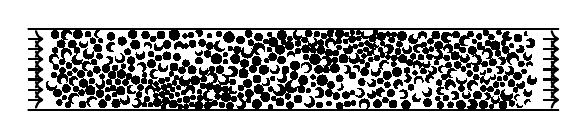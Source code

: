\begin{tikzpicture}[
scale=0.8,
%spy using outlines={rectangle,lens={scale=4}, size=0.4in, connect spies}
]

\begin{axis}[
  scale only axis,
  axis equal image,
  xmin = 0,
  xmax = 34,
  ymin = -0.2,
  ymax = 5.4,
  hide axis,
  ]

\addplot [color=black,solid,line width=1] table{
-1 0
35 0
};
\addplot [color=black,solid,line width=1] table{
-1 5.2 
35 5.2
};
% outer walls

\foreach \y in {0.65,1.3,1.95,2.6,3.25,3.9,4.55}
  \addplot[color=black,line width = 1.0pt,solid,->]
      plot coordinates{(0,\y)(1,\y)};
% inlet arrow

\foreach \y in {0.65,1.3,1.95,2.6,3.25,3.9,4.55}
  \addplot[color=black,line width = 1.0pt,solid,->]
      plot coordinates{(33,\y)(34,\y)};
% outlet arrow

\addplot [color=black,solid,fill=black,line width=0] table{ 
1.027e+01 4.093e+00
1.027e+01 4.12e+00
1.026e+01 4.146e+00
1.025e+01 4.17e+00
1.023e+01 4.191e+00
1.021e+01 4.208e+00
1.018e+01 4.221e+00
1.016e+01 4.229e+00
1.013e+01 4.232e+00
1.01e+01 4.229e+00
1.008e+01 4.221e+00
1.006e+01 4.208e+00
1.003e+01 4.191e+00
1.002e+01 4.17e+00
1.0e+01 4.146e+00
9.996e+00 4.12e+00
9.994e+00 4.093e+00
9.996e+00 4.066e+00
1.0e+01 4.04e+00
1.002e+01 4.016e+00
1.003e+01 3.995e+00
1.006e+01 3.978e+00
1.008e+01 3.965e+00
1.01e+01 3.957e+00
1.013e+01 3.955e+00
1.016e+01 3.957e+00
1.018e+01 3.965e+00
1.021e+01 3.978e+00
1.023e+01 3.995e+00
1.025e+01 4.016e+00
1.026e+01 4.04e+00
1.027e+01 4.066e+00
}; 
\addplot [color=black,solid,fill=black,line width=0] table{ 
3.111e+01 4.127e+00
3.111e+01 4.154e+00
3.11e+01 4.181e+00
3.108e+01 4.205e+00
3.107e+01 4.226e+00
3.105e+01 4.243e+00
3.102e+01 4.256e+00
3.1e+01 4.264e+00
3.097e+01 4.266e+00
3.094e+01 4.264e+00
3.092e+01 4.256e+00
3.089e+01 4.243e+00
3.087e+01 4.226e+00
3.085e+01 4.205e+00
3.084e+01 4.181e+00
3.083e+01 4.154e+00
3.083e+01 4.127e+00
3.083e+01 4.1e+00
3.084e+01 4.074e+00
3.085e+01 4.05e+00
3.087e+01 4.029e+00
3.089e+01 4.012e+00
3.092e+01 3.999e+00
3.094e+01 3.991e+00
3.097e+01 3.988e+00
3.1e+01 3.991e+00
3.102e+01 3.999e+00
3.105e+01 4.012e+00
3.107e+01 4.029e+00
3.108e+01 4.05e+00
3.11e+01 4.074e+00
3.111e+01 4.1e+00
}; 
\addplot [color=black,solid,fill=black,line width=0] table{ 
3.058e+01 4.291e+00
3.058e+01 4.318e+00
3.057e+01 4.344e+00
3.056e+01 4.368e+00
3.054e+01 4.389e+00
3.052e+01 4.407e+00
3.05e+01 4.42e+00
3.047e+01 4.427e+00
3.044e+01 4.43e+00
3.042e+01 4.427e+00
3.039e+01 4.42e+00
3.037e+01 4.407e+00
3.035e+01 4.389e+00
3.033e+01 4.368e+00
3.032e+01 4.344e+00
3.031e+01 4.318e+00
3.03e+01 4.291e+00
3.031e+01 4.264e+00
3.032e+01 4.238e+00
3.033e+01 4.214e+00
3.035e+01 4.193e+00
3.037e+01 4.176e+00
3.039e+01 4.163e+00
3.042e+01 4.155e+00
3.044e+01 4.153e+00
3.047e+01 4.155e+00
3.05e+01 4.163e+00
3.052e+01 4.176e+00
3.054e+01 4.193e+00
3.056e+01 4.214e+00
3.057e+01 4.238e+00
3.058e+01 4.264e+00
}; 
\addplot [color=black,solid,fill=black,line width=0] table{ 
3.029e+01 4.953e+00
3.029e+01 4.98e+00
3.028e+01 5.006e+00
3.026e+01 5.03e+00
3.025e+01 5.051e+00
3.023e+01 5.069e+00
3.02e+01 5.082e+00
3.018e+01 5.09e+00
3.015e+01 5.092e+00
3.012e+01 5.09e+00
3.01e+01 5.082e+00
3.007e+01 5.069e+00
3.005e+01 5.051e+00
3.003e+01 5.03e+00
3.002e+01 5.006e+00
3.001e+01 4.98e+00
3.001e+01 4.953e+00
3.001e+01 4.926e+00
3.002e+01 4.899e+00
3.003e+01 4.875e+00
3.005e+01 4.854e+00
3.007e+01 4.837e+00
3.01e+01 4.824e+00
3.012e+01 4.816e+00
3.015e+01 4.813e+00
3.018e+01 4.816e+00
3.02e+01 4.824e+00
3.023e+01 4.837e+00
3.025e+01 4.854e+00
3.026e+01 4.875e+00
3.028e+01 4.899e+00
3.029e+01 4.926e+00
}; 
\addplot [color=black,solid,fill=black,line width=0] table{ 
2.14e+01 3.758e+00
2.14e+01 3.785e+00
2.139e+01 3.811e+00
2.138e+01 3.835e+00
2.136e+01 3.856e+00
2.134e+01 3.873e+00
2.131e+01 3.886e+00
2.129e+01 3.894e+00
2.126e+01 3.897e+00
2.123e+01 3.894e+00
2.121e+01 3.886e+00
2.118e+01 3.873e+00
2.116e+01 3.856e+00
2.114e+01 3.835e+00
2.113e+01 3.811e+00
2.112e+01 3.785e+00
2.112e+01 3.758e+00
2.112e+01 3.731e+00
2.113e+01 3.704e+00
2.114e+01 3.68e+00
2.116e+01 3.659e+00
2.118e+01 3.642e+00
2.121e+01 3.629e+00
2.123e+01 3.621e+00
2.126e+01 3.619e+00
2.129e+01 3.621e+00
2.131e+01 3.629e+00
2.134e+01 3.642e+00
2.136e+01 3.659e+00
2.138e+01 3.68e+00
2.139e+01 3.704e+00
2.14e+01 3.731e+00
}; 
\addplot [color=black,solid,fill=black,line width=0] table{ 
4.815e+00 4.447e+00
4.812e+00 4.474e+00
4.804e+00 4.5e+00
4.792e+00 4.524e+00
4.774e+00 4.545e+00
4.753e+00 4.563e+00
4.729e+00 4.576e+00
4.703e+00 4.583e+00
4.676e+00 4.586e+00
4.649e+00 4.583e+00
4.623e+00 4.576e+00
4.599e+00 4.563e+00
4.578e+00 4.545e+00
4.561e+00 4.524e+00
4.548e+00 4.5e+00
4.54e+00 4.474e+00
4.537e+00 4.447e+00
4.54e+00 4.42e+00
4.548e+00 4.394e+00
4.561e+00 4.37e+00
4.578e+00 4.349e+00
4.599e+00 4.332e+00
4.623e+00 4.319e+00
4.649e+00 4.311e+00
4.676e+00 4.309e+00
4.703e+00 4.311e+00
4.729e+00 4.319e+00
4.753e+00 4.332e+00
4.774e+00 4.349e+00
4.792e+00 4.37e+00
4.804e+00 4.394e+00
4.812e+00 4.42e+00
}; 
\addplot [color=black,solid,fill=black,line width=0] table{ 
9.087e+00 1.101e+00
9.084e+00 1.128e+00
9.077e+00 1.154e+00
9.064e+00 1.177e+00
9.047e+00 1.198e+00
9.026e+00 1.215e+00
9.002e+00 1.228e+00
8.977e+00 1.236e+00
8.95e+00 1.238e+00
8.923e+00 1.236e+00
8.897e+00 1.228e+00
8.874e+00 1.215e+00
8.853e+00 1.198e+00
8.836e+00 1.177e+00
8.823e+00 1.154e+00
8.815e+00 1.128e+00
8.813e+00 1.101e+00
8.815e+00 1.075e+00
8.823e+00 1.049e+00
8.836e+00 1.025e+00
8.853e+00 1.004e+00
8.874e+00 9.872e-01
8.897e+00 9.745e-01
8.923e+00 9.667e-01
8.95e+00 9.64e-01
8.977e+00 9.667e-01
9.002e+00 9.745e-01
9.026e+00 9.872e-01
9.047e+00 1.004e+00
9.064e+00 1.025e+00
9.077e+00 1.049e+00
9.084e+00 1.075e+00
}; 
\addplot [color=black,solid,fill=black,line width=0] table{ 
2.273e+01 3.846e+00
2.273e+01 3.873e+00
2.272e+01 3.899e+00
2.271e+01 3.922e+00
2.269e+01 3.943e+00
2.267e+01 3.961e+00
2.265e+01 3.973e+00
2.262e+01 3.981e+00
2.259e+01 3.984e+00
2.257e+01 3.981e+00
2.254e+01 3.973e+00
2.252e+01 3.961e+00
2.249e+01 3.943e+00
2.248e+01 3.922e+00
2.247e+01 3.899e+00
2.246e+01 3.873e+00
2.245e+01 3.846e+00
2.246e+01 3.819e+00
2.247e+01 3.793e+00
2.248e+01 3.769e+00
2.249e+01 3.748e+00
2.252e+01 3.731e+00
2.254e+01 3.719e+00
2.257e+01 3.711e+00
2.259e+01 3.708e+00
2.262e+01 3.711e+00
2.265e+01 3.719e+00
2.267e+01 3.731e+00
2.269e+01 3.748e+00
2.271e+01 3.769e+00
2.272e+01 3.793e+00
2.273e+01 3.819e+00
}; 
\addplot [color=black,solid,fill=black,line width=0] table{ 
8.814e+00 2.014e-01
8.811e+00 2.285e-01
8.803e+00 2.546e-01
8.79e+00 2.786e-01
8.773e+00 2.997e-01
8.752e+00 3.17e-01
8.728e+00 3.299e-01
8.702e+00 3.378e-01
8.675e+00 3.404e-01
8.648e+00 3.378e-01
8.622e+00 3.299e-01
8.598e+00 3.17e-01
8.577e+00 2.997e-01
8.559e+00 2.786e-01
8.546e+00 2.546e-01
8.539e+00 2.285e-01
8.536e+00 2.014e-01
8.539e+00 1.742e-01
8.546e+00 1.482e-01
8.559e+00 1.241e-01
8.577e+00 1.03e-01
8.598e+00 8.576e-02
8.622e+00 7.291e-02
8.648e+00 6.5e-02
8.675e+00 6.232e-02
8.702e+00 6.5e-02
8.728e+00 7.291e-02
8.752e+00 8.576e-02
8.773e+00 1.03e-01
8.79e+00 1.241e-01
8.803e+00 1.482e-01
8.811e+00 1.742e-01
}; 
\addplot [color=black,solid,fill=black,line width=0] table{ 
1.428e+01 6.118e-01
1.428e+01 6.39e-01
1.427e+01 6.651e-01
1.426e+01 6.892e-01
1.424e+01 7.104e-01
1.422e+01 7.277e-01
1.42e+01 7.405e-01
1.417e+01 7.485e-01
1.414e+01 7.512e-01
1.412e+01 7.485e-01
1.409e+01 7.405e-01
1.407e+01 7.277e-01
1.405e+01 7.104e-01
1.403e+01 6.892e-01
1.401e+01 6.651e-01
1.401e+01 6.39e-01
1.4e+01 6.118e-01
1.401e+01 5.846e-01
1.401e+01 5.585e-01
1.403e+01 5.344e-01
1.405e+01 5.133e-01
1.407e+01 4.96e-01
1.409e+01 4.831e-01
1.412e+01 4.752e-01
1.414e+01 4.725e-01
1.417e+01 4.752e-01
1.42e+01 4.831e-01
1.422e+01 4.96e-01
1.424e+01 5.133e-01
1.426e+01 5.344e-01
1.427e+01 5.585e-01
1.428e+01 5.846e-01
}; 
\addplot [color=black,solid,fill=black,line width=0] table{ 
3.136e+01 1.29e+00
3.136e+01 1.317e+00
3.135e+01 1.343e+00
3.134e+01 1.367e+00
3.132e+01 1.388e+00
3.13e+01 1.405e+00
3.128e+01 1.418e+00
3.125e+01 1.426e+00
3.122e+01 1.428e+00
3.12e+01 1.426e+00
3.117e+01 1.418e+00
3.115e+01 1.405e+00
3.113e+01 1.388e+00
3.111e+01 1.367e+00
3.11e+01 1.343e+00
3.109e+01 1.317e+00
3.108e+01 1.29e+00
3.109e+01 1.262e+00
3.11e+01 1.236e+00
3.111e+01 1.212e+00
3.113e+01 1.191e+00
3.115e+01 1.174e+00
3.117e+01 1.161e+00
3.12e+01 1.153e+00
3.122e+01 1.151e+00
3.125e+01 1.153e+00
3.128e+01 1.161e+00
3.13e+01 1.174e+00
3.132e+01 1.191e+00
3.134e+01 1.212e+00
3.135e+01 1.236e+00
3.136e+01 1.262e+00
}; 
\addplot [color=black,solid,fill=black,line width=0] table{ 
1.563e+01 4.844e+00
1.562e+01 4.872e+00
1.562e+01 4.898e+00
1.56e+01 4.922e+00
1.559e+01 4.943e+00
1.556e+01 4.96e+00
1.554e+01 4.973e+00
1.551e+01 4.981e+00
1.549e+01 4.984e+00
1.546e+01 4.981e+00
1.543e+01 4.973e+00
1.541e+01 4.96e+00
1.539e+01 4.943e+00
1.537e+01 4.922e+00
1.536e+01 4.898e+00
1.535e+01 4.872e+00
1.535e+01 4.844e+00
1.535e+01 4.817e+00
1.536e+01 4.791e+00
1.537e+01 4.766e+00
1.539e+01 4.745e+00
1.541e+01 4.728e+00
1.543e+01 4.715e+00
1.546e+01 4.707e+00
1.549e+01 4.704e+00
1.551e+01 4.707e+00
1.554e+01 4.715e+00
1.556e+01 4.728e+00
1.559e+01 4.745e+00
1.56e+01 4.766e+00
1.562e+01 4.791e+00
1.562e+01 4.817e+00
}; 
\addplot [color=black,solid,fill=black,line width=0] table{ 
3.191e+01 2.481e+00
3.191e+01 2.508e+00
3.19e+01 2.534e+00
3.189e+01 2.558e+00
3.187e+01 2.58e+00
3.185e+01 2.597e+00
3.182e+01 2.61e+00
3.18e+01 2.618e+00
3.177e+01 2.62e+00
3.174e+01 2.618e+00
3.172e+01 2.61e+00
3.169e+01 2.597e+00
3.167e+01 2.58e+00
3.166e+01 2.558e+00
3.164e+01 2.534e+00
3.163e+01 2.508e+00
3.163e+01 2.481e+00
3.163e+01 2.454e+00
3.164e+01 2.428e+00
3.166e+01 2.403e+00
3.167e+01 2.382e+00
3.169e+01 2.365e+00
3.172e+01 2.352e+00
3.174e+01 2.344e+00
3.177e+01 2.341e+00
3.18e+01 2.344e+00
3.182e+01 2.352e+00
3.185e+01 2.365e+00
3.187e+01 2.382e+00
3.189e+01 2.403e+00
3.19e+01 2.428e+00
3.191e+01 2.454e+00
}; 
\addplot [color=black,solid,fill=black,line width=0] table{ 
9.547e+00 1.737e+00
9.544e+00 1.764e+00
9.536e+00 1.79e+00
9.523e+00 1.814e+00
9.506e+00 1.835e+00
9.485e+00 1.852e+00
9.461e+00 1.865e+00
9.435e+00 1.873e+00
9.408e+00 1.876e+00
9.381e+00 1.873e+00
9.355e+00 1.865e+00
9.331e+00 1.852e+00
9.31e+00 1.835e+00
9.292e+00 1.814e+00
9.28e+00 1.79e+00
9.272e+00 1.764e+00
9.269e+00 1.737e+00
9.272e+00 1.71e+00
9.28e+00 1.684e+00
9.292e+00 1.66e+00
9.31e+00 1.639e+00
9.331e+00 1.621e+00
9.355e+00 1.609e+00
9.381e+00 1.601e+00
9.408e+00 1.598e+00
9.435e+00 1.601e+00
9.461e+00 1.609e+00
9.485e+00 1.621e+00
9.506e+00 1.639e+00
9.523e+00 1.66e+00
9.536e+00 1.684e+00
9.544e+00 1.71e+00
}; 
\addplot [color=black,solid,fill=black,line width=0] table{ 
9.909e+00 2.365e-01
9.906e+00 2.635e-01
9.898e+00 2.895e-01
9.885e+00 3.135e-01
9.868e+00 3.345e-01
9.847e+00 3.517e-01
9.823e+00 3.645e-01
9.797e+00 3.724e-01
9.77e+00 3.75e-01
9.743e+00 3.724e-01
9.717e+00 3.645e-01
9.693e+00 3.517e-01
9.672e+00 3.345e-01
9.655e+00 3.135e-01
9.642e+00 2.895e-01
9.634e+00 2.635e-01
9.632e+00 2.365e-01
9.634e+00 2.095e-01
9.642e+00 1.835e-01
9.655e+00 1.596e-01
9.672e+00 1.386e-01
9.693e+00 1.214e-01
9.717e+00 1.085e-01
9.743e+00 1.007e-01
9.77e+00 9.8e-02
9.797e+00 1.007e-01
9.823e+00 1.085e-01
9.847e+00 1.214e-01
9.868e+00 1.386e-01
9.885e+00 1.596e-01
9.898e+00 1.835e-01
9.906e+00 2.095e-01
}; 
\addplot [color=black,solid,fill=black,line width=0] table{ 
1.543e+01 3.167e+00
1.543e+01 3.194e+00
1.542e+01 3.22e+00
1.541e+01 3.244e+00
1.539e+01 3.265e+00
1.537e+01 3.283e+00
1.534e+01 3.296e+00
1.532e+01 3.304e+00
1.529e+01 3.306e+00
1.526e+01 3.304e+00
1.524e+01 3.296e+00
1.521e+01 3.283e+00
1.519e+01 3.265e+00
1.518e+01 3.244e+00
1.516e+01 3.22e+00
1.515e+01 3.194e+00
1.515e+01 3.167e+00
1.515e+01 3.139e+00
1.516e+01 3.113e+00
1.518e+01 3.089e+00
1.519e+01 3.068e+00
1.521e+01 3.05e+00
1.524e+01 3.037e+00
1.526e+01 3.029e+00
1.529e+01 3.027e+00
1.532e+01 3.029e+00
1.534e+01 3.037e+00
1.537e+01 3.05e+00
1.539e+01 3.068e+00
1.541e+01 3.089e+00
1.542e+01 3.113e+00
1.543e+01 3.139e+00
}; 
\addplot [color=black,solid,fill=black,line width=0] table{ 
1.01e+01 1.11e+00
1.01e+01 1.137e+00
1.009e+01 1.163e+00
1.008e+01 1.187e+00
1.006e+01 1.208e+00
1.004e+01 1.226e+00
1.002e+01 1.238e+00
9.991e+00 1.246e+00
9.964e+00 1.249e+00
9.937e+00 1.246e+00
9.91e+00 1.238e+00
9.886e+00 1.226e+00
9.865e+00 1.208e+00
9.848e+00 1.187e+00
9.835e+00 1.163e+00
9.827e+00 1.137e+00
9.824e+00 1.11e+00
9.827e+00 1.082e+00
9.835e+00 1.056e+00
9.848e+00 1.032e+00
9.865e+00 1.011e+00
9.886e+00 9.936e-01
9.91e+00 9.807e-01
9.937e+00 9.728e-01
9.964e+00 9.701e-01
9.991e+00 9.728e-01
1.002e+01 9.807e-01
1.004e+01 9.936e-01
1.006e+01 1.011e+00
1.008e+01 1.032e+00
1.009e+01 1.056e+00
1.01e+01 1.082e+00
}; 
\addplot [color=black,solid,fill=black,line width=0] table{ 
2.093e+01 1.104e+00
2.093e+01 1.131e+00
2.092e+01 1.157e+00
2.091e+01 1.181e+00
2.089e+01 1.202e+00
2.087e+01 1.219e+00
2.084e+01 1.232e+00
2.082e+01 1.24e+00
2.079e+01 1.243e+00
2.076e+01 1.24e+00
2.074e+01 1.232e+00
2.071e+01 1.219e+00
2.069e+01 1.202e+00
2.068e+01 1.181e+00
2.066e+01 1.157e+00
2.066e+01 1.131e+00
2.065e+01 1.104e+00
2.066e+01 1.077e+00
2.066e+01 1.051e+00
2.068e+01 1.027e+00
2.069e+01 1.006e+00
2.071e+01 9.883e-01
2.074e+01 9.755e-01
2.076e+01 9.676e-01
2.079e+01 9.649e-01
2.082e+01 9.676e-01
2.084e+01 9.755e-01
2.087e+01 9.883e-01
2.089e+01 1.006e+00
2.091e+01 1.027e+00
2.092e+01 1.051e+00
2.093e+01 1.077e+00
}; 
\addplot [color=black,solid,fill=black,line width=0] table{ 
2.493e+01 2.381e+00
2.493e+01 2.408e+00
2.492e+01 2.434e+00
2.491e+01 2.458e+00
2.489e+01 2.48e+00
2.487e+01 2.497e+00
2.484e+01 2.51e+00
2.482e+01 2.518e+00
2.479e+01 2.52e+00
2.476e+01 2.518e+00
2.474e+01 2.51e+00
2.471e+01 2.497e+00
2.469e+01 2.48e+00
2.467e+01 2.458e+00
2.466e+01 2.434e+00
2.465e+01 2.408e+00
2.465e+01 2.381e+00
2.465e+01 2.354e+00
2.466e+01 2.328e+00
2.467e+01 2.304e+00
2.469e+01 2.283e+00
2.471e+01 2.266e+00
2.474e+01 2.253e+00
2.476e+01 2.245e+00
2.479e+01 2.242e+00
2.482e+01 2.245e+00
2.484e+01 2.253e+00
2.487e+01 2.266e+00
2.489e+01 2.283e+00
2.491e+01 2.304e+00
2.492e+01 2.328e+00
2.493e+01 2.354e+00
}; 
\addplot [color=black,solid,fill=black,line width=0] table{ 
2.239e+01 4.995e+00
2.239e+01 5.022e+00
2.238e+01 5.048e+00
2.236e+01 5.072e+00
2.235e+01 5.093e+00
2.233e+01 5.111e+00
2.23e+01 5.123e+00
2.228e+01 5.131e+00
2.225e+01 5.134e+00
2.222e+01 5.131e+00
2.22e+01 5.123e+00
2.217e+01 5.111e+00
2.215e+01 5.093e+00
2.213e+01 5.072e+00
2.212e+01 5.048e+00
2.211e+01 5.022e+00
2.211e+01 4.995e+00
2.211e+01 4.968e+00
2.212e+01 4.941e+00
2.213e+01 4.918e+00
2.215e+01 4.896e+00
2.217e+01 4.879e+00
2.22e+01 4.866e+00
2.222e+01 4.858e+00
2.225e+01 4.856e+00
2.228e+01 4.858e+00
2.23e+01 4.866e+00
2.233e+01 4.879e+00
2.235e+01 4.896e+00
2.236e+01 4.918e+00
2.238e+01 4.941e+00
2.239e+01 4.968e+00
}; 
\addplot [color=black,solid,fill=black,line width=0] table{ 
2.804e+01 2.627e+00
2.804e+01 2.654e+00
2.803e+01 2.68e+00
2.802e+01 2.705e+00
2.8e+01 2.726e+00
2.798e+01 2.743e+00
2.796e+01 2.756e+00
2.793e+01 2.764e+00
2.79e+01 2.767e+00
2.787e+01 2.764e+00
2.785e+01 2.756e+00
2.782e+01 2.743e+00
2.78e+01 2.726e+00
2.779e+01 2.705e+00
2.777e+01 2.68e+00
2.776e+01 2.654e+00
2.776e+01 2.627e+00
2.776e+01 2.6e+00
2.777e+01 2.573e+00
2.779e+01 2.549e+00
2.78e+01 2.528e+00
2.782e+01 2.51e+00
2.785e+01 2.498e+00
2.787e+01 2.49e+00
2.79e+01 2.487e+00
2.793e+01 2.49e+00
2.796e+01 2.498e+00
2.798e+01 2.51e+00
2.8e+01 2.528e+00
2.802e+01 2.549e+00
2.803e+01 2.573e+00
2.804e+01 2.6e+00
}; 
\addplot [color=black,solid,fill=black,line width=0] table{ 
1.652e+01 4.349e+00
1.652e+01 4.376e+00
1.651e+01 4.402e+00
1.65e+01 4.426e+00
1.648e+01 4.447e+00
1.646e+01 4.464e+00
1.644e+01 4.477e+00
1.641e+01 4.485e+00
1.638e+01 4.487e+00
1.636e+01 4.485e+00
1.633e+01 4.477e+00
1.631e+01 4.464e+00
1.629e+01 4.447e+00
1.627e+01 4.426e+00
1.626e+01 4.402e+00
1.625e+01 4.376e+00
1.625e+01 4.349e+00
1.625e+01 4.322e+00
1.626e+01 4.296e+00
1.627e+01 4.272e+00
1.629e+01 4.251e+00
1.631e+01 4.234e+00
1.633e+01 4.221e+00
1.636e+01 4.213e+00
1.638e+01 4.21e+00
1.641e+01 4.213e+00
1.644e+01 4.221e+00
1.646e+01 4.234e+00
1.648e+01 4.251e+00
1.65e+01 4.272e+00
1.651e+01 4.296e+00
1.652e+01 4.322e+00
}; 
\addplot [color=black,solid,fill=black,line width=0] table{ 
2.007e+01 4.014e+00
2.006e+01 4.042e+00
2.006e+01 4.068e+00
2.004e+01 4.092e+00
2.003e+01 4.113e+00
2.001e+01 4.13e+00
1.998e+01 4.143e+00
1.996e+01 4.151e+00
1.993e+01 4.154e+00
1.99e+01 4.151e+00
1.987e+01 4.143e+00
1.985e+01 4.13e+00
1.983e+01 4.113e+00
1.981e+01 4.092e+00
1.98e+01 4.068e+00
1.979e+01 4.042e+00
1.979e+01 4.014e+00
1.979e+01 3.987e+00
1.98e+01 3.961e+00
1.981e+01 3.937e+00
1.983e+01 3.916e+00
1.985e+01 3.899e+00
1.987e+01 3.886e+00
1.99e+01 3.878e+00
1.993e+01 3.876e+00
1.996e+01 3.878e+00
1.998e+01 3.886e+00
2.001e+01 3.899e+00
2.003e+01 3.916e+00
2.004e+01 3.937e+00
2.006e+01 3.961e+00
2.006e+01 3.987e+00
}; 
\addplot [color=black,solid,fill=black,line width=0] table{ 
6.273e+00 2.817e+00
6.27e+00 2.844e+00
6.262e+00 2.87e+00
6.249e+00 2.894e+00
6.232e+00 2.915e+00
6.211e+00 2.932e+00
6.187e+00 2.945e+00
6.161e+00 2.953e+00
6.134e+00 2.956e+00
6.106e+00 2.953e+00
6.08e+00 2.945e+00
6.056e+00 2.932e+00
6.035e+00 2.915e+00
6.018e+00 2.894e+00
6.005e+00 2.87e+00
5.997e+00 2.844e+00
5.994e+00 2.817e+00
5.997e+00 2.789e+00
6.005e+00 2.763e+00
6.018e+00 2.739e+00
6.035e+00 2.718e+00
6.056e+00 2.701e+00
6.08e+00 2.688e+00
6.106e+00 2.68e+00
6.134e+00 2.677e+00
6.161e+00 2.68e+00
6.187e+00 2.688e+00
6.211e+00 2.701e+00
6.232e+00 2.718e+00
6.249e+00 2.739e+00
6.262e+00 2.763e+00
6.27e+00 2.789e+00
}; 
\addplot [color=black,solid,fill=black,line width=0] table{ 
8.004e+00 3.344e-01
8.002e+00 3.616e-01
7.994e+00 3.878e-01
7.981e+00 4.119e-01
7.963e+00 4.331e-01
7.942e+00 4.504e-01
7.918e+00 4.633e-01
7.892e+00 4.713e-01
7.865e+00 4.739e-01
7.838e+00 4.713e-01
7.811e+00 4.633e-01
7.787e+00 4.504e-01
7.766e+00 4.331e-01
7.749e+00 4.119e-01
7.736e+00 3.878e-01
7.728e+00 3.616e-01
7.725e+00 3.344e-01
7.728e+00 3.072e-01
7.736e+00 2.81e-01
7.749e+00 2.569e-01
7.766e+00 2.357e-01
7.787e+00 2.184e-01
7.811e+00 2.055e-01
7.838e+00 1.976e-01
7.865e+00 1.949e-01
7.892e+00 1.976e-01
7.918e+00 2.055e-01
7.942e+00 2.184e-01
7.963e+00 2.357e-01
7.981e+00 2.569e-01
7.994e+00 2.81e-01
8.002e+00 3.072e-01
}; 
\addplot [color=black,solid,fill=black,line width=0] table{ 
1.589e+01 7.435e-01
1.588e+01 7.707e-01
1.587e+01 7.968e-01
1.586e+01 8.208e-01
1.585e+01 8.419e-01
1.582e+01 8.592e-01
1.58e+01 8.72e-01
1.577e+01 8.8e-01
1.575e+01 8.826e-01
1.572e+01 8.8e-01
1.569e+01 8.72e-01
1.567e+01 8.592e-01
1.565e+01 8.419e-01
1.563e+01 8.208e-01
1.562e+01 7.968e-01
1.561e+01 7.707e-01
1.561e+01 7.435e-01
1.561e+01 7.164e-01
1.562e+01 6.903e-01
1.563e+01 6.662e-01
1.565e+01 6.452e-01
1.567e+01 6.279e-01
1.569e+01 6.15e-01
1.572e+01 6.071e-01
1.575e+01 6.044e-01
1.577e+01 6.071e-01
1.58e+01 6.15e-01
1.582e+01 6.279e-01
1.585e+01 6.452e-01
1.586e+01 6.662e-01
1.587e+01 6.903e-01
1.588e+01 7.164e-01
}; 
\addplot [color=black,solid,fill=black,line width=0] table{ 
8.011e+00 1.798e+00
8.008e+00 1.825e+00
8.001e+00 1.851e+00
7.988e+00 1.875e+00
7.97e+00 1.896e+00
7.949e+00 1.913e+00
7.925e+00 1.926e+00
7.899e+00 1.934e+00
7.872e+00 1.937e+00
7.845e+00 1.934e+00
7.819e+00 1.926e+00
7.795e+00 1.913e+00
7.774e+00 1.896e+00
7.757e+00 1.875e+00
7.744e+00 1.851e+00
7.736e+00 1.825e+00
7.733e+00 1.798e+00
7.736e+00 1.771e+00
7.744e+00 1.745e+00
7.757e+00 1.721e+00
7.774e+00 1.7e+00
7.795e+00 1.682e+00
7.819e+00 1.67e+00
7.845e+00 1.662e+00
7.872e+00 1.659e+00
7.899e+00 1.662e+00
7.925e+00 1.67e+00
7.949e+00 1.682e+00
7.97e+00 1.7e+00
7.988e+00 1.721e+00
8.001e+00 1.745e+00
8.008e+00 1.771e+00
}; 
\addplot [color=black,solid,fill=black,line width=0] table{ 
1.568e+01 2.021e-01
1.568e+01 2.294e-01
1.567e+01 2.557e-01
1.566e+01 2.799e-01
1.564e+01 3.011e-01
1.562e+01 3.185e-01
1.559e+01 3.314e-01
1.557e+01 3.394e-01
1.554e+01 3.421e-01
1.551e+01 3.394e-01
1.549e+01 3.314e-01
1.546e+01 3.185e-01
1.544e+01 3.011e-01
1.542e+01 2.799e-01
1.541e+01 2.557e-01
1.54e+01 2.294e-01
1.54e+01 2.021e-01
1.54e+01 1.748e-01
1.541e+01 1.486e-01
1.542e+01 1.244e-01
1.544e+01 1.032e-01
1.546e+01 8.574e-02
1.549e+01 7.28e-02
1.551e+01 6.484e-02
1.554e+01 6.215e-02
1.557e+01 6.484e-02
1.559e+01 7.28e-02
1.562e+01 8.574e-02
1.564e+01 1.032e-01
1.566e+01 1.244e-01
1.567e+01 1.486e-01
1.568e+01 1.748e-01
}; 
\addplot [color=black,solid,fill=black,line width=0] table{ 
1.064e+01 3.489e-01
1.064e+01 3.761e-01
1.063e+01 4.023e-01
1.062e+01 4.264e-01
1.06e+01 4.476e-01
1.058e+01 4.649e-01
1.056e+01 4.778e-01
1.053e+01 4.857e-01
1.05e+01 4.884e-01
1.048e+01 4.857e-01
1.045e+01 4.778e-01
1.043e+01 4.649e-01
1.04e+01 4.476e-01
1.039e+01 4.264e-01
1.038e+01 4.023e-01
1.037e+01 3.761e-01
1.036e+01 3.489e-01
1.037e+01 3.217e-01
1.038e+01 2.956e-01
1.039e+01 2.714e-01
1.04e+01 2.503e-01
1.043e+01 2.33e-01
1.045e+01 2.201e-01
1.048e+01 2.121e-01
1.05e+01 2.095e-01
1.053e+01 2.121e-01
1.056e+01 2.201e-01
1.058e+01 2.33e-01
1.06e+01 2.503e-01
1.062e+01 2.714e-01
1.063e+01 2.956e-01
1.064e+01 3.217e-01
}; 
\addplot [color=black,solid,fill=black,line width=0] table{ 
9.804e+00 1.437e+00
9.801e+00 1.464e+00
9.793e+00 1.491e+00
9.781e+00 1.515e+00
9.763e+00 1.536e+00
9.742e+00 1.553e+00
9.718e+00 1.566e+00
9.692e+00 1.574e+00
9.665e+00 1.576e+00
9.638e+00 1.574e+00
9.612e+00 1.566e+00
9.588e+00 1.553e+00
9.567e+00 1.536e+00
9.55e+00 1.515e+00
9.537e+00 1.491e+00
9.529e+00 1.464e+00
9.526e+00 1.437e+00
9.529e+00 1.41e+00
9.537e+00 1.384e+00
9.55e+00 1.36e+00
9.567e+00 1.339e+00
9.588e+00 1.322e+00
9.612e+00 1.309e+00
9.638e+00 1.301e+00
9.665e+00 1.298e+00
9.692e+00 1.301e+00
9.718e+00 1.309e+00
9.742e+00 1.322e+00
9.763e+00 1.339e+00
9.781e+00 1.36e+00
9.793e+00 1.384e+00
9.801e+00 1.41e+00
}; 
\addplot [color=black,solid,fill=black,line width=0] table{ 
9.103e+00 1.975e+00
9.1e+00 2.002e+00
9.092e+00 2.028e+00
9.08e+00 2.052e+00
9.062e+00 2.073e+00
9.041e+00 2.09e+00
9.018e+00 2.103e+00
8.992e+00 2.111e+00
8.965e+00 2.114e+00
8.938e+00 2.111e+00
8.912e+00 2.103e+00
8.888e+00 2.09e+00
8.867e+00 2.073e+00
8.85e+00 2.052e+00
8.837e+00 2.028e+00
8.829e+00 2.002e+00
8.826e+00 1.975e+00
8.829e+00 1.948e+00
8.837e+00 1.922e+00
8.85e+00 1.899e+00
8.867e+00 1.877e+00
8.888e+00 1.86e+00
8.912e+00 1.847e+00
8.938e+00 1.84e+00
8.965e+00 1.837e+00
8.992e+00 1.84e+00
9.018e+00 1.847e+00
9.041e+00 1.86e+00
9.062e+00 1.877e+00
9.08e+00 1.899e+00
9.092e+00 1.922e+00
9.1e+00 1.948e+00
}; 
\addplot [color=black,solid,fill=black,line width=0] table{ 
1.02e+01 4.742e+00
1.02e+01 4.769e+00
1.019e+01 4.795e+00
1.018e+01 4.819e+00
1.016e+01 4.841e+00
1.014e+01 4.858e+00
1.012e+01 4.871e+00
1.009e+01 4.879e+00
1.006e+01 4.882e+00
1.004e+01 4.879e+00
1.001e+01 4.871e+00
9.986e+00 4.858e+00
9.965e+00 4.841e+00
9.947e+00 4.819e+00
9.934e+00 4.795e+00
9.927e+00 4.769e+00
9.924e+00 4.742e+00
9.927e+00 4.715e+00
9.934e+00 4.689e+00
9.947e+00 4.664e+00
9.965e+00 4.643e+00
9.986e+00 4.626e+00
1.001e+01 4.613e+00
1.004e+01 4.605e+00
1.006e+01 4.602e+00
1.009e+01 4.605e+00
1.012e+01 4.613e+00
1.014e+01 4.626e+00
1.016e+01 4.643e+00
1.018e+01 4.664e+00
1.019e+01 4.689e+00
1.02e+01 4.715e+00
}; 
\addplot [color=black,solid,fill=black,line width=0] table{ 
2.357e+01 2.945e+00
2.357e+01 2.972e+00
2.356e+01 2.998e+00
2.354e+01 3.022e+00
2.353e+01 3.043e+00
2.35e+01 3.061e+00
2.348e+01 3.074e+00
2.345e+01 3.082e+00
2.343e+01 3.084e+00
2.34e+01 3.082e+00
2.337e+01 3.074e+00
2.335e+01 3.061e+00
2.333e+01 3.043e+00
2.331e+01 3.022e+00
2.33e+01 2.998e+00
2.329e+01 2.972e+00
2.329e+01 2.945e+00
2.329e+01 2.918e+00
2.33e+01 2.892e+00
2.331e+01 2.868e+00
2.333e+01 2.847e+00
2.335e+01 2.83e+00
2.337e+01 2.817e+00
2.34e+01 2.809e+00
2.343e+01 2.806e+00
2.345e+01 2.809e+00
2.348e+01 2.817e+00
2.35e+01 2.83e+00
2.353e+01 2.847e+00
2.354e+01 2.868e+00
2.356e+01 2.892e+00
2.357e+01 2.918e+00
}; 
\addplot [color=black,solid,fill=black,line width=0] table{ 
2.179e+01 3.871e+00
2.179e+01 3.898e+00
2.178e+01 3.924e+00
2.177e+01 3.947e+00
2.175e+01 3.968e+00
2.173e+01 3.986e+00
2.17e+01 3.998e+00
2.168e+01 4.006e+00
2.165e+01 4.009e+00
2.162e+01 4.006e+00
2.16e+01 3.998e+00
2.157e+01 3.986e+00
2.155e+01 3.968e+00
2.154e+01 3.947e+00
2.152e+01 3.924e+00
2.151e+01 3.898e+00
2.151e+01 3.871e+00
2.151e+01 3.844e+00
2.152e+01 3.818e+00
2.154e+01 3.794e+00
2.155e+01 3.773e+00
2.157e+01 3.756e+00
2.16e+01 3.743e+00
2.162e+01 3.735e+00
2.165e+01 3.732e+00
2.168e+01 3.735e+00
2.17e+01 3.743e+00
2.173e+01 3.756e+00
2.175e+01 3.773e+00
2.177e+01 3.794e+00
2.178e+01 3.818e+00
2.179e+01 3.844e+00
}; 
\addplot [color=black,solid,fill=black,line width=0] table{ 
3.052e+01 1.65e+00
3.051e+01 1.677e+00
3.05e+01 1.703e+00
3.049e+01 1.727e+00
3.047e+01 1.748e+00
3.045e+01 1.765e+00
3.043e+01 1.778e+00
3.04e+01 1.786e+00
3.038e+01 1.788e+00
3.035e+01 1.786e+00
3.032e+01 1.778e+00
3.03e+01 1.765e+00
3.028e+01 1.748e+00
3.026e+01 1.727e+00
3.025e+01 1.703e+00
3.024e+01 1.677e+00
3.024e+01 1.65e+00
3.024e+01 1.623e+00
3.025e+01 1.597e+00
3.026e+01 1.573e+00
3.028e+01 1.552e+00
3.03e+01 1.534e+00
3.032e+01 1.521e+00
3.035e+01 1.514e+00
3.038e+01 1.511e+00
3.04e+01 1.514e+00
3.043e+01 1.521e+00
3.045e+01 1.534e+00
3.047e+01 1.552e+00
3.049e+01 1.573e+00
3.05e+01 1.597e+00
3.051e+01 1.623e+00
}; 
\addplot [color=black,solid,fill=black,line width=0] table{ 
9.866e+00 6.253e-01
9.864e+00 6.52e-01
9.856e+00 6.777e-01
9.843e+00 7.014e-01
9.826e+00 7.222e-01
9.805e+00 7.392e-01
9.782e+00 7.519e-01
9.756e+00 7.597e-01
9.729e+00 7.623e-01
9.703e+00 7.597e-01
9.677e+00 7.519e-01
9.653e+00 7.392e-01
9.632e+00 7.222e-01
9.615e+00 7.014e-01
9.603e+00 6.777e-01
9.595e+00 6.52e-01
9.592e+00 6.253e-01
9.595e+00 5.986e-01
9.603e+00 5.728e-01
9.615e+00 5.492e-01
9.632e+00 5.284e-01
9.653e+00 5.114e-01
9.677e+00 4.987e-01
9.703e+00 4.909e-01
9.729e+00 4.883e-01
9.756e+00 4.909e-01
9.782e+00 4.987e-01
9.805e+00 5.114e-01
9.826e+00 5.284e-01
9.843e+00 5.492e-01
9.856e+00 5.728e-01
9.864e+00 5.986e-01
}; 
\addplot [color=black,solid,fill=black,line width=0] table{ 
2.32e+01 4.861e+00
2.32e+01 4.888e+00
2.319e+01 4.914e+00
2.318e+01 4.938e+00
2.316e+01 4.959e+00
2.314e+01 4.977e+00
2.311e+01 4.989e+00
2.309e+01 4.997e+00
2.306e+01 5.0e+00
2.303e+01 4.997e+00
2.301e+01 4.989e+00
2.298e+01 4.977e+00
2.296e+01 4.959e+00
2.295e+01 4.938e+00
2.293e+01 4.914e+00
2.292e+01 4.888e+00
2.292e+01 4.861e+00
2.292e+01 4.834e+00
2.293e+01 4.808e+00
2.295e+01 4.784e+00
2.296e+01 4.763e+00
2.298e+01 4.746e+00
2.301e+01 4.733e+00
2.303e+01 4.725e+00
2.306e+01 4.722e+00
2.309e+01 4.725e+00
2.311e+01 4.733e+00
2.314e+01 4.746e+00
2.316e+01 4.763e+00
2.318e+01 4.784e+00
2.319e+01 4.808e+00
2.32e+01 4.834e+00
}; 
\addplot [color=black,solid,fill=black,line width=0] table{ 
2.1e+01 4.542e-01
2.1e+01 4.815e-01
2.099e+01 5.078e-01
2.098e+01 5.321e-01
2.096e+01 5.533e-01
2.094e+01 5.707e-01
2.092e+01 5.837e-01
2.089e+01 5.917e-01
2.086e+01 5.944e-01
2.084e+01 5.917e-01
2.081e+01 5.837e-01
2.079e+01 5.707e-01
2.076e+01 5.533e-01
2.075e+01 5.321e-01
2.073e+01 5.078e-01
2.073e+01 4.815e-01
2.072e+01 4.542e-01
2.073e+01 4.268e-01
2.073e+01 4.005e-01
2.075e+01 3.763e-01
2.076e+01 3.55e-01
2.079e+01 3.376e-01
2.081e+01 3.246e-01
2.084e+01 3.167e-01
2.086e+01 3.14e-01
2.089e+01 3.167e-01
2.092e+01 3.246e-01
2.094e+01 3.376e-01
2.096e+01 3.55e-01
2.098e+01 3.763e-01
2.099e+01 4.005e-01
2.1e+01 4.268e-01
}; 
\addplot [color=black,solid,fill=black,line width=0] table{ 
2.11e+01 4.087e+00
2.109e+01 4.114e+00
2.108e+01 4.14e+00
2.107e+01 4.164e+00
2.106e+01 4.184e+00
2.103e+01 4.202e+00
2.101e+01 4.214e+00
2.099e+01 4.222e+00
2.096e+01 4.225e+00
2.093e+01 4.222e+00
2.091e+01 4.214e+00
2.088e+01 4.202e+00
2.086e+01 4.184e+00
2.084e+01 4.164e+00
2.083e+01 4.14e+00
2.082e+01 4.114e+00
2.082e+01 4.087e+00
2.082e+01 4.06e+00
2.083e+01 4.035e+00
2.084e+01 4.011e+00
2.086e+01 3.99e+00
2.088e+01 3.973e+00
2.091e+01 3.96e+00
2.093e+01 3.952e+00
2.096e+01 3.95e+00
2.099e+01 3.952e+00
2.101e+01 3.96e+00
2.103e+01 3.973e+00
2.106e+01 3.99e+00
2.107e+01 4.011e+00
2.108e+01 4.035e+00
2.109e+01 4.06e+00
}; 
\addplot [color=black,solid,fill=black,line width=0] table{ 
9.194e+00 1.585e+00
9.191e+00 1.612e+00
9.183e+00 1.638e+00
9.171e+00 1.662e+00
9.153e+00 1.683e+00
9.132e+00 1.7e+00
9.108e+00 1.713e+00
9.082e+00 1.721e+00
9.055e+00 1.724e+00
9.028e+00 1.721e+00
9.002e+00 1.713e+00
8.978e+00 1.7e+00
8.957e+00 1.683e+00
8.94e+00 1.662e+00
8.927e+00 1.638e+00
8.919e+00 1.612e+00
8.916e+00 1.585e+00
8.919e+00 1.558e+00
8.927e+00 1.532e+00
8.94e+00 1.508e+00
8.957e+00 1.487e+00
8.978e+00 1.47e+00
9.002e+00 1.457e+00
9.028e+00 1.449e+00
9.055e+00 1.446e+00
9.082e+00 1.449e+00
9.108e+00 1.457e+00
9.132e+00 1.47e+00
9.153e+00 1.487e+00
9.171e+00 1.508e+00
9.183e+00 1.532e+00
9.191e+00 1.558e+00
}; 
\addplot [color=black,solid,fill=black,line width=0] table{ 
1.178e+01 4.764e+00
1.178e+01 4.792e+00
1.177e+01 4.818e+00
1.176e+01 4.842e+00
1.174e+01 4.863e+00
1.172e+01 4.88e+00
1.169e+01 4.894e+00
1.167e+01 4.901e+00
1.164e+01 4.904e+00
1.161e+01 4.901e+00
1.159e+01 4.894e+00
1.156e+01 4.88e+00
1.154e+01 4.863e+00
1.153e+01 4.842e+00
1.151e+01 4.818e+00
1.151e+01 4.792e+00
1.15e+01 4.764e+00
1.151e+01 4.737e+00
1.151e+01 4.711e+00
1.153e+01 4.687e+00
1.154e+01 4.665e+00
1.156e+01 4.648e+00
1.159e+01 4.635e+00
1.161e+01 4.627e+00
1.164e+01 4.625e+00
1.167e+01 4.627e+00
1.169e+01 4.635e+00
1.172e+01 4.648e+00
1.174e+01 4.665e+00
1.176e+01 4.687e+00
1.177e+01 4.711e+00
1.178e+01 4.737e+00
}; 
\addplot [color=black,solid,fill=black,line width=0] table{ 
2.286e+01 3.521e+00
2.285e+01 3.548e+00
2.285e+01 3.574e+00
2.283e+01 3.598e+00
2.282e+01 3.619e+00
2.28e+01 3.636e+00
2.277e+01 3.649e+00
2.275e+01 3.657e+00
2.272e+01 3.66e+00
2.269e+01 3.657e+00
2.266e+01 3.649e+00
2.264e+01 3.636e+00
2.262e+01 3.619e+00
2.26e+01 3.598e+00
2.259e+01 3.574e+00
2.258e+01 3.548e+00
2.258e+01 3.521e+00
2.258e+01 3.494e+00
2.259e+01 3.468e+00
2.26e+01 3.444e+00
2.262e+01 3.422e+00
2.264e+01 3.405e+00
2.266e+01 3.392e+00
2.269e+01 3.385e+00
2.272e+01 3.382e+00
2.275e+01 3.385e+00
2.277e+01 3.392e+00
2.28e+01 3.405e+00
2.282e+01 3.422e+00
2.283e+01 3.444e+00
2.285e+01 3.468e+00
2.285e+01 3.494e+00
}; 
\addplot [color=black,solid,fill=black,line width=0] table{ 
8.47e+00 1.349e+00
8.468e+00 1.376e+00
8.46e+00 1.402e+00
8.447e+00 1.426e+00
8.43e+00 1.447e+00
8.409e+00 1.464e+00
8.385e+00 1.477e+00
8.359e+00 1.485e+00
8.332e+00 1.488e+00
8.305e+00 1.485e+00
8.279e+00 1.477e+00
8.255e+00 1.464e+00
8.234e+00 1.447e+00
8.217e+00 1.426e+00
8.204e+00 1.402e+00
8.197e+00 1.376e+00
8.194e+00 1.349e+00
8.197e+00 1.322e+00
8.204e+00 1.296e+00
8.217e+00 1.272e+00
8.234e+00 1.252e+00
8.255e+00 1.234e+00
8.279e+00 1.222e+00
8.305e+00 1.214e+00
8.332e+00 1.211e+00
8.359e+00 1.214e+00
8.385e+00 1.222e+00
8.409e+00 1.234e+00
8.43e+00 1.252e+00
8.447e+00 1.272e+00
8.46e+00 1.296e+00
8.468e+00 1.322e+00
}; 
\addplot [color=black,solid,fill=black,line width=0] table{ 
1.841e+01 1.644e+00
1.84e+01 1.671e+00
1.84e+01 1.697e+00
1.838e+01 1.721e+00
1.837e+01 1.742e+00
1.835e+01 1.76e+00
1.832e+01 1.773e+00
1.829e+01 1.781e+00
1.827e+01 1.783e+00
1.824e+01 1.781e+00
1.821e+01 1.773e+00
1.819e+01 1.76e+00
1.817e+01 1.742e+00
1.815e+01 1.721e+00
1.814e+01 1.697e+00
1.813e+01 1.671e+00
1.813e+01 1.644e+00
1.813e+01 1.617e+00
1.814e+01 1.591e+00
1.815e+01 1.566e+00
1.817e+01 1.545e+00
1.819e+01 1.528e+00
1.821e+01 1.515e+00
1.824e+01 1.507e+00
1.827e+01 1.504e+00
1.829e+01 1.507e+00
1.832e+01 1.515e+00
1.835e+01 1.528e+00
1.837e+01 1.545e+00
1.838e+01 1.566e+00
1.84e+01 1.591e+00
1.84e+01 1.617e+00
}; 
\addplot [color=black,solid,fill=black,line width=0] table{ 
2.056e+01 4.846e+00
2.056e+01 4.873e+00
2.055e+01 4.899e+00
2.054e+01 4.923e+00
2.052e+01 4.944e+00
2.05e+01 4.961e+00
2.047e+01 4.974e+00
2.045e+01 4.982e+00
2.042e+01 4.984e+00
2.039e+01 4.982e+00
2.037e+01 4.974e+00
2.034e+01 4.961e+00
2.032e+01 4.944e+00
2.03e+01 4.923e+00
2.029e+01 4.899e+00
2.029e+01 4.873e+00
2.028e+01 4.846e+00
2.029e+01 4.818e+00
2.029e+01 4.792e+00
2.03e+01 4.768e+00
2.032e+01 4.747e+00
2.034e+01 4.73e+00
2.037e+01 4.717e+00
2.039e+01 4.709e+00
2.042e+01 4.707e+00
2.045e+01 4.709e+00
2.047e+01 4.717e+00
2.05e+01 4.73e+00
2.052e+01 4.747e+00
2.054e+01 4.768e+00
2.055e+01 4.792e+00
2.056e+01 4.818e+00
}; 
\addplot [color=black,solid,fill=black,line width=0] table{ 
1.942e+01 4.292e-01
1.942e+01 4.564e-01
1.941e+01 4.826e-01
1.94e+01 5.067e-01
1.938e+01 5.278e-01
1.936e+01 5.452e-01
1.933e+01 5.581e-01
1.931e+01 5.66e-01
1.928e+01 5.687e-01
1.925e+01 5.66e-01
1.923e+01 5.581e-01
1.921e+01 5.452e-01
1.918e+01 5.278e-01
1.917e+01 5.067e-01
1.915e+01 4.826e-01
1.915e+01 4.564e-01
1.914e+01 4.292e-01
1.915e+01 4.02e-01
1.915e+01 3.758e-01
1.917e+01 3.517e-01
1.918e+01 3.306e-01
1.921e+01 3.132e-01
1.923e+01 3.004e-01
1.925e+01 2.924e-01
1.928e+01 2.897e-01
1.931e+01 2.924e-01
1.933e+01 3.004e-01
1.936e+01 3.132e-01
1.938e+01 3.306e-01
1.94e+01 3.517e-01
1.941e+01 3.758e-01
1.942e+01 4.02e-01
}; 
\addplot [color=black,solid,fill=black,line width=0] table{ 
2.133e+01 4.569e+00
2.132e+01 4.596e+00
2.132e+01 4.622e+00
2.13e+01 4.646e+00
2.129e+01 4.666e+00
2.127e+01 4.684e+00
2.124e+01 4.696e+00
2.122e+01 4.704e+00
2.119e+01 4.707e+00
2.116e+01 4.704e+00
2.114e+01 4.696e+00
2.111e+01 4.684e+00
2.109e+01 4.666e+00
2.107e+01 4.646e+00
2.106e+01 4.622e+00
2.105e+01 4.596e+00
2.105e+01 4.569e+00
2.105e+01 4.542e+00
2.106e+01 4.516e+00
2.107e+01 4.493e+00
2.109e+01 4.472e+00
2.111e+01 4.455e+00
2.114e+01 4.442e+00
2.116e+01 4.434e+00
2.119e+01 4.431e+00
2.122e+01 4.434e+00
2.124e+01 4.442e+00
2.127e+01 4.455e+00
2.129e+01 4.472e+00
2.13e+01 4.493e+00
2.132e+01 4.516e+00
2.132e+01 4.542e+00
}; 
\addplot [color=black,solid,fill=black,line width=0] table{ 
2.836e+01 2.865e+00
2.836e+01 2.892e+00
2.835e+01 2.918e+00
2.834e+01 2.942e+00
2.832e+01 2.963e+00
2.83e+01 2.981e+00
2.828e+01 2.993e+00
2.825e+01 3.001e+00
2.822e+01 3.004e+00
2.82e+01 3.001e+00
2.817e+01 2.993e+00
2.815e+01 2.981e+00
2.813e+01 2.963e+00
2.811e+01 2.942e+00
2.81e+01 2.918e+00
2.809e+01 2.892e+00
2.809e+01 2.865e+00
2.809e+01 2.837e+00
2.81e+01 2.811e+00
2.811e+01 2.787e+00
2.813e+01 2.766e+00
2.815e+01 2.749e+00
2.817e+01 2.736e+00
2.82e+01 2.728e+00
2.822e+01 2.725e+00
2.825e+01 2.728e+00
2.828e+01 2.736e+00
2.83e+01 2.749e+00
2.832e+01 2.766e+00
2.834e+01 2.787e+00
2.835e+01 2.811e+00
2.836e+01 2.837e+00
}; 
\addplot [color=black,solid,fill=black,line width=0] table{ 
1.28e+01 3.087e+00
1.28e+01 3.114e+00
1.279e+01 3.14e+00
1.278e+01 3.164e+00
1.276e+01 3.185e+00
1.274e+01 3.202e+00
1.271e+01 3.215e+00
1.269e+01 3.223e+00
1.266e+01 3.226e+00
1.263e+01 3.223e+00
1.261e+01 3.215e+00
1.258e+01 3.202e+00
1.256e+01 3.185e+00
1.254e+01 3.164e+00
1.253e+01 3.14e+00
1.252e+01 3.114e+00
1.252e+01 3.087e+00
1.252e+01 3.059e+00
1.253e+01 3.033e+00
1.254e+01 3.009e+00
1.256e+01 2.988e+00
1.258e+01 2.971e+00
1.261e+01 2.958e+00
1.263e+01 2.95e+00
1.266e+01 2.947e+00
1.269e+01 2.95e+00
1.271e+01 2.958e+00
1.274e+01 2.971e+00
1.276e+01 2.988e+00
1.278e+01 3.009e+00
1.279e+01 3.033e+00
1.28e+01 3.059e+00
}; 
\addplot [color=black,solid,fill=black,line width=0] table{ 
3.167e+00 2.566e+00
3.165e+00 2.593e+00
3.157e+00 2.619e+00
3.144e+00 2.643e+00
3.127e+00 2.665e+00
3.105e+00 2.682e+00
3.081e+00 2.695e+00
3.055e+00 2.703e+00
3.028e+00 2.706e+00
3.0e+00 2.703e+00
2.974e+00 2.695e+00
2.95e+00 2.682e+00
2.929e+00 2.665e+00
2.912e+00 2.643e+00
2.899e+00 2.619e+00
2.891e+00 2.593e+00
2.888e+00 2.566e+00
2.891e+00 2.539e+00
2.899e+00 2.512e+00
2.912e+00 2.488e+00
2.929e+00 2.467e+00
2.95e+00 2.45e+00
2.974e+00 2.437e+00
3.0e+00 2.429e+00
3.028e+00 2.426e+00
3.055e+00 2.429e+00
3.081e+00 2.437e+00
3.105e+00 2.45e+00
3.127e+00 2.467e+00
3.144e+00 2.488e+00
3.157e+00 2.512e+00
3.165e+00 2.539e+00
}; 
\addplot [color=black,solid,fill=black,line width=0] table{ 
1.538e+01 4.388e+00
1.538e+01 4.415e+00
1.537e+01 4.441e+00
1.536e+01 4.465e+00
1.534e+01 4.486e+00
1.532e+01 4.504e+00
1.53e+01 4.516e+00
1.527e+01 4.524e+00
1.524e+01 4.527e+00
1.522e+01 4.524e+00
1.519e+01 4.516e+00
1.517e+01 4.504e+00
1.515e+01 4.486e+00
1.513e+01 4.465e+00
1.512e+01 4.441e+00
1.511e+01 4.415e+00
1.511e+01 4.388e+00
1.511e+01 4.36e+00
1.512e+01 4.334e+00
1.513e+01 4.31e+00
1.515e+01 4.289e+00
1.517e+01 4.271e+00
1.519e+01 4.259e+00
1.522e+01 4.251e+00
1.524e+01 4.248e+00
1.527e+01 4.251e+00
1.53e+01 4.259e+00
1.532e+01 4.271e+00
1.534e+01 4.289e+00
1.536e+01 4.31e+00
1.537e+01 4.334e+00
1.538e+01 4.36e+00
}; 
\addplot [color=black,solid,fill=black,line width=0] table{ 
2.201e+01 3.608e+00
2.2e+01 3.635e+00
2.2e+01 3.661e+00
2.198e+01 3.685e+00
2.197e+01 3.706e+00
2.195e+01 3.723e+00
2.192e+01 3.736e+00
2.189e+01 3.744e+00
2.187e+01 3.747e+00
2.184e+01 3.744e+00
2.182e+01 3.736e+00
2.179e+01 3.723e+00
2.177e+01 3.706e+00
2.175e+01 3.685e+00
2.174e+01 3.661e+00
2.173e+01 3.635e+00
2.173e+01 3.608e+00
2.173e+01 3.581e+00
2.174e+01 3.555e+00
2.175e+01 3.531e+00
2.177e+01 3.51e+00
2.179e+01 3.493e+00
2.182e+01 3.48e+00
2.184e+01 3.472e+00
2.187e+01 3.47e+00
2.189e+01 3.472e+00
2.192e+01 3.48e+00
2.195e+01 3.493e+00
2.197e+01 3.51e+00
2.198e+01 3.531e+00
2.2e+01 3.555e+00
2.2e+01 3.581e+00
}; 
\addplot [color=black,solid,fill=black,line width=0] table{ 
1.311e+01 3.947e+00
1.31e+01 3.974e+00
1.31e+01 4.0e+00
1.308e+01 4.024e+00
1.307e+01 4.045e+00
1.304e+01 4.063e+00
1.302e+01 4.075e+00
1.299e+01 4.083e+00
1.297e+01 4.086e+00
1.294e+01 4.083e+00
1.291e+01 4.075e+00
1.289e+01 4.063e+00
1.287e+01 4.045e+00
1.285e+01 4.024e+00
1.284e+01 4.0e+00
1.283e+01 3.974e+00
1.283e+01 3.947e+00
1.283e+01 3.92e+00
1.284e+01 3.893e+00
1.285e+01 3.869e+00
1.287e+01 3.848e+00
1.289e+01 3.831e+00
1.291e+01 3.818e+00
1.294e+01 3.81e+00
1.297e+01 3.807e+00
1.299e+01 3.81e+00
1.302e+01 3.818e+00
1.304e+01 3.831e+00
1.307e+01 3.848e+00
1.308e+01 3.869e+00
1.31e+01 3.893e+00
1.31e+01 3.92e+00
}; 
\addplot [color=black,solid,fill=black,line width=0] table{ 
3.034e+01 2.011e+00
3.034e+01 2.038e+00
3.033e+01 2.064e+00
3.032e+01 2.088e+00
3.03e+01 2.109e+00
3.028e+01 2.126e+00
3.025e+01 2.139e+00
3.023e+01 2.147e+00
3.02e+01 2.149e+00
3.018e+01 2.147e+00
3.015e+01 2.139e+00
3.013e+01 2.126e+00
3.01e+01 2.109e+00
3.009e+01 2.088e+00
3.007e+01 2.064e+00
3.007e+01 2.038e+00
3.006e+01 2.011e+00
3.007e+01 1.984e+00
3.007e+01 1.958e+00
3.009e+01 1.934e+00
3.01e+01 1.913e+00
3.013e+01 1.896e+00
3.015e+01 1.883e+00
3.018e+01 1.875e+00
3.02e+01 1.873e+00
3.023e+01 1.875e+00
3.025e+01 1.883e+00
3.028e+01 1.896e+00
3.03e+01 1.913e+00
3.032e+01 1.934e+00
3.033e+01 1.958e+00
3.034e+01 1.984e+00
}; 
\addplot [color=black,solid,fill=black,line width=0] table{ 
2.596e+01 3.9e+00
2.596e+01 3.928e+00
2.595e+01 3.954e+00
2.594e+01 3.978e+00
2.592e+01 3.999e+00
2.59e+01 4.016e+00
2.588e+01 4.029e+00
2.585e+01 4.037e+00
2.583e+01 4.04e+00
2.58e+01 4.037e+00
2.577e+01 4.029e+00
2.575e+01 4.016e+00
2.573e+01 3.999e+00
2.571e+01 3.978e+00
2.57e+01 3.954e+00
2.569e+01 3.928e+00
2.568e+01 3.9e+00
2.569e+01 3.873e+00
2.57e+01 3.847e+00
2.571e+01 3.823e+00
2.573e+01 3.802e+00
2.575e+01 3.784e+00
2.577e+01 3.772e+00
2.58e+01 3.764e+00
2.583e+01 3.761e+00
2.585e+01 3.764e+00
2.588e+01 3.772e+00
2.59e+01 3.784e+00
2.592e+01 3.802e+00
2.594e+01 3.823e+00
2.595e+01 3.847e+00
2.596e+01 3.873e+00
}; 
\addplot [color=black,solid,fill=black,line width=0] table{ 
9.414e+00 1.321e+00
9.411e+00 1.349e+00
9.403e+00 1.375e+00
9.39e+00 1.399e+00
9.373e+00 1.42e+00
9.352e+00 1.437e+00
9.328e+00 1.45e+00
9.302e+00 1.458e+00
9.275e+00 1.46e+00
9.248e+00 1.458e+00
9.222e+00 1.45e+00
9.197e+00 1.437e+00
9.177e+00 1.42e+00
9.159e+00 1.399e+00
9.146e+00 1.375e+00
9.138e+00 1.349e+00
9.136e+00 1.321e+00
9.138e+00 1.294e+00
9.146e+00 1.268e+00
9.159e+00 1.244e+00
9.177e+00 1.223e+00
9.197e+00 1.206e+00
9.222e+00 1.193e+00
9.248e+00 1.185e+00
9.275e+00 1.182e+00
9.302e+00 1.185e+00
9.328e+00 1.193e+00
9.352e+00 1.206e+00
9.373e+00 1.223e+00
9.39e+00 1.244e+00
9.403e+00 1.268e+00
9.411e+00 1.294e+00
}; 
\addplot [color=black,solid,fill=black,line width=0] table{ 
2.21e+01 3.218e+00
2.209e+01 3.245e+00
2.209e+01 3.271e+00
2.207e+01 3.295e+00
2.206e+01 3.316e+00
2.204e+01 3.334e+00
2.201e+01 3.346e+00
2.199e+01 3.354e+00
2.196e+01 3.357e+00
2.193e+01 3.354e+00
2.191e+01 3.346e+00
2.188e+01 3.334e+00
2.186e+01 3.316e+00
2.184e+01 3.295e+00
2.183e+01 3.271e+00
2.182e+01 3.245e+00
2.182e+01 3.218e+00
2.182e+01 3.191e+00
2.183e+01 3.165e+00
2.184e+01 3.141e+00
2.186e+01 3.12e+00
2.188e+01 3.103e+00
2.191e+01 3.09e+00
2.193e+01 3.082e+00
2.196e+01 3.079e+00
2.199e+01 3.082e+00
2.201e+01 3.09e+00
2.204e+01 3.103e+00
2.206e+01 3.12e+00
2.207e+01 3.141e+00
2.209e+01 3.165e+00
2.209e+01 3.191e+00
}; 
\addplot [color=black,solid,fill=black,line width=0] table{ 
2.211e+01 4.092e+00
2.211e+01 4.119e+00
2.21e+01 4.145e+00
2.209e+01 4.169e+00
2.207e+01 4.19e+00
2.205e+01 4.207e+00
2.203e+01 4.22e+00
2.2e+01 4.228e+00
2.197e+01 4.231e+00
2.195e+01 4.228e+00
2.192e+01 4.22e+00
2.19e+01 4.207e+00
2.188e+01 4.19e+00
2.186e+01 4.169e+00
2.185e+01 4.145e+00
2.184e+01 4.119e+00
2.184e+01 4.092e+00
2.184e+01 4.065e+00
2.185e+01 4.039e+00
2.186e+01 4.015e+00
2.188e+01 3.994e+00
2.19e+01 3.977e+00
2.192e+01 3.965e+00
2.195e+01 3.957e+00
2.197e+01 3.954e+00
2.2e+01 3.957e+00
2.203e+01 3.965e+00
2.205e+01 3.977e+00
2.207e+01 3.994e+00
2.209e+01 4.015e+00
2.21e+01 4.039e+00
2.211e+01 4.065e+00
}; 
\addplot [color=black,solid,fill=black,line width=0] table{ 
1.279e+01 3.552e+00
1.279e+01 3.579e+00
1.278e+01 3.604e+00
1.277e+01 3.628e+00
1.275e+01 3.649e+00
1.273e+01 3.666e+00
1.271e+01 3.679e+00
1.268e+01 3.687e+00
1.266e+01 3.69e+00
1.263e+01 3.687e+00
1.26e+01 3.679e+00
1.258e+01 3.666e+00
1.256e+01 3.649e+00
1.254e+01 3.628e+00
1.253e+01 3.604e+00
1.252e+01 3.579e+00
1.252e+01 3.552e+00
1.252e+01 3.525e+00
1.253e+01 3.499e+00
1.254e+01 3.475e+00
1.256e+01 3.454e+00
1.258e+01 3.437e+00
1.26e+01 3.424e+00
1.263e+01 3.417e+00
1.266e+01 3.414e+00
1.268e+01 3.417e+00
1.271e+01 3.424e+00
1.273e+01 3.437e+00
1.275e+01 3.454e+00
1.277e+01 3.475e+00
1.278e+01 3.499e+00
1.279e+01 3.525e+00
}; 
\addplot [color=black,solid,fill=black,line width=0] table{ 
1.113e+01 1.18e+00
1.113e+01 1.207e+00
1.113e+01 1.233e+00
1.111e+01 1.257e+00
1.109e+01 1.278e+00
1.107e+01 1.296e+00
1.105e+01 1.308e+00
1.102e+01 1.316e+00
1.1e+01 1.319e+00
1.097e+01 1.316e+00
1.094e+01 1.308e+00
1.092e+01 1.296e+00
1.09e+01 1.278e+00
1.088e+01 1.257e+00
1.087e+01 1.233e+00
1.086e+01 1.207e+00
1.086e+01 1.18e+00
1.086e+01 1.152e+00
1.087e+01 1.126e+00
1.088e+01 1.102e+00
1.09e+01 1.081e+00
1.092e+01 1.064e+00
1.094e+01 1.051e+00
1.097e+01 1.043e+00
1.1e+01 1.04e+00
1.102e+01 1.043e+00
1.105e+01 1.051e+00
1.107e+01 1.064e+00
1.109e+01 1.081e+00
1.111e+01 1.102e+00
1.113e+01 1.126e+00
1.113e+01 1.152e+00
}; 
\addplot [color=black,solid,fill=black,line width=0] table{ 
2.631e+01 3.031e+00
2.63e+01 3.058e+00
2.63e+01 3.084e+00
2.628e+01 3.108e+00
2.627e+01 3.13e+00
2.624e+01 3.147e+00
2.622e+01 3.16e+00
2.619e+01 3.168e+00
2.617e+01 3.171e+00
2.614e+01 3.168e+00
2.611e+01 3.16e+00
2.609e+01 3.147e+00
2.607e+01 3.13e+00
2.605e+01 3.108e+00
2.604e+01 3.084e+00
2.603e+01 3.058e+00
2.603e+01 3.031e+00
2.603e+01 3.004e+00
2.604e+01 2.978e+00
2.605e+01 2.953e+00
2.607e+01 2.932e+00
2.609e+01 2.915e+00
2.611e+01 2.902e+00
2.614e+01 2.894e+00
2.617e+01 2.891e+00
2.619e+01 2.894e+00
2.622e+01 2.902e+00
2.624e+01 2.915e+00
2.627e+01 2.932e+00
2.628e+01 2.953e+00
2.63e+01 2.978e+00
2.63e+01 3.004e+00
}; 
\addplot [color=black,solid,fill=black,line width=0] table{ 
2.319e+01 3.394e+00
2.319e+01 3.422e+00
2.318e+01 3.448e+00
2.317e+01 3.472e+00
2.315e+01 3.493e+00
2.313e+01 3.511e+00
2.311e+01 3.523e+00
2.308e+01 3.531e+00
2.305e+01 3.534e+00
2.303e+01 3.531e+00
2.3e+01 3.523e+00
2.298e+01 3.511e+00
2.296e+01 3.493e+00
2.294e+01 3.472e+00
2.293e+01 3.448e+00
2.292e+01 3.422e+00
2.292e+01 3.394e+00
2.292e+01 3.367e+00
2.293e+01 3.341e+00
2.294e+01 3.317e+00
2.296e+01 3.296e+00
2.298e+01 3.278e+00
2.3e+01 3.265e+00
2.303e+01 3.257e+00
2.305e+01 3.255e+00
2.308e+01 3.257e+00
2.311e+01 3.265e+00
2.313e+01 3.278e+00
2.315e+01 3.296e+00
2.317e+01 3.317e+00
2.318e+01 3.341e+00
2.319e+01 3.367e+00
}; 
\addplot [color=black,solid,fill=black,line width=0] table{ 
1.072e+01 8.005e-01
1.072e+01 8.277e-01
1.071e+01 8.538e-01
1.07e+01 8.778e-01
1.068e+01 8.989e-01
1.066e+01 9.162e-01
1.063e+01 9.291e-01
1.061e+01 9.37e-01
1.058e+01 9.397e-01
1.055e+01 9.37e-01
1.053e+01 9.291e-01
1.05e+01 9.162e-01
1.048e+01 8.989e-01
1.046e+01 8.778e-01
1.045e+01 8.538e-01
1.044e+01 8.277e-01
1.044e+01 8.005e-01
1.044e+01 7.734e-01
1.045e+01 7.473e-01
1.046e+01 7.232e-01
1.048e+01 7.021e-01
1.05e+01 6.848e-01
1.053e+01 6.719e-01
1.055e+01 6.64e-01
1.058e+01 6.613e-01
1.061e+01 6.64e-01
1.063e+01 6.719e-01
1.066e+01 6.848e-01
1.068e+01 7.021e-01
1.07e+01 7.232e-01
1.071e+01 7.473e-01
1.072e+01 7.734e-01
}; 
\addplot [color=black,solid,fill=black,line width=0] table{ 
2.148e+01 4.19e+00
2.148e+01 4.217e+00
2.147e+01 4.243e+00
2.146e+01 4.267e+00
2.144e+01 4.288e+00
2.142e+01 4.306e+00
2.139e+01 4.319e+00
2.137e+01 4.327e+00
2.134e+01 4.329e+00
2.131e+01 4.327e+00
2.129e+01 4.319e+00
2.126e+01 4.306e+00
2.124e+01 4.288e+00
2.123e+01 4.267e+00
2.121e+01 4.243e+00
2.12e+01 4.217e+00
2.12e+01 4.19e+00
2.12e+01 4.163e+00
2.121e+01 4.137e+00
2.123e+01 4.113e+00
2.124e+01 4.092e+00
2.126e+01 4.075e+00
2.129e+01 4.062e+00
2.131e+01 4.054e+00
2.134e+01 4.051e+00
2.137e+01 4.054e+00
2.139e+01 4.062e+00
2.142e+01 4.075e+00
2.144e+01 4.092e+00
2.146e+01 4.113e+00
2.147e+01 4.137e+00
2.148e+01 4.163e+00
}; 
\addplot [color=black,solid,fill=black,line width=0] table{ 
3.072e+01 2.051e+00
3.072e+01 2.078e+00
3.071e+01 2.104e+00
3.07e+01 2.128e+00
3.068e+01 2.148e+00
3.066e+01 2.166e+00
3.064e+01 2.179e+00
3.061e+01 2.186e+00
3.058e+01 2.189e+00
3.056e+01 2.186e+00
3.053e+01 2.179e+00
3.051e+01 2.166e+00
3.049e+01 2.148e+00
3.047e+01 2.128e+00
3.046e+01 2.104e+00
3.045e+01 2.078e+00
3.045e+01 2.051e+00
3.045e+01 2.024e+00
3.046e+01 1.998e+00
3.047e+01 1.974e+00
3.049e+01 1.953e+00
3.051e+01 1.936e+00
3.053e+01 1.923e+00
3.056e+01 1.915e+00
3.058e+01 1.913e+00
3.061e+01 1.915e+00
3.064e+01 1.923e+00
3.066e+01 1.936e+00
3.068e+01 1.953e+00
3.07e+01 1.974e+00
3.071e+01 1.998e+00
3.072e+01 2.024e+00
}; 
\addplot [color=black,solid,fill=black,line width=0] table{ 
2.639e+01 7.516e-01
2.638e+01 7.787e-01
2.638e+01 8.048e-01
2.636e+01 8.288e-01
2.635e+01 8.499e-01
2.632e+01 8.672e-01
2.63e+01 8.8e-01
2.627e+01 8.879e-01
2.625e+01 8.906e-01
2.622e+01 8.879e-01
2.619e+01 8.8e-01
2.617e+01 8.672e-01
2.615e+01 8.499e-01
2.613e+01 8.288e-01
2.612e+01 8.048e-01
2.611e+01 7.787e-01
2.611e+01 7.516e-01
2.611e+01 7.244e-01
2.612e+01 6.984e-01
2.613e+01 6.743e-01
2.615e+01 6.532e-01
2.617e+01 6.36e-01
2.619e+01 6.231e-01
2.622e+01 6.152e-01
2.625e+01 6.125e-01
2.627e+01 6.152e-01
2.63e+01 6.231e-01
2.632e+01 6.36e-01
2.635e+01 6.532e-01
2.636e+01 6.743e-01
2.638e+01 6.984e-01
2.638e+01 7.244e-01
}; 
\addplot [color=black,solid,fill=black,line width=0] table{ 
2.837e+00 2.327e+00
2.834e+00 2.354e+00
2.827e+00 2.38e+00
2.814e+00 2.405e+00
2.796e+00 2.425e+00
2.776e+00 2.443e+00
2.751e+00 2.456e+00
2.725e+00 2.464e+00
2.698e+00 2.466e+00
2.671e+00 2.464e+00
2.645e+00 2.456e+00
2.621e+00 2.443e+00
2.6e+00 2.425e+00
2.583e+00 2.405e+00
2.57e+00 2.38e+00
2.562e+00 2.354e+00
2.559e+00 2.327e+00
2.562e+00 2.3e+00
2.57e+00 2.274e+00
2.583e+00 2.25e+00
2.6e+00 2.229e+00
2.621e+00 2.212e+00
2.645e+00 2.199e+00
2.671e+00 2.191e+00
2.698e+00 2.188e+00
2.725e+00 2.191e+00
2.751e+00 2.199e+00
2.776e+00 2.212e+00
2.796e+00 2.229e+00
2.814e+00 2.25e+00
2.827e+00 2.274e+00
2.834e+00 2.3e+00
}; 
\addplot [color=black,solid,fill=black,line width=0] table{ 
2.983e+01 2.429e-01
2.982e+01 2.7e-01
2.982e+01 2.961e-01
2.98e+01 3.202e-01
2.979e+01 3.413e-01
2.977e+01 3.586e-01
2.974e+01 3.715e-01
2.972e+01 3.794e-01
2.969e+01 3.821e-01
2.966e+01 3.794e-01
2.963e+01 3.715e-01
2.961e+01 3.586e-01
2.959e+01 3.413e-01
2.957e+01 3.202e-01
2.956e+01 2.961e-01
2.955e+01 2.7e-01
2.955e+01 2.429e-01
2.955e+01 2.157e-01
2.956e+01 1.896e-01
2.957e+01 1.655e-01
2.959e+01 1.444e-01
2.961e+01 1.271e-01
2.963e+01 1.143e-01
2.966e+01 1.064e-01
2.969e+01 1.037e-01
2.972e+01 1.064e-01
2.974e+01 1.143e-01
2.977e+01 1.271e-01
2.979e+01 1.444e-01
2.98e+01 1.655e-01
2.982e+01 1.896e-01
2.982e+01 2.157e-01
}; 
\addplot [color=black,solid,fill=black,line width=0] table{ 
2.092e+01 4.969e+00
2.092e+01 4.996e+00
2.091e+01 5.021e+00
2.09e+01 5.045e+00
2.088e+01 5.066e+00
2.086e+01 5.083e+00
2.083e+01 5.096e+00
2.081e+01 5.104e+00
2.078e+01 5.106e+00
2.075e+01 5.104e+00
2.073e+01 5.096e+00
2.071e+01 5.083e+00
2.068e+01 5.066e+00
2.067e+01 5.045e+00
2.066e+01 5.021e+00
2.065e+01 4.996e+00
2.064e+01 4.969e+00
2.065e+01 4.942e+00
2.066e+01 4.916e+00
2.067e+01 4.893e+00
2.068e+01 4.872e+00
2.071e+01 4.855e+00
2.073e+01 4.842e+00
2.075e+01 4.834e+00
2.078e+01 4.832e+00
2.081e+01 4.834e+00
2.083e+01 4.842e+00
2.086e+01 4.855e+00
2.088e+01 4.872e+00
2.09e+01 4.893e+00
2.091e+01 4.916e+00
2.092e+01 4.942e+00
}; 
\addplot [color=black,solid,fill=black,line width=0] table{ 
1.692e+01 4.582e+00
1.692e+01 4.609e+00
1.691e+01 4.635e+00
1.69e+01 4.659e+00
1.688e+01 4.68e+00
1.686e+01 4.697e+00
1.683e+01 4.71e+00
1.681e+01 4.718e+00
1.678e+01 4.721e+00
1.675e+01 4.718e+00
1.673e+01 4.71e+00
1.671e+01 4.697e+00
1.668e+01 4.68e+00
1.667e+01 4.659e+00
1.665e+01 4.635e+00
1.665e+01 4.609e+00
1.664e+01 4.582e+00
1.665e+01 4.555e+00
1.665e+01 4.529e+00
1.667e+01 4.505e+00
1.668e+01 4.484e+00
1.671e+01 4.467e+00
1.673e+01 4.454e+00
1.675e+01 4.446e+00
1.678e+01 4.444e+00
1.681e+01 4.446e+00
1.683e+01 4.454e+00
1.686e+01 4.467e+00
1.688e+01 4.484e+00
1.69e+01 4.505e+00
1.691e+01 4.529e+00
1.692e+01 4.555e+00
}; 
\addplot [color=black,solid,fill=black,line width=0] table{ 
2.872e+01 4.403e+00
2.872e+01 4.43e+00
2.871e+01 4.457e+00
2.87e+01 4.481e+00
2.868e+01 4.502e+00
2.866e+01 4.519e+00
2.863e+01 4.532e+00
2.861e+01 4.54e+00
2.858e+01 4.542e+00
2.855e+01 4.54e+00
2.853e+01 4.532e+00
2.85e+01 4.519e+00
2.848e+01 4.502e+00
2.846e+01 4.481e+00
2.845e+01 4.457e+00
2.845e+01 4.43e+00
2.844e+01 4.403e+00
2.845e+01 4.376e+00
2.845e+01 4.35e+00
2.846e+01 4.326e+00
2.848e+01 4.305e+00
2.85e+01 4.288e+00
2.853e+01 4.275e+00
2.855e+01 4.267e+00
2.858e+01 4.264e+00
2.861e+01 4.267e+00
2.863e+01 4.275e+00
2.866e+01 4.288e+00
2.868e+01 4.305e+00
2.87e+01 4.326e+00
2.871e+01 4.35e+00
2.872e+01 4.376e+00
}; 
\addplot [color=black,solid,fill=black,line width=0] table{ 
2.165e+01 3.456e+00
2.165e+01 3.483e+00
2.164e+01 3.509e+00
2.163e+01 3.533e+00
2.161e+01 3.554e+00
2.159e+01 3.571e+00
2.157e+01 3.583e+00
2.154e+01 3.591e+00
2.151e+01 3.594e+00
2.149e+01 3.591e+00
2.146e+01 3.583e+00
2.144e+01 3.571e+00
2.142e+01 3.554e+00
2.14e+01 3.533e+00
2.139e+01 3.509e+00
2.138e+01 3.483e+00
2.138e+01 3.456e+00
2.138e+01 3.429e+00
2.139e+01 3.404e+00
2.14e+01 3.38e+00
2.142e+01 3.359e+00
2.144e+01 3.342e+00
2.146e+01 3.329e+00
2.149e+01 3.321e+00
2.151e+01 3.319e+00
2.154e+01 3.321e+00
2.157e+01 3.329e+00
2.159e+01 3.342e+00
2.161e+01 3.359e+00
2.163e+01 3.38e+00
2.164e+01 3.404e+00
2.165e+01 3.429e+00
}; 
\addplot [color=black,solid,fill=black,line width=0] table{ 
4.897e+00 2.168e+00
4.895e+00 2.196e+00
4.887e+00 2.222e+00
4.874e+00 2.246e+00
4.856e+00 2.267e+00
4.835e+00 2.285e+00
4.811e+00 2.298e+00
4.785e+00 2.305e+00
4.757e+00 2.308e+00
4.73e+00 2.305e+00
4.704e+00 2.298e+00
4.68e+00 2.285e+00
4.658e+00 2.267e+00
4.641e+00 2.246e+00
4.628e+00 2.222e+00
4.62e+00 2.196e+00
4.617e+00 2.168e+00
4.62e+00 2.141e+00
4.628e+00 2.115e+00
4.641e+00 2.09e+00
4.658e+00 2.069e+00
4.68e+00 2.052e+00
4.704e+00 2.039e+00
4.73e+00 2.031e+00
4.757e+00 2.028e+00
4.785e+00 2.031e+00
4.811e+00 2.039e+00
4.835e+00 2.052e+00
4.856e+00 2.069e+00
4.874e+00 2.09e+00
4.887e+00 2.115e+00
4.895e+00 2.141e+00
}; 
\addplot [color=black,solid,fill=black,line width=0] table{ 
9.354e+00 9.012e-01
9.351e+00 9.284e-01
9.343e+00 9.545e-01
9.33e+00 9.785e-01
9.313e+00 9.996e-01
9.292e+00 1.017e+00
9.268e+00 1.03e+00
9.242e+00 1.038e+00
9.215e+00 1.04e+00
9.187e+00 1.038e+00
9.161e+00 1.03e+00
9.137e+00 1.017e+00
9.116e+00 9.996e-01
9.099e+00 9.785e-01
9.086e+00 9.545e-01
9.078e+00 9.284e-01
9.075e+00 9.012e-01
9.078e+00 8.741e-01
9.086e+00 8.48e-01
9.099e+00 8.239e-01
9.116e+00 8.029e-01
9.137e+00 7.856e-01
9.161e+00 7.727e-01
9.187e+00 7.648e-01
9.215e+00 7.621e-01
9.242e+00 7.648e-01
9.268e+00 7.727e-01
9.292e+00 7.856e-01
9.313e+00 8.029e-01
9.33e+00 8.239e-01
9.343e+00 8.48e-01
9.351e+00 8.741e-01
}; 
\addplot [color=black,solid,fill=black,line width=0] table{ 
7.635e+00 2.251e+00
7.633e+00 2.278e+00
7.625e+00 2.304e+00
7.612e+00 2.328e+00
7.595e+00 2.349e+00
7.574e+00 2.367e+00
7.55e+00 2.38e+00
7.523e+00 2.388e+00
7.496e+00 2.39e+00
7.469e+00 2.388e+00
7.443e+00 2.38e+00
7.419e+00 2.367e+00
7.398e+00 2.349e+00
7.381e+00 2.328e+00
7.368e+00 2.304e+00
7.36e+00 2.278e+00
7.357e+00 2.251e+00
7.36e+00 2.224e+00
7.368e+00 2.198e+00
7.381e+00 2.174e+00
7.398e+00 2.153e+00
7.419e+00 2.135e+00
7.443e+00 2.123e+00
7.469e+00 2.115e+00
7.496e+00 2.112e+00
7.523e+00 2.115e+00
7.55e+00 2.123e+00
7.574e+00 2.135e+00
7.595e+00 2.153e+00
7.612e+00 2.174e+00
7.625e+00 2.198e+00
7.633e+00 2.224e+00
}; 
\addplot [color=black,solid,fill=black,line width=0] table{ 
1.84e+01 2.11e+00
1.84e+01 2.137e+00
1.839e+01 2.163e+00
1.838e+01 2.188e+00
1.836e+01 2.209e+00
1.834e+01 2.226e+00
1.831e+01 2.239e+00
1.829e+01 2.247e+00
1.826e+01 2.249e+00
1.823e+01 2.247e+00
1.821e+01 2.239e+00
1.818e+01 2.226e+00
1.816e+01 2.209e+00
1.815e+01 2.188e+00
1.813e+01 2.163e+00
1.812e+01 2.137e+00
1.812e+01 2.11e+00
1.812e+01 2.083e+00
1.813e+01 2.057e+00
1.815e+01 2.033e+00
1.816e+01 2.012e+00
1.818e+01 1.995e+00
1.821e+01 1.982e+00
1.823e+01 1.974e+00
1.826e+01 1.971e+00
1.829e+01 1.974e+00
1.831e+01 1.982e+00
1.834e+01 1.995e+00
1.836e+01 2.012e+00
1.838e+01 2.033e+00
1.839e+01 2.057e+00
1.84e+01 2.083e+00
}; 
\addplot [color=black,solid,fill=black,line width=0] table{ 
2.048e+01 4.393e+00
2.048e+01 4.42e+00
2.047e+01 4.446e+00
2.046e+01 4.47e+00
2.044e+01 4.491e+00
2.042e+01 4.508e+00
2.039e+01 4.521e+00
2.037e+01 4.529e+00
2.034e+01 4.532e+00
2.031e+01 4.529e+00
2.029e+01 4.521e+00
2.026e+01 4.508e+00
2.024e+01 4.491e+00
2.023e+01 4.47e+00
2.021e+01 4.446e+00
2.021e+01 4.42e+00
2.02e+01 4.393e+00
2.021e+01 4.366e+00
2.021e+01 4.34e+00
2.023e+01 4.316e+00
2.024e+01 4.295e+00
2.026e+01 4.278e+00
2.029e+01 4.265e+00
2.031e+01 4.257e+00
2.034e+01 4.255e+00
2.037e+01 4.257e+00
2.039e+01 4.265e+00
2.042e+01 4.278e+00
2.044e+01 4.295e+00
2.046e+01 4.316e+00
2.047e+01 4.34e+00
2.048e+01 4.366e+00
}; 
\addplot [color=black,solid,fill=black,line width=0] table{ 
7.619e+00 3.511e-01
7.617e+00 3.78e-01
7.609e+00 4.039e-01
7.596e+00 4.278e-01
7.579e+00 4.487e-01
7.558e+00 4.659e-01
7.534e+00 4.787e-01
7.508e+00 4.865e-01
7.481e+00 4.892e-01
7.454e+00 4.865e-01
7.428e+00 4.787e-01
7.404e+00 4.659e-01
7.383e+00 4.487e-01
7.366e+00 4.278e-01
7.354e+00 4.039e-01
7.346e+00 3.78e-01
7.343e+00 3.511e-01
7.346e+00 3.241e-01
7.354e+00 2.982e-01
7.366e+00 2.743e-01
7.383e+00 2.534e-01
7.404e+00 2.362e-01
7.428e+00 2.235e-01
7.454e+00 2.156e-01
7.481e+00 2.13e-01
7.508e+00 2.156e-01
7.534e+00 2.235e-01
7.558e+00 2.362e-01
7.579e+00 2.534e-01
7.596e+00 2.743e-01
7.609e+00 2.982e-01
7.617e+00 3.241e-01
}; 
\addplot [color=black,solid,fill=black,line width=0] table{ 
9.659e+00 2.074e+00
9.657e+00 2.101e+00
9.649e+00 2.127e+00
9.636e+00 2.151e+00
9.618e+00 2.172e+00
9.597e+00 2.19e+00
9.573e+00 2.203e+00
9.547e+00 2.211e+00
9.52e+00 2.213e+00
9.493e+00 2.211e+00
9.467e+00 2.203e+00
9.443e+00 2.19e+00
9.422e+00 2.172e+00
9.404e+00 2.151e+00
9.391e+00 2.127e+00
9.383e+00 2.101e+00
9.381e+00 2.074e+00
9.383e+00 2.047e+00
9.391e+00 2.021e+00
9.404e+00 1.997e+00
9.422e+00 1.976e+00
9.443e+00 1.958e+00
9.467e+00 1.945e+00
9.493e+00 1.938e+00
9.52e+00 1.935e+00
9.547e+00 1.938e+00
9.573e+00 1.945e+00
9.597e+00 1.958e+00
9.618e+00 1.976e+00
9.636e+00 1.997e+00
9.649e+00 2.021e+00
9.657e+00 2.047e+00
}; 
\addplot [color=black,solid,fill=black,line width=0] table{ 
2.358e+01 4.841e+00
2.357e+01 4.868e+00
2.357e+01 4.894e+00
2.355e+01 4.918e+00
2.354e+01 4.939e+00
2.352e+01 4.956e+00
2.349e+01 4.968e+00
2.347e+01 4.976e+00
2.344e+01 4.979e+00
2.341e+01 4.976e+00
2.339e+01 4.968e+00
2.336e+01 4.956e+00
2.334e+01 4.939e+00
2.333e+01 4.918e+00
2.331e+01 4.894e+00
2.33e+01 4.868e+00
2.33e+01 4.841e+00
2.33e+01 4.814e+00
2.331e+01 4.789e+00
2.333e+01 4.765e+00
2.334e+01 4.744e+00
2.336e+01 4.727e+00
2.339e+01 4.714e+00
2.341e+01 4.706e+00
2.344e+01 4.704e+00
2.347e+01 4.706e+00
2.349e+01 4.714e+00
2.352e+01 4.727e+00
2.354e+01 4.744e+00
2.355e+01 4.765e+00
2.357e+01 4.789e+00
2.357e+01 4.814e+00
}; 
\addplot [color=black,solid,fill=black,line width=0] table{ 
5.241e+00 1.295e+00
5.239e+00 1.322e+00
5.231e+00 1.348e+00
5.218e+00 1.372e+00
5.2e+00 1.393e+00
5.179e+00 1.411e+00
5.155e+00 1.424e+00
5.129e+00 1.432e+00
5.102e+00 1.434e+00
5.075e+00 1.432e+00
5.048e+00 1.424e+00
5.024e+00 1.411e+00
5.003e+00 1.393e+00
4.986e+00 1.372e+00
4.973e+00 1.348e+00
4.965e+00 1.322e+00
4.962e+00 1.295e+00
4.965e+00 1.268e+00
4.973e+00 1.241e+00
4.986e+00 1.217e+00
5.003e+00 1.196e+00
5.024e+00 1.179e+00
5.048e+00 1.166e+00
5.075e+00 1.158e+00
5.102e+00 1.155e+00
5.129e+00 1.158e+00
5.155e+00 1.166e+00
5.179e+00 1.179e+00
5.2e+00 1.196e+00
5.218e+00 1.217e+00
5.231e+00 1.241e+00
5.239e+00 1.268e+00
}; 
\addplot [color=black,solid,fill=black,line width=0] table{ 
2.188e+01 2.883e+00
2.187e+01 2.91e+00
2.186e+01 2.936e+00
2.185e+01 2.96e+00
2.183e+01 2.982e+00
2.181e+01 2.999e+00
2.179e+01 3.012e+00
2.176e+01 3.02e+00
2.174e+01 3.022e+00
2.171e+01 3.02e+00
2.168e+01 3.012e+00
2.166e+01 2.999e+00
2.164e+01 2.982e+00
2.162e+01 2.96e+00
2.161e+01 2.936e+00
2.16e+01 2.91e+00
2.16e+01 2.883e+00
2.16e+01 2.856e+00
2.161e+01 2.83e+00
2.162e+01 2.806e+00
2.164e+01 2.785e+00
2.166e+01 2.767e+00
2.168e+01 2.754e+00
2.171e+01 2.747e+00
2.174e+01 2.744e+00
2.176e+01 2.747e+00
2.179e+01 2.754e+00
2.181e+01 2.767e+00
2.183e+01 2.785e+00
2.185e+01 2.806e+00
2.186e+01 2.83e+00
2.187e+01 2.856e+00
}; 
\addplot [color=black,solid,fill=black,line width=0] table{ 
2.285e+01 4.253e+00
2.285e+01 4.28e+00
2.284e+01 4.306e+00
2.283e+01 4.33e+00
2.281e+01 4.351e+00
2.279e+01 4.369e+00
2.277e+01 4.381e+00
2.274e+01 4.389e+00
2.272e+01 4.392e+00
2.269e+01 4.389e+00
2.266e+01 4.381e+00
2.264e+01 4.369e+00
2.262e+01 4.351e+00
2.26e+01 4.33e+00
2.259e+01 4.306e+00
2.258e+01 4.28e+00
2.258e+01 4.253e+00
2.258e+01 4.226e+00
2.259e+01 4.2e+00
2.26e+01 4.177e+00
2.262e+01 4.156e+00
2.264e+01 4.138e+00
2.266e+01 4.126e+00
2.269e+01 4.118e+00
2.272e+01 4.115e+00
2.274e+01 4.118e+00
2.277e+01 4.126e+00
2.279e+01 4.138e+00
2.281e+01 4.156e+00
2.283e+01 4.177e+00
2.284e+01 4.2e+00
2.285e+01 4.226e+00
}; 
\addplot [color=black,solid,fill=black,line width=0] table{ 
2.967e+01 2.545e+00
2.967e+01 2.572e+00
2.966e+01 2.599e+00
2.965e+01 2.623e+00
2.963e+01 2.644e+00
2.961e+01 2.661e+00
2.959e+01 2.674e+00
2.956e+01 2.682e+00
2.954e+01 2.684e+00
2.951e+01 2.682e+00
2.948e+01 2.674e+00
2.946e+01 2.661e+00
2.944e+01 2.644e+00
2.942e+01 2.623e+00
2.941e+01 2.599e+00
2.94e+01 2.572e+00
2.94e+01 2.545e+00
2.94e+01 2.518e+00
2.941e+01 2.492e+00
2.942e+01 2.468e+00
2.944e+01 2.447e+00
2.946e+01 2.43e+00
2.948e+01 2.417e+00
2.951e+01 2.409e+00
2.954e+01 2.406e+00
2.956e+01 2.409e+00
2.959e+01 2.417e+00
2.961e+01 2.43e+00
2.963e+01 2.447e+00
2.965e+01 2.468e+00
2.966e+01 2.492e+00
2.967e+01 2.518e+00
}; 
\addplot [color=black,solid,fill=black,line width=0] table{ 
2.154e+01 3.123e+00
2.154e+01 3.15e+00
2.153e+01 3.176e+00
2.152e+01 3.2e+00
2.15e+01 3.221e+00
2.148e+01 3.239e+00
2.145e+01 3.252e+00
2.143e+01 3.259e+00
2.14e+01 3.262e+00
2.137e+01 3.259e+00
2.135e+01 3.252e+00
2.132e+01 3.239e+00
2.13e+01 3.221e+00
2.128e+01 3.2e+00
2.127e+01 3.176e+00
2.126e+01 3.15e+00
2.126e+01 3.123e+00
2.126e+01 3.096e+00
2.127e+01 3.07e+00
2.128e+01 3.046e+00
2.13e+01 3.025e+00
2.132e+01 3.008e+00
2.135e+01 2.995e+00
2.137e+01 2.987e+00
2.14e+01 2.984e+00
2.143e+01 2.987e+00
2.145e+01 2.995e+00
2.148e+01 3.008e+00
2.15e+01 3.025e+00
2.152e+01 3.046e+00
2.153e+01 3.07e+00
2.154e+01 3.096e+00
}; 
\addplot [color=black,solid,fill=black,line width=0] table{ 
1.57e+01 1.345e+00
1.569e+01 1.372e+00
1.569e+01 1.398e+00
1.567e+01 1.422e+00
1.566e+01 1.442e+00
1.564e+01 1.46e+00
1.561e+01 1.472e+00
1.559e+01 1.48e+00
1.556e+01 1.483e+00
1.553e+01 1.48e+00
1.551e+01 1.472e+00
1.548e+01 1.46e+00
1.546e+01 1.442e+00
1.544e+01 1.422e+00
1.543e+01 1.398e+00
1.542e+01 1.372e+00
1.542e+01 1.345e+00
1.542e+01 1.318e+00
1.543e+01 1.292e+00
1.544e+01 1.268e+00
1.546e+01 1.247e+00
1.548e+01 1.23e+00
1.551e+01 1.217e+00
1.553e+01 1.209e+00
1.556e+01 1.207e+00
1.559e+01 1.209e+00
1.561e+01 1.217e+00
1.564e+01 1.23e+00
1.566e+01 1.247e+00
1.567e+01 1.268e+00
1.569e+01 1.292e+00
1.569e+01 1.318e+00
}; 
\addplot [color=black,solid,fill=black,line width=0] table{ 
9.326e+00 2.311e+00
9.324e+00 2.338e+00
9.316e+00 2.365e+00
9.303e+00 2.389e+00
9.286e+00 2.41e+00
9.264e+00 2.427e+00
9.24e+00 2.44e+00
9.214e+00 2.448e+00
9.187e+00 2.451e+00
9.159e+00 2.448e+00
9.133e+00 2.44e+00
9.109e+00 2.427e+00
9.088e+00 2.41e+00
9.07e+00 2.389e+00
9.058e+00 2.365e+00
9.05e+00 2.338e+00
9.047e+00 2.311e+00
9.05e+00 2.284e+00
9.058e+00 2.258e+00
9.07e+00 2.233e+00
9.088e+00 2.212e+00
9.109e+00 2.195e+00
9.133e+00 2.182e+00
9.159e+00 2.174e+00
9.187e+00 2.171e+00
9.214e+00 2.174e+00
9.24e+00 2.182e+00
9.264e+00 2.195e+00
9.286e+00 2.212e+00
9.303e+00 2.233e+00
9.316e+00 2.258e+00
9.324e+00 2.284e+00
}; 
\addplot [color=black,solid,fill=black,line width=0] table{ 
9.723e+00 1.005e+00
9.72e+00 1.032e+00
9.713e+00 1.057e+00
9.7e+00 1.081e+00
9.683e+00 1.102e+00
9.662e+00 1.119e+00
9.638e+00 1.132e+00
9.612e+00 1.14e+00
9.585e+00 1.143e+00
9.558e+00 1.14e+00
9.532e+00 1.132e+00
9.508e+00 1.119e+00
9.488e+00 1.102e+00
9.47e+00 1.081e+00
9.458e+00 1.057e+00
9.45e+00 1.032e+00
9.447e+00 1.005e+00
9.45e+00 9.778e-01
9.458e+00 9.519e-01
9.47e+00 9.281e-01
9.488e+00 9.072e-01
9.508e+00 8.9e-01
9.532e+00 8.773e-01
9.558e+00 8.694e-01
9.585e+00 8.668e-01
9.612e+00 8.694e-01
9.638e+00 8.773e-01
9.662e+00 8.9e-01
9.683e+00 9.072e-01
9.7e+00 9.281e-01
9.713e+00 9.519e-01
9.72e+00 9.778e-01
}; 
\addplot [color=black,solid,fill=black,line width=0] table{ 
2.129e+01 4.96e+00
2.129e+01 4.987e+00
2.128e+01 5.013e+00
2.127e+01 5.037e+00
2.125e+01 5.058e+00
2.123e+01 5.075e+00
2.121e+01 5.088e+00
2.118e+01 5.096e+00
2.115e+01 5.099e+00
2.113e+01 5.096e+00
2.11e+01 5.088e+00
2.108e+01 5.075e+00
2.106e+01 5.058e+00
2.104e+01 5.037e+00
2.103e+01 5.013e+00
2.102e+01 4.987e+00
2.102e+01 4.96e+00
2.102e+01 4.933e+00
2.103e+01 4.907e+00
2.104e+01 4.883e+00
2.106e+01 4.862e+00
2.108e+01 4.845e+00
2.11e+01 4.832e+00
2.113e+01 4.824e+00
2.115e+01 4.821e+00
2.118e+01 4.824e+00
2.121e+01 4.832e+00
2.123e+01 4.845e+00
2.125e+01 4.862e+00
2.127e+01 4.883e+00
2.128e+01 4.907e+00
2.129e+01 4.933e+00
}; 
\addplot [color=black,solid,fill=black,line width=0] table{ 
1.582e+01 2.019e+00
1.582e+01 2.046e+00
1.581e+01 2.073e+00
1.58e+01 2.097e+00
1.578e+01 2.118e+00
1.576e+01 2.135e+00
1.573e+01 2.148e+00
1.571e+01 2.156e+00
1.568e+01 2.159e+00
1.565e+01 2.156e+00
1.563e+01 2.148e+00
1.56e+01 2.135e+00
1.558e+01 2.118e+00
1.557e+01 2.097e+00
1.555e+01 2.073e+00
1.554e+01 2.046e+00
1.554e+01 2.019e+00
1.554e+01 1.992e+00
1.555e+01 1.966e+00
1.557e+01 1.942e+00
1.558e+01 1.921e+00
1.56e+01 1.903e+00
1.563e+01 1.891e+00
1.565e+01 1.883e+00
1.568e+01 1.88e+00
1.571e+01 1.883e+00
1.573e+01 1.891e+00
1.576e+01 1.903e+00
1.578e+01 1.921e+00
1.58e+01 1.942e+00
1.581e+01 1.966e+00
1.582e+01 1.992e+00
}; 
\addplot [color=black,solid,fill=black,line width=0] table{ 
2.185e+01 4.297e+00
2.185e+01 4.324e+00
2.184e+01 4.35e+00
2.183e+01 4.374e+00
2.181e+01 4.395e+00
2.179e+01 4.412e+00
2.176e+01 4.425e+00
2.174e+01 4.433e+00
2.171e+01 4.436e+00
2.168e+01 4.433e+00
2.166e+01 4.425e+00
2.163e+01 4.412e+00
2.161e+01 4.395e+00
2.159e+01 4.374e+00
2.158e+01 4.35e+00
2.157e+01 4.324e+00
2.157e+01 4.297e+00
2.157e+01 4.27e+00
2.158e+01 4.244e+00
2.159e+01 4.22e+00
2.161e+01 4.199e+00
2.163e+01 4.181e+00
2.166e+01 4.168e+00
2.168e+01 4.16e+00
2.171e+01 4.158e+00
2.174e+01 4.16e+00
2.176e+01 4.168e+00
2.179e+01 4.181e+00
2.181e+01 4.199e+00
2.183e+01 4.22e+00
2.184e+01 4.244e+00
2.185e+01 4.27e+00
}; 
\addplot [color=black,solid,fill=black,line width=0] table{ 
1.561e+01 3.873e+00
1.561e+01 3.9e+00
1.56e+01 3.926e+00
1.559e+01 3.95e+00
1.557e+01 3.972e+00
1.555e+01 3.989e+00
1.552e+01 4.002e+00
1.55e+01 4.01e+00
1.547e+01 4.013e+00
1.544e+01 4.01e+00
1.542e+01 4.002e+00
1.539e+01 3.989e+00
1.537e+01 3.972e+00
1.535e+01 3.95e+00
1.534e+01 3.926e+00
1.533e+01 3.9e+00
1.533e+01 3.873e+00
1.533e+01 3.845e+00
1.534e+01 3.819e+00
1.535e+01 3.795e+00
1.537e+01 3.774e+00
1.539e+01 3.756e+00
1.542e+01 3.743e+00
1.544e+01 3.735e+00
1.547e+01 3.733e+00
1.55e+01 3.735e+00
1.552e+01 3.743e+00
1.555e+01 3.756e+00
1.557e+01 3.774e+00
1.559e+01 3.795e+00
1.56e+01 3.819e+00
1.561e+01 3.845e+00
}; 
\addplot [color=black,solid,fill=black,line width=0] table{ 
5.696e+00 9.848e-01
5.693e+00 1.012e+00
5.685e+00 1.038e+00
5.672e+00 1.062e+00
5.655e+00 1.083e+00
5.634e+00 1.1e+00
5.61e+00 1.113e+00
5.584e+00 1.121e+00
5.557e+00 1.123e+00
5.53e+00 1.121e+00
5.504e+00 1.113e+00
5.48e+00 1.1e+00
5.459e+00 1.083e+00
5.442e+00 1.062e+00
5.429e+00 1.038e+00
5.421e+00 1.012e+00
5.418e+00 9.848e-01
5.421e+00 9.578e-01
5.429e+00 9.318e-01
5.442e+00 9.078e-01
5.459e+00 8.868e-01
5.48e+00 8.696e-01
5.504e+00 8.568e-01
5.53e+00 8.489e-01
5.557e+00 8.462e-01
5.584e+00 8.489e-01
5.61e+00 8.568e-01
5.634e+00 8.696e-01
5.655e+00 8.868e-01
5.672e+00 9.078e-01
5.685e+00 9.318e-01
5.693e+00 9.578e-01
}; 
\addplot [color=black,solid,fill=black,line width=0] table{ 
2.48e+00 7.943e-01
2.477e+00 8.213e-01
2.469e+00 8.473e-01
2.456e+00 8.713e-01
2.439e+00 8.923e-01
2.418e+00 9.096e-01
2.394e+00 9.224e-01
2.368e+00 9.303e-01
2.341e+00 9.329e-01
2.314e+00 9.303e-01
2.288e+00 9.224e-01
2.264e+00 9.096e-01
2.243e+00 8.923e-01
2.226e+00 8.713e-01
2.213e+00 8.473e-01
2.205e+00 8.213e-01
2.202e+00 7.943e-01
2.205e+00 7.672e-01
2.213e+00 7.412e-01
2.226e+00 7.172e-01
2.243e+00 6.962e-01
2.264e+00 6.79e-01
2.288e+00 6.662e-01
2.314e+00 6.583e-01
2.341e+00 6.556e-01
2.368e+00 6.583e-01
2.394e+00 6.662e-01
2.418e+00 6.79e-01
2.439e+00 6.962e-01
2.456e+00 7.172e-01
2.469e+00 7.412e-01
2.477e+00 7.672e-01
}; 
\addplot [color=black,solid,fill=black,line width=0] table{ 
1.028e+01 2.284e-01
1.027e+01 2.553e-01
1.026e+01 2.812e-01
1.025e+01 3.051e-01
1.024e+01 3.26e-01
1.022e+01 3.432e-01
1.019e+01 3.559e-01
1.016e+01 3.638e-01
1.014e+01 3.664e-01
1.011e+01 3.638e-01
1.008e+01 3.559e-01
1.006e+01 3.432e-01
1.004e+01 3.26e-01
1.002e+01 3.051e-01
1.001e+01 2.812e-01
1.0e+01 2.553e-01
10.0e+00 2.284e-01
1.0e+01 2.015e-01
1.001e+01 1.756e-01
1.002e+01 1.517e-01
1.004e+01 1.308e-01
1.006e+01 1.137e-01
1.008e+01 1.009e-01
1.011e+01 9.305e-02
1.014e+01 9.04e-02
1.016e+01 9.305e-02
1.019e+01 1.009e-01
1.022e+01 1.137e-01
1.024e+01 1.308e-01
1.025e+01 1.517e-01
1.026e+01 1.756e-01
1.027e+01 2.015e-01
}; 
\addplot [color=black,solid,fill=black,line width=0] table{ 
1.81e+01 1.248e+00
1.809e+01 1.274e+00
1.808e+01 1.3e+00
1.807e+01 1.324e+00
1.805e+01 1.345e+00
1.803e+01 1.362e+00
1.801e+01 1.375e+00
1.798e+01 1.383e+00
1.796e+01 1.386e+00
1.793e+01 1.383e+00
1.79e+01 1.375e+00
1.788e+01 1.362e+00
1.786e+01 1.345e+00
1.784e+01 1.324e+00
1.783e+01 1.3e+00
1.782e+01 1.274e+00
1.782e+01 1.248e+00
1.782e+01 1.22e+00
1.783e+01 1.195e+00
1.784e+01 1.171e+00
1.786e+01 1.15e+00
1.788e+01 1.133e+00
1.79e+01 1.12e+00
1.793e+01 1.112e+00
1.796e+01 1.109e+00
1.798e+01 1.112e+00
1.801e+01 1.12e+00
1.803e+01 1.133e+00
1.805e+01 1.15e+00
1.807e+01 1.171e+00
1.808e+01 1.195e+00
1.809e+01 1.22e+00
}; 
\addplot [color=black,solid,fill=black,line width=0] table{ 
8.345e+00 9.438e-01
8.342e+00 9.709e-01
8.334e+00 9.97e-01
8.321e+00 1.021e+00
8.304e+00 1.042e+00
8.283e+00 1.06e+00
8.259e+00 1.072e+00
8.232e+00 1.08e+00
8.205e+00 1.083e+00
8.178e+00 1.08e+00
8.152e+00 1.072e+00
8.128e+00 1.06e+00
8.107e+00 1.042e+00
8.09e+00 1.021e+00
8.077e+00 9.97e-01
8.069e+00 9.709e-01
8.066e+00 9.438e-01
8.069e+00 9.166e-01
8.077e+00 8.905e-01
8.09e+00 8.665e-01
8.107e+00 8.454e-01
8.128e+00 8.28e-01
8.152e+00 8.152e-01
8.178e+00 8.073e-01
8.205e+00 8.046e-01
8.232e+00 8.073e-01
8.259e+00 8.152e-01
8.283e+00 8.28e-01
8.304e+00 8.454e-01
8.321e+00 8.665e-01
8.334e+00 8.905e-01
8.342e+00 9.166e-01
}; 
\addplot [color=black,solid,fill=black,line width=0] table{ 
8.345e+00 1.673e+00
8.342e+00 1.7e+00
8.334e+00 1.726e+00
8.322e+00 1.75e+00
8.304e+00 1.771e+00
8.283e+00 1.789e+00
8.259e+00 1.802e+00
8.233e+00 1.809e+00
8.206e+00 1.812e+00
8.179e+00 1.809e+00
8.153e+00 1.802e+00
8.129e+00 1.789e+00
8.108e+00 1.771e+00
8.091e+00 1.75e+00
8.078e+00 1.726e+00
8.07e+00 1.7e+00
8.068e+00 1.673e+00
8.07e+00 1.646e+00
8.078e+00 1.62e+00
8.091e+00 1.597e+00
8.108e+00 1.575e+00
8.129e+00 1.558e+00
8.153e+00 1.546e+00
8.179e+00 1.538e+00
8.206e+00 1.535e+00
8.233e+00 1.538e+00
8.259e+00 1.546e+00
8.283e+00 1.558e+00
8.304e+00 1.575e+00
8.322e+00 1.597e+00
8.334e+00 1.62e+00
8.342e+00 1.646e+00
}; 
\addplot [color=black,solid,fill=black,line width=0] table{ 
2.307e+01 6.371e-01
2.306e+01 6.713e-01
2.305e+01 7.043e-01
2.304e+01 7.346e-01
2.301e+01 7.612e-01
2.299e+01 7.83e-01
2.296e+01 7.993e-01
2.292e+01 8.093e-01
2.289e+01 8.126e-01
2.285e+01 8.093e-01
2.282e+01 7.993e-01
2.279e+01 7.83e-01
2.276e+01 7.612e-01
2.274e+01 7.346e-01
2.273e+01 7.043e-01
2.272e+01 6.713e-01
2.271e+01 6.371e-01
2.272e+01 6.028e-01
2.273e+01 5.699e-01
2.274e+01 5.395e-01
2.276e+01 5.129e-01
2.279e+01 4.911e-01
2.282e+01 4.748e-01
2.285e+01 4.648e-01
2.289e+01 4.615e-01
2.292e+01 4.648e-01
2.296e+01 4.748e-01
2.299e+01 4.911e-01
2.301e+01 5.129e-01
2.304e+01 5.395e-01
2.305e+01 5.699e-01
2.306e+01 6.028e-01
}; 
\addplot [color=black,solid,fill=black,line width=0] table{ 
2.319e+01 1.621e+00
2.319e+01 1.655e+00
2.318e+01 1.688e+00
2.316e+01 1.718e+00
2.314e+01 1.745e+00
2.312e+01 1.767e+00
2.309e+01 1.783e+00
2.305e+01 1.793e+00
2.302e+01 1.796e+00
2.299e+01 1.793e+00
2.295e+01 1.783e+00
2.292e+01 1.767e+00
2.289e+01 1.745e+00
2.287e+01 1.718e+00
2.286e+01 1.688e+00
2.285e+01 1.655e+00
2.284e+01 1.621e+00
2.285e+01 1.587e+00
2.286e+01 1.554e+00
2.287e+01 1.524e+00
2.289e+01 1.498e+00
2.292e+01 1.476e+00
2.295e+01 1.46e+00
2.299e+01 1.45e+00
2.302e+01 1.446e+00
2.305e+01 1.45e+00
2.309e+01 1.46e+00
2.312e+01 1.476e+00
2.314e+01 1.498e+00
2.316e+01 1.524e+00
2.318e+01 1.554e+00
2.319e+01 1.587e+00
}; 
\addplot [color=black,solid,fill=black,line width=0] table{ 
2.484e+01 3.433e+00
2.484e+01 3.467e+00
2.483e+01 3.499e+00
2.481e+01 3.53e+00
2.479e+01 3.556e+00
2.477e+01 3.578e+00
2.474e+01 3.594e+00
2.47e+01 3.604e+00
2.467e+01 3.607e+00
2.464e+01 3.604e+00
2.46e+01 3.594e+00
2.457e+01 3.578e+00
2.455e+01 3.556e+00
2.453e+01 3.53e+00
2.451e+01 3.499e+00
2.45e+01 3.467e+00
2.45e+01 3.433e+00
2.45e+01 3.399e+00
2.451e+01 3.366e+00
2.453e+01 3.336e+00
2.455e+01 3.31e+00
2.457e+01 3.288e+00
2.46e+01 3.272e+00
2.464e+01 3.262e+00
2.467e+01 3.259e+00
2.47e+01 3.262e+00
2.474e+01 3.272e+00
2.477e+01 3.288e+00
2.479e+01 3.31e+00
2.481e+01 3.336e+00
2.483e+01 3.366e+00
2.484e+01 3.399e+00
}; 
\addplot [color=black,solid,fill=black,line width=0] table{ 
4.429e+00 3.068e+00
4.426e+00 3.103e+00
4.416e+00 3.135e+00
4.4e+00 3.166e+00
4.378e+00 3.192e+00
4.352e+00 3.214e+00
4.321e+00 3.23e+00
4.288e+00 3.24e+00
4.254e+00 3.244e+00
4.22e+00 3.24e+00
4.187e+00 3.23e+00
4.157e+00 3.214e+00
4.13e+00 3.192e+00
4.108e+00 3.166e+00
4.092e+00 3.135e+00
4.082e+00 3.103e+00
4.079e+00 3.068e+00
4.082e+00 3.034e+00
4.092e+00 3.001e+00
4.108e+00 2.971e+00
4.13e+00 2.944e+00
4.157e+00 2.923e+00
4.187e+00 2.906e+00
4.22e+00 2.897e+00
4.254e+00 2.893e+00
4.288e+00 2.897e+00
4.321e+00 2.906e+00
4.352e+00 2.923e+00
4.378e+00 2.944e+00
4.4e+00 2.971e+00
4.416e+00 3.001e+00
4.426e+00 3.034e+00
}; 
\addplot [color=black,solid,fill=black,line width=0] table{ 
2.396e+01 4.21e+00
2.396e+01 4.244e+00
2.395e+01 4.277e+00
2.393e+01 4.308e+00
2.391e+01 4.334e+00
2.388e+01 4.356e+00
2.385e+01 4.372e+00
2.382e+01 4.382e+00
2.378e+01 4.386e+00
2.375e+01 4.382e+00
2.372e+01 4.372e+00
2.369e+01 4.356e+00
2.366e+01 4.334e+00
2.364e+01 4.308e+00
2.362e+01 4.277e+00
2.361e+01 4.244e+00
2.361e+01 4.21e+00
2.361e+01 4.176e+00
2.362e+01 4.143e+00
2.364e+01 4.112e+00
2.366e+01 4.086e+00
2.369e+01 4.064e+00
2.372e+01 4.048e+00
2.375e+01 4.038e+00
2.378e+01 4.034e+00
2.382e+01 4.038e+00
2.385e+01 4.048e+00
2.388e+01 4.064e+00
2.391e+01 4.086e+00
2.393e+01 4.112e+00
2.395e+01 4.143e+00
2.396e+01 4.176e+00
}; 
\addplot [color=black,solid,fill=black,line width=0] table{ 
2.949e+01 4.947e+00
2.949e+01 4.981e+00
2.948e+01 5.014e+00
2.946e+01 5.045e+00
2.944e+01 5.071e+00
2.941e+01 5.093e+00
2.938e+01 5.109e+00
2.935e+01 5.119e+00
2.932e+01 5.123e+00
2.928e+01 5.119e+00
2.925e+01 5.109e+00
2.922e+01 5.093e+00
2.919e+01 5.071e+00
2.917e+01 5.045e+00
2.916e+01 5.014e+00
2.914e+01 4.981e+00
2.914e+01 4.947e+00
2.914e+01 4.913e+00
2.916e+01 4.88e+00
2.917e+01 4.85e+00
2.919e+01 4.823e+00
2.922e+01 4.801e+00
2.925e+01 4.785e+00
2.928e+01 4.775e+00
2.932e+01 4.772e+00
2.935e+01 4.775e+00
2.938e+01 4.785e+00
2.941e+01 4.801e+00
2.944e+01 4.823e+00
2.946e+01 4.85e+00
2.948e+01 4.88e+00
2.949e+01 4.913e+00
}; 
\addplot [color=black,solid,fill=black,line width=0] table{ 
1.063e+01 4.801e+00
1.063e+01 4.835e+00
1.062e+01 4.868e+00
1.061e+01 4.898e+00
1.058e+01 4.925e+00
1.056e+01 4.947e+00
1.053e+01 4.963e+00
1.049e+01 4.973e+00
1.046e+01 4.976e+00
1.043e+01 4.973e+00
1.039e+01 4.963e+00
1.036e+01 4.947e+00
1.034e+01 4.925e+00
1.032e+01 4.898e+00
1.03e+01 4.868e+00
1.029e+01 4.835e+00
1.028e+01 4.801e+00
1.029e+01 4.767e+00
1.03e+01 4.734e+00
1.032e+01 4.704e+00
1.034e+01 4.677e+00
1.036e+01 4.655e+00
1.039e+01 4.639e+00
1.043e+01 4.629e+00
1.046e+01 4.626e+00
1.049e+01 4.629e+00
1.053e+01 4.639e+00
1.056e+01 4.655e+00
1.058e+01 4.677e+00
1.061e+01 4.704e+00
1.062e+01 4.734e+00
1.063e+01 4.767e+00
}; 
\addplot [color=black,solid,fill=black,line width=0] table{ 
2.684e+01 2.126e+00
2.684e+01 2.16e+00
2.683e+01 2.193e+00
2.681e+01 2.223e+00
2.679e+01 2.25e+00
2.676e+01 2.271e+00
2.673e+01 2.287e+00
2.67e+01 2.297e+00
2.667e+01 2.301e+00
2.663e+01 2.297e+00
2.66e+01 2.287e+00
2.657e+01 2.271e+00
2.654e+01 2.25e+00
2.652e+01 2.223e+00
2.651e+01 2.193e+00
2.65e+01 2.16e+00
2.649e+01 2.126e+00
2.65e+01 2.092e+00
2.651e+01 2.06e+00
2.652e+01 2.03e+00
2.654e+01 2.003e+00
2.657e+01 1.981e+00
2.66e+01 1.965e+00
2.663e+01 1.955e+00
2.667e+01 1.952e+00
2.67e+01 1.955e+00
2.673e+01 1.965e+00
2.676e+01 1.981e+00
2.679e+01 2.003e+00
2.681e+01 2.03e+00
2.683e+01 2.06e+00
2.684e+01 2.092e+00
}; 
\addplot [color=black,solid,fill=black,line width=0] table{ 
1.894e+01 4.318e+00
1.894e+01 4.352e+00
1.893e+01 4.384e+00
1.891e+01 4.414e+00
1.889e+01 4.44e+00
1.886e+01 4.462e+00
1.883e+01 4.478e+00
1.88e+01 4.488e+00
1.877e+01 4.491e+00
1.873e+01 4.488e+00
1.87e+01 4.478e+00
1.867e+01 4.462e+00
1.864e+01 4.44e+00
1.862e+01 4.414e+00
1.861e+01 4.384e+00
1.86e+01 4.352e+00
1.859e+01 4.318e+00
1.86e+01 4.284e+00
1.861e+01 4.251e+00
1.862e+01 4.221e+00
1.864e+01 4.195e+00
1.867e+01 4.173e+00
1.87e+01 4.157e+00
1.873e+01 4.147e+00
1.877e+01 4.144e+00
1.88e+01 4.147e+00
1.883e+01 4.157e+00
1.886e+01 4.173e+00
1.889e+01 4.195e+00
1.891e+01 4.221e+00
1.893e+01 4.251e+00
1.894e+01 4.284e+00
}; 
\addplot [color=black,solid,fill=black,line width=0] table{ 
1.984e+01 3.21e+00
1.984e+01 3.244e+00
1.983e+01 3.277e+00
1.981e+01 3.307e+00
1.979e+01 3.334e+00
1.976e+01 3.355e+00
1.973e+01 3.371e+00
1.97e+01 3.381e+00
1.967e+01 3.385e+00
1.963e+01 3.381e+00
1.96e+01 3.371e+00
1.957e+01 3.355e+00
1.954e+01 3.334e+00
1.952e+01 3.307e+00
1.95e+01 3.277e+00
1.95e+01 3.244e+00
1.949e+01 3.21e+00
1.95e+01 3.176e+00
1.95e+01 3.143e+00
1.952e+01 3.113e+00
1.954e+01 3.087e+00
1.957e+01 3.065e+00
1.96e+01 3.049e+00
1.963e+01 3.039e+00
1.967e+01 3.035e+00
1.97e+01 3.039e+00
1.973e+01 3.049e+00
1.976e+01 3.065e+00
1.979e+01 3.087e+00
1.981e+01 3.113e+00
1.983e+01 3.143e+00
1.984e+01 3.176e+00
}; 
\addplot [color=black,solid,fill=black,line width=0] table{ 
2.064e+01 3.933e-01
2.064e+01 4.274e-01
2.063e+01 4.603e-01
2.061e+01 4.905e-01
2.059e+01 5.171e-01
2.056e+01 5.388e-01
2.053e+01 5.55e-01
2.05e+01 5.65e-01
2.046e+01 5.684e-01
2.043e+01 5.65e-01
2.04e+01 5.55e-01
2.037e+01 5.388e-01
2.034e+01 5.171e-01
2.032e+01 4.905e-01
2.03e+01 4.603e-01
2.029e+01 4.274e-01
2.029e+01 3.933e-01
2.029e+01 3.591e-01
2.03e+01 3.263e-01
2.032e+01 2.96e-01
2.034e+01 2.695e-01
2.037e+01 2.477e-01
2.04e+01 2.315e-01
2.043e+01 2.216e-01
2.046e+01 2.182e-01
2.05e+01 2.216e-01
2.053e+01 2.315e-01
2.056e+01 2.477e-01
2.059e+01 2.695e-01
2.061e+01 2.96e-01
2.063e+01 3.263e-01
2.064e+01 3.591e-01
}; 
\addplot [color=black,solid,fill=black,line width=0] table{ 
2.794e+01 1.379e+00
2.793e+01 1.414e+00
2.792e+01 1.447e+00
2.791e+01 1.477e+00
2.789e+01 1.504e+00
2.786e+01 1.526e+00
2.783e+01 1.542e+00
2.78e+01 1.552e+00
2.776e+01 1.556e+00
2.773e+01 1.552e+00
2.769e+01 1.542e+00
2.766e+01 1.526e+00
2.764e+01 1.504e+00
2.761e+01 1.477e+00
2.76e+01 1.447e+00
2.759e+01 1.414e+00
2.759e+01 1.379e+00
2.759e+01 1.345e+00
2.76e+01 1.312e+00
2.761e+01 1.282e+00
2.764e+01 1.255e+00
2.766e+01 1.233e+00
2.769e+01 1.217e+00
2.773e+01 1.207e+00
2.776e+01 1.203e+00
2.78e+01 1.207e+00
2.783e+01 1.217e+00
2.786e+01 1.233e+00
2.789e+01 1.255e+00
2.791e+01 1.282e+00
2.792e+01 1.312e+00
2.793e+01 1.345e+00
}; 
\addplot [color=black,solid,fill=black,line width=0] table{ 
1.381e+01 1.424e+00
1.38e+01 1.458e+00
1.379e+01 1.491e+00
1.378e+01 1.521e+00
1.375e+01 1.547e+00
1.373e+01 1.569e+00
1.37e+01 1.585e+00
1.367e+01 1.595e+00
1.363e+01 1.598e+00
1.36e+01 1.595e+00
1.357e+01 1.585e+00
1.353e+01 1.569e+00
1.351e+01 1.547e+00
1.349e+01 1.521e+00
1.347e+01 1.491e+00
1.346e+01 1.458e+00
1.346e+01 1.424e+00
1.346e+01 1.39e+00
1.347e+01 1.357e+00
1.349e+01 1.327e+00
1.351e+01 1.301e+00
1.353e+01 1.279e+00
1.357e+01 1.263e+00
1.36e+01 1.253e+00
1.363e+01 1.25e+00
1.367e+01 1.253e+00
1.37e+01 1.263e+00
1.373e+01 1.279e+00
1.375e+01 1.301e+00
1.378e+01 1.327e+00
1.379e+01 1.357e+00
1.38e+01 1.39e+00
}; 
\addplot [color=black,solid,fill=black,line width=0] table{ 
1.379e+01 9.212e-01
1.379e+01 9.55e-01
1.378e+01 9.876e-01
1.376e+01 1.018e+00
1.374e+01 1.044e+00
1.371e+01 1.065e+00
1.368e+01 1.082e+00
1.365e+01 1.091e+00
1.362e+01 1.095e+00
1.358e+01 1.091e+00
1.355e+01 1.082e+00
1.352e+01 1.065e+00
1.349e+01 1.044e+00
1.347e+01 1.018e+00
1.346e+01 9.876e-01
1.345e+01 9.55e-01
1.344e+01 9.212e-01
1.345e+01 8.873e-01
1.346e+01 8.548e-01
1.347e+01 8.248e-01
1.349e+01 7.984e-01
1.352e+01 7.769e-01
1.355e+01 7.608e-01
1.358e+01 7.509e-01
1.362e+01 7.476e-01
1.365e+01 7.509e-01
1.368e+01 7.608e-01
1.371e+01 7.769e-01
1.374e+01 7.984e-01
1.376e+01 8.248e-01
1.378e+01 8.548e-01
1.379e+01 8.873e-01
}; 
\addplot [color=black,solid,fill=black,line width=0] table{ 
4.165e+00 2.329e+00
4.161e+00 2.363e+00
4.151e+00 2.396e+00
4.135e+00 2.426e+00
4.113e+00 2.452e+00
4.087e+00 2.474e+00
4.057e+00 2.49e+00
4.024e+00 2.5e+00
3.99e+00 2.503e+00
3.956e+00 2.5e+00
3.923e+00 2.49e+00
3.893e+00 2.474e+00
3.867e+00 2.452e+00
3.845e+00 2.426e+00
3.829e+00 2.396e+00
3.819e+00 2.363e+00
3.815e+00 2.329e+00
3.819e+00 2.295e+00
3.829e+00 2.262e+00
3.845e+00 2.232e+00
3.867e+00 2.205e+00
3.893e+00 2.184e+00
3.923e+00 2.168e+00
3.956e+00 2.158e+00
3.99e+00 2.154e+00
4.024e+00 2.158e+00
4.057e+00 2.168e+00
4.087e+00 2.184e+00
4.113e+00 2.205e+00
4.135e+00 2.232e+00
4.151e+00 2.262e+00
4.161e+00 2.295e+00
}; 
\addplot [color=black,solid,fill=black,line width=0] table{ 
2.395e+00 2.539e+00
2.392e+00 2.573e+00
2.382e+00 2.605e+00
2.366e+00 2.635e+00
2.344e+00 2.661e+00
2.318e+00 2.683e+00
2.288e+00 2.699e+00
2.256e+00 2.709e+00
2.222e+00 2.712e+00
2.188e+00 2.709e+00
2.156e+00 2.699e+00
2.126e+00 2.683e+00
2.099e+00 2.661e+00
2.078e+00 2.635e+00
2.062e+00 2.605e+00
2.052e+00 2.573e+00
2.049e+00 2.539e+00
2.052e+00 2.505e+00
2.062e+00 2.473e+00
2.078e+00 2.443e+00
2.099e+00 2.416e+00
2.126e+00 2.395e+00
2.156e+00 2.379e+00
2.188e+00 2.369e+00
2.222e+00 2.366e+00
2.256e+00 2.369e+00
2.288e+00 2.379e+00
2.318e+00 2.395e+00
2.344e+00 2.416e+00
2.366e+00 2.443e+00
2.382e+00 2.473e+00
2.392e+00 2.505e+00
}; 
\addplot [color=black,solid,fill=black,line width=0] table{ 
5.774e+00 2.705e+00
5.771e+00 2.739e+00
5.761e+00 2.772e+00
5.745e+00 2.802e+00
5.723e+00 2.829e+00
5.696e+00 2.85e+00
5.666e+00 2.867e+00
5.633e+00 2.877e+00
5.599e+00 2.88e+00
5.564e+00 2.877e+00
5.532e+00 2.867e+00
5.501e+00 2.85e+00
5.475e+00 2.829e+00
5.453e+00 2.802e+00
5.437e+00 2.772e+00
5.427e+00 2.739e+00
5.423e+00 2.705e+00
5.427e+00 2.67e+00
5.437e+00 2.637e+00
5.453e+00 2.607e+00
5.475e+00 2.58e+00
5.501e+00 2.559e+00
5.532e+00 2.542e+00
5.564e+00 2.533e+00
5.599e+00 2.529e+00
5.633e+00 2.533e+00
5.666e+00 2.542e+00
5.696e+00 2.559e+00
5.723e+00 2.58e+00
5.745e+00 2.607e+00
5.761e+00 2.637e+00
5.771e+00 2.67e+00
}; 
\addplot [color=black,solid,fill=black,line width=0] table{ 
2.889e+01 2.104e+00
2.888e+01 2.139e+00
2.887e+01 2.171e+00
2.886e+01 2.201e+00
2.884e+01 2.228e+00
2.881e+01 2.249e+00
2.878e+01 2.265e+00
2.875e+01 2.275e+00
2.871e+01 2.279e+00
2.868e+01 2.275e+00
2.865e+01 2.265e+00
2.862e+01 2.249e+00
2.859e+01 2.228e+00
2.857e+01 2.201e+00
2.855e+01 2.171e+00
2.854e+01 2.139e+00
2.854e+01 2.104e+00
2.854e+01 2.071e+00
2.855e+01 2.038e+00
2.857e+01 2.008e+00
2.859e+01 1.981e+00
2.862e+01 1.96e+00
2.865e+01 1.944e+00
2.868e+01 1.934e+00
2.871e+01 1.93e+00
2.875e+01 1.934e+00
2.878e+01 1.944e+00
2.881e+01 1.96e+00
2.884e+01 1.981e+00
2.886e+01 2.008e+00
2.887e+01 2.038e+00
2.888e+01 2.071e+00
}; 
\addplot [color=black,solid,fill=black,line width=0] table{ 
2.984e+01 4.661e+00
2.984e+01 4.695e+00
2.983e+01 4.728e+00
2.981e+01 4.758e+00
2.979e+01 4.785e+00
2.977e+01 4.807e+00
2.973e+01 4.823e+00
2.97e+01 4.833e+00
2.967e+01 4.837e+00
2.963e+01 4.833e+00
2.96e+01 4.823e+00
2.957e+01 4.807e+00
2.954e+01 4.785e+00
2.952e+01 4.758e+00
2.95e+01 4.728e+00
2.95e+01 4.695e+00
2.949e+01 4.661e+00
2.95e+01 4.626e+00
2.95e+01 4.593e+00
2.952e+01 4.563e+00
2.954e+01 4.536e+00
2.957e+01 4.514e+00
2.96e+01 4.498e+00
2.963e+01 4.488e+00
2.967e+01 4.485e+00
2.97e+01 4.488e+00
2.973e+01 4.498e+00
2.977e+01 4.514e+00
2.979e+01 4.536e+00
2.981e+01 4.563e+00
2.983e+01 4.593e+00
2.984e+01 4.626e+00
}; 
\addplot [color=black,solid,fill=black,line width=0] table{ 
1.233e+01 8.787e-01
1.233e+01 9.127e-01
1.232e+01 9.454e-01
1.23e+01 9.756e-01
1.228e+01 1.002e+00
1.226e+01 1.024e+00
1.223e+01 1.04e+00
1.219e+01 1.05e+00
1.216e+01 1.053e+00
1.212e+01 1.05e+00
1.209e+01 1.04e+00
1.206e+01 1.024e+00
1.204e+01 1.002e+00
1.201e+01 9.756e-01
1.2e+01 9.454e-01
1.199e+01 9.127e-01
1.198e+01 8.787e-01
1.199e+01 8.447e-01
1.2e+01 8.12e-01
1.201e+01 7.819e-01
1.204e+01 7.555e-01
1.206e+01 7.338e-01
1.209e+01 7.177e-01
1.212e+01 7.078e-01
1.216e+01 7.044e-01
1.219e+01 7.078e-01
1.223e+01 7.177e-01
1.226e+01 7.338e-01
1.228e+01 7.555e-01
1.23e+01 7.819e-01
1.232e+01 8.12e-01
1.233e+01 8.447e-01
}; 
\addplot [color=black,solid,fill=black,line width=0] table{ 
2.941e+01 2.945e+00
2.941e+01 2.979e+00
2.94e+01 3.012e+00
2.938e+01 3.042e+00
2.936e+01 3.069e+00
2.934e+01 3.091e+00
2.931e+01 3.107e+00
2.927e+01 3.117e+00
2.924e+01 3.12e+00
2.92e+01 3.117e+00
2.917e+01 3.107e+00
2.914e+01 3.091e+00
2.912e+01 3.069e+00
2.909e+01 3.042e+00
2.908e+01 3.012e+00
2.907e+01 2.979e+00
2.906e+01 2.945e+00
2.907e+01 2.911e+00
2.908e+01 2.878e+00
2.909e+01 2.848e+00
2.912e+01 2.821e+00
2.914e+01 2.799e+00
2.917e+01 2.783e+00
2.92e+01 2.773e+00
2.924e+01 2.77e+00
2.927e+01 2.773e+00
2.931e+01 2.783e+00
2.934e+01 2.799e+00
2.936e+01 2.821e+00
2.938e+01 2.848e+00
2.94e+01 2.878e+00
2.941e+01 2.911e+00
}; 
\addplot [color=black,solid,fill=black,line width=0] table{ 
6.429e+00 1.763e+00
6.426e+00 1.797e+00
6.416e+00 1.83e+00
6.4e+00 1.861e+00
6.378e+00 1.887e+00
6.351e+00 1.909e+00
6.321e+00 1.925e+00
6.288e+00 1.935e+00
6.254e+00 1.938e+00
6.22e+00 1.935e+00
6.187e+00 1.925e+00
6.157e+00 1.909e+00
6.13e+00 1.887e+00
6.108e+00 1.861e+00
6.092e+00 1.83e+00
6.082e+00 1.797e+00
6.079e+00 1.763e+00
6.082e+00 1.729e+00
6.092e+00 1.696e+00
6.108e+00 1.666e+00
6.13e+00 1.639e+00
6.157e+00 1.618e+00
6.187e+00 1.601e+00
6.22e+00 1.591e+00
6.254e+00 1.588e+00
6.288e+00 1.591e+00
6.321e+00 1.601e+00
6.351e+00 1.618e+00
6.378e+00 1.639e+00
6.4e+00 1.666e+00
6.416e+00 1.696e+00
6.426e+00 1.729e+00
}; 
\addplot [color=black,solid,fill=black,line width=0] table{ 
2.711e+01 2.87e+00
2.711e+01 2.904e+00
2.71e+01 2.937e+00
2.708e+01 2.968e+00
2.706e+01 2.995e+00
2.703e+01 3.017e+00
2.7e+01 3.033e+00
2.697e+01 3.043e+00
2.693e+01 3.046e+00
2.69e+01 3.043e+00
2.687e+01 3.033e+00
2.684e+01 3.017e+00
2.681e+01 2.995e+00
2.679e+01 2.968e+00
2.677e+01 2.937e+00
2.676e+01 2.904e+00
2.676e+01 2.87e+00
2.676e+01 2.836e+00
2.677e+01 2.803e+00
2.679e+01 2.772e+00
2.681e+01 2.745e+00
2.684e+01 2.723e+00
2.687e+01 2.707e+00
2.69e+01 2.697e+00
2.693e+01 2.694e+00
2.697e+01 2.697e+00
2.7e+01 2.707e+00
2.703e+01 2.723e+00
2.706e+01 2.745e+00
2.708e+01 2.772e+00
2.71e+01 2.803e+00
2.711e+01 2.836e+00
}; 
\addplot [color=black,solid,fill=black,line width=0] table{ 
1.446e+01 4.316e+00
1.445e+01 4.35e+00
1.444e+01 4.383e+00
1.443e+01 4.413e+00
1.44e+01 4.439e+00
1.438e+01 4.461e+00
1.435e+01 4.478e+00
1.431e+01 4.487e+00
1.428e+01 4.491e+00
1.425e+01 4.487e+00
1.421e+01 4.478e+00
1.418e+01 4.461e+00
1.416e+01 4.439e+00
1.413e+01 4.413e+00
1.412e+01 4.383e+00
1.411e+01 4.35e+00
1.411e+01 4.316e+00
1.411e+01 4.281e+00
1.412e+01 4.248e+00
1.413e+01 4.218e+00
1.416e+01 4.192e+00
1.418e+01 4.17e+00
1.421e+01 4.154e+00
1.425e+01 4.144e+00
1.428e+01 4.14e+00
1.431e+01 4.144e+00
1.435e+01 4.154e+00
1.438e+01 4.17e+00
1.44e+01 4.192e+00
1.443e+01 4.218e+00
1.444e+01 4.248e+00
1.445e+01 4.281e+00
}; 
\addplot [color=black,solid,fill=black,line width=0] table{ 
4.035e+00 4.856e+00
4.032e+00 4.89e+00
4.021e+00 4.923e+00
4.005e+00 4.953e+00
3.984e+00 4.98e+00
3.957e+00 5.002e+00
3.927e+00 5.018e+00
3.894e+00 5.028e+00
3.86e+00 5.031e+00
3.826e+00 5.028e+00
3.793e+00 5.018e+00
3.763e+00 5.002e+00
3.736e+00 4.98e+00
3.715e+00 4.953e+00
3.698e+00 4.923e+00
3.688e+00 4.89e+00
3.685e+00 4.856e+00
3.688e+00 4.822e+00
3.698e+00 4.789e+00
3.715e+00 4.759e+00
3.736e+00 4.732e+00
3.763e+00 4.711e+00
3.793e+00 4.694e+00
3.826e+00 4.684e+00
3.86e+00 4.681e+00
3.894e+00 4.684e+00
3.927e+00 4.694e+00
3.957e+00 4.711e+00
3.984e+00 4.732e+00
4.005e+00 4.759e+00
4.021e+00 4.789e+00
4.032e+00 4.822e+00
}; 
\addplot [color=black,solid,fill=black,line width=0] table{ 
4.342e+00 4.439e+00
4.339e+00 4.473e+00
4.329e+00 4.506e+00
4.313e+00 4.536e+00
4.291e+00 4.562e+00
4.264e+00 4.584e+00
4.234e+00 4.6e+00
4.201e+00 4.61e+00
4.167e+00 4.614e+00
4.133e+00 4.61e+00
4.1e+00 4.6e+00
4.07e+00 4.584e+00
4.043e+00 4.562e+00
4.022e+00 4.536e+00
4.006e+00 4.506e+00
3.996e+00 4.473e+00
3.992e+00 4.439e+00
3.996e+00 4.405e+00
4.006e+00 4.372e+00
4.022e+00 4.342e+00
4.043e+00 4.315e+00
4.07e+00 4.293e+00
4.1e+00 4.277e+00
4.133e+00 4.267e+00
4.167e+00 4.264e+00
4.201e+00 4.267e+00
4.234e+00 4.277e+00
4.264e+00 4.293e+00
4.291e+00 4.315e+00
4.313e+00 4.342e+00
4.329e+00 4.372e+00
4.339e+00 4.405e+00
}; 
\addplot [color=black,solid,fill=black,line width=0] table{ 
1.242e+01 4.865e+00
1.242e+01 4.899e+00
1.241e+01 4.932e+00
1.239e+01 4.963e+00
1.237e+01 4.989e+00
1.234e+01 5.011e+00
1.231e+01 5.027e+00
1.228e+01 5.037e+00
1.225e+01 5.041e+00
1.221e+01 5.037e+00
1.218e+01 5.027e+00
1.215e+01 5.011e+00
1.212e+01 4.989e+00
1.21e+01 4.963e+00
1.208e+01 4.932e+00
1.207e+01 4.899e+00
1.207e+01 4.865e+00
1.207e+01 4.831e+00
1.208e+01 4.798e+00
1.21e+01 4.768e+00
1.212e+01 4.741e+00
1.215e+01 4.719e+00
1.218e+01 4.703e+00
1.221e+01 4.693e+00
1.225e+01 4.69e+00
1.228e+01 4.693e+00
1.231e+01 4.703e+00
1.234e+01 4.719e+00
1.237e+01 4.741e+00
1.239e+01 4.768e+00
1.241e+01 4.798e+00
1.242e+01 4.831e+00
}; 
\addplot [color=black,solid,fill=black,line width=0] table{ 
2.887e+01 2.654e+00
2.887e+01 2.688e+00
2.886e+01 2.72e+00
2.884e+01 2.75e+00
2.882e+01 2.776e+00
2.88e+01 2.798e+00
2.877e+01 2.814e+00
2.873e+01 2.824e+00
2.87e+01 2.827e+00
2.867e+01 2.824e+00
2.863e+01 2.814e+00
2.86e+01 2.798e+00
2.858e+01 2.776e+00
2.856e+01 2.75e+00
2.854e+01 2.72e+00
2.853e+01 2.688e+00
2.853e+01 2.654e+00
2.853e+01 2.62e+00
2.854e+01 2.588e+00
2.856e+01 2.558e+00
2.858e+01 2.531e+00
2.86e+01 2.51e+00
2.863e+01 2.494e+00
2.867e+01 2.484e+00
2.87e+01 2.481e+00
2.873e+01 2.484e+00
2.877e+01 2.494e+00
2.88e+01 2.51e+00
2.882e+01 2.531e+00
2.884e+01 2.558e+00
2.886e+01 2.588e+00
2.887e+01 2.62e+00
}; 
\addplot [color=black,solid,fill=black,line width=0] table{ 
2.962e+01 4.282e+00
2.961e+01 4.316e+00
2.96e+01 4.349e+00
2.959e+01 4.379e+00
2.957e+01 4.405e+00
2.954e+01 4.427e+00
2.951e+01 4.443e+00
2.948e+01 4.453e+00
2.944e+01 4.456e+00
2.941e+01 4.453e+00
2.938e+01 4.443e+00
2.935e+01 4.427e+00
2.932e+01 4.405e+00
2.93e+01 4.379e+00
2.928e+01 4.349e+00
2.927e+01 4.316e+00
2.927e+01 4.282e+00
2.927e+01 4.248e+00
2.928e+01 4.216e+00
2.93e+01 4.186e+00
2.932e+01 4.159e+00
2.935e+01 4.138e+00
2.938e+01 4.122e+00
2.941e+01 4.112e+00
2.944e+01 4.108e+00
2.948e+01 4.112e+00
2.951e+01 4.122e+00
2.954e+01 4.138e+00
2.957e+01 4.159e+00
2.959e+01 4.186e+00
2.96e+01 4.216e+00
2.961e+01 4.248e+00
}; 
\addplot [color=black,solid,fill=black,line width=0] table{ 
7.314e+00 9.857e-01
7.311e+00 1.02e+00
7.301e+00 1.053e+00
7.285e+00 1.083e+00
7.263e+00 1.109e+00
7.237e+00 1.131e+00
7.207e+00 1.147e+00
7.174e+00 1.157e+00
7.139e+00 1.161e+00
7.105e+00 1.157e+00
7.073e+00 1.147e+00
7.042e+00 1.131e+00
7.016e+00 1.109e+00
6.994e+00 1.083e+00
6.978e+00 1.053e+00
6.968e+00 1.02e+00
6.965e+00 9.857e-01
6.968e+00 9.515e-01
6.978e+00 9.187e-01
6.994e+00 8.885e-01
7.016e+00 8.62e-01
7.042e+00 8.403e-01
7.073e+00 8.241e-01
7.105e+00 8.142e-01
7.139e+00 8.108e-01
7.174e+00 8.142e-01
7.207e+00 8.241e-01
7.237e+00 8.403e-01
7.263e+00 8.62e-01
7.285e+00 8.885e-01
7.301e+00 9.187e-01
7.311e+00 9.515e-01
}; 
\addplot [color=black,solid,fill=black,line width=0] table{ 
3.115e+01 4.295e-01
3.115e+01 4.636e-01
3.114e+01 4.964e-01
3.112e+01 5.266e-01
3.11e+01 5.531e-01
3.107e+01 5.748e-01
3.104e+01 5.91e-01
3.101e+01 6.009e-01
3.098e+01 6.043e-01
3.094e+01 6.009e-01
3.091e+01 5.91e-01
3.088e+01 5.748e-01
3.086e+01 5.531e-01
3.083e+01 5.266e-01
3.082e+01 4.964e-01
3.081e+01 4.636e-01
3.08e+01 4.295e-01
3.081e+01 3.954e-01
3.082e+01 3.626e-01
3.083e+01 3.324e-01
3.086e+01 3.058e-01
3.088e+01 2.841e-01
3.091e+01 2.68e-01
3.094e+01 2.58e-01
3.098e+01 2.546e-01
3.101e+01 2.58e-01
3.104e+01 2.68e-01
3.107e+01 2.841e-01
3.11e+01 3.058e-01
3.112e+01 3.324e-01
3.114e+01 3.626e-01
3.115e+01 3.954e-01
}; 
\addplot [color=black,solid,fill=black,line width=0] table{ 
2.699e+01 3.345e+00
2.699e+01 3.379e+00
2.698e+01 3.412e+00
2.696e+01 3.442e+00
2.694e+01 3.469e+00
2.692e+01 3.491e+00
2.688e+01 3.507e+00
2.685e+01 3.517e+00
2.682e+01 3.52e+00
2.678e+01 3.517e+00
2.675e+01 3.507e+00
2.672e+01 3.491e+00
2.669e+01 3.469e+00
2.667e+01 3.442e+00
2.666e+01 3.412e+00
2.664e+01 3.379e+00
2.664e+01 3.345e+00
2.664e+01 3.311e+00
2.666e+01 3.277e+00
2.667e+01 3.247e+00
2.669e+01 3.22e+00
2.672e+01 3.199e+00
2.675e+01 3.182e+00
2.678e+01 3.172e+00
2.682e+01 3.169e+00
2.685e+01 3.172e+00
2.688e+01 3.182e+00
2.692e+01 3.199e+00
2.694e+01 3.22e+00
2.696e+01 3.247e+00
2.698e+01 3.277e+00
2.699e+01 3.311e+00
}; 
\addplot [color=black,solid,fill=black,line width=0] table{ 
2.846e+01 2.344e+00
2.846e+01 2.378e+00
2.845e+01 2.411e+00
2.843e+01 2.441e+00
2.841e+01 2.468e+00
2.839e+01 2.49e+00
2.836e+01 2.506e+00
2.832e+01 2.516e+00
2.829e+01 2.519e+00
2.825e+01 2.516e+00
2.822e+01 2.506e+00
2.819e+01 2.49e+00
2.817e+01 2.468e+00
2.814e+01 2.441e+00
2.813e+01 2.411e+00
2.812e+01 2.378e+00
2.811e+01 2.344e+00
2.812e+01 2.31e+00
2.813e+01 2.277e+00
2.814e+01 2.247e+00
2.817e+01 2.22e+00
2.819e+01 2.199e+00
2.822e+01 2.183e+00
2.825e+01 2.173e+00
2.829e+01 2.169e+00
2.832e+01 2.173e+00
2.836e+01 2.183e+00
2.839e+01 2.199e+00
2.841e+01 2.22e+00
2.843e+01 2.247e+00
2.845e+01 2.277e+00
2.846e+01 2.31e+00
}; 
\addplot [color=black,solid,fill=black,line width=0] table{ 
1.79e+01 4.491e+00
1.79e+01 4.525e+00
1.789e+01 4.557e+00
1.787e+01 4.588e+00
1.785e+01 4.614e+00
1.782e+01 4.636e+00
1.779e+01 4.652e+00
1.776e+01 4.662e+00
1.773e+01 4.665e+00
1.769e+01 4.662e+00
1.766e+01 4.652e+00
1.763e+01 4.636e+00
1.76e+01 4.614e+00
1.758e+01 4.588e+00
1.757e+01 4.557e+00
1.756e+01 4.525e+00
1.755e+01 4.491e+00
1.756e+01 4.457e+00
1.757e+01 4.424e+00
1.758e+01 4.394e+00
1.76e+01 4.367e+00
1.763e+01 4.346e+00
1.766e+01 4.329e+00
1.769e+01 4.319e+00
1.773e+01 4.316e+00
1.776e+01 4.319e+00
1.779e+01 4.329e+00
1.782e+01 4.346e+00
1.785e+01 4.367e+00
1.787e+01 4.394e+00
1.789e+01 4.424e+00
1.79e+01 4.457e+00
}; 
\addplot [color=black,solid,fill=black,line width=0] table{ 
2.851e+01 4.853e+00
2.851e+01 4.887e+00
2.85e+01 4.919e+00
2.848e+01 4.949e+00
2.846e+01 4.976e+00
2.844e+01 4.997e+00
2.841e+01 5.013e+00
2.837e+01 5.023e+00
2.834e+01 5.027e+00
2.83e+01 5.023e+00
2.827e+01 5.013e+00
2.824e+01 4.997e+00
2.821e+01 4.976e+00
2.819e+01 4.949e+00
2.818e+01 4.919e+00
2.817e+01 4.887e+00
2.816e+01 4.853e+00
2.817e+01 4.819e+00
2.818e+01 4.786e+00
2.819e+01 4.756e+00
2.821e+01 4.73e+00
2.824e+01 4.708e+00
2.827e+01 4.692e+00
2.83e+01 4.682e+00
2.834e+01 4.679e+00
2.837e+01 4.682e+00
2.841e+01 4.692e+00
2.844e+01 4.708e+00
2.846e+01 4.73e+00
2.848e+01 4.756e+00
2.85e+01 4.786e+00
2.851e+01 4.819e+00
}; 
\addplot [color=black,solid,fill=black,line width=0] table{ 
2.551e+01 4.211e+00
2.55e+01 4.238e+00
2.55e+01 4.264e+00
2.549e+01 4.288e+00
2.547e+01 4.309e+00
2.545e+01 4.327e+00
2.542e+01 4.339e+00
2.54e+01 4.347e+00
2.537e+01 4.35e+00
2.534e+01 4.347e+00
2.532e+01 4.339e+00
2.529e+01 4.327e+00
2.527e+01 4.309e+00
2.525e+01 4.288e+00
2.524e+01 4.264e+00
2.523e+01 4.238e+00
2.523e+01 4.211e+00
2.523e+01 4.184e+00
2.524e+01 4.158e+00
2.525e+01 4.134e+00
2.527e+01 4.113e+00
2.529e+01 4.095e+00
2.532e+01 4.082e+00
2.534e+01 4.074e+00
2.537e+01 4.072e+00
2.54e+01 4.074e+00
2.542e+01 4.082e+00
2.545e+01 4.095e+00
2.547e+01 4.113e+00
2.549e+01 4.134e+00
2.55e+01 4.158e+00
2.55e+01 4.184e+00
}; 
\addplot [color=black,solid,fill=black,line width=0] table{ 
1.748e+01 4.27e+00
1.748e+01 4.304e+00
1.747e+01 4.336e+00
1.745e+01 4.366e+00
1.743e+01 4.393e+00
1.74e+01 4.415e+00
1.737e+01 4.431e+00
1.734e+01 4.441e+00
1.731e+01 4.444e+00
1.727e+01 4.441e+00
1.724e+01 4.431e+00
1.721e+01 4.415e+00
1.718e+01 4.393e+00
1.716e+01 4.366e+00
1.714e+01 4.336e+00
1.714e+01 4.304e+00
1.713e+01 4.27e+00
1.714e+01 4.236e+00
1.714e+01 4.203e+00
1.716e+01 4.173e+00
1.718e+01 4.146e+00
1.721e+01 4.125e+00
1.724e+01 4.109e+00
1.727e+01 4.099e+00
1.731e+01 4.095e+00
1.734e+01 4.099e+00
1.737e+01 4.109e+00
1.74e+01 4.125e+00
1.743e+01 4.146e+00
1.745e+01 4.173e+00
1.747e+01 4.203e+00
1.748e+01 4.236e+00
}; 
\addplot [color=black,solid,fill=black,line width=0] table{ 
1.747e+01 3.773e+00
1.747e+01 3.808e+00
1.746e+01 3.84e+00
1.744e+01 3.871e+00
1.742e+01 3.897e+00
1.739e+01 3.919e+00
1.736e+01 3.935e+00
1.733e+01 3.945e+00
1.729e+01 3.948e+00
1.726e+01 3.945e+00
1.723e+01 3.935e+00
1.72e+01 3.919e+00
1.717e+01 3.897e+00
1.715e+01 3.871e+00
1.713e+01 3.84e+00
1.712e+01 3.808e+00
1.712e+01 3.773e+00
1.712e+01 3.739e+00
1.713e+01 3.707e+00
1.715e+01 3.676e+00
1.717e+01 3.65e+00
1.72e+01 3.628e+00
1.723e+01 3.612e+00
1.726e+01 3.602e+00
1.729e+01 3.599e+00
1.733e+01 3.602e+00
1.736e+01 3.612e+00
1.739e+01 3.628e+00
1.742e+01 3.65e+00
1.744e+01 3.676e+00
1.746e+01 3.707e+00
1.747e+01 3.739e+00
}; 
\addplot [color=black,solid,fill=black,line width=0] table{ 
2.759e+00 3.427e-01
2.756e+00 3.769e-01
2.746e+00 4.097e-01
2.729e+00 4.4e-01
2.708e+00 4.665e-01
2.681e+00 4.883e-01
2.651e+00 5.045e-01
2.618e+00 5.145e-01
2.584e+00 5.178e-01
2.55e+00 5.145e-01
2.517e+00 5.045e-01
2.487e+00 4.883e-01
2.46e+00 4.665e-01
2.438e+00 4.4e-01
2.422e+00 4.097e-01
2.412e+00 3.769e-01
2.409e+00 3.427e-01
2.412e+00 3.086e-01
2.422e+00 2.757e-01
2.438e+00 2.454e-01
2.46e+00 2.189e-01
2.487e+00 1.971e-01
2.517e+00 1.809e-01
2.55e+00 1.71e-01
2.584e+00 1.676e-01
2.618e+00 1.71e-01
2.651e+00 1.809e-01
2.681e+00 1.971e-01
2.708e+00 2.189e-01
2.729e+00 2.454e-01
2.746e+00 2.757e-01
2.756e+00 3.086e-01
}; 
\addplot [color=black,solid,fill=black,line width=0] table{ 
1.929e+01 2.562e+00
1.929e+01 2.595e+00
1.928e+01 2.628e+00
1.927e+01 2.658e+00
1.924e+01 2.684e+00
1.922e+01 2.706e+00
1.919e+01 2.722e+00
1.915e+01 2.732e+00
1.912e+01 2.735e+00
1.909e+01 2.732e+00
1.905e+01 2.722e+00
1.902e+01 2.706e+00
1.9e+01 2.684e+00
1.897e+01 2.658e+00
1.896e+01 2.628e+00
1.895e+01 2.595e+00
1.895e+01 2.562e+00
1.895e+01 2.527e+00
1.896e+01 2.495e+00
1.897e+01 2.465e+00
1.9e+01 2.438e+00
1.902e+01 2.417e+00
1.905e+01 2.401e+00
1.909e+01 2.391e+00
1.912e+01 2.388e+00
1.915e+01 2.391e+00
1.919e+01 2.401e+00
1.922e+01 2.417e+00
1.924e+01 2.438e+00
1.927e+01 2.465e+00
1.928e+01 2.495e+00
1.929e+01 2.527e+00
}; 
\addplot [color=black,solid,fill=black,line width=0] table{ 
1.799e+01 3.396e+00
1.799e+01 3.43e+00
1.798e+01 3.463e+00
1.796e+01 3.493e+00
1.794e+01 3.52e+00
1.791e+01 3.542e+00
1.788e+01 3.558e+00
1.785e+01 3.568e+00
1.782e+01 3.571e+00
1.778e+01 3.568e+00
1.775e+01 3.558e+00
1.772e+01 3.542e+00
1.769e+01 3.52e+00
1.767e+01 3.493e+00
1.765e+01 3.463e+00
1.764e+01 3.43e+00
1.764e+01 3.396e+00
1.764e+01 3.361e+00
1.765e+01 3.328e+00
1.767e+01 3.298e+00
1.769e+01 3.271e+00
1.772e+01 3.249e+00
1.775e+01 3.233e+00
1.778e+01 3.223e+00
1.782e+01 3.22e+00
1.785e+01 3.223e+00
1.788e+01 3.233e+00
1.791e+01 3.249e+00
1.794e+01 3.271e+00
1.796e+01 3.298e+00
1.798e+01 3.328e+00
1.799e+01 3.361e+00
}; 
\addplot [color=black,solid,fill=black,line width=0] table{ 
2.811e+00 2.849e+00
2.808e+00 2.884e+00
2.798e+00 2.917e+00
2.782e+00 2.947e+00
2.76e+00 2.973e+00
2.733e+00 2.995e+00
2.703e+00 3.011e+00
2.67e+00 3.021e+00
2.636e+00 3.025e+00
2.602e+00 3.021e+00
2.569e+00 3.011e+00
2.538e+00 2.995e+00
2.512e+00 2.973e+00
2.49e+00 2.947e+00
2.474e+00 2.917e+00
2.464e+00 2.884e+00
2.461e+00 2.849e+00
2.464e+00 2.815e+00
2.474e+00 2.782e+00
2.49e+00 2.752e+00
2.512e+00 2.725e+00
2.538e+00 2.704e+00
2.569e+00 2.687e+00
2.602e+00 2.677e+00
2.636e+00 2.674e+00
2.67e+00 2.677e+00
2.703e+00 2.687e+00
2.733e+00 2.704e+00
2.76e+00 2.725e+00
2.782e+00 2.752e+00
2.798e+00 2.782e+00
2.808e+00 2.815e+00
}; 
\addplot [color=black,solid,fill=black,line width=0] table{ 
5.935e+00 1.814e+00
5.932e+00 1.848e+00
5.922e+00 1.88e+00
5.906e+00 1.91e+00
5.884e+00 1.937e+00
5.858e+00 1.958e+00
5.828e+00 1.974e+00
5.795e+00 1.984e+00
5.761e+00 1.988e+00
5.728e+00 1.984e+00
5.695e+00 1.974e+00
5.665e+00 1.958e+00
5.638e+00 1.937e+00
5.617e+00 1.91e+00
5.601e+00 1.88e+00
5.591e+00 1.848e+00
5.588e+00 1.814e+00
5.591e+00 1.78e+00
5.601e+00 1.747e+00
5.617e+00 1.717e+00
5.638e+00 1.691e+00
5.665e+00 1.669e+00
5.695e+00 1.653e+00
5.728e+00 1.643e+00
5.761e+00 1.64e+00
5.795e+00 1.643e+00
5.828e+00 1.653e+00
5.858e+00 1.669e+00
5.884e+00 1.691e+00
5.906e+00 1.717e+00
5.922e+00 1.747e+00
5.932e+00 1.78e+00
}; 
\addplot [color=black,solid,fill=black,line width=0] table{ 
1.934e+00 3.823e+00
1.93e+00 3.857e+00
1.92e+00 3.89e+00
1.904e+00 3.921e+00
1.882e+00 3.947e+00
1.856e+00 3.969e+00
1.826e+00 3.985e+00
1.793e+00 3.995e+00
1.759e+00 3.998e+00
1.724e+00 3.995e+00
1.692e+00 3.985e+00
1.661e+00 3.969e+00
1.635e+00 3.947e+00
1.613e+00 3.921e+00
1.597e+00 3.89e+00
1.587e+00 3.857e+00
1.583e+00 3.823e+00
1.587e+00 3.789e+00
1.597e+00 3.756e+00
1.613e+00 3.726e+00
1.635e+00 3.699e+00
1.661e+00 3.678e+00
1.692e+00 3.661e+00
1.724e+00 3.651e+00
1.759e+00 3.648e+00
1.793e+00 3.651e+00
1.826e+00 3.661e+00
1.856e+00 3.678e+00
1.882e+00 3.699e+00
1.904e+00 3.726e+00
1.92e+00 3.756e+00
1.93e+00 3.789e+00
}; 
\addplot [color=black,solid,fill=black,line width=0] table{ 
1.913e+01 4.754e+00
1.913e+01 4.788e+00
1.912e+01 4.821e+00
1.91e+01 4.851e+00
1.908e+01 4.878e+00
1.905e+01 4.899e+00
1.902e+01 4.916e+00
1.899e+01 4.926e+00
1.896e+01 4.929e+00
1.892e+01 4.926e+00
1.889e+01 4.916e+00
1.886e+01 4.899e+00
1.883e+01 4.878e+00
1.881e+01 4.851e+00
1.879e+01 4.821e+00
1.879e+01 4.788e+00
1.878e+01 4.754e+00
1.879e+01 4.72e+00
1.879e+01 4.687e+00
1.881e+01 4.657e+00
1.883e+01 4.63e+00
1.886e+01 4.609e+00
1.889e+01 4.593e+00
1.892e+01 4.583e+00
1.896e+01 4.579e+00
1.899e+01 4.583e+00
1.902e+01 4.593e+00
1.905e+01 4.609e+00
1.908e+01 4.63e+00
1.91e+01 4.657e+00
1.912e+01 4.687e+00
1.913e+01 4.72e+00
}; 
\addplot [color=black,solid,fill=black,line width=0] table{ 
2.347e+01 4.493e+00
2.347e+01 4.527e+00
2.346e+01 4.56e+00
2.344e+01 4.591e+00
2.342e+01 4.617e+00
2.339e+01 4.639e+00
2.336e+01 4.655e+00
2.333e+01 4.665e+00
2.329e+01 4.669e+00
2.326e+01 4.665e+00
2.323e+01 4.655e+00
2.32e+01 4.639e+00
2.317e+01 4.617e+00
2.315e+01 4.591e+00
2.313e+01 4.56e+00
2.312e+01 4.527e+00
2.312e+01 4.493e+00
2.312e+01 4.459e+00
2.313e+01 4.426e+00
2.315e+01 4.395e+00
2.317e+01 4.369e+00
2.32e+01 4.347e+00
2.323e+01 4.33e+00
2.326e+01 4.321e+00
2.329e+01 4.317e+00
2.333e+01 4.321e+00
2.336e+01 4.33e+00
2.339e+01 4.347e+00
2.342e+01 4.369e+00
2.344e+01 4.395e+00
2.346e+01 4.426e+00
2.347e+01 4.459e+00
}; 
\addplot [color=black,solid,fill=black,line width=0] table{ 
2.534e+01 3.377e+00
2.534e+01 3.411e+00
2.533e+01 3.444e+00
2.531e+01 3.474e+00
2.529e+01 3.5e+00
2.526e+01 3.522e+00
2.523e+01 3.538e+00
2.52e+01 3.548e+00
2.516e+01 3.551e+00
2.513e+01 3.548e+00
2.51e+01 3.538e+00
2.507e+01 3.522e+00
2.504e+01 3.5e+00
2.502e+01 3.474e+00
2.5e+01 3.444e+00
2.499e+01 3.411e+00
2.499e+01 3.377e+00
2.499e+01 3.343e+00
2.5e+01 3.31e+00
2.502e+01 3.28e+00
2.504e+01 3.254e+00
2.507e+01 3.232e+00
2.51e+01 3.216e+00
2.513e+01 3.206e+00
2.516e+01 3.203e+00
2.52e+01 3.206e+00
2.523e+01 3.216e+00
2.526e+01 3.232e+00
2.529e+01 3.254e+00
2.531e+01 3.28e+00
2.533e+01 3.31e+00
2.534e+01 3.343e+00
}; 
\addplot [color=black,solid,fill=black,line width=0] table{ 
1.138e+01 1.551e+00
1.138e+01 1.585e+00
1.137e+01 1.617e+00
1.135e+01 1.647e+00
1.133e+01 1.674e+00
1.131e+01 1.695e+00
1.127e+01 1.711e+00
1.124e+01 1.721e+00
1.121e+01 1.725e+00
1.117e+01 1.721e+00
1.114e+01 1.711e+00
1.111e+01 1.695e+00
1.109e+01 1.674e+00
1.106e+01 1.647e+00
1.105e+01 1.617e+00
1.104e+01 1.585e+00
1.103e+01 1.551e+00
1.104e+01 1.517e+00
1.105e+01 1.484e+00
1.106e+01 1.454e+00
1.109e+01 1.428e+00
1.111e+01 1.406e+00
1.114e+01 1.39e+00
1.117e+01 1.38e+00
1.121e+01 1.377e+00
1.124e+01 1.38e+00
1.127e+01 1.39e+00
1.131e+01 1.406e+00
1.133e+01 1.428e+00
1.135e+01 1.454e+00
1.137e+01 1.484e+00
1.138e+01 1.517e+00
}; 
\addplot [color=black,solid,fill=black,line width=0] table{ 
1.975e+00 2.761e+00
1.972e+00 2.795e+00
1.962e+00 2.828e+00
1.946e+00 2.858e+00
1.924e+00 2.885e+00
1.897e+00 2.907e+00
1.867e+00 2.923e+00
1.834e+00 2.933e+00
1.8e+00 2.936e+00
1.766e+00 2.933e+00
1.733e+00 2.923e+00
1.702e+00 2.907e+00
1.676e+00 2.885e+00
1.654e+00 2.858e+00
1.638e+00 2.828e+00
1.628e+00 2.795e+00
1.625e+00 2.761e+00
1.628e+00 2.727e+00
1.638e+00 2.694e+00
1.654e+00 2.663e+00
1.676e+00 2.637e+00
1.702e+00 2.615e+00
1.733e+00 2.599e+00
1.766e+00 2.589e+00
1.8e+00 2.586e+00
1.834e+00 2.589e+00
1.867e+00 2.599e+00
1.897e+00 2.615e+00
1.924e+00 2.637e+00
1.946e+00 2.663e+00
1.962e+00 2.694e+00
1.972e+00 2.727e+00
}; 
\addplot [color=black,solid,fill=black,line width=0] table{ 
2.651e+01 1.758e+00
2.651e+01 1.792e+00
2.65e+01 1.825e+00
2.648e+01 1.855e+00
2.646e+01 1.882e+00
2.643e+01 1.904e+00
2.64e+01 1.92e+00
2.637e+01 1.93e+00
2.633e+01 1.933e+00
2.63e+01 1.93e+00
2.627e+01 1.92e+00
2.624e+01 1.904e+00
2.621e+01 1.882e+00
2.619e+01 1.855e+00
2.617e+01 1.825e+00
2.616e+01 1.792e+00
2.616e+01 1.758e+00
2.616e+01 1.724e+00
2.617e+01 1.691e+00
2.619e+01 1.66e+00
2.621e+01 1.634e+00
2.624e+01 1.612e+00
2.627e+01 1.596e+00
2.63e+01 1.586e+00
2.633e+01 1.582e+00
2.637e+01 1.586e+00
2.64e+01 1.596e+00
2.643e+01 1.612e+00
2.646e+01 1.634e+00
2.648e+01 1.66e+00
2.65e+01 1.691e+00
2.651e+01 1.724e+00
}; 
\addplot [color=black,solid,fill=black,line width=0] table{ 
2.197e+00 4.858e-01
2.194e+00 5.2e-01
2.184e+00 5.528e-01
2.168e+00 5.831e-01
2.146e+00 6.096e-01
2.119e+00 6.314e-01
2.089e+00 6.475e-01
2.056e+00 6.575e-01
2.022e+00 6.609e-01
1.988e+00 6.575e-01
1.955e+00 6.475e-01
1.925e+00 6.314e-01
1.898e+00 6.096e-01
1.877e+00 5.831e-01
1.861e+00 5.528e-01
1.851e+00 5.2e-01
1.847e+00 4.858e-01
1.851e+00 4.517e-01
1.861e+00 4.189e-01
1.877e+00 3.886e-01
1.898e+00 3.621e-01
1.925e+00 3.403e-01
1.955e+00 3.241e-01
1.988e+00 3.142e-01
2.022e+00 3.108e-01
2.056e+00 3.142e-01
2.089e+00 3.241e-01
2.119e+00 3.403e-01
2.146e+00 3.621e-01
2.168e+00 3.886e-01
2.184e+00 4.189e-01
2.194e+00 4.517e-01
}; 
\addplot [color=black,solid,fill=black,line width=0] table{ 
1.863e+00 2.249e+00
1.859e+00 2.283e+00
1.849e+00 2.316e+00
1.833e+00 2.346e+00
1.811e+00 2.373e+00
1.785e+00 2.395e+00
1.754e+00 2.411e+00
1.722e+00 2.421e+00
1.687e+00 2.424e+00
1.653e+00 2.421e+00
1.62e+00 2.411e+00
1.59e+00 2.395e+00
1.563e+00 2.373e+00
1.542e+00 2.346e+00
1.526e+00 2.316e+00
1.516e+00 2.283e+00
1.512e+00 2.249e+00
1.516e+00 2.215e+00
1.526e+00 2.182e+00
1.542e+00 2.152e+00
1.563e+00 2.125e+00
1.59e+00 2.103e+00
1.62e+00 2.087e+00
1.653e+00 2.077e+00
1.687e+00 2.074e+00
1.722e+00 2.077e+00
1.754e+00 2.087e+00
1.785e+00 2.103e+00
1.811e+00 2.125e+00
1.833e+00 2.152e+00
1.849e+00 2.182e+00
1.859e+00 2.215e+00
}; 
\addplot [color=black,solid,fill=black,line width=0] table{ 
3.028e+01 3.633e+00
3.027e+01 3.667e+00
3.026e+01 3.7e+00
3.025e+01 3.731e+00
3.022e+01 3.757e+00
3.02e+01 3.779e+00
3.017e+01 3.795e+00
3.014e+01 3.805e+00
3.01e+01 3.809e+00
3.007e+01 3.805e+00
3.003e+01 3.795e+00
3.0e+01 3.779e+00
2.998e+01 3.757e+00
2.995e+01 3.731e+00
2.994e+01 3.7e+00
2.993e+01 3.667e+00
2.993e+01 3.633e+00
2.993e+01 3.599e+00
2.994e+01 3.566e+00
2.995e+01 3.535e+00
2.998e+01 3.509e+00
3.0e+01 3.487e+00
3.003e+01 3.471e+00
3.007e+01 3.461e+00
3.01e+01 3.457e+00
3.014e+01 3.461e+00
3.017e+01 3.471e+00
3.02e+01 3.487e+00
3.022e+01 3.509e+00
3.025e+01 3.535e+00
3.026e+01 3.566e+00
3.027e+01 3.599e+00
}; 
\addplot [color=black,solid,fill=black,line width=0] table{ 
3.015e+01 1.629e+00
3.014e+01 1.663e+00
3.013e+01 1.696e+00
3.012e+01 1.726e+00
3.01e+01 1.752e+00
3.007e+01 1.774e+00
3.004e+01 1.79e+00
3.001e+01 1.8e+00
2.997e+01 1.803e+00
2.994e+01 1.8e+00
2.991e+01 1.79e+00
2.988e+01 1.774e+00
2.985e+01 1.752e+00
2.983e+01 1.726e+00
2.981e+01 1.696e+00
2.98e+01 1.663e+00
2.98e+01 1.629e+00
2.98e+01 1.595e+00
2.981e+01 1.562e+00
2.983e+01 1.532e+00
2.985e+01 1.505e+00
2.988e+01 1.483e+00
2.991e+01 1.467e+00
2.994e+01 1.457e+00
2.997e+01 1.454e+00
3.001e+01 1.457e+00
3.004e+01 1.467e+00
3.007e+01 1.483e+00
3.01e+01 1.505e+00
3.012e+01 1.532e+00
3.013e+01 1.562e+00
3.014e+01 1.595e+00
}; 
\addplot [color=black,solid,fill=black,line width=0] table{ 
3.333e+00 3.814e+00
3.329e+00 3.848e+00
3.319e+00 3.881e+00
3.303e+00 3.911e+00
3.281e+00 3.938e+00
3.255e+00 3.96e+00
3.225e+00 3.976e+00
3.192e+00 3.986e+00
3.158e+00 3.989e+00
3.124e+00 3.986e+00
3.091e+00 3.976e+00
3.061e+00 3.96e+00
3.034e+00 3.938e+00
3.013e+00 3.911e+00
2.997e+00 3.881e+00
2.987e+00 3.848e+00
2.983e+00 3.814e+00
2.987e+00 3.78e+00
2.997e+00 3.748e+00
3.013e+00 3.717e+00
3.034e+00 3.691e+00
3.061e+00 3.669e+00
3.091e+00 3.653e+00
3.124e+00 3.643e+00
3.158e+00 3.64e+00
3.192e+00 3.643e+00
3.225e+00 3.653e+00
3.255e+00 3.669e+00
3.281e+00 3.691e+00
3.303e+00 3.717e+00
3.319e+00 3.748e+00
3.329e+00 3.78e+00
}; 
\addplot [color=black,solid,fill=black,line width=0] table{ 
2.801e+01 3.851e+00
2.801e+01 3.886e+00
2.8e+01 3.918e+00
2.798e+01 3.949e+00
2.796e+01 3.975e+00
2.793e+01 3.997e+00
2.79e+01 4.013e+00
2.787e+01 4.023e+00
2.784e+01 4.027e+00
2.78e+01 4.023e+00
2.777e+01 4.013e+00
2.774e+01 3.997e+00
2.771e+01 3.975e+00
2.769e+01 3.949e+00
2.767e+01 3.918e+00
2.766e+01 3.886e+00
2.766e+01 3.851e+00
2.766e+01 3.817e+00
2.767e+01 3.784e+00
2.769e+01 3.754e+00
2.771e+01 3.727e+00
2.774e+01 3.706e+00
2.777e+01 3.689e+00
2.78e+01 3.679e+00
2.784e+01 3.676e+00
2.787e+01 3.679e+00
2.79e+01 3.689e+00
2.793e+01 3.706e+00
2.796e+01 3.727e+00
2.798e+01 3.754e+00
2.8e+01 3.784e+00
2.801e+01 3.817e+00
}; 
\addplot [color=black,solid,fill=black,line width=0] table{ 
2.252e+01 3.324e+00
2.252e+01 3.357e+00
2.251e+01 3.39e+00
2.249e+01 3.419e+00
2.247e+01 3.446e+00
2.245e+01 3.467e+00
2.242e+01 3.483e+00
2.239e+01 3.493e+00
2.235e+01 3.496e+00
2.232e+01 3.493e+00
2.229e+01 3.483e+00
2.226e+01 3.467e+00
2.223e+01 3.446e+00
2.221e+01 3.419e+00
2.219e+01 3.39e+00
2.218e+01 3.357e+00
2.218e+01 3.324e+00
2.218e+01 3.29e+00
2.219e+01 3.258e+00
2.221e+01 3.228e+00
2.223e+01 3.202e+00
2.226e+01 3.18e+00
2.229e+01 3.164e+00
2.232e+01 3.155e+00
2.235e+01 3.151e+00
2.239e+01 3.155e+00
2.242e+01 3.164e+00
2.245e+01 3.18e+00
2.247e+01 3.202e+00
2.249e+01 3.228e+00
2.251e+01 3.258e+00
2.252e+01 3.29e+00
}; 
\addplot [color=black,solid,fill=black,line width=0] table{ 
2.693e+01 7.584e-01
2.693e+01 7.925e-01
2.692e+01 8.253e-01
2.691e+01 8.555e-01
2.688e+01 8.819e-01
2.686e+01 9.036e-01
2.683e+01 9.198e-01
2.679e+01 9.297e-01
2.676e+01 9.331e-01
2.673e+01 9.297e-01
2.669e+01 9.198e-01
2.666e+01 9.036e-01
2.664e+01 8.819e-01
2.661e+01 8.555e-01
2.66e+01 8.253e-01
2.659e+01 7.925e-01
2.659e+01 7.584e-01
2.659e+01 7.244e-01
2.66e+01 6.916e-01
2.661e+01 6.614e-01
2.664e+01 6.35e-01
2.666e+01 6.133e-01
2.669e+01 5.971e-01
2.673e+01 5.872e-01
2.676e+01 5.838e-01
2.679e+01 5.872e-01
2.683e+01 5.971e-01
2.686e+01 6.133e-01
2.688e+01 6.35e-01
2.691e+01 6.614e-01
2.692e+01 6.916e-01
2.693e+01 7.244e-01
}; 
\addplot [color=black,solid,fill=black,line width=0] table{ 
2.388e+01 3.749e+00
2.387e+01 3.784e+00
2.386e+01 3.817e+00
2.385e+01 3.847e+00
2.382e+01 3.874e+00
2.38e+01 3.896e+00
2.377e+01 3.912e+00
2.373e+01 3.922e+00
2.37e+01 3.925e+00
2.366e+01 3.922e+00
2.363e+01 3.912e+00
2.36e+01 3.896e+00
2.357e+01 3.874e+00
2.355e+01 3.847e+00
2.354e+01 3.817e+00
2.353e+01 3.784e+00
2.352e+01 3.749e+00
2.353e+01 3.715e+00
2.354e+01 3.682e+00
2.355e+01 3.652e+00
2.357e+01 3.625e+00
2.36e+01 3.603e+00
2.363e+01 3.587e+00
2.366e+01 3.577e+00
2.37e+01 3.574e+00
2.373e+01 3.577e+00
2.377e+01 3.587e+00
2.38e+01 3.603e+00
2.382e+01 3.625e+00
2.385e+01 3.652e+00
2.386e+01 3.682e+00
2.387e+01 3.715e+00
}; 
\addplot [color=black,solid,fill=black,line width=0] table{ 
1.329e+01 1.8e+00
1.328e+01 1.835e+00
1.327e+01 1.868e+00
1.326e+01 1.898e+00
1.323e+01 1.925e+00
1.321e+01 1.947e+00
1.318e+01 1.963e+00
1.314e+01 1.973e+00
1.311e+01 1.976e+00
1.308e+01 1.973e+00
1.304e+01 1.963e+00
1.301e+01 1.947e+00
1.298e+01 1.925e+00
1.296e+01 1.898e+00
1.295e+01 1.868e+00
1.294e+01 1.835e+00
1.293e+01 1.8e+00
1.294e+01 1.766e+00
1.295e+01 1.733e+00
1.296e+01 1.703e+00
1.298e+01 1.676e+00
1.301e+01 1.654e+00
1.304e+01 1.638e+00
1.308e+01 1.628e+00
1.311e+01 1.625e+00
1.314e+01 1.628e+00
1.318e+01 1.638e+00
1.321e+01 1.654e+00
1.323e+01 1.676e+00
1.326e+01 1.703e+00
1.327e+01 1.733e+00
1.328e+01 1.766e+00
}; 
\addplot [color=black,solid,fill=black,line width=0] table{ 
2.907e+01 4.707e+00
2.907e+01 4.741e+00
2.906e+01 4.773e+00
2.904e+01 4.803e+00
2.902e+01 4.83e+00
2.9e+01 4.851e+00
2.897e+01 4.867e+00
2.893e+01 4.877e+00
2.89e+01 4.88e+00
2.886e+01 4.877e+00
2.883e+01 4.867e+00
2.88e+01 4.851e+00
2.878e+01 4.83e+00
2.876e+01 4.803e+00
2.874e+01 4.773e+00
2.873e+01 4.741e+00
2.873e+01 4.707e+00
2.873e+01 4.673e+00
2.874e+01 4.64e+00
2.876e+01 4.61e+00
2.878e+01 4.584e+00
2.88e+01 4.562e+00
2.883e+01 4.546e+00
2.886e+01 4.537e+00
2.89e+01 4.533e+00
2.893e+01 4.537e+00
2.897e+01 4.546e+00
2.9e+01 4.562e+00
2.902e+01 4.584e+00
2.904e+01 4.61e+00
2.906e+01 4.64e+00
2.907e+01 4.673e+00
}; 
\addplot [color=black,solid,fill=black,line width=0] table{ 
2.364e+01 3.342e+00
2.364e+01 3.376e+00
2.363e+01 3.409e+00
2.361e+01 3.439e+00
2.359e+01 3.465e+00
2.356e+01 3.487e+00
2.353e+01 3.503e+00
2.35e+01 3.513e+00
2.347e+01 3.517e+00
2.343e+01 3.513e+00
2.34e+01 3.503e+00
2.337e+01 3.487e+00
2.334e+01 3.465e+00
2.332e+01 3.439e+00
2.33e+01 3.409e+00
2.329e+01 3.376e+00
2.329e+01 3.342e+00
2.329e+01 3.308e+00
2.33e+01 3.275e+00
2.332e+01 3.245e+00
2.334e+01 3.218e+00
2.337e+01 3.196e+00
2.34e+01 3.18e+00
2.343e+01 3.17e+00
2.347e+01 3.167e+00
2.35e+01 3.17e+00
2.353e+01 3.18e+00
2.356e+01 3.196e+00
2.359e+01 3.218e+00
2.361e+01 3.245e+00
2.363e+01 3.275e+00
2.364e+01 3.308e+00
}; 
\addplot [color=black,solid,fill=black,line width=0] table{ 
1.337e+01 7.082e-01
1.337e+01 7.424e-01
1.336e+01 7.753e-01
1.334e+01 8.056e-01
1.332e+01 8.321e-01
1.329e+01 8.539e-01
1.327e+01 8.701e-01
1.323e+01 8.8e-01
1.32e+01 8.834e-01
1.316e+01 8.8e-01
1.313e+01 8.701e-01
1.31e+01 8.539e-01
1.307e+01 8.321e-01
1.305e+01 8.056e-01
1.304e+01 7.753e-01
1.303e+01 7.424e-01
1.302e+01 7.082e-01
1.303e+01 6.741e-01
1.304e+01 6.412e-01
1.305e+01 6.109e-01
1.307e+01 5.844e-01
1.31e+01 5.626e-01
1.313e+01 5.464e-01
1.316e+01 5.364e-01
1.32e+01 5.331e-01
1.323e+01 5.364e-01
1.327e+01 5.464e-01
1.329e+01 5.626e-01
1.332e+01 5.844e-01
1.334e+01 6.109e-01
1.336e+01 6.412e-01
1.337e+01 6.741e-01
}; 
\addplot [color=black,solid,fill=black,line width=0] table{ 
2.979e+01 1.331e+00
2.978e+01 1.365e+00
2.978e+01 1.398e+00
2.976e+01 1.429e+00
2.974e+01 1.455e+00
2.971e+01 1.477e+00
2.968e+01 1.493e+00
2.965e+01 1.503e+00
2.961e+01 1.506e+00
2.958e+01 1.503e+00
2.955e+01 1.493e+00
2.952e+01 1.477e+00
2.949e+01 1.455e+00
2.947e+01 1.429e+00
2.945e+01 1.398e+00
2.944e+01 1.365e+00
2.944e+01 1.331e+00
2.944e+01 1.297e+00
2.945e+01 1.264e+00
2.947e+01 1.234e+00
2.949e+01 1.207e+00
2.952e+01 1.186e+00
2.955e+01 1.169e+00
2.958e+01 1.159e+00
2.961e+01 1.156e+00
2.965e+01 1.159e+00
2.968e+01 1.169e+00
2.971e+01 1.186e+00
2.974e+01 1.207e+00
2.976e+01 1.234e+00
2.978e+01 1.264e+00
2.978e+01 1.297e+00
}; 
\addplot [color=black,solid,fill=black,line width=0] table{ 
2.589e+01 3.409e+00
2.589e+01 3.444e+00
2.588e+01 3.476e+00
2.586e+01 3.507e+00
2.584e+01 3.533e+00
2.581e+01 3.555e+00
2.578e+01 3.571e+00
2.575e+01 3.581e+00
2.571e+01 3.584e+00
2.568e+01 3.581e+00
2.565e+01 3.571e+00
2.562e+01 3.555e+00
2.559e+01 3.533e+00
2.557e+01 3.507e+00
2.555e+01 3.476e+00
2.554e+01 3.444e+00
2.554e+01 3.409e+00
2.554e+01 3.375e+00
2.555e+01 3.342e+00
2.557e+01 3.312e+00
2.559e+01 3.286e+00
2.562e+01 3.264e+00
2.565e+01 3.248e+00
2.568e+01 3.238e+00
2.571e+01 3.234e+00
2.575e+01 3.238e+00
2.578e+01 3.248e+00
2.581e+01 3.264e+00
2.584e+01 3.286e+00
2.586e+01 3.312e+00
2.588e+01 3.342e+00
2.589e+01 3.375e+00
}; 
\addplot [color=black,solid,fill=black,line width=0] table{ 
6.575e+00 3.729e+00
6.571e+00 3.765e+00
6.561e+00 3.799e+00
6.544e+00 3.831e+00
6.521e+00 3.858e+00
6.494e+00 3.881e+00
6.462e+00 3.898e+00
6.428e+00 3.908e+00
6.392e+00 3.912e+00
6.357e+00 3.908e+00
6.323e+00 3.898e+00
6.291e+00 3.881e+00
6.263e+00 3.858e+00
6.241e+00 3.831e+00
6.224e+00 3.799e+00
6.213e+00 3.765e+00
6.21e+00 3.729e+00
6.213e+00 3.694e+00
6.224e+00 3.659e+00
6.241e+00 3.628e+00
6.263e+00 3.6e+00
6.291e+00 3.578e+00
6.323e+00 3.561e+00
6.357e+00 3.55e+00
6.392e+00 3.547e+00
6.428e+00 3.55e+00
6.462e+00 3.561e+00
6.494e+00 3.578e+00
6.521e+00 3.6e+00
6.544e+00 3.628e+00
6.561e+00 3.659e+00
6.571e+00 3.694e+00
}; 
\addplot [color=black,solid,fill=black,line width=0] table{ 
5.385e+00 1.787e+00
5.382e+00 1.821e+00
5.372e+00 1.854e+00
5.356e+00 1.884e+00
5.334e+00 1.911e+00
5.308e+00 1.932e+00
5.277e+00 1.948e+00
5.245e+00 1.958e+00
5.211e+00 1.962e+00
5.177e+00 1.958e+00
5.144e+00 1.948e+00
5.114e+00 1.932e+00
5.087e+00 1.911e+00
5.066e+00 1.884e+00
5.05e+00 1.854e+00
5.04e+00 1.821e+00
5.036e+00 1.787e+00
5.04e+00 1.753e+00
5.05e+00 1.72e+00
5.066e+00 1.69e+00
5.087e+00 1.664e+00
5.114e+00 1.642e+00
5.144e+00 1.626e+00
5.177e+00 1.616e+00
5.211e+00 1.613e+00
5.245e+00 1.616e+00
5.277e+00 1.626e+00
5.308e+00 1.642e+00
5.334e+00 1.664e+00
5.356e+00 1.69e+00
5.372e+00 1.72e+00
5.382e+00 1.753e+00
}; 
\addplot [color=black,solid,fill=black,line width=0] table{ 
5.315e+00 7.967e-01
5.311e+00 8.309e-01
5.301e+00 8.638e-01
5.285e+00 8.941e-01
5.263e+00 9.207e-01
5.237e+00 9.425e-01
5.207e+00 9.586e-01
5.174e+00 9.686e-01
5.139e+00 9.72e-01
5.105e+00 9.686e-01
5.072e+00 9.586e-01
5.042e+00 9.425e-01
5.015e+00 9.207e-01
4.994e+00 8.941e-01
4.977e+00 8.638e-01
4.968e+00 8.309e-01
4.964e+00 7.967e-01
4.968e+00 7.625e-01
4.977e+00 7.296e-01
4.994e+00 6.993e-01
5.015e+00 6.727e-01
5.042e+00 6.509e-01
5.072e+00 6.347e-01
5.105e+00 6.247e-01
5.139e+00 6.214e-01
5.174e+00 6.247e-01
5.207e+00 6.347e-01
5.237e+00 6.509e-01
5.263e+00 6.727e-01
5.285e+00 6.993e-01
5.301e+00 7.296e-01
5.311e+00 7.625e-01
}; 
\addplot [color=black,solid,fill=black,line width=0] table{ 
2.471e+01 1.463e+00
2.471e+01 1.499e+00
2.47e+01 1.533e+00
2.468e+01 1.565e+00
2.466e+01 1.592e+00
2.463e+01 1.615e+00
2.46e+01 1.632e+00
2.457e+01 1.642e+00
2.453e+01 1.645e+00
2.45e+01 1.642e+00
2.446e+01 1.632e+00
2.443e+01 1.615e+00
2.44e+01 1.592e+00
2.438e+01 1.565e+00
2.436e+01 1.533e+00
2.435e+01 1.499e+00
2.435e+01 1.463e+00
2.435e+01 1.428e+00
2.436e+01 1.394e+00
2.438e+01 1.362e+00
2.44e+01 1.335e+00
2.443e+01 1.312e+00
2.446e+01 1.295e+00
2.45e+01 1.285e+00
2.453e+01 1.281e+00
2.457e+01 1.285e+00
2.46e+01 1.295e+00
2.463e+01 1.312e+00
2.466e+01 1.335e+00
2.468e+01 1.362e+00
2.47e+01 1.394e+00
2.471e+01 1.428e+00
}; 
\addplot [color=black,solid,fill=black,line width=0] table{ 
6.822e+00 2.661e+00
6.819e+00 2.695e+00
6.809e+00 2.728e+00
6.793e+00 2.758e+00
6.771e+00 2.784e+00
6.744e+00 2.806e+00
6.714e+00 2.822e+00
6.681e+00 2.832e+00
6.647e+00 2.836e+00
6.613e+00 2.832e+00
6.58e+00 2.822e+00
6.55e+00 2.806e+00
6.524e+00 2.784e+00
6.502e+00 2.758e+00
6.486e+00 2.728e+00
6.476e+00 2.695e+00
6.473e+00 2.661e+00
6.476e+00 2.627e+00
6.486e+00 2.594e+00
6.502e+00 2.564e+00
6.524e+00 2.537e+00
6.55e+00 2.515e+00
6.58e+00 2.499e+00
6.613e+00 2.489e+00
6.647e+00 2.486e+00
6.681e+00 2.489e+00
6.714e+00 2.499e+00
6.744e+00 2.515e+00
6.771e+00 2.537e+00
6.793e+00 2.564e+00
6.809e+00 2.594e+00
6.819e+00 2.627e+00
}; 
\addplot [color=black,solid,fill=black,line width=0] table{ 
8.08e+00 3.571e+00
8.076e+00 3.606e+00
8.066e+00 3.638e+00
8.05e+00 3.668e+00
8.029e+00 3.695e+00
8.002e+00 3.717e+00
7.972e+00 3.733e+00
7.939e+00 3.743e+00
7.905e+00 3.746e+00
7.871e+00 3.743e+00
7.838e+00 3.733e+00
7.808e+00 3.717e+00
7.782e+00 3.695e+00
7.76e+00 3.668e+00
7.744e+00 3.638e+00
7.734e+00 3.606e+00
7.731e+00 3.571e+00
7.734e+00 3.537e+00
7.744e+00 3.505e+00
7.76e+00 3.474e+00
7.782e+00 3.448e+00
7.808e+00 3.426e+00
7.838e+00 3.41e+00
7.871e+00 3.4e+00
7.905e+00 3.397e+00
7.939e+00 3.4e+00
7.972e+00 3.41e+00
8.002e+00 3.426e+00
8.029e+00 3.448e+00
8.05e+00 3.474e+00
8.066e+00 3.505e+00
8.076e+00 3.537e+00
}; 
\addplot [color=black,solid,fill=black,line width=0] table{ 
2.445e+01 2.534e+00
2.445e+01 2.568e+00
2.444e+01 2.601e+00
2.442e+01 2.631e+00
2.44e+01 2.658e+00
2.437e+01 2.679e+00
2.434e+01 2.696e+00
2.431e+01 2.705e+00
2.428e+01 2.709e+00
2.424e+01 2.705e+00
2.421e+01 2.696e+00
2.418e+01 2.679e+00
2.415e+01 2.658e+00
2.413e+01 2.631e+00
2.412e+01 2.601e+00
2.41e+01 2.568e+00
2.41e+01 2.534e+00
2.41e+01 2.5e+00
2.412e+01 2.467e+00
2.413e+01 2.437e+00
2.415e+01 2.41e+00
2.418e+01 2.389e+00
2.421e+01 2.372e+00
2.424e+01 2.362e+00
2.428e+01 2.359e+00
2.431e+01 2.362e+00
2.434e+01 2.372e+00
2.437e+01 2.389e+00
2.44e+01 2.41e+00
2.442e+01 2.437e+00
2.444e+01 2.467e+00
2.445e+01 2.5e+00
}; 
\addplot [color=black,solid,fill=black,line width=0] table{ 
1.845e+01 3.842e+00
1.845e+01 3.876e+00
1.843e+01 3.908e+00
1.842e+01 3.938e+00
1.84e+01 3.964e+00
1.837e+01 3.986e+00
1.834e+01 4.002e+00
1.831e+01 4.012e+00
1.827e+01 4.015e+00
1.824e+01 4.012e+00
1.821e+01 4.002e+00
1.818e+01 3.986e+00
1.815e+01 3.964e+00
1.813e+01 3.938e+00
1.812e+01 3.908e+00
1.81e+01 3.876e+00
1.81e+01 3.842e+00
1.81e+01 3.808e+00
1.812e+01 3.776e+00
1.813e+01 3.746e+00
1.815e+01 3.719e+00
1.818e+01 3.698e+00
1.821e+01 3.682e+00
1.824e+01 3.672e+00
1.827e+01 3.668e+00
1.831e+01 3.672e+00
1.834e+01 3.682e+00
1.837e+01 3.698e+00
1.84e+01 3.719e+00
1.842e+01 3.746e+00
1.843e+01 3.776e+00
1.845e+01 3.808e+00
}; 
\addplot [color=black,solid,fill=black,line width=0] table{ 
2.463e+01 3.042e+00
2.463e+01 3.078e+00
2.462e+01 3.112e+00
2.46e+01 3.144e+00
2.458e+01 3.172e+00
2.455e+01 3.195e+00
2.452e+01 3.211e+00
2.448e+01 3.222e+00
2.445e+01 3.225e+00
2.441e+01 3.222e+00
2.438e+01 3.211e+00
2.435e+01 3.195e+00
2.432e+01 3.172e+00
2.43e+01 3.144e+00
2.428e+01 3.112e+00
2.427e+01 3.078e+00
2.426e+01 3.042e+00
2.427e+01 3.006e+00
2.428e+01 2.972e+00
2.43e+01 2.941e+00
2.432e+01 2.913e+00
2.435e+01 2.89e+00
2.438e+01 2.873e+00
2.441e+01 2.863e+00
2.445e+01 2.859e+00
2.448e+01 2.863e+00
2.452e+01 2.873e+00
2.455e+01 2.89e+00
2.458e+01 2.913e+00
2.46e+01 2.941e+00
2.462e+01 2.972e+00
2.463e+01 3.006e+00
}; 
\addplot [color=black,solid,fill=black,line width=0] table{ 
3.626e+00 1.111e+00
3.623e+00 1.145e+00
3.613e+00 1.178e+00
3.596e+00 1.208e+00
3.575e+00 1.235e+00
3.548e+00 1.257e+00
3.518e+00 1.273e+00
3.485e+00 1.283e+00
3.451e+00 1.286e+00
3.416e+00 1.283e+00
3.384e+00 1.273e+00
3.353e+00 1.257e+00
3.326e+00 1.235e+00
3.305e+00 1.208e+00
3.288e+00 1.178e+00
3.279e+00 1.145e+00
3.275e+00 1.111e+00
3.279e+00 1.076e+00
3.288e+00 1.044e+00
3.305e+00 1.013e+00
3.326e+00 9.866e-01
3.353e+00 9.647e-01
3.384e+00 9.485e-01
3.416e+00 9.385e-01
3.451e+00 9.351e-01
3.485e+00 9.385e-01
3.518e+00 9.485e-01
3.548e+00 9.647e-01
3.575e+00 9.866e-01
3.596e+00 1.013e+00
3.613e+00 1.044e+00
3.623e+00 1.076e+00
}; 
\addplot [color=black,solid,fill=black,line width=0] table{ 
3.176e+01 2.961e+00
3.176e+01 2.995e+00
3.175e+01 3.028e+00
3.173e+01 3.058e+00
3.171e+01 3.085e+00
3.168e+01 3.107e+00
3.165e+01 3.123e+00
3.162e+01 3.133e+00
3.159e+01 3.136e+00
3.155e+01 3.133e+00
3.152e+01 3.123e+00
3.149e+01 3.107e+00
3.146e+01 3.085e+00
3.144e+01 3.058e+00
3.142e+01 3.028e+00
3.141e+01 2.995e+00
3.141e+01 2.961e+00
3.141e+01 2.927e+00
3.142e+01 2.894e+00
3.144e+01 2.864e+00
3.146e+01 2.838e+00
3.149e+01 2.816e+00
3.152e+01 2.8e+00
3.155e+01 2.79e+00
3.159e+01 2.786e+00
3.162e+01 2.79e+00
3.165e+01 2.8e+00
3.168e+01 2.816e+00
3.171e+01 2.838e+00
3.173e+01 2.864e+00
3.175e+01 2.894e+00
3.176e+01 2.927e+00
}; 
\addplot [color=black,solid,fill=black,line width=0] table{ 
2.724e+01 3.403e-01
2.723e+01 3.746e-01
2.722e+01 4.077e-01
2.721e+01 4.381e-01
2.719e+01 4.648e-01
2.716e+01 4.867e-01
2.713e+01 5.029e-01
2.71e+01 5.13e-01
2.706e+01 5.163e-01
2.703e+01 5.13e-01
2.699e+01 5.029e-01
2.696e+01 4.867e-01
2.694e+01 4.648e-01
2.692e+01 4.381e-01
2.69e+01 4.077e-01
2.689e+01 3.746e-01
2.688e+01 3.403e-01
2.689e+01 3.059e-01
2.69e+01 2.729e-01
2.692e+01 2.425e-01
2.694e+01 2.158e-01
2.696e+01 1.939e-01
2.699e+01 1.776e-01
2.703e+01 1.676e-01
2.706e+01 1.642e-01
2.71e+01 1.676e-01
2.713e+01 1.776e-01
2.716e+01 1.939e-01
2.719e+01 2.158e-01
2.721e+01 2.425e-01
2.722e+01 2.729e-01
2.723e+01 3.059e-01
}; 
\addplot [color=black,solid,fill=black,line width=0] table{ 
4.282e+00 1.851e+00
4.278e+00 1.885e+00
4.268e+00 1.918e+00
4.252e+00 1.948e+00
4.23e+00 1.974e+00
4.204e+00 1.996e+00
4.173e+00 2.012e+00
4.141e+00 2.022e+00
4.106e+00 2.026e+00
4.072e+00 2.022e+00
4.039e+00 2.012e+00
4.009e+00 1.996e+00
3.982e+00 1.974e+00
3.961e+00 1.948e+00
3.945e+00 1.918e+00
3.934e+00 1.885e+00
3.931e+00 1.851e+00
3.934e+00 1.816e+00
3.945e+00 1.784e+00
3.961e+00 1.753e+00
3.982e+00 1.727e+00
4.009e+00 1.705e+00
4.039e+00 1.689e+00
4.072e+00 1.679e+00
4.106e+00 1.675e+00
4.141e+00 1.679e+00
4.173e+00 1.689e+00
4.204e+00 1.705e+00
4.23e+00 1.727e+00
4.252e+00 1.753e+00
4.268e+00 1.784e+00
4.278e+00 1.816e+00
}; 
\addplot [color=black,solid,fill=black,line width=0] table{ 
1.26e+01 3.335e-01
1.259e+01 3.676e-01
1.258e+01 4.004e-01
1.257e+01 4.306e-01
1.254e+01 4.57e-01
1.252e+01 4.788e-01
1.249e+01 4.949e-01
1.246e+01 5.048e-01
1.242e+01 5.082e-01
1.239e+01 5.048e-01
1.235e+01 4.949e-01
1.232e+01 4.788e-01
1.23e+01 4.57e-01
1.228e+01 4.306e-01
1.226e+01 4.004e-01
1.225e+01 3.676e-01
1.225e+01 3.335e-01
1.225e+01 2.994e-01
1.226e+01 2.667e-01
1.228e+01 2.365e-01
1.23e+01 2.1e-01
1.232e+01 1.883e-01
1.235e+01 1.722e-01
1.239e+01 1.622e-01
1.242e+01 1.589e-01
1.246e+01 1.622e-01
1.249e+01 1.722e-01
1.252e+01 1.883e-01
1.254e+01 2.1e-01
1.257e+01 2.365e-01
1.258e+01 2.667e-01
1.259e+01 2.994e-01
}; 
\addplot [color=black,solid,fill=black,line width=0] table{ 
1.868e+01 4.863e+00
1.867e+01 4.897e+00
1.866e+01 4.93e+00
1.865e+01 4.96e+00
1.863e+01 4.986e+00
1.86e+01 5.008e+00
1.857e+01 5.024e+00
1.854e+01 5.034e+00
1.85e+01 5.037e+00
1.847e+01 5.034e+00
1.843e+01 5.024e+00
1.841e+01 5.008e+00
1.838e+01 4.986e+00
1.836e+01 4.96e+00
1.834e+01 4.93e+00
1.833e+01 4.897e+00
1.833e+01 4.863e+00
1.833e+01 4.829e+00
1.834e+01 4.797e+00
1.836e+01 4.766e+00
1.838e+01 4.74e+00
1.841e+01 4.718e+00
1.843e+01 4.702e+00
1.847e+01 4.692e+00
1.85e+01 4.689e+00
1.854e+01 4.692e+00
1.857e+01 4.702e+00
1.86e+01 4.718e+00
1.863e+01 4.74e+00
1.865e+01 4.766e+00
1.866e+01 4.797e+00
1.867e+01 4.829e+00
}; 
\addplot [color=black,solid,fill=black,line width=0] table{ 
1.682e+01 8.79e-01
1.682e+01 9.134e-01
1.681e+01 9.465e-01
1.679e+01 9.77e-01
1.677e+01 1.004e+00
1.674e+01 1.026e+00
1.671e+01 1.042e+00
1.668e+01 1.052e+00
1.665e+01 1.055e+00
1.661e+01 1.052e+00
1.658e+01 1.042e+00
1.655e+01 1.026e+00
1.652e+01 1.004e+00
1.65e+01 9.77e-01
1.648e+01 9.465e-01
1.647e+01 9.134e-01
1.647e+01 8.79e-01
1.647e+01 8.447e-01
1.648e+01 8.116e-01
1.65e+01 7.811e-01
1.652e+01 7.544e-01
1.655e+01 7.324e-01
1.658e+01 7.162e-01
1.661e+01 7.061e-01
1.665e+01 7.027e-01
1.668e+01 7.061e-01
1.671e+01 7.162e-01
1.674e+01 7.324e-01
1.677e+01 7.544e-01
1.679e+01 7.811e-01
1.681e+01 8.116e-01
1.682e+01 8.447e-01
}; 
\addplot [color=black,solid,fill=black,line width=0] table{ 
5.642e+00 1.402e+00
5.638e+00 1.438e+00
5.628e+00 1.472e+00
5.611e+00 1.504e+00
5.588e+00 1.531e+00
5.56e+00 1.554e+00
5.529e+00 1.571e+00
5.495e+00 1.581e+00
5.459e+00 1.585e+00
5.423e+00 1.581e+00
5.389e+00 1.571e+00
5.357e+00 1.554e+00
5.33e+00 1.531e+00
5.307e+00 1.504e+00
5.29e+00 1.472e+00
5.279e+00 1.438e+00
5.276e+00 1.402e+00
5.279e+00 1.366e+00
5.29e+00 1.332e+00
5.307e+00 1.3e+00
5.33e+00 1.273e+00
5.357e+00 1.25e+00
5.389e+00 1.233e+00
5.423e+00 1.223e+00
5.459e+00 1.219e+00
5.495e+00 1.223e+00
5.529e+00 1.233e+00
5.56e+00 1.25e+00
5.588e+00 1.273e+00
5.611e+00 1.3e+00
5.628e+00 1.332e+00
5.638e+00 1.366e+00
}; 
\addplot [color=black,solid,fill=black,line width=0] table{ 
1.143e+01 1.989e+00
1.143e+01 2.023e+00
1.142e+01 2.056e+00
1.14e+01 2.086e+00
1.138e+01 2.113e+00
1.135e+01 2.134e+00
1.133e+01 2.151e+00
1.129e+01 2.16e+00
1.126e+01 2.164e+00
1.122e+01 2.16e+00
1.119e+01 2.151e+00
1.116e+01 2.134e+00
1.113e+01 2.113e+00
1.111e+01 2.086e+00
1.11e+01 2.056e+00
1.109e+01 2.023e+00
1.108e+01 1.989e+00
1.109e+01 1.955e+00
1.11e+01 1.923e+00
1.111e+01 1.893e+00
1.113e+01 1.866e+00
1.116e+01 1.845e+00
1.119e+01 1.828e+00
1.122e+01 1.819e+00
1.126e+01 1.815e+00
1.129e+01 1.819e+00
1.133e+01 1.828e+00
1.135e+01 1.845e+00
1.138e+01 1.866e+00
1.14e+01 1.893e+00
1.142e+01 1.923e+00
1.143e+01 1.955e+00
}; 
\addplot [color=black,solid,fill=black,line width=0] table{ 
6.661e+00 2.157e+00
6.657e+00 2.193e+00
6.647e+00 2.227e+00
6.63e+00 2.259e+00
6.607e+00 2.287e+00
6.579e+00 2.309e+00
6.548e+00 2.326e+00
6.513e+00 2.337e+00
6.477e+00 2.34e+00
6.441e+00 2.337e+00
6.407e+00 2.326e+00
6.375e+00 2.309e+00
6.348e+00 2.287e+00
6.325e+00 2.259e+00
6.308e+00 2.227e+00
6.298e+00 2.193e+00
6.294e+00 2.157e+00
6.298e+00 2.121e+00
6.308e+00 2.087e+00
6.325e+00 2.055e+00
6.348e+00 2.027e+00
6.375e+00 2.005e+00
6.407e+00 1.988e+00
6.441e+00 1.977e+00
6.477e+00 1.974e+00
6.513e+00 1.977e+00
6.548e+00 1.988e+00
6.579e+00 2.005e+00
6.607e+00 2.027e+00
6.63e+00 2.055e+00
6.647e+00 2.087e+00
6.657e+00 2.121e+00
}; 
\addplot [color=black,solid,fill=black,line width=0] table{ 
1.282e+01 1.354e+00
1.282e+01 1.388e+00
1.281e+01 1.421e+00
1.28e+01 1.451e+00
1.277e+01 1.478e+00
1.275e+01 1.499e+00
1.272e+01 1.516e+00
1.268e+01 1.526e+00
1.265e+01 1.529e+00
1.262e+01 1.526e+00
1.258e+01 1.516e+00
1.255e+01 1.499e+00
1.253e+01 1.478e+00
1.25e+01 1.451e+00
1.249e+01 1.421e+00
1.248e+01 1.388e+00
1.247e+01 1.354e+00
1.248e+01 1.32e+00
1.249e+01 1.287e+00
1.25e+01 1.257e+00
1.253e+01 1.23e+00
1.255e+01 1.208e+00
1.258e+01 1.192e+00
1.262e+01 1.182e+00
1.265e+01 1.179e+00
1.268e+01 1.182e+00
1.272e+01 1.192e+00
1.275e+01 1.208e+00
1.277e+01 1.23e+00
1.28e+01 1.257e+00
1.281e+01 1.287e+00
1.282e+01 1.32e+00
}; 
\addplot [color=black,solid,fill=black,line width=0] table{ 
8.789e+00 1.005e+00
8.786e+00 1.039e+00
8.775e+00 1.072e+00
8.759e+00 1.103e+00
8.737e+00 1.129e+00
8.711e+00 1.151e+00
8.68e+00 1.167e+00
8.647e+00 1.177e+00
8.613e+00 1.181e+00
8.579e+00 1.177e+00
8.546e+00 1.167e+00
8.515e+00 1.151e+00
8.489e+00 1.129e+00
8.467e+00 1.103e+00
8.451e+00 1.072e+00
8.441e+00 1.039e+00
8.437e+00 1.005e+00
8.441e+00 9.706e-01
8.451e+00 9.376e-01
8.467e+00 9.072e-01
8.489e+00 8.806e-01
8.515e+00 8.587e-01
8.546e+00 8.425e-01
8.579e+00 8.325e-01
8.613e+00 8.291e-01
8.647e+00 8.325e-01
8.68e+00 8.425e-01
8.711e+00 8.587e-01
8.737e+00 8.806e-01
8.759e+00 9.072e-01
8.775e+00 9.376e-01
8.786e+00 9.706e-01
}; 
\addplot [color=black,solid,fill=black,line width=0] table{ 
1.885e+01 3.273e-01
1.885e+01 3.617e-01
1.884e+01 3.949e-01
1.882e+01 4.254e-01
1.88e+01 4.521e-01
1.877e+01 4.74e-01
1.874e+01 4.904e-01
1.871e+01 5.004e-01
1.867e+01 5.038e-01
1.864e+01 5.004e-01
1.861e+01 4.904e-01
1.858e+01 4.74e-01
1.855e+01 4.521e-01
1.853e+01 4.254e-01
1.851e+01 3.949e-01
1.85e+01 3.617e-01
1.85e+01 3.273e-01
1.85e+01 2.929e-01
1.851e+01 2.598e-01
1.853e+01 2.293e-01
1.855e+01 2.025e-01
1.858e+01 1.806e-01
1.861e+01 1.643e-01
1.864e+01 1.542e-01
1.867e+01 1.508e-01
1.871e+01 1.542e-01
1.874e+01 1.643e-01
1.877e+01 1.806e-01
1.88e+01 2.025e-01
1.882e+01 2.293e-01
1.884e+01 2.598e-01
1.885e+01 2.929e-01
}; 
\addplot [color=black,solid,fill=black,line width=0] table{ 
7.805e+00 7.011e-01
7.802e+00 7.353e-01
7.792e+00 7.682e-01
7.776e+00 7.985e-01
7.754e+00 8.251e-01
7.727e+00 8.469e-01
7.697e+00 8.631e-01
7.664e+00 8.731e-01
7.63e+00 8.765e-01
7.596e+00 8.731e-01
7.563e+00 8.631e-01
7.533e+00 8.469e-01
7.506e+00 8.251e-01
7.484e+00 7.985e-01
7.468e+00 7.682e-01
7.458e+00 7.353e-01
7.455e+00 7.011e-01
7.458e+00 6.669e-01
7.468e+00 6.34e-01
7.484e+00 6.037e-01
7.506e+00 5.772e-01
7.533e+00 5.554e-01
7.563e+00 5.392e-01
7.596e+00 5.292e-01
7.63e+00 5.258e-01
7.664e+00 5.292e-01
7.697e+00 5.392e-01
7.727e+00 5.554e-01
7.754e+00 5.772e-01
7.776e+00 6.037e-01
7.792e+00 6.34e-01
7.802e+00 6.669e-01
}; 
\addplot [color=black,solid,fill=black,line width=0] table{ 
2.934e+01 1.372e+00
2.933e+01 1.406e+00
2.932e+01 1.438e+00
2.931e+01 1.468e+00
2.929e+01 1.495e+00
2.926e+01 1.516e+00
2.923e+01 1.532e+00
2.92e+01 1.542e+00
2.916e+01 1.546e+00
2.913e+01 1.542e+00
2.909e+01 1.532e+00
2.906e+01 1.516e+00
2.904e+01 1.495e+00
2.902e+01 1.468e+00
2.9e+01 1.438e+00
2.899e+01 1.406e+00
2.899e+01 1.372e+00
2.899e+01 1.338e+00
2.9e+01 1.305e+00
2.902e+01 1.275e+00
2.904e+01 1.249e+00
2.906e+01 1.227e+00
2.909e+01 1.211e+00
2.913e+01 1.201e+00
2.916e+01 1.198e+00
2.92e+01 1.201e+00
2.923e+01 1.211e+00
2.926e+01 1.227e+00
2.929e+01 1.249e+00
2.931e+01 1.275e+00
2.932e+01 1.305e+00
2.933e+01 1.338e+00
}; 
\addplot [color=black,solid,fill=black,line width=0] table{ 
8.212e+00 4.562e+00
8.208e+00 4.596e+00
8.198e+00 4.629e+00
8.182e+00 4.66e+00
8.16e+00 4.687e+00
8.133e+00 4.708e+00
8.103e+00 4.725e+00
8.07e+00 4.735e+00
8.035e+00 4.738e+00
8.001e+00 4.735e+00
7.968e+00 4.725e+00
7.938e+00 4.708e+00
7.911e+00 4.687e+00
7.889e+00 4.66e+00
7.872e+00 4.629e+00
7.862e+00 4.596e+00
7.859e+00 4.562e+00
7.862e+00 4.528e+00
7.872e+00 4.495e+00
7.889e+00 4.464e+00
7.911e+00 4.437e+00
7.938e+00 4.415e+00
7.968e+00 4.399e+00
8.001e+00 4.389e+00
8.035e+00 4.386e+00
8.07e+00 4.389e+00
8.103e+00 4.399e+00
8.133e+00 4.415e+00
8.16e+00 4.437e+00
8.182e+00 4.464e+00
8.198e+00 4.495e+00
8.208e+00 4.528e+00
}; 
\addplot [color=black,solid,fill=black,line width=0] table{ 
2.565e+01 3.795e+00
2.564e+01 3.83e+00
2.563e+01 3.864e+00
2.562e+01 3.895e+00
2.559e+01 3.923e+00
2.557e+01 3.946e+00
2.554e+01 3.962e+00
2.55e+01 3.973e+00
2.547e+01 3.976e+00
2.543e+01 3.973e+00
2.54e+01 3.962e+00
2.537e+01 3.946e+00
2.534e+01 3.923e+00
2.532e+01 3.895e+00
2.53e+01 3.864e+00
2.529e+01 3.83e+00
2.529e+01 3.795e+00
2.529e+01 3.759e+00
2.53e+01 3.725e+00
2.532e+01 3.694e+00
2.534e+01 3.666e+00
2.537e+01 3.644e+00
2.54e+01 3.627e+00
2.543e+01 3.617e+00
2.547e+01 3.613e+00
2.55e+01 3.617e+00
2.554e+01 3.627e+00
2.557e+01 3.644e+00
2.559e+01 3.666e+00
2.562e+01 3.694e+00
2.563e+01 3.725e+00
2.564e+01 3.759e+00
}; 
\addplot [color=black,solid,fill=black,line width=0] table{ 
1.198e+01 2.636e+00
1.197e+01 2.67e+00
1.196e+01 2.703e+00
1.195e+01 2.733e+00
1.192e+01 2.759e+00
1.19e+01 2.781e+00
1.187e+01 2.797e+00
1.183e+01 2.807e+00
1.18e+01 2.811e+00
1.177e+01 2.807e+00
1.173e+01 2.797e+00
1.17e+01 2.781e+00
1.168e+01 2.759e+00
1.165e+01 2.733e+00
1.164e+01 2.703e+00
1.163e+01 2.67e+00
1.163e+01 2.636e+00
1.163e+01 2.602e+00
1.164e+01 2.569e+00
1.165e+01 2.539e+00
1.168e+01 2.512e+00
1.17e+01 2.49e+00
1.173e+01 2.474e+00
1.177e+01 2.464e+00
1.18e+01 2.461e+00
1.183e+01 2.464e+00
1.187e+01 2.474e+00
1.19e+01 2.49e+00
1.192e+01 2.512e+00
1.195e+01 2.539e+00
1.196e+01 2.569e+00
1.197e+01 2.602e+00
}; 
\addplot [color=black,solid,fill=black,line width=0] table{ 
1.214e+01 4.432e-01
1.214e+01 4.775e-01
1.213e+01 5.105e-01
1.211e+01 5.409e-01
1.209e+01 5.676e-01
1.206e+01 5.894e-01
1.203e+01 6.057e-01
1.2e+01 6.157e-01
1.196e+01 6.191e-01
1.193e+01 6.157e-01
1.19e+01 6.057e-01
1.187e+01 5.894e-01
1.184e+01 5.676e-01
1.182e+01 5.409e-01
1.18e+01 5.105e-01
1.179e+01 4.775e-01
1.179e+01 4.432e-01
1.179e+01 4.089e-01
1.18e+01 3.759e-01
1.182e+01 3.455e-01
1.184e+01 3.189e-01
1.187e+01 2.97e-01
1.19e+01 2.807e-01
1.193e+01 2.707e-01
1.196e+01 2.674e-01
1.2e+01 2.707e-01
1.203e+01 2.807e-01
1.206e+01 2.97e-01
1.209e+01 3.189e-01
1.211e+01 3.455e-01
1.213e+01 3.759e-01
1.214e+01 4.089e-01
}; 
\addplot [color=black,solid,fill=black,line width=0] table{ 
7.401e+00 1.447e+00
7.398e+00 1.482e+00
7.388e+00 1.515e+00
7.372e+00 1.545e+00
7.349e+00 1.572e+00
7.323e+00 1.594e+00
7.292e+00 1.61e+00
7.259e+00 1.62e+00
7.225e+00 1.624e+00
7.19e+00 1.62e+00
7.157e+00 1.61e+00
7.127e+00 1.594e+00
7.1e+00 1.572e+00
7.078e+00 1.545e+00
7.062e+00 1.515e+00
7.052e+00 1.482e+00
7.048e+00 1.447e+00
7.052e+00 1.413e+00
7.062e+00 1.38e+00
7.078e+00 1.349e+00
7.1e+00 1.323e+00
7.127e+00 1.301e+00
7.157e+00 1.284e+00
7.19e+00 1.274e+00
7.225e+00 1.271e+00
7.259e+00 1.274e+00
7.292e+00 1.284e+00
7.323e+00 1.301e+00
7.349e+00 1.323e+00
7.372e+00 1.349e+00
7.388e+00 1.38e+00
7.398e+00 1.413e+00
}; 
\addplot [color=black,solid,fill=black,line width=0] table{ 
2.596e+01 4.401e+00
2.596e+01 4.435e+00
2.595e+01 4.468e+00
2.593e+01 4.499e+00
2.591e+01 4.525e+00
2.588e+01 4.547e+00
2.585e+01 4.563e+00
2.582e+01 4.573e+00
2.579e+01 4.577e+00
2.575e+01 4.573e+00
2.572e+01 4.563e+00
2.569e+01 4.547e+00
2.566e+01 4.525e+00
2.564e+01 4.499e+00
2.562e+01 4.468e+00
2.561e+01 4.435e+00
2.561e+01 4.401e+00
2.561e+01 4.366e+00
2.562e+01 4.333e+00
2.564e+01 4.303e+00
2.566e+01 4.276e+00
2.569e+01 4.255e+00
2.572e+01 4.238e+00
2.575e+01 4.228e+00
2.579e+01 4.225e+00
2.582e+01 4.228e+00
2.585e+01 4.238e+00
2.588e+01 4.255e+00
2.591e+01 4.276e+00
2.593e+01 4.303e+00
2.595e+01 4.333e+00
2.596e+01 4.366e+00
}; 
\addplot [color=black,solid,fill=black,line width=0] table{ 
2.55e+01 2.495e+00
2.55e+01 2.529e+00
2.549e+01 2.562e+00
2.547e+01 2.593e+00
2.545e+01 2.619e+00
2.542e+01 2.641e+00
2.539e+01 2.657e+00
2.536e+01 2.667e+00
2.533e+01 2.671e+00
2.529e+01 2.667e+00
2.526e+01 2.657e+00
2.523e+01 2.641e+00
2.52e+01 2.619e+00
2.518e+01 2.593e+00
2.517e+01 2.562e+00
2.516e+01 2.529e+00
2.515e+01 2.495e+00
2.516e+01 2.461e+00
2.517e+01 2.428e+00
2.518e+01 2.397e+00
2.52e+01 2.371e+00
2.523e+01 2.349e+00
2.526e+01 2.333e+00
2.529e+01 2.323e+00
2.533e+01 2.319e+00
2.536e+01 2.323e+00
2.539e+01 2.333e+00
2.542e+01 2.349e+00
2.545e+01 2.371e+00
2.547e+01 2.397e+00
2.549e+01 2.428e+00
2.55e+01 2.461e+00
}; 
\addplot [color=black,solid,fill=black,line width=0] table{ 
7.634e+00 1.849e+00
7.63e+00 1.883e+00
7.62e+00 1.916e+00
7.604e+00 1.947e+00
7.582e+00 1.973e+00
7.556e+00 1.995e+00
7.526e+00 2.011e+00
7.493e+00 2.021e+00
7.459e+00 2.024e+00
7.425e+00 2.021e+00
7.392e+00 2.011e+00
7.361e+00 1.995e+00
7.335e+00 1.973e+00
7.313e+00 1.947e+00
7.297e+00 1.916e+00
7.287e+00 1.883e+00
7.284e+00 1.849e+00
7.287e+00 1.815e+00
7.297e+00 1.782e+00
7.313e+00 1.752e+00
7.335e+00 1.726e+00
7.361e+00 1.704e+00
7.392e+00 1.688e+00
7.425e+00 1.678e+00
7.459e+00 1.674e+00
7.493e+00 1.678e+00
7.526e+00 1.688e+00
7.556e+00 1.704e+00
7.582e+00 1.726e+00
7.604e+00 1.752e+00
7.62e+00 1.782e+00
7.63e+00 1.815e+00
}; 
\addplot [color=black,solid,fill=black,line width=0] table{ 
1.12e+01 7.915e-01
1.119e+01 8.254e-01
1.119e+01 8.579e-01
1.117e+01 8.879e-01
1.115e+01 9.142e-01
1.112e+01 9.358e-01
1.109e+01 9.518e-01
1.106e+01 9.617e-01
1.103e+01 9.65e-01
1.099e+01 9.617e-01
1.096e+01 9.518e-01
1.093e+01 9.358e-01
1.09e+01 9.142e-01
1.088e+01 8.879e-01
1.087e+01 8.579e-01
1.085e+01 8.254e-01
1.085e+01 7.915e-01
1.085e+01 7.577e-01
1.087e+01 7.251e-01
1.088e+01 6.951e-01
1.09e+01 6.688e-01
1.093e+01 6.472e-01
1.096e+01 6.312e-01
1.099e+01 6.213e-01
1.103e+01 6.18e-01
1.106e+01 6.213e-01
1.109e+01 6.312e-01
1.112e+01 6.472e-01
1.115e+01 6.688e-01
1.117e+01 6.951e-01
1.119e+01 7.251e-01
1.119e+01 7.577e-01
}; 
\addplot [color=black,solid,fill=black,line width=0] table{ 
2.765e+01 4.086e+00
2.764e+01 4.12e+00
2.764e+01 4.153e+00
2.762e+01 4.184e+00
2.76e+01 4.21e+00
2.757e+01 4.232e+00
2.754e+01 4.248e+00
2.751e+01 4.258e+00
2.747e+01 4.261e+00
2.744e+01 4.258e+00
2.741e+01 4.248e+00
2.738e+01 4.232e+00
2.735e+01 4.21e+00
2.733e+01 4.184e+00
2.731e+01 4.153e+00
2.73e+01 4.12e+00
2.73e+01 4.086e+00
2.73e+01 4.052e+00
2.731e+01 4.019e+00
2.733e+01 3.989e+00
2.735e+01 3.962e+00
2.738e+01 3.941e+00
2.741e+01 3.924e+00
2.744e+01 3.914e+00
2.747e+01 3.911e+00
2.751e+01 3.914e+00
2.754e+01 3.924e+00
2.757e+01 3.941e+00
2.76e+01 3.962e+00
2.762e+01 3.989e+00
2.764e+01 4.019e+00
2.764e+01 4.052e+00
}; 
\addplot [color=black,solid,fill=black,line width=0] table{ 
3.269e+00 1.344e+00
3.266e+00 1.379e+00
3.256e+00 1.411e+00
3.239e+00 1.442e+00
3.217e+00 1.469e+00
3.191e+00 1.491e+00
3.16e+00 1.507e+00
3.127e+00 1.517e+00
3.093e+00 1.52e+00
3.059e+00 1.517e+00
3.026e+00 1.507e+00
2.995e+00 1.491e+00
2.968e+00 1.469e+00
2.946e+00 1.442e+00
2.93e+00 1.411e+00
2.92e+00 1.379e+00
2.917e+00 1.344e+00
2.92e+00 1.31e+00
2.93e+00 1.277e+00
2.946e+00 1.246e+00
2.968e+00 1.22e+00
2.995e+00 1.198e+00
3.026e+00 1.181e+00
3.059e+00 1.171e+00
3.093e+00 1.168e+00
3.127e+00 1.171e+00
3.16e+00 1.181e+00
3.191e+00 1.198e+00
3.217e+00 1.22e+00
3.239e+00 1.246e+00
3.256e+00 1.277e+00
3.266e+00 1.31e+00
}; 
\addplot [color=black,solid,fill=black,line width=0] table{ 
2.007e+01 4.405e+00
2.007e+01 4.439e+00
2.006e+01 4.472e+00
2.004e+01 4.502e+00
2.002e+01 4.528e+00
1.999e+01 4.55e+00
1.996e+01 4.566e+00
1.993e+01 4.576e+00
1.99e+01 4.579e+00
1.986e+01 4.576e+00
1.983e+01 4.566e+00
1.98e+01 4.55e+00
1.977e+01 4.528e+00
1.975e+01 4.502e+00
1.974e+01 4.472e+00
1.973e+01 4.439e+00
1.972e+01 4.405e+00
1.973e+01 4.372e+00
1.974e+01 4.339e+00
1.975e+01 4.309e+00
1.977e+01 4.282e+00
1.98e+01 4.261e+00
1.983e+01 4.245e+00
1.986e+01 4.235e+00
1.99e+01 4.232e+00
1.993e+01 4.235e+00
1.996e+01 4.245e+00
1.999e+01 4.261e+00
2.002e+01 4.282e+00
2.004e+01 4.309e+00
2.006e+01 4.339e+00
2.007e+01 4.372e+00
}; 
\addplot [color=black,solid,fill=black,line width=0] table{ 
2.389e+00 3.089e+00
2.385e+00 3.123e+00
2.375e+00 3.156e+00
2.359e+00 3.186e+00
2.337e+00 3.213e+00
2.311e+00 3.235e+00
2.281e+00 3.251e+00
2.248e+00 3.261e+00
2.214e+00 3.264e+00
2.18e+00 3.261e+00
2.147e+00 3.251e+00
2.117e+00 3.235e+00
2.09e+00 3.213e+00
2.068e+00 3.186e+00
2.052e+00 3.156e+00
2.042e+00 3.123e+00
2.039e+00 3.089e+00
2.042e+00 3.055e+00
2.052e+00 3.022e+00
2.068e+00 2.992e+00
2.09e+00 2.966e+00
2.117e+00 2.944e+00
2.147e+00 2.928e+00
2.18e+00 2.918e+00
2.214e+00 2.914e+00
2.248e+00 2.918e+00
2.281e+00 2.928e+00
2.311e+00 2.944e+00
2.337e+00 2.966e+00
2.359e+00 2.992e+00
2.375e+00 3.022e+00
2.385e+00 3.055e+00
}; 
\addplot [color=black,solid,fill=black,line width=0] table{ 
2.274e+01 1.861e+00
2.274e+01 1.896e+00
2.273e+01 1.931e+00
2.271e+01 1.962e+00
2.269e+01 1.99e+00
2.266e+01 2.012e+00
2.263e+01 2.029e+00
2.26e+01 2.039e+00
2.256e+01 2.043e+00
2.252e+01 2.039e+00
2.249e+01 2.029e+00
2.246e+01 2.012e+00
2.243e+01 1.99e+00
2.241e+01 1.962e+00
2.239e+01 1.931e+00
2.238e+01 1.896e+00
2.238e+01 1.861e+00
2.238e+01 1.825e+00
2.239e+01 1.791e+00
2.241e+01 1.76e+00
2.243e+01 1.732e+00
2.246e+01 1.709e+00
2.249e+01 1.692e+00
2.252e+01 1.682e+00
2.256e+01 1.679e+00
2.26e+01 1.682e+00
2.263e+01 1.692e+00
2.266e+01 1.709e+00
2.269e+01 1.732e+00
2.271e+01 1.76e+00
2.273e+01 1.791e+00
2.274e+01 1.825e+00
}; 
\addplot [color=black,solid,fill=black,line width=0] table{ 
1.988e+01 3.644e+00
1.988e+01 3.678e+00
1.987e+01 3.711e+00
1.986e+01 3.741e+00
1.983e+01 3.768e+00
1.981e+01 3.789e+00
1.978e+01 3.805e+00
1.974e+01 3.815e+00
1.971e+01 3.818e+00
1.968e+01 3.815e+00
1.964e+01 3.805e+00
1.961e+01 3.789e+00
1.959e+01 3.768e+00
1.957e+01 3.741e+00
1.955e+01 3.711e+00
1.954e+01 3.678e+00
1.954e+01 3.644e+00
1.954e+01 3.61e+00
1.955e+01 3.578e+00
1.957e+01 3.548e+00
1.959e+01 3.521e+00
1.961e+01 3.5e+00
1.964e+01 3.483e+00
1.968e+01 3.474e+00
1.971e+01 3.47e+00
1.974e+01 3.474e+00
1.978e+01 3.483e+00
1.981e+01 3.5e+00
1.983e+01 3.521e+00
1.986e+01 3.548e+00
1.987e+01 3.578e+00
1.988e+01 3.61e+00
}; 
\addplot [color=black,solid,fill=black,line width=0] table{ 
2.018e+01 2.032e+00
2.017e+01 2.073e+00
2.016e+01 2.114e+00
2.014e+01 2.151e+00
2.011e+01 2.183e+00
2.008e+01 2.21e+00
2.004e+01 2.229e+00
2.0e+01 2.242e+00
1.996e+01 2.246e+00
1.992e+01 2.242e+00
1.988e+01 2.229e+00
1.984e+01 2.21e+00
1.981e+01 2.183e+00
1.978e+01 2.151e+00
1.976e+01 2.114e+00
1.975e+01 2.073e+00
1.975e+01 2.032e+00
1.975e+01 1.99e+00
1.976e+01 1.95e+00
1.978e+01 1.913e+00
1.981e+01 1.88e+00
1.984e+01 1.853e+00
1.988e+01 1.834e+00
1.992e+01 1.821e+00
1.996e+01 1.817e+00
2.0e+01 1.821e+00
2.004e+01 1.834e+00
2.008e+01 1.853e+00
2.011e+01 1.88e+00
2.014e+01 1.913e+00
2.016e+01 1.95e+00
2.017e+01 1.99e+00
}; 
\addplot [color=black,solid,fill=black,line width=0] table{ 
8.546e+00 3.337e+00
8.543e+00 3.373e+00
8.532e+00 3.408e+00
8.515e+00 3.439e+00
8.492e+00 3.467e+00
8.464e+00 3.49e+00
8.432e+00 3.507e+00
8.398e+00 3.518e+00
8.362e+00 3.521e+00
8.326e+00 3.518e+00
8.292e+00 3.507e+00
8.26e+00 3.49e+00
8.232e+00 3.467e+00
8.209e+00 3.439e+00
8.192e+00 3.408e+00
8.182e+00 3.373e+00
8.178e+00 3.337e+00
8.182e+00 3.301e+00
8.192e+00 3.267e+00
8.209e+00 3.235e+00
8.232e+00 3.207e+00
8.26e+00 3.184e+00
8.292e+00 3.167e+00
8.326e+00 3.157e+00
8.362e+00 3.153e+00
8.398e+00 3.157e+00
8.432e+00 3.167e+00
8.464e+00 3.184e+00
8.492e+00 3.207e+00
8.515e+00 3.235e+00
8.532e+00 3.267e+00
8.543e+00 3.301e+00
}; 
\addplot [color=black,solid,fill=black,line width=0] table{ 
8.915e+00 1.448e+00
8.911e+00 1.482e+00
8.901e+00 1.515e+00
8.885e+00 1.545e+00
8.863e+00 1.572e+00
8.836e+00 1.594e+00
8.806e+00 1.61e+00
8.773e+00 1.62e+00
8.739e+00 1.623e+00
8.704e+00 1.62e+00
8.671e+00 1.61e+00
8.641e+00 1.594e+00
8.614e+00 1.572e+00
8.593e+00 1.545e+00
8.576e+00 1.515e+00
8.566e+00 1.482e+00
8.563e+00 1.448e+00
8.566e+00 1.413e+00
8.576e+00 1.38e+00
8.593e+00 1.35e+00
8.614e+00 1.323e+00
8.641e+00 1.302e+00
8.671e+00 1.285e+00
8.704e+00 1.275e+00
8.739e+00 1.272e+00
8.773e+00 1.275e+00
8.806e+00 1.285e+00
8.836e+00 1.302e+00
8.863e+00 1.323e+00
8.885e+00 1.35e+00
8.901e+00 1.38e+00
8.911e+00 1.413e+00
}; 
\addplot [color=black,solid,fill=black,line width=0] table{ 
8.744e+00 1.871e+00
8.74e+00 1.905e+00
8.73e+00 1.937e+00
8.714e+00 1.967e+00
8.693e+00 1.994e+00
8.666e+00 2.015e+00
8.636e+00 2.031e+00
8.604e+00 2.041e+00
8.57e+00 2.044e+00
8.536e+00 2.041e+00
8.504e+00 2.031e+00
8.474e+00 2.015e+00
8.447e+00 1.994e+00
8.426e+00 1.967e+00
8.41e+00 1.937e+00
8.4e+00 1.905e+00
8.396e+00 1.871e+00
8.4e+00 1.837e+00
8.41e+00 1.804e+00
8.426e+00 1.774e+00
8.447e+00 1.748e+00
8.474e+00 1.726e+00
8.504e+00 1.71e+00
8.536e+00 1.7e+00
8.57e+00 1.697e+00
8.604e+00 1.7e+00
8.636e+00 1.71e+00
8.666e+00 1.726e+00
8.693e+00 1.748e+00
8.714e+00 1.774e+00
8.73e+00 1.804e+00
8.74e+00 1.837e+00
}; 
\addplot [color=black,solid,fill=black,line width=0] table{ 
1.187e+01 1.516e+00
1.187e+01 1.558e+00
1.185e+01 1.599e+00
1.183e+01 1.637e+00
1.181e+01 1.669e+00
1.177e+01 1.697e+00
1.173e+01 1.717e+00
1.169e+01 1.729e+00
1.165e+01 1.733e+00
1.161e+01 1.729e+00
1.157e+01 1.717e+00
1.153e+01 1.697e+00
1.15e+01 1.669e+00
1.147e+01 1.637e+00
1.145e+01 1.599e+00
1.144e+01 1.558e+00
1.143e+01 1.516e+00
1.144e+01 1.473e+00
1.145e+01 1.432e+00
1.147e+01 1.394e+00
1.15e+01 1.361e+00
1.153e+01 1.334e+00
1.157e+01 1.314e+00
1.161e+01 1.302e+00
1.165e+01 1.298e+00
1.169e+01 1.302e+00
1.173e+01 1.314e+00
1.177e+01 1.334e+00
1.181e+01 1.361e+00
1.183e+01 1.394e+00
1.185e+01 1.432e+00
1.187e+01 1.473e+00
}; 
\addplot [color=black,solid,fill=black,line width=0] table{ 
4.766e+00 3.442e+00
4.763e+00 3.477e+00
4.753e+00 3.51e+00
4.737e+00 3.541e+00
4.715e+00 3.567e+00
4.688e+00 3.589e+00
4.657e+00 3.606e+00
4.624e+00 3.616e+00
4.59e+00 3.619e+00
4.555e+00 3.616e+00
4.522e+00 3.606e+00
4.492e+00 3.589e+00
4.465e+00 3.567e+00
4.443e+00 3.541e+00
4.426e+00 3.51e+00
4.416e+00 3.477e+00
4.413e+00 3.442e+00
4.416e+00 3.408e+00
4.426e+00 3.375e+00
4.443e+00 3.344e+00
4.465e+00 3.317e+00
4.492e+00 3.295e+00
4.522e+00 3.279e+00
4.555e+00 3.269e+00
4.59e+00 3.266e+00
4.624e+00 3.269e+00
4.657e+00 3.279e+00
4.688e+00 3.295e+00
4.715e+00 3.317e+00
4.737e+00 3.344e+00
4.753e+00 3.375e+00
4.763e+00 3.408e+00
}; 
\addplot [color=black,solid,fill=black,line width=0] table{ 
1.138e+01 4.297e+00
1.138e+01 4.339e+00
1.137e+01 4.379e+00
1.135e+01 4.415e+00
1.132e+01 4.448e+00
1.129e+01 4.474e+00
1.125e+01 4.494e+00
1.121e+01 4.506e+00
1.117e+01 4.51e+00
1.113e+01 4.506e+00
1.109e+01 4.494e+00
1.105e+01 4.474e+00
1.102e+01 4.448e+00
1.099e+01 4.415e+00
1.097e+01 4.379e+00
1.096e+01 4.339e+00
1.096e+01 4.297e+00
1.096e+01 4.255e+00
1.097e+01 4.215e+00
1.099e+01 4.179e+00
1.102e+01 4.146e+00
1.105e+01 4.12e+00
1.109e+01 4.1e+00
1.113e+01 4.088e+00
1.117e+01 4.084e+00
1.121e+01 4.088e+00
1.125e+01 4.1e+00
1.129e+01 4.12e+00
1.132e+01 4.146e+00
1.135e+01 4.179e+00
1.137e+01 4.215e+00
1.138e+01 4.255e+00
}; 
\addplot [color=black,solid,fill=black,line width=0] table{ 
2.763e+01 4.84e+00
2.763e+01 4.883e+00
2.761e+01 4.923e+00
2.76e+01 4.961e+00
2.757e+01 4.993e+00
2.753e+01 5.02e+00
2.75e+01 5.04e+00
2.746e+01 5.053e+00
2.741e+01 5.057e+00
2.737e+01 5.053e+00
2.733e+01 5.04e+00
2.729e+01 5.02e+00
2.726e+01 4.993e+00
2.723e+01 4.961e+00
2.721e+01 4.923e+00
2.72e+01 4.883e+00
2.72e+01 4.84e+00
2.72e+01 4.798e+00
2.721e+01 4.757e+00
2.723e+01 4.72e+00
2.726e+01 4.687e+00
2.729e+01 4.66e+00
2.733e+01 4.64e+00
2.737e+01 4.628e+00
2.741e+01 4.624e+00
2.746e+01 4.628e+00
2.75e+01 4.64e+00
2.753e+01 4.66e+00
2.757e+01 4.687e+00
2.76e+01 4.72e+00
2.761e+01 4.757e+00
2.763e+01 4.798e+00
}; 
\addplot [color=black,solid,fill=black,line width=0] table{ 
3.08e+01 3.857e+00
3.079e+01 3.9e+00
3.078e+01 3.941e+00
3.076e+01 3.978e+00
3.074e+01 4.011e+00
3.07e+01 4.038e+00
3.067e+01 4.058e+00
3.062e+01 4.07e+00
3.058e+01 4.074e+00
3.054e+01 4.07e+00
3.05e+01 4.058e+00
3.046e+01 4.038e+00
3.043e+01 4.011e+00
3.04e+01 3.978e+00
3.038e+01 3.941e+00
3.037e+01 3.9e+00
3.037e+01 3.857e+00
3.037e+01 3.815e+00
3.038e+01 3.774e+00
3.04e+01 3.737e+00
3.043e+01 3.704e+00
3.046e+01 3.677e+00
3.05e+01 3.657e+00
3.054e+01 3.645e+00
3.058e+01 3.64e+00
3.062e+01 3.645e+00
3.067e+01 3.657e+00
3.07e+01 3.677e+00
3.074e+01 3.704e+00
3.076e+01 3.737e+00
3.078e+01 3.774e+00
3.079e+01 3.815e+00
}; 
\addplot [color=black,solid,fill=black,line width=0] table{ 
2.773e+01 2.893e+00
2.772e+01 2.936e+00
2.771e+01 2.977e+00
2.769e+01 3.014e+00
2.766e+01 3.047e+00
2.763e+01 3.074e+00
2.759e+01 3.094e+00
2.755e+01 3.107e+00
2.751e+01 3.111e+00
2.747e+01 3.107e+00
2.743e+01 3.094e+00
2.739e+01 3.074e+00
2.736e+01 3.047e+00
2.733e+01 3.014e+00
2.731e+01 2.977e+00
2.729e+01 2.936e+00
2.729e+01 2.893e+00
2.729e+01 2.851e+00
2.731e+01 2.81e+00
2.733e+01 2.773e+00
2.736e+01 2.74e+00
2.739e+01 2.713e+00
2.743e+01 2.693e+00
2.747e+01 2.68e+00
2.751e+01 2.676e+00
2.755e+01 2.68e+00
2.759e+01 2.693e+00
2.763e+01 2.713e+00
2.766e+01 2.74e+00
2.769e+01 2.773e+00
2.771e+01 2.81e+00
2.772e+01 2.851e+00
}; 
\addplot [color=black,solid,fill=black,line width=0] table{ 
2.059e+01 9.522e-01
2.058e+01 9.941e-01
2.057e+01 1.034e+00
2.055e+01 1.072e+00
2.052e+01 1.104e+00
2.049e+01 1.131e+00
2.045e+01 1.151e+00
2.041e+01 1.163e+00
2.037e+01 1.167e+00
2.033e+01 1.163e+00
2.029e+01 1.151e+00
2.025e+01 1.131e+00
2.022e+01 1.104e+00
2.019e+01 1.072e+00
2.017e+01 1.034e+00
2.016e+01 9.941e-01
2.016e+01 9.522e-01
2.016e+01 9.103e-01
2.017e+01 8.7e-01
2.019e+01 8.329e-01
2.022e+01 8.004e-01
2.025e+01 7.737e-01
2.029e+01 7.538e-01
2.033e+01 7.416e-01
2.037e+01 7.375e-01
2.041e+01 7.416e-01
2.045e+01 7.538e-01
2.049e+01 7.737e-01
2.052e+01 8.004e-01
2.055e+01 8.329e-01
2.057e+01 8.7e-01
2.058e+01 9.103e-01
}; 
\addplot [color=black,solid,fill=black,line width=0] table{ 
1.316e+01 2.97e-01
1.315e+01 3.394e-01
1.314e+01 3.801e-01
1.312e+01 4.176e-01
1.31e+01 4.505e-01
1.306e+01 4.774e-01
1.303e+01 4.975e-01
1.298e+01 5.098e-01
1.294e+01 5.14e-01
1.29e+01 5.098e-01
1.286e+01 4.975e-01
1.282e+01 4.774e-01
1.279e+01 4.505e-01
1.276e+01 4.176e-01
1.274e+01 3.801e-01
1.273e+01 3.394e-01
1.273e+01 2.97e-01
1.273e+01 2.547e-01
1.274e+01 2.14e-01
1.276e+01 1.765e-01
1.279e+01 1.437e-01
1.282e+01 1.167e-01
1.286e+01 9.663e-02
1.29e+01 8.428e-02
1.294e+01 8.011e-02
1.298e+01 8.428e-02
1.303e+01 9.663e-02
1.306e+01 1.167e-01
1.31e+01 1.437e-01
1.312e+01 1.765e-01
1.314e+01 2.14e-01
1.315e+01 2.547e-01
}; 
\addplot [color=black,solid,fill=black,line width=0] table{ 
1.464e+01 2.622e+00
1.464e+01 2.665e+00
1.463e+01 2.706e+00
1.461e+01 2.744e+00
1.458e+01 2.777e+00
1.455e+01 2.804e+00
1.451e+01 2.824e+00
1.447e+01 2.837e+00
1.443e+01 2.841e+00
1.438e+01 2.837e+00
1.434e+01 2.824e+00
1.43e+01 2.804e+00
1.427e+01 2.777e+00
1.424e+01 2.744e+00
1.422e+01 2.706e+00
1.421e+01 2.665e+00
1.421e+01 2.622e+00
1.421e+01 2.58e+00
1.422e+01 2.539e+00
1.424e+01 2.501e+00
1.427e+01 2.468e+00
1.43e+01 2.441e+00
1.434e+01 2.42e+00
1.438e+01 2.408e+00
1.443e+01 2.404e+00
1.447e+01 2.408e+00
1.451e+01 2.42e+00
1.455e+01 2.441e+00
1.458e+01 2.468e+00
1.461e+01 2.501e+00
1.463e+01 2.539e+00
1.464e+01 2.58e+00
}; 
\addplot [color=black,solid,fill=black,line width=0] table{ 
1.672e+01 2.575e+00
1.671e+01 2.618e+00
1.67e+01 2.659e+00
1.668e+01 2.696e+00
1.665e+01 2.729e+00
1.662e+01 2.757e+00
1.658e+01 2.777e+00
1.654e+01 2.789e+00
1.65e+01 2.793e+00
1.645e+01 2.789e+00
1.641e+01 2.777e+00
1.638e+01 2.757e+00
1.634e+01 2.729e+00
1.631e+01 2.696e+00
1.629e+01 2.659e+00
1.628e+01 2.618e+00
1.628e+01 2.575e+00
1.628e+01 2.532e+00
1.629e+01 2.491e+00
1.631e+01 2.453e+00
1.634e+01 2.42e+00
1.638e+01 2.393e+00
1.641e+01 2.373e+00
1.645e+01 2.361e+00
1.65e+01 2.356e+00
1.654e+01 2.361e+00
1.658e+01 2.373e+00
1.662e+01 2.393e+00
1.665e+01 2.42e+00
1.668e+01 2.453e+00
1.67e+01 2.491e+00
1.671e+01 2.532e+00
}; 
\addplot [color=black,solid,fill=black,line width=0] table{ 
1.948e+01 1.092e+00
1.948e+01 1.134e+00
1.946e+01 1.174e+00
1.944e+01 1.211e+00
1.942e+01 1.244e+00
1.938e+01 1.27e+00
1.935e+01 1.29e+00
1.931e+01 1.302e+00
1.927e+01 1.306e+00
1.922e+01 1.302e+00
1.918e+01 1.29e+00
1.915e+01 1.27e+00
1.911e+01 1.244e+00
1.909e+01 1.211e+00
1.907e+01 1.174e+00
1.905e+01 1.134e+00
1.905e+01 1.092e+00
1.905e+01 1.05e+00
1.907e+01 1.01e+00
1.909e+01 9.728e-01
1.911e+01 9.404e-01
1.915e+01 9.137e-01
1.918e+01 8.939e-01
1.922e+01 8.817e-01
1.927e+01 8.776e-01
1.931e+01 8.817e-01
1.935e+01 8.939e-01
1.938e+01 9.137e-01
1.942e+01 9.404e-01
1.944e+01 9.728e-01
1.946e+01 1.01e+00
1.948e+01 1.05e+00
}; 
\addplot [color=black,solid,fill=black,line width=0] table{ 
1.037e+01 6.622e-01
1.037e+01 7.04e-01
1.036e+01 7.442e-01
1.034e+01 7.812e-01
1.031e+01 8.136e-01
1.028e+01 8.403e-01
1.024e+01 8.601e-01
1.02e+01 8.722e-01
1.016e+01 8.764e-01
1.012e+01 8.722e-01
1.008e+01 8.601e-01
1.004e+01 8.403e-01
1.001e+01 8.136e-01
9.98e+00 7.812e-01
9.96e+00 7.442e-01
9.948e+00 7.04e-01
9.944e+00 6.622e-01
9.948e+00 6.204e-01
9.96e+00 5.803e-01
9.98e+00 5.432e-01
1.001e+01 5.108e-01
1.004e+01 4.841e-01
1.008e+01 4.644e-01
1.012e+01 4.522e-01
1.016e+01 4.481e-01
1.02e+01 4.522e-01
1.024e+01 4.644e-01
1.028e+01 4.841e-01
1.031e+01 5.108e-01
1.034e+01 5.432e-01
1.036e+01 5.803e-01
1.037e+01 6.204e-01
}; 
\addplot [color=black,solid,fill=black,line width=0] table{ 
1.173e+01 3.598e+00
1.173e+01 3.64e+00
1.171e+01 3.68e+00
1.169e+01 3.717e+00
1.167e+01 3.749e+00
1.163e+01 3.776e+00
1.16e+01 3.796e+00
1.156e+01 3.808e+00
1.152e+01 3.812e+00
1.147e+01 3.808e+00
1.143e+01 3.796e+00
1.14e+01 3.776e+00
1.137e+01 3.749e+00
1.134e+01 3.717e+00
1.132e+01 3.68e+00
1.131e+01 3.64e+00
1.13e+01 3.598e+00
1.131e+01 3.556e+00
1.132e+01 3.516e+00
1.134e+01 3.479e+00
1.137e+01 3.447e+00
1.14e+01 3.42e+00
1.143e+01 3.401e+00
1.147e+01 3.388e+00
1.152e+01 3.384e+00
1.156e+01 3.388e+00
1.16e+01 3.401e+00
1.163e+01 3.42e+00
1.167e+01 3.447e+00
1.169e+01 3.479e+00
1.171e+01 3.516e+00
1.173e+01 3.556e+00
}; 
\addplot [color=black,solid,fill=black,line width=0] table{ 
3.729e+00 3.537e-01
3.725e+00 3.962e-01
3.712e+00 4.371e-01
3.692e+00 4.747e-01
3.665e+00 5.077e-01
3.632e+00 5.348e-01
3.594e+00 5.549e-01
3.554e+00 5.673e-01
3.511e+00 5.715e-01
3.469e+00 5.673e-01
3.428e+00 5.549e-01
3.39e+00 5.348e-01
3.357e+00 5.077e-01
3.33e+00 4.747e-01
3.31e+00 4.371e-01
3.297e+00 3.962e-01
3.293e+00 3.537e-01
3.297e+00 3.112e-01
3.31e+00 2.704e-01
3.33e+00 2.328e-01
3.357e+00 1.998e-01
3.39e+00 1.727e-01
3.428e+00 1.525e-01
3.469e+00 1.401e-01
3.511e+00 1.36e-01
3.554e+00 1.401e-01
3.594e+00 1.525e-01
3.632e+00 1.727e-01
3.665e+00 1.998e-01
3.692e+00 2.328e-01
3.712e+00 2.704e-01
3.725e+00 3.112e-01
}; 
\addplot [color=black,solid,fill=black,line width=0] table{ 
1.077e+01 4.242e+00
1.076e+01 4.284e+00
1.075e+01 4.325e+00
1.073e+01 4.362e+00
1.07e+01 4.394e+00
1.067e+01 4.421e+00
1.063e+01 4.441e+00
1.059e+01 4.453e+00
1.055e+01 4.457e+00
1.051e+01 4.453e+00
1.047e+01 4.441e+00
1.043e+01 4.421e+00
1.04e+01 4.394e+00
1.037e+01 4.362e+00
1.035e+01 4.325e+00
1.034e+01 4.284e+00
1.034e+01 4.242e+00
1.034e+01 4.2e+00
1.035e+01 4.16e+00
1.037e+01 4.123e+00
1.04e+01 4.09e+00
1.043e+01 4.064e+00
1.047e+01 4.044e+00
1.051e+01 4.032e+00
1.055e+01 4.027e+00
1.059e+01 4.032e+00
1.063e+01 4.044e+00
1.067e+01 4.064e+00
1.07e+01 4.09e+00
1.073e+01 4.123e+00
1.075e+01 4.16e+00
1.076e+01 4.2e+00
}; 
\addplot [color=black,solid,fill=black,line width=0] table{ 
2.998e+01 3.05e+00
2.997e+01 3.092e+00
2.996e+01 3.133e+00
2.994e+01 3.171e+00
2.991e+01 3.204e+00
2.988e+01 3.231e+00
2.984e+01 3.251e+00
2.98e+01 3.263e+00
2.976e+01 3.268e+00
2.972e+01 3.263e+00
2.967e+01 3.251e+00
2.964e+01 3.231e+00
2.96e+01 3.204e+00
2.958e+01 3.171e+00
2.956e+01 3.133e+00
2.954e+01 3.092e+00
2.954e+01 3.05e+00
2.954e+01 3.008e+00
2.956e+01 2.967e+00
2.958e+01 2.929e+00
2.96e+01 2.896e+00
2.964e+01 2.869e+00
2.967e+01 2.849e+00
2.972e+01 2.837e+00
2.976e+01 2.833e+00
2.98e+01 2.837e+00
2.984e+01 2.849e+00
2.988e+01 2.869e+00
2.991e+01 2.896e+00
2.994e+01 2.929e+00
2.996e+01 2.967e+00
2.997e+01 3.008e+00
}; 
\addplot [color=black,solid,fill=black,line width=0] table{ 
3.634e+00 2.301e+00
3.63e+00 2.343e+00
3.617e+00 2.384e+00
3.597e+00 2.422e+00
3.57e+00 2.455e+00
3.537e+00 2.482e+00
3.5e+00 2.502e+00
3.459e+00 2.514e+00
3.416e+00 2.518e+00
3.374e+00 2.514e+00
3.333e+00 2.502e+00
3.296e+00 2.482e+00
3.263e+00 2.455e+00
3.236e+00 2.422e+00
3.215e+00 2.384e+00
3.203e+00 2.343e+00
3.199e+00 2.301e+00
3.203e+00 2.258e+00
3.215e+00 2.218e+00
3.236e+00 2.18e+00
3.263e+00 2.147e+00
3.296e+00 2.12e+00
3.333e+00 2.1e+00
3.374e+00 2.087e+00
3.416e+00 2.083e+00
3.459e+00 2.087e+00
3.5e+00 2.1e+00
3.537e+00 2.12e+00
3.57e+00 2.147e+00
3.597e+00 2.18e+00
3.617e+00 2.218e+00
3.63e+00 2.258e+00
}; 
\addplot [color=black,solid,fill=black,line width=0] table{ 
1.773e+01 1.343e+00
1.773e+01 1.385e+00
1.772e+01 1.426e+00
1.77e+01 1.464e+00
1.767e+01 1.497e+00
1.764e+01 1.524e+00
1.76e+01 1.544e+00
1.756e+01 1.556e+00
1.752e+01 1.561e+00
1.747e+01 1.556e+00
1.743e+01 1.544e+00
1.739e+01 1.524e+00
1.736e+01 1.497e+00
1.733e+01 1.464e+00
1.731e+01 1.426e+00
1.73e+01 1.385e+00
1.73e+01 1.343e+00
1.73e+01 1.3e+00
1.731e+01 1.259e+00
1.733e+01 1.222e+00
1.736e+01 1.188e+00
1.739e+01 1.161e+00
1.743e+01 1.141e+00
1.747e+01 1.129e+00
1.752e+01 1.125e+00
1.756e+01 1.129e+00
1.76e+01 1.141e+00
1.764e+01 1.161e+00
1.767e+01 1.188e+00
1.77e+01 1.222e+00
1.772e+01 1.259e+00
1.773e+01 1.3e+00
}; 
\addplot [color=black,solid,fill=black,line width=0] table{ 
1.962e+01 1.598e+00
1.962e+01 1.64e+00
1.96e+01 1.68e+00
1.958e+01 1.717e+00
1.956e+01 1.75e+00
1.952e+01 1.776e+00
1.949e+01 1.796e+00
1.945e+01 1.808e+00
1.94e+01 1.812e+00
1.936e+01 1.808e+00
1.932e+01 1.796e+00
1.929e+01 1.776e+00
1.925e+01 1.75e+00
1.923e+01 1.717e+00
1.921e+01 1.68e+00
1.919e+01 1.64e+00
1.919e+01 1.598e+00
1.919e+01 1.556e+00
1.921e+01 1.516e+00
1.923e+01 1.48e+00
1.925e+01 1.447e+00
1.929e+01 1.421e+00
1.932e+01 1.401e+00
1.936e+01 1.389e+00
1.94e+01 1.384e+00
1.945e+01 1.389e+00
1.949e+01 1.401e+00
1.952e+01 1.421e+00
1.956e+01 1.447e+00
1.958e+01 1.48e+00
1.96e+01 1.516e+00
1.962e+01 1.556e+00
}; 
\addplot [color=black,solid,fill=black,line width=0] table{ 
3.117e+01 1.724e+00
3.117e+01 1.767e+00
3.116e+01 1.808e+00
3.114e+01 1.845e+00
3.111e+01 1.878e+00
3.108e+01 1.906e+00
3.104e+01 1.926e+00
3.1e+01 1.938e+00
3.095e+01 1.942e+00
3.091e+01 1.938e+00
3.087e+01 1.926e+00
3.083e+01 1.906e+00
3.08e+01 1.878e+00
3.077e+01 1.845e+00
3.075e+01 1.808e+00
3.074e+01 1.767e+00
3.074e+01 1.724e+00
3.074e+01 1.682e+00
3.075e+01 1.641e+00
3.077e+01 1.603e+00
3.08e+01 1.57e+00
3.083e+01 1.543e+00
3.087e+01 1.523e+00
3.091e+01 1.51e+00
3.095e+01 1.506e+00
3.1e+01 1.51e+00
3.104e+01 1.523e+00
3.108e+01 1.543e+00
3.111e+01 1.57e+00
3.114e+01 1.603e+00
3.116e+01 1.641e+00
3.117e+01 1.682e+00
}; 
\addplot [color=black,solid,fill=black,line width=0] table{ 
1.118e+01 3.164e+00
1.117e+01 3.206e+00
1.116e+01 3.246e+00
1.114e+01 3.283e+00
1.111e+01 3.316e+00
1.108e+01 3.343e+00
1.105e+01 3.363e+00
1.1e+01 3.375e+00
1.096e+01 3.379e+00
1.092e+01 3.375e+00
1.088e+01 3.363e+00
1.084e+01 3.343e+00
1.081e+01 3.316e+00
1.078e+01 3.283e+00
1.076e+01 3.246e+00
1.075e+01 3.206e+00
1.075e+01 3.164e+00
1.075e+01 3.122e+00
1.076e+01 3.081e+00
1.078e+01 3.044e+00
1.081e+01 3.011e+00
1.084e+01 2.985e+00
1.088e+01 2.965e+00
1.092e+01 2.953e+00
1.096e+01 2.948e+00
1.1e+01 2.953e+00
1.105e+01 2.965e+00
1.108e+01 2.985e+00
1.111e+01 3.011e+00
1.114e+01 3.044e+00
1.116e+01 3.081e+00
1.117e+01 3.122e+00
}; 
\addplot [color=black,solid,fill=black,line width=0] table{ 
1.996e+01 8.982e-01
1.996e+01 9.397e-01
1.995e+01 9.797e-01
1.993e+01 1.016e+00
1.99e+01 1.049e+00
1.987e+01 1.075e+00
1.983e+01 1.095e+00
1.979e+01 1.107e+00
1.975e+01 1.111e+00
1.971e+01 1.107e+00
1.967e+01 1.095e+00
1.963e+01 1.075e+00
1.96e+01 1.049e+00
1.958e+01 1.016e+00
1.956e+01 9.797e-01
1.954e+01 9.397e-01
1.954e+01 8.982e-01
1.954e+01 8.567e-01
1.956e+01 8.167e-01
1.958e+01 7.799e-01
1.96e+01 7.476e-01
1.963e+01 7.212e-01
1.967e+01 7.015e-01
1.971e+01 6.894e-01
1.975e+01 6.853e-01
1.979e+01 6.894e-01
1.983e+01 7.015e-01
1.987e+01 7.212e-01
1.99e+01 7.476e-01
1.993e+01 7.799e-01
1.995e+01 8.167e-01
1.996e+01 8.567e-01
}; 
\addplot [color=black,solid,fill=black,line width=0] table{ 
1.035e+01 2.991e+00
1.034e+01 3.033e+00
1.033e+01 3.073e+00
1.031e+01 3.11e+00
1.028e+01 3.142e+00
1.025e+01 3.168e+00
1.022e+01 3.188e+00
1.018e+01 3.2e+00
1.013e+01 3.204e+00
1.009e+01 3.2e+00
1.005e+01 3.188e+00
1.002e+01 3.168e+00
9.983e+00 3.142e+00
9.957e+00 3.11e+00
9.937e+00 3.073e+00
9.925e+00 3.033e+00
9.921e+00 2.991e+00
9.925e+00 2.95e+00
9.937e+00 2.91e+00
9.957e+00 2.873e+00
9.983e+00 2.841e+00
1.002e+01 2.814e+00
1.005e+01 2.795e+00
1.009e+01 2.782e+00
1.013e+01 2.778e+00
1.018e+01 2.782e+00
1.022e+01 2.795e+00
1.025e+01 2.814e+00
1.028e+01 2.841e+00
1.031e+01 2.873e+00
1.033e+01 2.91e+00
1.034e+01 2.95e+00
}; 
\addplot [color=black,solid,fill=black,line width=0] table{ 
2.1e+01 2.205e+00
2.1e+01 2.247e+00
2.099e+01 2.287e+00
2.097e+01 2.324e+00
2.094e+01 2.356e+00
2.091e+01 2.382e+00
2.087e+01 2.402e+00
2.083e+01 2.414e+00
2.079e+01 2.418e+00
2.075e+01 2.414e+00
2.071e+01 2.402e+00
2.067e+01 2.382e+00
2.064e+01 2.356e+00
2.061e+01 2.324e+00
2.059e+01 2.287e+00
2.058e+01 2.247e+00
2.058e+01 2.205e+00
2.058e+01 2.164e+00
2.059e+01 2.124e+00
2.061e+01 2.087e+00
2.064e+01 2.054e+00
2.067e+01 2.028e+00
2.071e+01 2.008e+00
2.075e+01 1.996e+00
2.079e+01 1.992e+00
2.083e+01 1.996e+00
2.087e+01 2.008e+00
2.091e+01 2.028e+00
2.094e+01 2.054e+00
2.097e+01 2.087e+00
2.099e+01 2.124e+00
2.1e+01 2.164e+00
}; 
\addplot [color=black,solid,fill=black,line width=0] table{ 
1.009e+01 2.542e+00
1.009e+01 2.584e+00
1.008e+01 2.624e+00
1.006e+01 2.661e+00
1.003e+01 2.693e+00
9.996e+00 2.72e+00
9.96e+00 2.74e+00
9.919e+00 2.752e+00
9.878e+00 2.756e+00
9.836e+00 2.752e+00
9.796e+00 2.74e+00
9.759e+00 2.72e+00
9.727e+00 2.693e+00
9.7e+00 2.661e+00
9.681e+00 2.624e+00
9.668e+00 2.584e+00
9.664e+00 2.542e+00
9.668e+00 2.501e+00
9.681e+00 2.461e+00
9.7e+00 2.424e+00
9.727e+00 2.391e+00
9.759e+00 2.365e+00
9.796e+00 2.345e+00
9.836e+00 2.333e+00
9.878e+00 2.329e+00
9.919e+00 2.333e+00
9.96e+00 2.345e+00
9.996e+00 2.365e+00
1.003e+01 2.391e+00
1.006e+01 2.424e+00
1.008e+01 2.461e+00
1.009e+01 2.501e+00
}; 
\addplot [color=black,solid,fill=black,line width=0] table{ 
2.663e+01 3.293e-01
2.662e+01 3.711e-01
2.661e+01 4.112e-01
2.659e+01 4.483e-01
2.656e+01 4.807e-01
2.653e+01 5.074e-01
2.65e+01 5.272e-01
2.646e+01 5.394e-01
2.641e+01 5.435e-01
2.637e+01 5.394e-01
2.633e+01 5.272e-01
2.629e+01 5.074e-01
2.626e+01 4.807e-01
2.623e+01 4.483e-01
2.622e+01 4.112e-01
2.62e+01 3.711e-01
2.62e+01 3.293e-01
2.62e+01 2.875e-01
2.622e+01 2.473e-01
2.623e+01 2.103e-01
2.626e+01 1.778e-01
2.629e+01 1.512e-01
2.633e+01 1.314e-01
2.637e+01 1.192e-01
2.641e+01 1.151e-01
2.646e+01 1.192e-01
2.65e+01 1.314e-01
2.653e+01 1.512e-01
2.656e+01 1.778e-01
2.659e+01 2.103e-01
2.661e+01 2.473e-01
2.662e+01 2.875e-01
}; 
\addplot [color=black,solid,fill=black,line width=0] table{ 
2.159e+01 1.798e+00
2.158e+01 1.84e+00
2.157e+01 1.88e+00
2.155e+01 1.917e+00
2.152e+01 1.95e+00
2.149e+01 1.976e+00
2.146e+01 1.996e+00
2.142e+01 2.008e+00
2.137e+01 2.012e+00
2.133e+01 2.008e+00
2.129e+01 1.996e+00
2.126e+01 1.976e+00
2.122e+01 1.95e+00
2.12e+01 1.917e+00
2.118e+01 1.88e+00
2.116e+01 1.84e+00
2.116e+01 1.798e+00
2.116e+01 1.757e+00
2.118e+01 1.716e+00
2.12e+01 1.679e+00
2.122e+01 1.647e+00
2.126e+01 1.62e+00
2.129e+01 1.601e+00
2.133e+01 1.589e+00
2.137e+01 1.584e+00
2.142e+01 1.589e+00
2.146e+01 1.601e+00
2.149e+01 1.62e+00
2.152e+01 1.647e+00
2.155e+01 1.679e+00
2.157e+01 1.716e+00
2.158e+01 1.757e+00
}; 
\addplot [color=black,solid,fill=black,line width=0] table{ 
1.187e+01 4.106e+00
1.187e+01 4.147e+00
1.185e+01 4.187e+00
1.183e+01 4.224e+00
1.181e+01 4.256e+00
1.177e+01 4.282e+00
1.174e+01 4.302e+00
1.17e+01 4.314e+00
1.166e+01 4.318e+00
1.162e+01 4.314e+00
1.158e+01 4.302e+00
1.154e+01 4.282e+00
1.151e+01 4.256e+00
1.148e+01 4.224e+00
1.146e+01 4.187e+00
1.145e+01 4.147e+00
1.145e+01 4.106e+00
1.145e+01 4.064e+00
1.146e+01 4.024e+00
1.148e+01 3.988e+00
1.151e+01 3.956e+00
1.154e+01 3.929e+00
1.158e+01 3.909e+00
1.162e+01 3.897e+00
1.166e+01 3.893e+00
1.17e+01 3.897e+00
1.174e+01 3.909e+00
1.177e+01 3.929e+00
1.181e+01 3.956e+00
1.183e+01 3.988e+00
1.185e+01 4.024e+00
1.187e+01 4.064e+00
}; 
\addplot [color=black,solid,fill=black,line width=0] table{ 
4.639e+00 2.582e+00
4.635e+00 2.624e+00
4.623e+00 2.664e+00
4.603e+00 2.7e+00
4.577e+00 2.733e+00
4.544e+00 2.759e+00
4.507e+00 2.779e+00
4.467e+00 2.791e+00
4.426e+00 2.795e+00
4.384e+00 2.791e+00
4.344e+00 2.779e+00
4.307e+00 2.759e+00
4.275e+00 2.733e+00
4.248e+00 2.7e+00
4.228e+00 2.664e+00
4.216e+00 2.624e+00
4.212e+00 2.582e+00
4.216e+00 2.54e+00
4.228e+00 2.5e+00
4.248e+00 2.463e+00
4.275e+00 2.431e+00
4.307e+00 2.404e+00
4.344e+00 2.385e+00
4.384e+00 2.373e+00
4.426e+00 2.369e+00
4.467e+00 2.373e+00
4.507e+00 2.385e+00
4.544e+00 2.404e+00
4.577e+00 2.431e+00
4.603e+00 2.463e+00
4.623e+00 2.5e+00
4.635e+00 2.54e+00
}; 
\addplot [color=black,solid,fill=black,line width=0] table{ 
9.764e+00 3.395e+00
9.759e+00 3.437e+00
9.747e+00 3.477e+00
9.727e+00 3.514e+00
9.701e+00 3.547e+00
9.668e+00 3.574e+00
9.631e+00 3.594e+00
9.591e+00 3.606e+00
9.549e+00 3.61e+00
9.507e+00 3.606e+00
9.467e+00 3.594e+00
9.43e+00 3.574e+00
9.397e+00 3.547e+00
9.37e+00 3.514e+00
9.35e+00 3.477e+00
9.338e+00 3.437e+00
9.334e+00 3.395e+00
9.338e+00 3.353e+00
9.35e+00 3.313e+00
9.37e+00 3.276e+00
9.397e+00 3.243e+00
9.43e+00 3.216e+00
9.467e+00 3.197e+00
9.507e+00 3.184e+00
9.549e+00 3.18e+00
9.591e+00 3.184e+00
9.631e+00 3.197e+00
9.668e+00 3.216e+00
9.701e+00 3.243e+00
9.727e+00 3.276e+00
9.747e+00 3.313e+00
9.759e+00 3.353e+00
}; 
\addplot [color=black,solid,fill=black,line width=0] table{ 
2.018e+01 2.724e-01
2.017e+01 3.142e-01
2.016e+01 3.544e-01
2.014e+01 3.914e-01
2.011e+01 4.239e-01
2.008e+01 4.505e-01
2.004e+01 4.703e-01
2.0e+01 4.825e-01
1.996e+01 4.867e-01
1.992e+01 4.825e-01
1.988e+01 4.703e-01
1.984e+01 4.505e-01
1.981e+01 4.239e-01
1.978e+01 3.914e-01
1.976e+01 3.544e-01
1.975e+01 3.142e-01
1.975e+01 2.724e-01
1.975e+01 2.306e-01
1.976e+01 1.904e-01
1.978e+01 1.534e-01
1.981e+01 1.209e-01
1.984e+01 9.426e-02
1.988e+01 7.446e-02
1.992e+01 6.226e-02
1.996e+01 5.815e-02
2.0e+01 6.226e-02
2.004e+01 7.446e-02
2.008e+01 9.426e-02
2.011e+01 1.209e-01
2.014e+01 1.534e-01
2.016e+01 1.904e-01
2.017e+01 2.306e-01
}; 
\addplot [color=black,solid,fill=black,line width=0] table{ 
9.059e+00 5.944e-01
9.054e+00 6.365e-01
9.042e+00 6.77e-01
9.022e+00 7.143e-01
8.995e+00 7.47e-01
8.963e+00 7.738e-01
8.925e+00 7.937e-01
8.885e+00 8.06e-01
8.843e+00 8.101e-01
8.801e+00 8.06e-01
8.76e+00 7.937e-01
8.723e+00 7.738e-01
8.69e+00 7.47e-01
8.663e+00 7.143e-01
8.643e+00 6.77e-01
8.631e+00 6.365e-01
8.627e+00 5.944e-01
8.631e+00 5.523e-01
8.643e+00 5.119e-01
8.663e+00 4.746e-01
8.69e+00 4.419e-01
8.723e+00 4.151e-01
8.76e+00 3.951e-01
8.801e+00 3.828e-01
8.843e+00 3.787e-01
8.885e+00 3.828e-01
8.925e+00 3.951e-01
8.963e+00 4.151e-01
8.995e+00 4.419e-01
9.022e+00 4.746e-01
9.042e+00 5.119e-01
9.054e+00 5.523e-01
}; 
\addplot [color=black,solid,fill=black,line width=0] table{ 
2.23e+01 4.599e+00
2.229e+01 4.641e+00
2.228e+01 4.682e+00
2.226e+01 4.719e+00
2.223e+01 4.752e+00
2.22e+01 4.779e+00
2.216e+01 4.799e+00
2.212e+01 4.811e+00
2.208e+01 4.815e+00
2.204e+01 4.811e+00
2.2e+01 4.799e+00
2.196e+01 4.779e+00
2.193e+01 4.752e+00
2.19e+01 4.719e+00
2.188e+01 4.682e+00
2.187e+01 4.641e+00
2.187e+01 4.599e+00
2.187e+01 4.557e+00
2.188e+01 4.516e+00
2.19e+01 4.479e+00
2.193e+01 4.446e+00
2.196e+01 4.419e+00
2.2e+01 4.399e+00
2.204e+01 4.387e+00
2.208e+01 4.383e+00
2.212e+01 4.387e+00
2.216e+01 4.399e+00
2.22e+01 4.419e+00
2.223e+01 4.446e+00
2.226e+01 4.479e+00
2.228e+01 4.516e+00
2.229e+01 4.557e+00
}; 
\addplot [color=black,solid,fill=black,line width=0] table{ 
1.175e+01 3.0e-01
1.174e+01 3.426e-01
1.173e+01 3.836e-01
1.171e+01 4.214e-01
1.168e+01 4.545e-01
1.165e+01 4.817e-01
1.161e+01 5.019e-01
1.157e+01 5.143e-01
1.153e+01 5.185e-01
1.149e+01 5.143e-01
1.145e+01 5.019e-01
1.141e+01 4.817e-01
1.137e+01 4.545e-01
1.135e+01 4.214e-01
1.133e+01 3.836e-01
1.131e+01 3.426e-01
1.131e+01 3.0e-01
1.131e+01 2.573e-01
1.133e+01 2.163e-01
1.135e+01 1.786e-01
1.137e+01 1.454e-01
1.141e+01 1.183e-01
1.145e+01 9.807e-02
1.149e+01 8.564e-02
1.153e+01 8.144e-02
1.157e+01 8.564e-02
1.161e+01 9.807e-02
1.165e+01 1.183e-01
1.168e+01 1.454e-01
1.171e+01 1.786e-01
1.173e+01 2.163e-01
1.174e+01 2.573e-01
}; 
\addplot [color=black,solid,fill=black,line width=0] table{ 
1.362e+01 3.852e+00
1.362e+01 3.894e+00
1.361e+01 3.935e+00
1.359e+01 3.973e+00
1.356e+01 4.005e+00
1.353e+01 4.032e+00
1.349e+01 4.052e+00
1.345e+01 4.065e+00
1.341e+01 4.069e+00
1.337e+01 4.065e+00
1.332e+01 4.052e+00
1.329e+01 4.032e+00
1.325e+01 4.005e+00
1.323e+01 3.973e+00
1.321e+01 3.935e+00
1.319e+01 3.894e+00
1.319e+01 3.852e+00
1.319e+01 3.81e+00
1.321e+01 3.769e+00
1.323e+01 3.732e+00
1.325e+01 3.699e+00
1.329e+01 3.672e+00
1.332e+01 3.652e+00
1.337e+01 3.639e+00
1.341e+01 3.635e+00
1.345e+01 3.639e+00
1.349e+01 3.652e+00
1.353e+01 3.672e+00
1.356e+01 3.699e+00
1.359e+01 3.732e+00
1.361e+01 3.769e+00
1.362e+01 3.81e+00
}; 
\addplot [color=black,solid,fill=black,line width=0] table{ 
1.701e+01 3.107e-01
1.7e+01 3.535e-01
1.699e+01 3.946e-01
1.697e+01 4.325e-01
1.694e+01 4.658e-01
1.691e+01 4.931e-01
1.687e+01 5.133e-01
1.683e+01 5.258e-01
1.679e+01 5.3e-01
1.674e+01 5.258e-01
1.67e+01 5.133e-01
1.667e+01 4.931e-01
1.663e+01 4.658e-01
1.661e+01 4.325e-01
1.659e+01 3.946e-01
1.657e+01 3.535e-01
1.657e+01 3.107e-01
1.657e+01 2.679e-01
1.659e+01 2.268e-01
1.661e+01 1.889e-01
1.663e+01 1.557e-01
1.667e+01 1.284e-01
1.67e+01 1.081e-01
1.674e+01 9.566e-02
1.679e+01 9.145e-02
1.683e+01 9.566e-02
1.687e+01 1.081e-01
1.691e+01 1.284e-01
1.694e+01 1.557e-01
1.697e+01 1.889e-01
1.699e+01 2.268e-01
1.7e+01 2.679e-01
}; 
\addplot [color=black,solid,fill=black,line width=0] table{ 
2.098e+01 4.534e+00
2.098e+01 4.576e+00
2.096e+01 4.616e+00
2.094e+01 4.653e+00
2.092e+01 4.685e+00
2.088e+01 4.712e+00
2.085e+01 4.731e+00
2.081e+01 4.743e+00
2.077e+01 4.747e+00
2.072e+01 4.743e+00
2.068e+01 4.731e+00
2.065e+01 4.712e+00
2.062e+01 4.685e+00
2.059e+01 4.653e+00
2.057e+01 4.616e+00
2.056e+01 4.576e+00
2.055e+01 4.534e+00
2.056e+01 4.492e+00
2.057e+01 4.452e+00
2.059e+01 4.416e+00
2.062e+01 4.383e+00
2.065e+01 4.357e+00
2.068e+01 4.337e+00
2.072e+01 4.325e+00
2.077e+01 4.321e+00
2.081e+01 4.325e+00
2.085e+01 4.337e+00
2.088e+01 4.357e+00
2.092e+01 4.383e+00
2.094e+01 4.416e+00
2.096e+01 4.452e+00
2.098e+01 4.492e+00
}; 
\addplot [color=black,solid,fill=black,line width=0] table{ 
3.066e+01 3.167e-01
3.066e+01 3.649e-01
3.064e+01 4.112e-01
3.062e+01 4.538e-01
3.059e+01 4.912e-01
3.055e+01 5.219e-01
3.051e+01 5.447e-01
3.046e+01 5.588e-01
3.041e+01 5.635e-01
3.037e+01 5.588e-01
3.032e+01 5.447e-01
3.028e+01 5.219e-01
3.024e+01 4.912e-01
3.021e+01 4.538e-01
3.019e+01 4.112e-01
3.017e+01 3.649e-01
3.017e+01 3.167e-01
3.017e+01 2.686e-01
3.019e+01 2.223e-01
3.021e+01 1.796e-01
3.024e+01 1.422e-01
3.028e+01 1.115e-01
3.032e+01 8.869e-02
3.037e+01 7.465e-02
3.041e+01 6.99e-02
3.046e+01 7.465e-02
3.051e+01 8.869e-02
3.055e+01 1.115e-01
3.059e+01 1.422e-01
3.062e+01 1.796e-01
3.064e+01 2.223e-01
3.066e+01 2.686e-01
}; 
\addplot [color=black,solid,fill=black,line width=0] table{ 
1.82e+01 4.898e+00
1.819e+01 4.94e+00
1.818e+01 4.981e+00
1.816e+01 5.018e+00
1.814e+01 5.051e+00
1.81e+01 5.078e+00
1.807e+01 5.098e+00
1.802e+01 5.11e+00
1.798e+01 5.114e+00
1.794e+01 5.11e+00
1.79e+01 5.098e+00
1.786e+01 5.078e+00
1.783e+01 5.051e+00
1.78e+01 5.018e+00
1.778e+01 4.981e+00
1.777e+01 4.94e+00
1.777e+01 4.898e+00
1.777e+01 4.856e+00
1.778e+01 4.815e+00
1.78e+01 4.778e+00
1.783e+01 4.745e+00
1.786e+01 4.718e+00
1.79e+01 4.698e+00
1.794e+01 4.686e+00
1.798e+01 4.682e+00
1.802e+01 4.686e+00
1.807e+01 4.698e+00
1.81e+01 4.718e+00
1.814e+01 4.745e+00
1.816e+01 4.778e+00
1.818e+01 4.815e+00
1.819e+01 4.856e+00
}; 
\addplot [color=black,solid,fill=black,line width=0] table{ 
5.578e+00 4.721e+00
5.573e+00 4.769e+00
5.559e+00 4.816e+00
5.536e+00 4.858e+00
5.505e+00 4.896e+00
5.468e+00 4.926e+00
5.425e+00 4.949e+00
5.379e+00 4.963e+00
5.331e+00 4.968e+00
5.282e+00 4.963e+00
5.236e+00 4.949e+00
5.193e+00 4.926e+00
5.156e+00 4.896e+00
5.125e+00 4.858e+00
5.102e+00 4.816e+00
5.088e+00 4.769e+00
5.084e+00 4.721e+00
5.088e+00 4.673e+00
5.102e+00 4.627e+00
5.125e+00 4.584e+00
5.156e+00 4.546e+00
5.193e+00 4.516e+00
5.236e+00 4.493e+00
5.282e+00 4.479e+00
5.331e+00 4.474e+00
5.379e+00 4.479e+00
5.425e+00 4.493e+00
5.468e+00 4.516e+00
5.505e+00 4.546e+00
5.536e+00 4.584e+00
5.559e+00 4.627e+00
5.573e+00 4.673e+00
}; 
\addplot [color=black,solid,fill=black,line width=0] table{ 
1.436e+01 4.882e+00
1.435e+01 4.924e+00
1.434e+01 4.965e+00
1.432e+01 5.003e+00
1.429e+01 5.036e+00
1.426e+01 5.063e+00
1.422e+01 5.083e+00
1.418e+01 5.095e+00
1.414e+01 5.099e+00
1.41e+01 5.095e+00
1.405e+01 5.083e+00
1.402e+01 5.063e+00
1.399e+01 5.036e+00
1.396e+01 5.003e+00
1.394e+01 4.965e+00
1.393e+01 4.924e+00
1.392e+01 4.882e+00
1.393e+01 4.84e+00
1.394e+01 4.799e+00
1.396e+01 4.761e+00
1.399e+01 4.728e+00
1.402e+01 4.701e+00
1.405e+01 4.681e+00
1.41e+01 4.669e+00
1.414e+01 4.665e+00
1.418e+01 4.669e+00
1.422e+01 4.681e+00
1.426e+01 4.701e+00
1.429e+01 4.728e+00
1.432e+01 4.761e+00
1.434e+01 4.799e+00
1.435e+01 4.84e+00
}; 
\addplot [color=black,solid,fill=black,line width=0] table{ 
2.637e+01 4.795e+00
2.636e+01 4.843e+00
2.635e+01 4.889e+00
2.632e+01 4.932e+00
2.629e+01 4.969e+00
2.626e+01 5.0e+00
2.621e+01 5.023e+00
2.617e+01 5.037e+00
2.612e+01 5.042e+00
2.607e+01 5.037e+00
2.603e+01 5.023e+00
2.598e+01 5.0e+00
2.595e+01 4.969e+00
2.591e+01 4.932e+00
2.589e+01 4.889e+00
2.588e+01 4.843e+00
2.587e+01 4.795e+00
2.588e+01 4.747e+00
2.589e+01 4.7e+00
2.591e+01 4.658e+00
2.595e+01 4.62e+00
2.598e+01 4.59e+00
2.603e+01 4.567e+00
2.607e+01 4.553e+00
2.612e+01 4.548e+00
2.617e+01 4.553e+00
2.621e+01 4.567e+00
2.626e+01 4.59e+00
2.629e+01 4.62e+00
2.632e+01 4.658e+00
2.635e+01 4.7e+00
2.636e+01 4.747e+00
}; 
\addplot [color=black,solid,fill=black,line width=0] table{ 
2.903e+01 9.545e-01
2.902e+01 1.003e+00
2.901e+01 1.049e+00
2.899e+01 1.091e+00
2.896e+01 1.129e+00
2.892e+01 1.159e+00
2.888e+01 1.182e+00
2.883e+01 1.196e+00
2.878e+01 1.201e+00
2.873e+01 1.196e+00
2.869e+01 1.182e+00
2.865e+01 1.159e+00
2.861e+01 1.129e+00
2.858e+01 1.091e+00
2.856e+01 1.049e+00
2.854e+01 1.003e+00
2.854e+01 9.545e-01
2.854e+01 9.064e-01
2.856e+01 8.602e-01
2.858e+01 8.176e-01
2.861e+01 7.802e-01
2.865e+01 7.496e-01
2.869e+01 7.268e-01
2.873e+01 7.128e-01
2.878e+01 7.08e-01
2.883e+01 7.128e-01
2.888e+01 7.268e-01
2.892e+01 7.496e-01
2.896e+01 7.802e-01
2.899e+01 8.176e-01
2.901e+01 8.602e-01
2.902e+01 9.064e-01
}; 
\addplot [color=black,solid,fill=black,line width=0] table{ 
3.098e+00 4.22e+00
3.093e+00 4.269e+00
3.079e+00 4.315e+00
3.056e+00 4.358e+00
3.025e+00 4.395e+00
2.988e+00 4.426e+00
2.945e+00 4.449e+00
2.898e+00 4.463e+00
2.85e+00 4.468e+00
2.802e+00 4.463e+00
2.756e+00 4.449e+00
2.713e+00 4.426e+00
2.675e+00 4.395e+00
2.645e+00 4.358e+00
2.622e+00 4.315e+00
2.608e+00 4.269e+00
2.603e+00 4.22e+00
2.608e+00 4.172e+00
2.622e+00 4.126e+00
2.645e+00 4.083e+00
2.675e+00 4.045e+00
2.713e+00 4.015e+00
2.756e+00 3.992e+00
2.802e+00 3.978e+00
2.85e+00 3.973e+00
2.898e+00 3.978e+00
2.945e+00 3.992e+00
2.988e+00 4.015e+00
3.025e+00 4.045e+00
3.056e+00 4.083e+00
3.079e+00 4.126e+00
3.093e+00 4.172e+00
}; 
\addplot [color=black,solid,fill=black,line width=0] table{ 
3.16e+01 2.184e+00
3.16e+01 2.232e+00
3.159e+01 2.279e+00
3.156e+01 2.321e+00
3.153e+01 2.359e+00
3.149e+01 2.389e+00
3.145e+01 2.412e+00
3.14e+01 2.426e+00
3.136e+01 2.431e+00
3.131e+01 2.426e+00
3.126e+01 2.412e+00
3.122e+01 2.389e+00
3.118e+01 2.359e+00
3.115e+01 2.321e+00
3.113e+01 2.279e+00
3.111e+01 2.232e+00
3.111e+01 2.184e+00
3.111e+01 2.136e+00
3.113e+01 2.09e+00
3.115e+01 2.047e+00
3.118e+01 2.01e+00
3.122e+01 1.979e+00
3.126e+01 1.956e+00
3.131e+01 1.942e+00
3.136e+01 1.937e+00
3.14e+01 1.942e+00
3.145e+01 1.956e+00
3.149e+01 1.979e+00
3.153e+01 2.01e+00
3.156e+01 2.047e+00
3.159e+01 2.09e+00
3.16e+01 2.136e+00
}; 
\addplot [color=black,solid,fill=black,line width=0] table{ 
2.002e+00 4.834e+00
1.997e+00 4.882e+00
1.983e+00 4.928e+00
1.96e+00 4.971e+00
1.93e+00 5.008e+00
1.892e+00 5.039e+00
1.85e+00 5.062e+00
1.803e+00 5.076e+00
1.755e+00 5.08e+00
1.707e+00 5.076e+00
1.661e+00 5.062e+00
1.618e+00 5.039e+00
1.581e+00 5.008e+00
1.55e+00 4.971e+00
1.527e+00 4.928e+00
1.513e+00 4.882e+00
1.509e+00 4.834e+00
1.513e+00 4.786e+00
1.527e+00 4.739e+00
1.55e+00 4.697e+00
1.581e+00 4.659e+00
1.618e+00 4.629e+00
1.661e+00 4.606e+00
1.707e+00 4.592e+00
1.755e+00 4.587e+00
1.803e+00 4.592e+00
1.85e+00 4.606e+00
1.892e+00 4.629e+00
1.93e+00 4.659e+00
1.96e+00 4.697e+00
1.983e+00 4.739e+00
1.997e+00 4.786e+00
}; 
\addplot [color=black,solid,fill=black,line width=0] table{ 
1.413e+01 2.989e+00
1.412e+01 3.037e+00
1.411e+01 3.083e+00
1.409e+01 3.126e+00
1.405e+01 3.163e+00
1.402e+01 3.194e+00
1.397e+01 3.217e+00
1.393e+01 3.231e+00
1.388e+01 3.236e+00
1.383e+01 3.231e+00
1.379e+01 3.217e+00
1.374e+01 3.194e+00
1.371e+01 3.163e+00
1.367e+01 3.126e+00
1.365e+01 3.083e+00
1.364e+01 3.037e+00
1.363e+01 2.989e+00
1.364e+01 2.941e+00
1.365e+01 2.894e+00
1.367e+01 2.852e+00
1.371e+01 2.814e+00
1.374e+01 2.784e+00
1.379e+01 2.761e+00
1.383e+01 2.747e+00
1.388e+01 2.742e+00
1.393e+01 2.747e+00
1.397e+01 2.761e+00
1.402e+01 2.784e+00
1.405e+01 2.814e+00
1.409e+01 2.852e+00
1.411e+01 2.894e+00
1.412e+01 2.941e+00
}; 
\addplot [color=black,solid,fill=black,line width=0] table{ 
1.493e+01 1.99e+00
1.492e+01 2.038e+00
1.491e+01 2.085e+00
1.488e+01 2.127e+00
1.485e+01 2.165e+00
1.482e+01 2.196e+00
1.477e+01 2.218e+00
1.473e+01 2.232e+00
1.468e+01 2.237e+00
1.463e+01 2.232e+00
1.458e+01 2.218e+00
1.454e+01 2.196e+00
1.45e+01 2.165e+00
1.447e+01 2.127e+00
1.445e+01 2.085e+00
1.444e+01 2.038e+00
1.443e+01 1.99e+00
1.444e+01 1.942e+00
1.445e+01 1.895e+00
1.447e+01 1.853e+00
1.45e+01 1.815e+00
1.454e+01 1.785e+00
1.458e+01 1.762e+00
1.463e+01 1.748e+00
1.468e+01 1.743e+00
1.473e+01 1.748e+00
1.477e+01 1.762e+00
1.482e+01 1.785e+00
1.485e+01 1.815e+00
1.488e+01 1.853e+00
1.491e+01 1.895e+00
1.492e+01 1.942e+00
}; 
\addplot [color=black,solid,fill=black,line width=0] table{ 
2.361e+01 3.852e-01
2.361e+01 4.31e-01
2.36e+01 4.751e-01
2.357e+01 5.157e-01
2.354e+01 5.513e-01
2.351e+01 5.805e-01
2.347e+01 6.022e-01
2.342e+01 6.156e-01
2.338e+01 6.201e-01
2.333e+01 6.156e-01
2.329e+01 6.022e-01
2.325e+01 5.805e-01
2.321e+01 5.513e-01
2.318e+01 5.157e-01
2.316e+01 4.751e-01
2.315e+01 4.31e-01
2.314e+01 3.852e-01
2.315e+01 3.393e-01
2.316e+01 2.953e-01
2.318e+01 2.546e-01
2.321e+01 2.191e-01
2.325e+01 1.898e-01
2.329e+01 1.681e-01
2.333e+01 1.548e-01
2.338e+01 1.502e-01
2.342e+01 1.548e-01
2.347e+01 1.681e-01
2.351e+01 1.898e-01
2.354e+01 2.191e-01
2.357e+01 2.546e-01
2.36e+01 2.953e-01
2.361e+01 3.393e-01
}; 
\addplot [color=black,solid,fill=black,line width=0] table{ 
5.26e+00 2.658e+00
5.256e+00 2.707e+00
5.242e+00 2.753e+00
5.219e+00 2.795e+00
5.188e+00 2.833e+00
5.151e+00 2.863e+00
5.108e+00 2.886e+00
5.062e+00 2.9e+00
5.014e+00 2.905e+00
4.966e+00 2.9e+00
4.92e+00 2.886e+00
4.878e+00 2.863e+00
4.84e+00 2.833e+00
4.81e+00 2.795e+00
4.787e+00 2.753e+00
4.773e+00 2.707e+00
4.768e+00 2.658e+00
4.773e+00 2.61e+00
4.787e+00 2.564e+00
4.81e+00 2.522e+00
4.84e+00 2.484e+00
4.878e+00 2.454e+00
4.92e+00 2.431e+00
4.966e+00 2.417e+00
5.014e+00 2.412e+00
5.062e+00 2.417e+00
5.108e+00 2.431e+00
5.151e+00 2.454e+00
5.188e+00 2.484e+00
5.219e+00 2.522e+00
5.242e+00 2.564e+00
5.256e+00 2.61e+00
}; 
\addplot [color=black,solid,fill=black,line width=0] table{ 
2.347e+01 1.085e+00
2.346e+01 1.131e+00
2.345e+01 1.175e+00
2.343e+01 1.216e+00
2.34e+01 1.252e+00
2.336e+01 1.281e+00
2.332e+01 1.303e+00
2.328e+01 1.316e+00
2.323e+01 1.321e+00
2.319e+01 1.316e+00
2.314e+01 1.303e+00
2.31e+01 1.281e+00
2.307e+01 1.252e+00
2.304e+01 1.216e+00
2.301e+01 1.175e+00
2.3e+01 1.131e+00
2.3e+01 1.085e+00
2.3e+01 1.04e+00
2.301e+01 9.956e-01
2.304e+01 9.55e-01
2.307e+01 9.193e-01
2.31e+01 8.901e-01
2.314e+01 8.684e-01
2.319e+01 8.55e-01
2.323e+01 8.505e-01
2.328e+01 8.55e-01
2.332e+01 8.684e-01
2.336e+01 8.901e-01
2.34e+01 9.193e-01
2.343e+01 9.55e-01
2.345e+01 9.956e-01
2.346e+01 1.04e+00
}; 
\addplot [color=black,solid,fill=black,line width=0] table{ 
1.949e+01 3.682e+00
1.949e+01 3.724e+00
1.948e+01 3.765e+00
1.946e+01 3.802e+00
1.943e+01 3.835e+00
1.94e+01 3.862e+00
1.936e+01 3.882e+00
1.932e+01 3.895e+00
1.927e+01 3.899e+00
1.923e+01 3.895e+00
1.919e+01 3.882e+00
1.915e+01 3.862e+00
1.912e+01 3.835e+00
1.909e+01 3.802e+00
1.907e+01 3.765e+00
1.906e+01 3.724e+00
1.906e+01 3.682e+00
1.906e+01 3.639e+00
1.907e+01 3.598e+00
1.909e+01 3.561e+00
1.912e+01 3.528e+00
1.915e+01 3.501e+00
1.919e+01 3.481e+00
1.923e+01 3.468e+00
1.927e+01 3.464e+00
1.932e+01 3.468e+00
1.936e+01 3.481e+00
1.94e+01 3.501e+00
1.943e+01 3.528e+00
1.946e+01 3.561e+00
1.948e+01 3.598e+00
1.949e+01 3.639e+00
}; 
\addplot [color=black,solid,fill=black,line width=0] table{ 
2.264e+01 4.018e-01
2.263e+01 4.499e-01
2.262e+01 4.962e-01
2.259e+01 5.388e-01
2.256e+01 5.762e-01
2.253e+01 6.069e-01
2.248e+01 6.297e-01
2.244e+01 6.437e-01
2.239e+01 6.484e-01
2.234e+01 6.437e-01
2.229e+01 6.297e-01
2.225e+01 6.069e-01
2.221e+01 5.762e-01
2.218e+01 5.388e-01
2.216e+01 4.962e-01
2.215e+01 4.499e-01
2.214e+01 4.018e-01
2.215e+01 3.537e-01
2.216e+01 3.074e-01
2.218e+01 2.648e-01
2.221e+01 2.274e-01
2.225e+01 1.968e-01
2.229e+01 1.74e-01
2.234e+01 1.599e-01
2.239e+01 1.552e-01
2.244e+01 1.599e-01
2.248e+01 1.74e-01
2.253e+01 1.968e-01
2.256e+01 2.274e-01
2.259e+01 2.648e-01
2.262e+01 3.074e-01
2.263e+01 3.537e-01
}; 
\addplot [color=black,solid,fill=black,line width=0] table{ 
1.805e+01 3.917e+00
1.804e+01 3.965e+00
1.803e+01 4.011e+00
1.8e+01 4.054e+00
1.797e+01 4.092e+00
1.794e+01 4.122e+00
1.789e+01 4.145e+00
1.785e+01 4.159e+00
1.78e+01 4.164e+00
1.775e+01 4.159e+00
1.77e+01 4.145e+00
1.766e+01 4.122e+00
1.762e+01 4.092e+00
1.759e+01 4.054e+00
1.757e+01 4.011e+00
1.756e+01 3.965e+00
1.755e+01 3.917e+00
1.756e+01 3.868e+00
1.757e+01 3.822e+00
1.759e+01 3.779e+00
1.762e+01 3.742e+00
1.766e+01 3.711e+00
1.77e+01 3.688e+00
1.775e+01 3.674e+00
1.78e+01 3.669e+00
1.785e+01 3.674e+00
1.789e+01 3.688e+00
1.794e+01 3.711e+00
1.797e+01 3.742e+00
1.8e+01 3.779e+00
1.803e+01 3.822e+00
1.804e+01 3.868e+00
}; 
\addplot [color=black,solid,fill=black,line width=0] table{ 
2.87e+01 3.821e+00
2.87e+01 3.869e+00
2.868e+01 3.915e+00
2.866e+01 3.958e+00
2.863e+01 3.995e+00
2.859e+01 4.026e+00
2.855e+01 4.049e+00
2.85e+01 4.063e+00
2.845e+01 4.067e+00
2.841e+01 4.063e+00
2.836e+01 4.049e+00
2.832e+01 4.026e+00
2.828e+01 3.995e+00
2.825e+01 3.958e+00
2.823e+01 3.915e+00
2.821e+01 3.869e+00
2.821e+01 3.821e+00
2.821e+01 3.773e+00
2.823e+01 3.726e+00
2.825e+01 3.684e+00
2.828e+01 3.647e+00
2.832e+01 3.616e+00
2.836e+01 3.593e+00
2.841e+01 3.579e+00
2.845e+01 3.574e+00
2.85e+01 3.579e+00
2.855e+01 3.593e+00
2.859e+01 3.616e+00
2.863e+01 3.647e+00
2.866e+01 3.684e+00
2.868e+01 3.726e+00
2.87e+01 3.773e+00
}; 
\addplot [color=black,solid,fill=black,line width=0] table{ 
1.7e+01 4.128e+00
1.699e+01 4.176e+00
1.698e+01 4.222e+00
1.695e+01 4.265e+00
1.692e+01 4.302e+00
1.688e+01 4.333e+00
1.684e+01 4.356e+00
1.68e+01 4.37e+00
1.675e+01 4.375e+00
1.67e+01 4.37e+00
1.665e+01 4.356e+00
1.661e+01 4.333e+00
1.657e+01 4.302e+00
1.654e+01 4.265e+00
1.652e+01 4.222e+00
1.651e+01 4.176e+00
1.65e+01 4.128e+00
1.651e+01 4.08e+00
1.652e+01 4.033e+00
1.654e+01 3.99e+00
1.657e+01 3.953e+00
1.661e+01 3.922e+00
1.665e+01 3.9e+00
1.67e+01 3.886e+00
1.675e+01 3.881e+00
1.68e+01 3.886e+00
1.684e+01 3.9e+00
1.688e+01 3.922e+00
1.692e+01 3.953e+00
1.695e+01 3.99e+00
1.698e+01 4.033e+00
1.699e+01 4.08e+00
}; 
\addplot [color=black,solid,fill=black,line width=0] table{ 
7.779e+00 4.81e+00
7.775e+00 4.856e+00
7.762e+00 4.9e+00
7.74e+00 4.941e+00
7.711e+00 4.976e+00
7.675e+00 5.006e+00
7.635e+00 5.027e+00
7.59e+00 5.041e+00
7.545e+00 5.045e+00
7.499e+00 5.041e+00
7.455e+00 5.027e+00
7.414e+00 5.006e+00
7.379e+00 4.976e+00
7.349e+00 4.941e+00
7.328e+00 4.9e+00
7.314e+00 4.856e+00
7.31e+00 4.81e+00
7.314e+00 4.765e+00
7.328e+00 4.721e+00
7.349e+00 4.68e+00
7.379e+00 4.644e+00
7.414e+00 4.615e+00
7.455e+00 4.593e+00
7.499e+00 4.58e+00
7.545e+00 4.576e+00
7.59e+00 4.58e+00
7.635e+00 4.593e+00
7.675e+00 4.615e+00
7.711e+00 4.644e+00
7.74e+00 4.68e+00
7.762e+00 4.721e+00
7.775e+00 4.765e+00
}; 
\addplot [color=black,solid,fill=black,line width=0] table{ 
3.161e+01 4.603e+00
3.161e+01 4.651e+00
3.159e+01 4.697e+00
3.157e+01 4.74e+00
3.154e+01 4.777e+00
3.15e+01 4.808e+00
3.146e+01 4.831e+00
3.141e+01 4.845e+00
3.136e+01 4.849e+00
3.131e+01 4.845e+00
3.127e+01 4.831e+00
3.123e+01 4.808e+00
3.119e+01 4.777e+00
3.116e+01 4.74e+00
3.114e+01 4.697e+00
3.112e+01 4.651e+00
3.112e+01 4.603e+00
3.112e+01 4.554e+00
3.114e+01 4.508e+00
3.116e+01 4.465e+00
3.119e+01 4.428e+00
3.123e+01 4.397e+00
3.127e+01 4.375e+00
3.131e+01 4.361e+00
3.136e+01 4.356e+00
3.141e+01 4.361e+00
3.146e+01 4.375e+00
3.15e+01 4.397e+00
3.154e+01 4.428e+00
3.157e+01 4.465e+00
3.159e+01 4.508e+00
3.161e+01 4.554e+00
}; 
\addplot [color=black,solid,fill=black,line width=0] table{ 
2.584e+01 4.733e-01
2.584e+01 5.216e-01
2.582e+01 5.68e-01
2.58e+01 6.107e-01
2.577e+01 6.482e-01
2.573e+01 6.79e-01
2.569e+01 7.018e-01
2.564e+01 7.159e-01
2.559e+01 7.207e-01
2.555e+01 7.159e-01
2.55e+01 7.018e-01
2.546e+01 6.79e-01
2.542e+01 6.482e-01
2.539e+01 6.107e-01
2.537e+01 5.68e-01
2.535e+01 5.216e-01
2.535e+01 4.733e-01
2.535e+01 4.251e-01
2.537e+01 3.787e-01
2.539e+01 3.359e-01
2.542e+01 2.984e-01
2.546e+01 2.677e-01
2.55e+01 2.448e-01
2.555e+01 2.307e-01
2.559e+01 2.26e-01
2.564e+01 2.307e-01
2.569e+01 2.448e-01
2.573e+01 2.677e-01
2.577e+01 2.984e-01
2.58e+01 3.359e-01
2.582e+01 3.787e-01
2.584e+01 4.251e-01
}; 
\addplot [color=black,solid,fill=black,line width=0] table{ 
9.17e+00 4.197e+00
9.165e+00 4.245e+00
9.151e+00 4.291e+00
9.128e+00 4.334e+00
9.097e+00 4.372e+00
9.06e+00 4.402e+00
9.017e+00 4.425e+00
8.971e+00 4.439e+00
8.922e+00 4.444e+00
8.874e+00 4.439e+00
8.828e+00 4.425e+00
8.785e+00 4.402e+00
8.748e+00 4.372e+00
8.717e+00 4.334e+00
8.694e+00 4.291e+00
8.68e+00 4.245e+00
8.675e+00 4.197e+00
8.68e+00 4.149e+00
8.694e+00 4.102e+00
8.717e+00 4.059e+00
8.748e+00 4.022e+00
8.785e+00 3.991e+00
8.828e+00 3.968e+00
8.874e+00 3.954e+00
8.922e+00 3.95e+00
8.971e+00 3.954e+00
9.017e+00 3.968e+00
9.06e+00 3.991e+00
9.097e+00 4.022e+00
9.128e+00 4.059e+00
9.151e+00 4.102e+00
9.165e+00 4.149e+00
}; 
\addplot [color=black,solid,fill=black,line width=0] table{ 
1.502e+01 4.668e+00
1.502e+01 4.716e+00
1.501e+01 4.762e+00
1.498e+01 4.805e+00
1.495e+01 4.842e+00
1.492e+01 4.873e+00
1.487e+01 4.896e+00
1.483e+01 4.91e+00
1.478e+01 4.915e+00
1.473e+01 4.91e+00
1.468e+01 4.896e+00
1.464e+01 4.873e+00
1.46e+01 4.842e+00
1.457e+01 4.805e+00
1.455e+01 4.762e+00
1.454e+01 4.716e+00
1.453e+01 4.668e+00
1.454e+01 4.619e+00
1.455e+01 4.573e+00
1.457e+01 4.53e+00
1.46e+01 4.493e+00
1.464e+01 4.462e+00
1.468e+01 4.439e+00
1.473e+01 4.425e+00
1.478e+01 4.42e+00
1.483e+01 4.425e+00
1.487e+01 4.439e+00
1.492e+01 4.462e+00
1.495e+01 4.493e+00
1.498e+01 4.53e+00
1.501e+01 4.573e+00
1.502e+01 4.619e+00
}; 
\addplot [color=black,solid,fill=black,line width=0] table{ 
4.733e+00 3.965e+00
4.728e+00 4.013e+00
4.714e+00 4.059e+00
4.691e+00 4.102e+00
4.661e+00 4.14e+00
4.623e+00 4.17e+00
4.58e+00 4.193e+00
4.534e+00 4.207e+00
4.486e+00 4.212e+00
4.437e+00 4.207e+00
4.391e+00 4.193e+00
4.348e+00 4.17e+00
4.311e+00 4.14e+00
4.28e+00 4.102e+00
4.257e+00 4.059e+00
4.243e+00 4.013e+00
4.238e+00 3.965e+00
4.243e+00 3.917e+00
4.257e+00 3.87e+00
4.28e+00 3.827e+00
4.311e+00 3.79e+00
4.348e+00 3.759e+00
4.391e+00 3.736e+00
4.437e+00 3.722e+00
4.486e+00 3.717e+00
4.534e+00 3.722e+00
4.58e+00 3.736e+00
4.623e+00 3.759e+00
4.661e+00 3.79e+00
4.691e+00 3.827e+00
4.714e+00 3.87e+00
4.728e+00 3.917e+00
}; 
\addplot [color=black,solid,fill=black,line width=0] table{ 
1.649e+01 3.205e+00
1.649e+01 3.253e+00
1.647e+01 3.3e+00
1.645e+01 3.342e+00
1.642e+01 3.38e+00
1.638e+01 3.41e+00
1.634e+01 3.433e+00
1.629e+01 3.447e+00
1.625e+01 3.452e+00
1.62e+01 3.447e+00
1.615e+01 3.433e+00
1.611e+01 3.41e+00
1.607e+01 3.38e+00
1.604e+01 3.342e+00
1.602e+01 3.3e+00
1.6e+01 3.253e+00
1.6e+01 3.205e+00
1.6e+01 3.157e+00
1.602e+01 3.111e+00
1.604e+01 3.068e+00
1.607e+01 3.03e+00
1.611e+01 3.0e+00
1.615e+01 2.977e+00
1.62e+01 2.963e+00
1.625e+01 2.958e+00
1.629e+01 2.963e+00
1.634e+01 2.977e+00
1.638e+01 3.0e+00
1.642e+01 3.03e+00
1.645e+01 3.068e+00
1.647e+01 3.111e+00
1.649e+01 3.157e+00
}; 
\addplot [color=black,solid,fill=black,line width=0] table{ 
6.302e+00 4.417e+00
6.297e+00 4.467e+00
6.282e+00 4.516e+00
6.258e+00 4.561e+00
6.226e+00 4.6e+00
6.186e+00 4.632e+00
6.142e+00 4.656e+00
6.093e+00 4.671e+00
6.042e+00 4.676e+00
5.992e+00 4.671e+00
5.943e+00 4.656e+00
5.898e+00 4.632e+00
5.859e+00 4.6e+00
5.827e+00 4.561e+00
5.803e+00 4.516e+00
5.788e+00 4.467e+00
5.783e+00 4.417e+00
5.788e+00 4.366e+00
5.803e+00 4.317e+00
5.827e+00 4.272e+00
5.859e+00 4.233e+00
5.898e+00 4.201e+00
5.943e+00 4.177e+00
5.992e+00 4.162e+00
6.042e+00 4.157e+00
6.093e+00 4.162e+00
6.142e+00 4.177e+00
6.186e+00 4.201e+00
6.226e+00 4.233e+00
6.258e+00 4.272e+00
6.282e+00 4.317e+00
6.297e+00 4.366e+00
}; 
\addplot [color=black,solid,fill=black,line width=0] table{ 
9.563e+00 3.802e-01
9.559e+00 4.283e-01
9.544e+00 4.746e-01
9.522e+00 5.172e-01
9.491e+00 5.545e-01
9.454e+00 5.852e-01
9.411e+00 6.08e-01
9.365e+00 6.22e-01
9.317e+00 6.268e-01
9.269e+00 6.22e-01
9.222e+00 6.08e-01
9.18e+00 5.852e-01
9.142e+00 5.545e-01
9.112e+00 5.172e-01
9.089e+00 4.746e-01
9.075e+00 4.283e-01
9.07e+00 3.802e-01
9.075e+00 3.321e-01
9.089e+00 2.859e-01
9.112e+00 2.433e-01
9.142e+00 2.059e-01
9.18e+00 1.752e-01
9.222e+00 1.525e-01
9.269e+00 1.384e-01
9.317e+00 1.337e-01
9.365e+00 1.384e-01
9.411e+00 1.525e-01
9.454e+00 1.752e-01
9.491e+00 2.059e-01
9.522e+00 2.433e-01
9.544e+00 2.859e-01
9.559e+00 3.321e-01
}; 
\addplot [color=black,solid,fill=black,line width=0] table{ 
1.887e+01 2.606e+00
1.886e+01 2.655e+00
1.885e+01 2.701e+00
1.883e+01 2.744e+00
1.879e+01 2.781e+00
1.876e+01 2.812e+00
1.871e+01 2.835e+00
1.867e+01 2.849e+00
1.862e+01 2.853e+00
1.857e+01 2.849e+00
1.853e+01 2.835e+00
1.848e+01 2.812e+00
1.845e+01 2.781e+00
1.841e+01 2.744e+00
1.839e+01 2.701e+00
1.838e+01 2.655e+00
1.837e+01 2.606e+00
1.838e+01 2.558e+00
1.839e+01 2.512e+00
1.841e+01 2.469e+00
1.845e+01 2.432e+00
1.848e+01 2.401e+00
1.853e+01 2.378e+00
1.857e+01 2.364e+00
1.862e+01 2.359e+00
1.867e+01 2.364e+00
1.871e+01 2.378e+00
1.876e+01 2.401e+00
1.879e+01 2.432e+00
1.883e+01 2.469e+00
1.885e+01 2.512e+00
1.886e+01 2.558e+00
}; 
\addplot [color=black,solid,fill=black,line width=0] table{ 
5.647e+00 2.249e+00
5.643e+00 2.295e+00
5.629e+00 2.338e+00
5.607e+00 2.379e+00
5.578e+00 2.414e+00
5.543e+00 2.443e+00
5.503e+00 2.465e+00
5.459e+00 2.478e+00
5.413e+00 2.483e+00
5.367e+00 2.478e+00
5.323e+00 2.465e+00
5.283e+00 2.443e+00
5.247e+00 2.414e+00
5.218e+00 2.379e+00
5.197e+00 2.338e+00
5.184e+00 2.295e+00
5.179e+00 2.249e+00
5.184e+00 2.203e+00
5.197e+00 2.159e+00
5.218e+00 2.119e+00
5.247e+00 2.083e+00
5.283e+00 2.054e+00
5.323e+00 2.033e+00
5.367e+00 2.019e+00
5.413e+00 2.015e+00
5.459e+00 2.019e+00
5.503e+00 2.033e+00
5.543e+00 2.054e+00
5.578e+00 2.083e+00
5.607e+00 2.119e+00
5.629e+00 2.159e+00
5.643e+00 2.203e+00
}; 
\addplot [color=black,solid,fill=black,line width=0] table{ 
2.942e+01 3.596e-01
2.941e+01 4.078e-01
2.94e+01 4.542e-01
2.937e+01 4.969e-01
2.934e+01 5.344e-01
2.93e+01 5.651e-01
2.926e+01 5.88e-01
2.922e+01 6.02e-01
2.917e+01 6.068e-01
2.912e+01 6.02e-01
2.907e+01 5.88e-01
2.903e+01 5.651e-01
2.899e+01 5.344e-01
2.896e+01 4.969e-01
2.894e+01 4.542e-01
2.893e+01 4.078e-01
2.892e+01 3.596e-01
2.893e+01 3.113e-01
2.894e+01 2.65e-01
2.896e+01 2.222e-01
2.899e+01 1.848e-01
2.903e+01 1.54e-01
2.907e+01 1.312e-01
2.912e+01 1.171e-01
2.917e+01 1.124e-01
2.922e+01 1.171e-01
2.926e+01 1.312e-01
2.93e+01 1.54e-01
2.934e+01 1.848e-01
2.937e+01 2.222e-01
2.94e+01 2.65e-01
2.941e+01 3.113e-01
}; 
\addplot [color=black,solid,fill=black,line width=0] table{ 
8.782e+00 4.794e+00
8.778e+00 4.842e+00
8.764e+00 4.889e+00
8.741e+00 4.931e+00
8.71e+00 4.969e+00
8.672e+00 5.0e+00
8.63e+00 5.022e+00
8.583e+00 5.037e+00
8.535e+00 5.041e+00
8.487e+00 5.037e+00
8.44e+00 5.022e+00
8.398e+00 5.0e+00
8.36e+00 4.969e+00
8.329e+00 4.931e+00
8.307e+00 4.889e+00
8.293e+00 4.842e+00
8.288e+00 4.794e+00
8.293e+00 4.746e+00
8.307e+00 4.699e+00
8.329e+00 4.657e+00
8.36e+00 4.619e+00
8.398e+00 4.588e+00
8.44e+00 4.566e+00
8.487e+00 4.551e+00
8.535e+00 4.547e+00
8.583e+00 4.551e+00
8.63e+00 4.566e+00
8.672e+00 4.588e+00
8.71e+00 4.619e+00
8.741e+00 4.657e+00
8.764e+00 4.699e+00
8.778e+00 4.746e+00
}; 
\addplot [color=black,solid,fill=black,line width=0] table{ 
9.153e+00 3.468e+00
9.149e+00 3.516e+00
9.135e+00 3.562e+00
9.112e+00 3.605e+00
9.081e+00 3.642e+00
9.044e+00 3.673e+00
9.001e+00 3.696e+00
8.955e+00 3.71e+00
8.906e+00 3.715e+00
8.858e+00 3.71e+00
8.812e+00 3.696e+00
8.769e+00 3.673e+00
8.732e+00 3.642e+00
8.701e+00 3.605e+00
8.678e+00 3.562e+00
8.664e+00 3.516e+00
8.659e+00 3.468e+00
8.664e+00 3.42e+00
8.678e+00 3.373e+00
8.701e+00 3.33e+00
8.732e+00 3.293e+00
8.769e+00 3.262e+00
8.812e+00 3.24e+00
8.858e+00 3.225e+00
8.906e+00 3.221e+00
8.955e+00 3.225e+00
9.001e+00 3.24e+00
9.044e+00 3.262e+00
9.081e+00 3.293e+00
9.112e+00 3.33e+00
9.135e+00 3.373e+00
9.149e+00 3.42e+00
}; 
\addplot [color=black,solid,fill=black,line width=0] table{ 
4.875e+00 1.055e+00
4.87e+00 1.103e+00
4.856e+00 1.149e+00
4.833e+00 1.192e+00
4.803e+00 1.229e+00
4.765e+00 1.26e+00
4.723e+00 1.282e+00
4.676e+00 1.296e+00
4.628e+00 1.301e+00
4.58e+00 1.296e+00
4.534e+00 1.282e+00
4.492e+00 1.26e+00
4.454e+00 1.229e+00
4.423e+00 1.192e+00
4.401e+00 1.149e+00
4.387e+00 1.103e+00
4.382e+00 1.055e+00
4.387e+00 1.007e+00
4.401e+00 9.605e-01
4.423e+00 9.179e-01
4.454e+00 8.806e-01
4.492e+00 8.5e-01
4.534e+00 8.272e-01
4.58e+00 8.132e-01
4.628e+00 8.084e-01
4.676e+00 8.132e-01
4.723e+00 8.272e-01
4.765e+00 8.5e-01
4.803e+00 8.806e-01
4.833e+00 9.179e-01
4.856e+00 9.605e-01
4.87e+00 1.007e+00
}; 
\addplot [color=black,solid,fill=black,line width=0] table{ 
1.729e+01 2.209e+00
1.729e+01 2.258e+00
1.728e+01 2.304e+00
1.725e+01 2.347e+00
1.722e+01 2.384e+00
1.718e+01 2.415e+00
1.714e+01 2.438e+00
1.71e+01 2.452e+00
1.705e+01 2.456e+00
1.7e+01 2.452e+00
1.695e+01 2.438e+00
1.691e+01 2.415e+00
1.687e+01 2.384e+00
1.684e+01 2.347e+00
1.682e+01 2.304e+00
1.68e+01 2.258e+00
1.68e+01 2.209e+00
1.68e+01 2.161e+00
1.682e+01 2.115e+00
1.684e+01 2.072e+00
1.687e+01 2.035e+00
1.691e+01 2.004e+00
1.695e+01 1.982e+00
1.7e+01 1.967e+00
1.705e+01 1.963e+00
1.71e+01 1.967e+00
1.714e+01 1.982e+00
1.718e+01 2.004e+00
1.722e+01 2.035e+00
1.725e+01 2.072e+00
1.728e+01 2.115e+00
1.729e+01 2.161e+00
}; 
\addplot [color=black,solid,fill=black,line width=0] table{ 
2.288e+01 4.714e+00
2.287e+01 4.762e+00
2.286e+01 4.809e+00
2.284e+01 4.851e+00
2.281e+01 4.889e+00
2.277e+01 4.919e+00
2.273e+01 4.942e+00
2.268e+01 4.956e+00
2.263e+01 4.961e+00
2.258e+01 4.956e+00
2.254e+01 4.942e+00
2.249e+01 4.919e+00
2.246e+01 4.889e+00
2.243e+01 4.851e+00
2.24e+01 4.809e+00
2.239e+01 4.762e+00
2.239e+01 4.714e+00
2.239e+01 4.666e+00
2.24e+01 4.62e+00
2.243e+01 4.577e+00
2.246e+01 4.54e+00
2.249e+01 4.509e+00
2.254e+01 4.486e+00
2.258e+01 4.472e+00
2.263e+01 4.467e+00
2.268e+01 4.472e+00
2.273e+01 4.486e+00
2.277e+01 4.509e+00
2.281e+01 4.54e+00
2.284e+01 4.577e+00
2.286e+01 4.62e+00
2.287e+01 4.666e+00
}; 
\addplot [color=black,solid,fill=black,line width=0] table{ 
1.901e+01 3.829e+00
1.901e+01 3.877e+00
1.899e+01 3.924e+00
1.897e+01 3.966e+00
1.894e+01 4.004e+00
1.89e+01 4.035e+00
1.886e+01 4.058e+00
1.881e+01 4.072e+00
1.877e+01 4.076e+00
1.872e+01 4.072e+00
1.867e+01 4.058e+00
1.863e+01 4.035e+00
1.859e+01 4.004e+00
1.856e+01 3.966e+00
1.854e+01 3.924e+00
1.852e+01 3.877e+00
1.852e+01 3.829e+00
1.852e+01 3.78e+00
1.854e+01 3.734e+00
1.856e+01 3.691e+00
1.859e+01 3.654e+00
1.863e+01 3.623e+00
1.867e+01 3.6e+00
1.872e+01 3.586e+00
1.877e+01 3.581e+00
1.881e+01 3.586e+00
1.886e+01 3.6e+00
1.89e+01 3.623e+00
1.894e+01 3.654e+00
1.897e+01 3.691e+00
1.899e+01 3.734e+00
1.901e+01 3.78e+00
}; 
\addplot [color=black,solid,fill=black,line width=0] table{ 
6.862e+00 3.17e+00
6.857e+00 3.216e+00
6.844e+00 3.26e+00
6.822e+00 3.3e+00
6.793e+00 3.336e+00
6.757e+00 3.365e+00
6.716e+00 3.387e+00
6.672e+00 3.401e+00
6.626e+00 3.405e+00
6.58e+00 3.401e+00
6.536e+00 3.387e+00
6.496e+00 3.365e+00
6.46e+00 3.336e+00
6.431e+00 3.3e+00
6.409e+00 3.26e+00
6.396e+00 3.216e+00
6.391e+00 3.17e+00
6.396e+00 3.124e+00
6.409e+00 3.079e+00
6.431e+00 3.039e+00
6.46e+00 3.003e+00
6.496e+00 2.974e+00
6.536e+00 2.952e+00
6.58e+00 2.939e+00
6.626e+00 2.934e+00
6.672e+00 2.939e+00
6.716e+00 2.952e+00
6.757e+00 2.974e+00
6.793e+00 3.003e+00
6.822e+00 3.039e+00
6.844e+00 3.079e+00
6.857e+00 3.124e+00
}; 
\addplot [color=black,solid,fill=black,line width=0] table{ 
8.543e+00 4.811e-01
8.539e+00 5.294e-01
8.524e+00 5.758e-01
8.502e+00 6.186e-01
8.471e+00 6.561e-01
8.433e+00 6.87e-01
8.39e+00 7.098e-01
8.344e+00 7.239e-01
8.296e+00 7.287e-01
8.247e+00 7.239e-01
8.201e+00 7.098e-01
8.158e+00 6.87e-01
8.12e+00 6.561e-01
8.09e+00 6.186e-01
8.067e+00 5.758e-01
8.053e+00 5.294e-01
8.048e+00 4.811e-01
8.053e+00 4.327e-01
8.067e+00 3.863e-01
8.09e+00 3.435e-01
8.12e+00 3.059e-01
8.158e+00 2.752e-01
8.201e+00 2.523e-01
8.247e+00 2.382e-01
8.296e+00 2.334e-01
8.344e+00 2.382e-01
8.39e+00 2.523e-01
8.433e+00 2.752e-01
8.471e+00 3.059e-01
8.502e+00 3.435e-01
8.524e+00 3.863e-01
8.539e+00 4.327e-01
}; 
\addplot [color=black,solid,fill=black,line width=0] table{ 
2.715e+00 1.377e+00
2.71e+00 1.425e+00
2.696e+00 1.472e+00
2.673e+00 1.514e+00
2.643e+00 1.552e+00
2.605e+00 1.582e+00
2.562e+00 1.605e+00
2.516e+00 1.619e+00
2.468e+00 1.624e+00
2.42e+00 1.619e+00
2.374e+00 1.605e+00
2.331e+00 1.582e+00
2.294e+00 1.552e+00
2.263e+00 1.514e+00
2.24e+00 1.472e+00
2.226e+00 1.425e+00
2.221e+00 1.377e+00
2.226e+00 1.329e+00
2.24e+00 1.283e+00
2.263e+00 1.24e+00
2.294e+00 1.203e+00
2.331e+00 1.172e+00
2.374e+00 1.149e+00
2.42e+00 1.135e+00
2.468e+00 1.13e+00
2.516e+00 1.135e+00
2.562e+00 1.149e+00
2.605e+00 1.172e+00
2.643e+00 1.203e+00
2.673e+00 1.24e+00
2.696e+00 1.283e+00
2.71e+00 1.329e+00
}; 
\addplot [color=black,solid,fill=black,line width=0] table{ 
8.184e+00 2.961e+00
8.179e+00 3.012e+00
8.164e+00 3.061e+00
8.14e+00 3.105e+00
8.108e+00 3.145e+00
8.069e+00 3.177e+00
8.024e+00 3.201e+00
7.975e+00 3.216e+00
7.925e+00 3.22e+00
7.874e+00 3.216e+00
7.825e+00 3.201e+00
7.781e+00 3.177e+00
7.741e+00 3.145e+00
7.709e+00 3.105e+00
7.685e+00 3.061e+00
7.67e+00 3.012e+00
7.665e+00 2.961e+00
7.67e+00 2.911e+00
7.685e+00 2.862e+00
7.709e+00 2.817e+00
7.741e+00 2.778e+00
7.781e+00 2.746e+00
7.825e+00 2.722e+00
7.874e+00 2.707e+00
7.925e+00 2.702e+00
7.975e+00 2.707e+00
8.024e+00 2.722e+00
8.069e+00 2.746e+00
8.108e+00 2.778e+00
8.14e+00 2.817e+00
8.164e+00 2.862e+00
8.179e+00 2.911e+00
}; 
\addplot [color=black,solid,fill=black,line width=0] table{ 
9.604e+00 2.748e+00
9.6e+00 2.796e+00
9.586e+00 2.842e+00
9.563e+00 2.885e+00
9.532e+00 2.923e+00
9.495e+00 2.954e+00
9.452e+00 2.976e+00
9.405e+00 2.99e+00
9.357e+00 2.995e+00
9.309e+00 2.99e+00
9.262e+00 2.976e+00
9.22e+00 2.954e+00
9.182e+00 2.923e+00
9.152e+00 2.885e+00
9.129e+00 2.842e+00
9.114e+00 2.796e+00
9.11e+00 2.748e+00
9.114e+00 2.7e+00
9.129e+00 2.653e+00
9.152e+00 2.61e+00
9.182e+00 2.573e+00
9.22e+00 2.542e+00
9.262e+00 2.519e+00
9.309e+00 2.505e+00
9.357e+00 2.501e+00
9.405e+00 2.505e+00
9.452e+00 2.519e+00
9.495e+00 2.542e+00
9.532e+00 2.573e+00
9.563e+00 2.61e+00
9.586e+00 2.653e+00
9.6e+00 2.7e+00
}; 
\addplot [color=black,solid,fill=black,line width=0] table{ 
2.389e+00 4.239e+00
2.384e+00 4.287e+00
2.37e+00 4.333e+00
2.347e+00 4.376e+00
2.317e+00 4.413e+00
2.279e+00 4.444e+00
2.237e+00 4.466e+00
2.19e+00 4.481e+00
2.142e+00 4.485e+00
2.094e+00 4.481e+00
2.048e+00 4.466e+00
2.005e+00 4.444e+00
1.968e+00 4.413e+00
1.937e+00 4.376e+00
1.915e+00 4.333e+00
1.901e+00 4.287e+00
1.896e+00 4.239e+00
1.901e+00 4.191e+00
1.915e+00 4.145e+00
1.937e+00 4.102e+00
1.968e+00 4.065e+00
2.005e+00 4.034e+00
2.048e+00 4.011e+00
2.094e+00 3.997e+00
2.142e+00 3.992e+00
2.19e+00 3.997e+00
2.237e+00 4.011e+00
2.279e+00 4.034e+00
2.317e+00 4.065e+00
2.347e+00 4.102e+00
2.37e+00 4.145e+00
2.384e+00 4.191e+00
}; 
\addplot [color=black,solid,fill=black,line width=0] table{ 
2.159e+00 1.09e+00
2.154e+00 1.138e+00
2.14e+00 1.184e+00
2.117e+00 1.227e+00
2.086e+00 1.265e+00
2.049e+00 1.295e+00
2.006e+00 1.318e+00
1.959e+00 1.332e+00
1.911e+00 1.337e+00
1.863e+00 1.332e+00
1.816e+00 1.318e+00
1.774e+00 1.295e+00
1.736e+00 1.265e+00
1.705e+00 1.227e+00
1.682e+00 1.184e+00
1.668e+00 1.138e+00
1.664e+00 1.09e+00
1.668e+00 1.041e+00
1.682e+00 9.949e-01
1.705e+00 9.521e-01
1.736e+00 9.146e-01
1.774e+00 8.838e-01
1.816e+00 8.61e-01
1.863e+00 8.469e-01
1.911e+00 8.421e-01
1.959e+00 8.469e-01
2.006e+00 8.61e-01
2.049e+00 8.838e-01
2.086e+00 9.146e-01
2.117e+00 9.521e-01
2.14e+00 9.949e-01
2.154e+00 1.041e+00
}; 
\addplot [color=black,solid,fill=black,line width=0] table{ 
1.593e+01 3.406e+00
1.593e+01 3.454e+00
1.591e+01 3.501e+00
1.589e+01 3.544e+00
1.586e+01 3.581e+00
1.582e+01 3.612e+00
1.578e+01 3.635e+00
1.573e+01 3.649e+00
1.569e+01 3.654e+00
1.564e+01 3.649e+00
1.559e+01 3.635e+00
1.555e+01 3.612e+00
1.551e+01 3.581e+00
1.548e+01 3.544e+00
1.546e+01 3.501e+00
1.544e+01 3.454e+00
1.544e+01 3.406e+00
1.544e+01 3.358e+00
1.546e+01 3.311e+00
1.548e+01 3.268e+00
1.551e+01 3.231e+00
1.555e+01 3.2e+00
1.559e+01 3.177e+00
1.564e+01 3.163e+00
1.569e+01 3.158e+00
1.573e+01 3.163e+00
1.578e+01 3.177e+00
1.582e+01 3.2e+00
1.586e+01 3.231e+00
1.589e+01 3.268e+00
1.591e+01 3.311e+00
1.593e+01 3.358e+00
}; 
\addplot [color=black,solid,fill=black,line width=0] table{ 
1.442e+01 1.067e+00
1.442e+01 1.116e+00
1.44e+01 1.162e+00
1.438e+01 1.204e+00
1.435e+01 1.242e+00
1.431e+01 1.272e+00
1.427e+01 1.295e+00
1.422e+01 1.309e+00
1.417e+01 1.314e+00
1.413e+01 1.309e+00
1.408e+01 1.295e+00
1.404e+01 1.272e+00
1.4e+01 1.242e+00
1.397e+01 1.204e+00
1.395e+01 1.162e+00
1.393e+01 1.116e+00
1.393e+01 1.067e+00
1.393e+01 1.019e+00
1.395e+01 9.732e-01
1.397e+01 9.306e-01
1.4e+01 8.932e-01
1.404e+01 8.626e-01
1.408e+01 8.398e-01
1.413e+01 8.258e-01
1.417e+01 8.21e-01
1.422e+01 8.258e-01
1.427e+01 8.398e-01
1.431e+01 8.626e-01
1.435e+01 8.932e-01
1.438e+01 9.306e-01
1.44e+01 9.732e-01
1.442e+01 1.019e+00
}; 
\addplot [color=black,solid,fill=black,line width=0] table{ 
6.983e+00 4.857e+00
6.978e+00 4.909e+00
6.963e+00 4.958e+00
6.938e+00 5.005e+00
6.905e+00 5.045e+00
6.865e+00 5.078e+00
6.819e+00 5.103e+00
6.769e+00 5.118e+00
6.717e+00 5.123e+00
6.665e+00 5.118e+00
6.615e+00 5.103e+00
6.569e+00 5.078e+00
6.529e+00 5.045e+00
6.495e+00 5.005e+00
6.471e+00 4.958e+00
6.456e+00 4.909e+00
6.451e+00 4.857e+00
6.456e+00 4.805e+00
6.471e+00 4.755e+00
6.495e+00 4.709e+00
6.529e+00 4.668e+00
6.569e+00 4.635e+00
6.615e+00 4.611e+00
6.665e+00 4.596e+00
6.717e+00 4.59e+00
6.769e+00 4.596e+00
6.819e+00 4.611e+00
6.865e+00 4.635e+00
6.905e+00 4.668e+00
6.938e+00 4.709e+00
6.963e+00 4.755e+00
6.978e+00 4.805e+00
}; 
\addplot [color=black,solid,fill=black,line width=0] table{ 
1.24e+01 1.367e+00
1.24e+01 1.415e+00
1.239e+01 1.461e+00
1.236e+01 1.504e+00
1.233e+01 1.541e+00
1.23e+01 1.572e+00
1.225e+01 1.595e+00
1.221e+01 1.609e+00
1.216e+01 1.613e+00
1.211e+01 1.609e+00
1.206e+01 1.595e+00
1.202e+01 1.572e+00
1.198e+01 1.541e+00
1.195e+01 1.504e+00
1.193e+01 1.461e+00
1.192e+01 1.415e+00
1.191e+01 1.367e+00
1.192e+01 1.319e+00
1.193e+01 1.272e+00
1.195e+01 1.23e+00
1.198e+01 1.192e+00
1.202e+01 1.161e+00
1.206e+01 1.139e+00
1.211e+01 1.125e+00
1.216e+01 1.12e+00
1.221e+01 1.125e+00
1.225e+01 1.139e+00
1.23e+01 1.161e+00
1.233e+01 1.192e+00
1.236e+01 1.23e+00
1.239e+01 1.272e+00
1.24e+01 1.319e+00
}; 
\addplot [color=black,solid,fill=black,line width=0] table{ 
2.023e+01 4.898e+00
2.022e+01 4.948e+00
2.021e+01 4.997e+00
2.018e+01 5.042e+00
2.015e+01 5.082e+00
2.011e+01 5.114e+00
2.007e+01 5.138e+00
2.002e+01 5.153e+00
1.997e+01 5.158e+00
1.992e+01 5.153e+00
1.987e+01 5.138e+00
1.982e+01 5.114e+00
1.978e+01 5.082e+00
1.975e+01 5.042e+00
1.973e+01 4.997e+00
1.971e+01 4.948e+00
1.971e+01 4.898e+00
1.971e+01 4.847e+00
1.973e+01 4.798e+00
1.975e+01 4.753e+00
1.978e+01 4.713e+00
1.982e+01 4.681e+00
1.987e+01 4.657e+00
1.992e+01 4.642e+00
1.997e+01 4.637e+00
2.002e+01 4.642e+00
2.007e+01 4.657e+00
2.011e+01 4.681e+00
2.015e+01 4.713e+00
2.018e+01 4.753e+00
2.021e+01 4.798e+00
2.022e+01 4.847e+00
}; 
\addplot [color=black,solid,fill=black,line width=0] table{ 
1.432e+01 1.703e+00
1.432e+01 1.752e+00
1.43e+01 1.799e+00
1.428e+01 1.842e+00
1.425e+01 1.879e+00
1.421e+01 1.91e+00
1.417e+01 1.933e+00
1.412e+01 1.948e+00
1.407e+01 1.952e+00
1.403e+01 1.948e+00
1.398e+01 1.933e+00
1.393e+01 1.91e+00
1.39e+01 1.879e+00
1.387e+01 1.842e+00
1.384e+01 1.799e+00
1.383e+01 1.752e+00
1.383e+01 1.703e+00
1.383e+01 1.655e+00
1.384e+01 1.608e+00
1.387e+01 1.565e+00
1.39e+01 1.527e+00
1.393e+01 1.496e+00
1.398e+01 1.473e+00
1.403e+01 1.459e+00
1.407e+01 1.454e+00
1.412e+01 1.459e+00
1.417e+01 1.473e+00
1.421e+01 1.496e+00
1.425e+01 1.527e+00
1.428e+01 1.565e+00
1.43e+01 1.608e+00
1.432e+01 1.655e+00
}; 
\addplot [color=black,solid,fill=black,line width=0] table{ 
7.187e+00 1.922e+00
7.182e+00 1.972e+00
7.168e+00 2.021e+00
7.144e+00 2.066e+00
7.111e+00 2.106e+00
7.072e+00 2.138e+00
7.027e+00 2.162e+00
6.978e+00 2.177e+00
6.927e+00 2.182e+00
6.876e+00 2.177e+00
6.827e+00 2.162e+00
6.782e+00 2.138e+00
6.743e+00 2.106e+00
6.71e+00 2.066e+00
6.686e+00 2.021e+00
6.672e+00 1.972e+00
6.667e+00 1.922e+00
6.672e+00 1.871e+00
6.686e+00 1.822e+00
6.71e+00 1.777e+00
6.743e+00 1.738e+00
6.782e+00 1.705e+00
6.827e+00 1.681e+00
6.876e+00 1.666e+00
6.927e+00 1.661e+00
6.978e+00 1.666e+00
7.027e+00 1.681e+00
7.072e+00 1.705e+00
7.111e+00 1.738e+00
7.144e+00 1.777e+00
7.168e+00 1.822e+00
7.182e+00 1.871e+00
}; 
\addplot [color=black,solid,fill=black,line width=0] table{ 
1.387e+01 4.484e+00
1.386e+01 4.532e+00
1.385e+01 4.578e+00
1.382e+01 4.621e+00
1.379e+01 4.658e+00
1.375e+01 4.689e+00
1.371e+01 4.712e+00
1.367e+01 4.726e+00
1.362e+01 4.731e+00
1.357e+01 4.726e+00
1.352e+01 4.712e+00
1.348e+01 4.689e+00
1.344e+01 4.658e+00
1.341e+01 4.621e+00
1.339e+01 4.578e+00
1.338e+01 4.532e+00
1.337e+01 4.484e+00
1.338e+01 4.436e+00
1.339e+01 4.389e+00
1.341e+01 4.347e+00
1.344e+01 4.309e+00
1.348e+01 4.279e+00
1.352e+01 4.256e+00
1.357e+01 4.242e+00
1.362e+01 4.237e+00
1.367e+01 4.242e+00
1.371e+01 4.256e+00
1.375e+01 4.279e+00
1.379e+01 4.309e+00
1.382e+01 4.347e+00
1.385e+01 4.389e+00
1.386e+01 4.436e+00
}; 
\addplot [color=black,solid,fill=black,line width=0] table{ 
2.326e+01 2.234e+00
2.326e+01 2.285e+00
2.324e+01 2.334e+00
2.322e+01 2.379e+00
2.318e+01 2.418e+00
2.314e+01 2.451e+00
2.31e+01 2.475e+00
2.305e+01 2.49e+00
2.3e+01 2.495e+00
2.295e+01 2.49e+00
2.29e+01 2.475e+00
2.286e+01 2.451e+00
2.282e+01 2.418e+00
2.278e+01 2.379e+00
2.276e+01 2.334e+00
2.275e+01 2.285e+00
2.274e+01 2.234e+00
2.275e+01 2.184e+00
2.276e+01 2.135e+00
2.278e+01 2.09e+00
2.282e+01 2.05e+00
2.286e+01 2.018e+00
2.29e+01 1.994e+00
2.295e+01 1.979e+00
2.3e+01 1.974e+00
2.305e+01 1.979e+00
2.31e+01 1.994e+00
2.314e+01 2.018e+00
2.318e+01 2.05e+00
2.322e+01 2.09e+00
2.324e+01 2.135e+00
2.326e+01 2.184e+00
}; 
\addplot [color=black,solid,fill=black,line width=0] table{ 
2.447e+01 3.382e-01
2.447e+01 3.902e-01
2.445e+01 4.401e-01
2.443e+01 4.861e-01
2.44e+01 5.265e-01
2.436e+01 5.596e-01
2.431e+01 5.842e-01
2.426e+01 5.993e-01
2.421e+01 6.044e-01
2.416e+01 5.993e-01
2.411e+01 5.842e-01
2.406e+01 5.596e-01
2.402e+01 5.265e-01
2.399e+01 4.861e-01
2.396e+01 4.401e-01
2.395e+01 3.902e-01
2.394e+01 3.382e-01
2.395e+01 2.863e-01
2.396e+01 2.364e-01
2.399e+01 1.904e-01
2.402e+01 1.5e-01
2.406e+01 1.169e-01
2.411e+01 9.233e-02
2.416e+01 7.718e-02
2.421e+01 7.207e-02
2.426e+01 7.718e-02
2.431e+01 9.233e-02
2.436e+01 1.169e-01
2.44e+01 1.5e-01
2.443e+01 1.904e-01
2.445e+01 2.364e-01
2.447e+01 2.863e-01
}; 
\addplot [color=black,solid,fill=black,line width=0] table{ 
5.912e+00 4.277e-01
5.907e+00 4.783e-01
5.893e+00 5.27e-01
5.869e+00 5.719e-01
5.836e+00 6.112e-01
5.797e+00 6.435e-01
5.752e+00 6.675e-01
5.703e+00 6.822e-01
5.653e+00 6.872e-01
5.602e+00 6.822e-01
5.553e+00 6.675e-01
5.508e+00 6.435e-01
5.469e+00 6.112e-01
5.437e+00 5.719e-01
5.413e+00 5.27e-01
5.398e+00 4.783e-01
5.393e+00 4.277e-01
5.398e+00 3.77e-01
5.413e+00 3.283e-01
5.437e+00 2.835e-01
5.469e+00 2.441e-01
5.508e+00 2.119e-01
5.553e+00 1.879e-01
5.602e+00 1.731e-01
5.653e+00 1.681e-01
5.703e+00 1.731e-01
5.752e+00 1.879e-01
5.797e+00 2.119e-01
5.836e+00 2.441e-01
5.869e+00 2.835e-01
5.893e+00 3.283e-01
5.907e+00 3.77e-01
}; 
\addplot [color=black,solid,fill=black,line width=0] table{ 
1.255e+01 2.587e+00
1.254e+01 2.635e+00
1.253e+01 2.681e+00
1.251e+01 2.724e+00
1.248e+01 2.761e+00
1.244e+01 2.792e+00
1.24e+01 2.815e+00
1.235e+01 2.829e+00
1.23e+01 2.834e+00
1.225e+01 2.829e+00
1.221e+01 2.815e+00
1.216e+01 2.792e+00
1.213e+01 2.761e+00
1.21e+01 2.724e+00
1.207e+01 2.681e+00
1.206e+01 2.635e+00
1.206e+01 2.587e+00
1.206e+01 2.538e+00
1.207e+01 2.492e+00
1.21e+01 2.449e+00
1.213e+01 2.412e+00
1.216e+01 2.381e+00
1.221e+01 2.358e+00
1.225e+01 2.344e+00
1.23e+01 2.34e+00
1.235e+01 2.344e+00
1.24e+01 2.358e+00
1.244e+01 2.381e+00
1.248e+01 2.412e+00
1.251e+01 2.449e+00
1.253e+01 2.492e+00
1.254e+01 2.538e+00
}; 
\addplot [color=black,solid,fill=black,line width=0] table{ 
2.761e+01 3.468e+00
2.761e+01 3.518e+00
2.759e+01 3.567e+00
2.757e+01 3.612e+00
2.754e+01 3.652e+00
2.75e+01 3.684e+00
2.745e+01 3.708e+00
2.74e+01 3.723e+00
2.735e+01 3.728e+00
2.73e+01 3.723e+00
2.725e+01 3.708e+00
2.721e+01 3.684e+00
2.717e+01 3.652e+00
2.714e+01 3.612e+00
2.711e+01 3.567e+00
2.71e+01 3.518e+00
2.709e+01 3.468e+00
2.71e+01 3.417e+00
2.711e+01 3.368e+00
2.714e+01 3.323e+00
2.717e+01 3.283e+00
2.721e+01 3.251e+00
2.725e+01 3.227e+00
2.73e+01 3.212e+00
2.735e+01 3.207e+00
2.74e+01 3.212e+00
2.745e+01 3.227e+00
2.75e+01 3.251e+00
2.754e+01 3.283e+00
2.757e+01 3.323e+00
2.759e+01 3.368e+00
2.761e+01 3.417e+00
}; 
\addplot [color=black,solid,fill=black,line width=0] table{ 
6.218e+00 1.238e+00
6.213e+00 1.29e+00
6.198e+00 1.34e+00
6.173e+00 1.386e+00
6.14e+00 1.427e+00
6.1e+00 1.46e+00
6.054e+00 1.485e+00
6.004e+00 1.5e+00
5.952e+00 1.505e+00
5.9e+00 1.5e+00
5.85e+00 1.485e+00
5.803e+00 1.46e+00
5.763e+00 1.427e+00
5.73e+00 1.386e+00
5.705e+00 1.34e+00
5.69e+00 1.29e+00
5.685e+00 1.238e+00
5.69e+00 1.186e+00
5.705e+00 1.136e+00
5.73e+00 1.09e+00
5.763e+00 1.049e+00
5.803e+00 1.016e+00
5.85e+00 9.915e-01
5.9e+00 9.764e-01
5.952e+00 9.712e-01
6.004e+00 9.764e-01
6.054e+00 9.915e-01
6.1e+00 1.016e+00
6.14e+00 1.049e+00
6.173e+00 1.09e+00
6.198e+00 1.136e+00
6.213e+00 1.186e+00
}; 
\addplot [color=black,solid,fill=black,line width=0] table{ 
3.831e+00 1.728e+00
3.826e+00 1.779e+00
3.811e+00 1.828e+00
3.787e+00 1.873e+00
3.755e+00 1.912e+00
3.716e+00 1.945e+00
3.671e+00 1.969e+00
3.622e+00 1.984e+00
3.571e+00 1.989e+00
3.52e+00 1.984e+00
3.471e+00 1.969e+00
3.426e+00 1.945e+00
3.387e+00 1.912e+00
3.354e+00 1.873e+00
3.33e+00 1.828e+00
3.316e+00 1.779e+00
3.311e+00 1.728e+00
3.316e+00 1.677e+00
3.33e+00 1.629e+00
3.354e+00 1.584e+00
3.387e+00 1.544e+00
3.426e+00 1.512e+00
3.471e+00 1.488e+00
3.52e+00 1.473e+00
3.571e+00 1.468e+00
3.622e+00 1.473e+00
3.671e+00 1.488e+00
3.716e+00 1.512e+00
3.755e+00 1.544e+00
3.787e+00 1.584e+00
3.811e+00 1.629e+00
3.826e+00 1.677e+00
}; 
\addplot [color=black,solid,fill=black,line width=0] table{ 
1.122e+01 2.968e-01
1.121e+01 3.475e-01
1.12e+01 3.964e-01
1.117e+01 4.414e-01
1.114e+01 4.808e-01
1.11e+01 5.132e-01
1.106e+01 5.373e-01
1.101e+01 5.521e-01
1.096e+01 5.571e-01
1.091e+01 5.521e-01
1.086e+01 5.373e-01
1.081e+01 5.132e-01
1.077e+01 4.808e-01
1.074e+01 4.414e-01
1.072e+01 3.964e-01
1.07e+01 3.475e-01
1.07e+01 2.968e-01
1.07e+01 2.46e-01
1.072e+01 1.971e-01
1.074e+01 1.521e-01
1.077e+01 1.127e-01
1.081e+01 8.03e-02
1.086e+01 5.624e-02
1.091e+01 4.143e-02
1.096e+01 3.642e-02
1.101e+01 4.143e-02
1.106e+01 5.624e-02
1.11e+01 8.03e-02
1.114e+01 1.127e-01
1.117e+01 1.521e-01
1.12e+01 1.971e-01
1.121e+01 2.46e-01
}; 
\addplot [color=black,solid,fill=black,line width=0] table{ 
2.426e+01 3.274e+00
2.425e+01 3.325e+00
2.424e+01 3.373e+00
2.422e+01 3.418e+00
2.418e+01 3.458e+00
2.414e+01 3.49e+00
2.41e+01 3.514e+00
2.405e+01 3.529e+00
2.4e+01 3.534e+00
2.395e+01 3.529e+00
2.39e+01 3.514e+00
2.385e+01 3.49e+00
2.381e+01 3.458e+00
2.378e+01 3.418e+00
2.376e+01 3.373e+00
2.374e+01 3.325e+00
2.374e+01 3.274e+00
2.374e+01 3.223e+00
2.376e+01 3.175e+00
2.378e+01 3.13e+00
2.381e+01 3.09e+00
2.385e+01 3.058e+00
2.39e+01 3.034e+00
2.395e+01 3.019e+00
2.4e+01 3.014e+00
2.405e+01 3.019e+00
2.41e+01 3.034e+00
2.414e+01 3.058e+00
2.418e+01 3.09e+00
2.422e+01 3.13e+00
2.424e+01 3.175e+00
2.425e+01 3.223e+00
}; 
\addplot [color=black,solid,fill=black,line width=0] table{ 
2.181e+01 2.447e+00
2.181e+01 2.496e+00
2.179e+01 2.543e+00
2.177e+01 2.586e+00
2.174e+01 2.624e+00
2.17e+01 2.655e+00
2.166e+01 2.678e+00
2.161e+01 2.692e+00
2.156e+01 2.697e+00
2.152e+01 2.692e+00
2.147e+01 2.678e+00
2.143e+01 2.655e+00
2.139e+01 2.624e+00
2.136e+01 2.586e+00
2.134e+01 2.543e+00
2.132e+01 2.496e+00
2.132e+01 2.447e+00
2.132e+01 2.399e+00
2.134e+01 2.352e+00
2.136e+01 2.309e+00
2.139e+01 2.271e+00
2.143e+01 2.24e+00
2.147e+01 2.217e+00
2.152e+01 2.203e+00
2.156e+01 2.198e+00
2.161e+01 2.203e+00
2.166e+01 2.217e+00
2.17e+01 2.24e+00
2.174e+01 2.271e+00
2.177e+01 2.309e+00
2.179e+01 2.352e+00
2.181e+01 2.399e+00
}; 
\addplot [color=black,solid,fill=black,line width=0] table{ 
1.494e+01 3.142e+00
1.493e+01 3.198e+00
1.492e+01 3.252e+00
1.489e+01 3.302e+00
1.486e+01 3.346e+00
1.481e+01 3.382e+00
1.476e+01 3.409e+00
1.471e+01 3.425e+00
1.465e+01 3.43e+00
1.459e+01 3.425e+00
1.454e+01 3.409e+00
1.449e+01 3.382e+00
1.445e+01 3.346e+00
1.441e+01 3.302e+00
1.438e+01 3.252e+00
1.437e+01 3.198e+00
1.436e+01 3.142e+00
1.437e+01 3.085e+00
1.438e+01 3.031e+00
1.441e+01 2.981e+00
1.445e+01 2.937e+00
1.449e+01 2.901e+00
1.454e+01 2.874e+00
1.459e+01 2.858e+00
1.465e+01 2.852e+00
1.471e+01 2.858e+00
1.476e+01 2.874e+00
1.481e+01 2.901e+00
1.486e+01 2.937e+00
1.489e+01 2.981e+00
1.492e+01 3.031e+00
1.493e+01 3.085e+00
}; 
\addplot [color=black,solid,fill=black,line width=0] table{ 
1.755e+01 7.116e-01
1.755e+01 7.6e-01
1.753e+01 8.065e-01
1.751e+01 8.493e-01
1.748e+01 8.869e-01
1.744e+01 9.177e-01
1.74e+01 9.406e-01
1.735e+01 9.547e-01
1.73e+01 9.595e-01
1.726e+01 9.547e-01
1.721e+01 9.406e-01
1.717e+01 9.177e-01
1.713e+01 8.869e-01
1.71e+01 8.493e-01
1.707e+01 8.065e-01
1.706e+01 7.6e-01
1.706e+01 7.116e-01
1.706e+01 6.633e-01
1.707e+01 6.168e-01
1.71e+01 5.739e-01
1.713e+01 5.364e-01
1.717e+01 5.055e-01
1.721e+01 4.826e-01
1.726e+01 4.685e-01
1.73e+01 4.638e-01
1.735e+01 4.685e-01
1.74e+01 4.826e-01
1.744e+01 5.055e-01
1.748e+01 5.364e-01
1.751e+01 5.739e-01
1.753e+01 6.168e-01
1.755e+01 6.633e-01
}; 
\addplot [color=black,solid,fill=black,line width=0] table{ 
5.053e+00 4.011e-01
5.048e+00 4.497e-01
5.034e+00 4.964e-01
5.011e+00 5.394e-01
4.98e+00 5.771e-01
4.942e+00 6.081e-01
4.899e+00 6.311e-01
4.853e+00 6.453e-01
4.804e+00 6.5e-01
4.755e+00 6.453e-01
4.709e+00 6.311e-01
4.666e+00 6.081e-01
4.628e+00 5.771e-01
4.597e+00 5.394e-01
4.574e+00 4.964e-01
4.56e+00 4.497e-01
4.555e+00 4.011e-01
4.56e+00 3.525e-01
4.574e+00 3.058e-01
4.597e+00 2.628e-01
4.628e+00 2.251e-01
4.666e+00 1.941e-01
4.709e+00 1.711e-01
4.755e+00 1.569e-01
4.804e+00 1.521e-01
4.853e+00 1.569e-01
4.899e+00 1.711e-01
4.942e+00 1.941e-01
4.98e+00 2.251e-01
5.011e+00 2.628e-01
5.034e+00 3.058e-01
5.048e+00 3.525e-01
}; 
\addplot [color=black,solid,fill=black,line width=0] table{ 
2.655e+01 4.143e+00
2.654e+01 4.192e+00
2.653e+01 4.239e+00
2.651e+01 4.282e+00
2.647e+01 4.319e+00
2.644e+01 4.35e+00
2.639e+01 4.373e+00
2.635e+01 4.387e+00
2.63e+01 4.392e+00
2.625e+01 4.387e+00
2.62e+01 4.373e+00
2.616e+01 4.35e+00
2.612e+01 4.319e+00
2.609e+01 4.282e+00
2.607e+01 4.239e+00
2.605e+01 4.192e+00
2.605e+01 4.143e+00
2.605e+01 4.095e+00
2.607e+01 4.048e+00
2.609e+01 4.005e+00
2.612e+01 3.967e+00
2.616e+01 3.937e+00
2.62e+01 3.914e+00
2.625e+01 3.9e+00
2.63e+01 3.895e+00
2.635e+01 3.9e+00
2.639e+01 3.914e+00
2.644e+01 3.937e+00
2.647e+01 3.967e+00
2.651e+01 4.005e+00
2.653e+01 4.048e+00
2.654e+01 4.095e+00
}; 
\addplot [color=black,solid,fill=black,line width=0] table{ 
1.078e+01 2.574e+00
1.077e+01 2.625e+00
1.076e+01 2.674e+00
1.074e+01 2.719e+00
1.07e+01 2.758e+00
1.066e+01 2.791e+00
1.062e+01 2.815e+00
1.057e+01 2.829e+00
1.052e+01 2.834e+00
1.047e+01 2.829e+00
1.042e+01 2.815e+00
1.038e+01 2.791e+00
1.034e+01 2.758e+00
1.03e+01 2.719e+00
1.028e+01 2.674e+00
1.026e+01 2.625e+00
1.026e+01 2.574e+00
1.026e+01 2.523e+00
1.028e+01 2.474e+00
1.03e+01 2.429e+00
1.034e+01 2.39e+00
1.038e+01 2.357e+00
1.042e+01 2.333e+00
1.047e+01 2.319e+00
1.052e+01 2.314e+00
1.057e+01 2.319e+00
1.062e+01 2.333e+00
1.066e+01 2.357e+00
1.07e+01 2.39e+00
1.074e+01 2.429e+00
1.076e+01 2.474e+00
1.077e+01 2.523e+00
}; 
\addplot [color=black,solid,fill=black,line width=0] table{ 
1.1e+01 1.9e+00
1.099e+01 1.955e+00
1.098e+01 2.007e+00
1.095e+01 2.055e+00
1.091e+01 2.097e+00
1.087e+01 2.132e+00
1.083e+01 2.158e+00
1.077e+01 2.174e+00
1.072e+01 2.179e+00
1.066e+01 2.174e+00
1.061e+01 2.158e+00
1.056e+01 2.132e+00
1.052e+01 2.097e+00
1.049e+01 2.055e+00
1.046e+01 2.007e+00
1.044e+01 1.955e+00
1.044e+01 1.9e+00
1.044e+01 1.846e+00
1.046e+01 1.793e+00
1.049e+01 1.745e+00
1.052e+01 1.703e+00
1.056e+01 1.668e+00
1.061e+01 1.643e+00
1.066e+01 1.627e+00
1.072e+01 1.621e+00
1.077e+01 1.627e+00
1.083e+01 1.643e+00
1.087e+01 1.668e+00
1.091e+01 1.703e+00
1.095e+01 1.745e+00
1.098e+01 1.793e+00
1.099e+01 1.846e+00
}; 
\addplot [color=black,solid,fill=black,line width=0] table{ 
1.64e+01 5.282e-01
1.639e+01 5.764e-01
1.638e+01 6.228e-01
1.635e+01 6.655e-01
1.632e+01 7.029e-01
1.629e+01 7.337e-01
1.624e+01 7.565e-01
1.62e+01 7.706e-01
1.615e+01 7.753e-01
1.61e+01 7.706e-01
1.605e+01 7.565e-01
1.601e+01 7.337e-01
1.597e+01 7.029e-01
1.594e+01 6.655e-01
1.592e+01 6.228e-01
1.591e+01 5.764e-01
1.59e+01 5.282e-01
1.591e+01 4.8e-01
1.592e+01 4.336e-01
1.594e+01 3.909e-01
1.597e+01 3.534e-01
1.601e+01 3.227e-01
1.605e+01 2.998e-01
1.61e+01 2.858e-01
1.615e+01 2.81e-01
1.62e+01 2.858e-01
1.624e+01 2.998e-01
1.629e+01 3.227e-01
1.632e+01 3.534e-01
1.635e+01 3.909e-01
1.638e+01 4.336e-01
1.639e+01 4.8e-01
}; 
\addplot [color=black,solid,fill=black,line width=0] table{ 
6.259e+00 2.309e+00
6.254e+00 2.361e+00
6.239e+00 2.41e+00
6.214e+00 2.457e+00
6.181e+00 2.497e+00
6.141e+00 2.53e+00
6.095e+00 2.555e+00
6.045e+00 2.57e+00
5.993e+00 2.575e+00
5.941e+00 2.57e+00
5.891e+00 2.555e+00
5.845e+00 2.53e+00
5.804e+00 2.497e+00
5.771e+00 2.457e+00
5.747e+00 2.41e+00
5.731e+00 2.361e+00
5.726e+00 2.309e+00
5.731e+00 2.257e+00
5.747e+00 2.207e+00
5.771e+00 2.161e+00
5.804e+00 2.12e+00
5.845e+00 2.087e+00
5.891e+00 2.063e+00
5.941e+00 2.047e+00
5.993e+00 2.042e+00
6.045e+00 2.047e+00
6.095e+00 2.063e+00
6.141e+00 2.087e+00
6.181e+00 2.12e+00
6.214e+00 2.161e+00
6.239e+00 2.207e+00
6.254e+00 2.257e+00
}; 
\addplot [color=black,solid,fill=black,line width=0] table{ 
7.173e+00 4.191e+00
7.167e+00 4.247e+00
7.151e+00 4.3e+00
7.125e+00 4.35e+00
7.089e+00 4.393e+00
7.046e+00 4.428e+00
6.996e+00 4.455e+00
6.943e+00 4.471e+00
6.887e+00 4.477e+00
6.831e+00 4.471e+00
6.778e+00 4.455e+00
6.728e+00 4.428e+00
6.685e+00 4.393e+00
6.649e+00 4.35e+00
6.623e+00 4.3e+00
6.607e+00 4.247e+00
6.601e+00 4.191e+00
6.607e+00 4.135e+00
6.623e+00 4.081e+00
6.649e+00 4.032e+00
6.685e+00 3.989e+00
6.728e+00 3.953e+00
6.778e+00 3.927e+00
6.831e+00 3.91e+00
6.887e+00 3.905e+00
6.943e+00 3.91e+00
6.996e+00 3.927e+00
7.046e+00 3.953e+00
7.089e+00 3.989e+00
7.125e+00 4.032e+00
7.151e+00 4.081e+00
7.167e+00 4.135e+00
}; 
\addplot [color=black,solid,fill=black,line width=0] table{ 
1.54e+01 2.586e+00
1.539e+01 2.642e+00
1.538e+01 2.696e+00
1.535e+01 2.746e+00
1.531e+01 2.789e+00
1.527e+01 2.825e+00
1.522e+01 2.852e+00
1.517e+01 2.868e+00
1.511e+01 2.873e+00
1.505e+01 2.868e+00
1.5e+01 2.852e+00
1.495e+01 2.825e+00
1.491e+01 2.789e+00
1.487e+01 2.746e+00
1.484e+01 2.696e+00
1.483e+01 2.642e+00
1.482e+01 2.586e+00
1.483e+01 2.53e+00
1.484e+01 2.476e+00
1.487e+01 2.426e+00
1.491e+01 2.382e+00
1.495e+01 2.347e+00
1.5e+01 2.32e+00
1.505e+01 2.304e+00
1.511e+01 2.298e+00
1.517e+01 2.304e+00
1.522e+01 2.32e+00
1.527e+01 2.347e+00
1.531e+01 2.382e+00
1.535e+01 2.426e+00
1.538e+01 2.476e+00
1.539e+01 2.53e+00
}; 
\addplot [color=black,solid,fill=black,line width=0] table{ 
1.792e+01 1.915e+00
1.792e+01 1.971e+00
1.79e+01 2.025e+00
1.787e+01 2.075e+00
1.784e+01 2.118e+00
1.779e+01 2.154e+00
1.774e+01 2.181e+00
1.769e+01 2.197e+00
1.763e+01 2.203e+00
1.758e+01 2.197e+00
1.752e+01 2.181e+00
1.747e+01 2.154e+00
1.743e+01 2.118e+00
1.74e+01 2.075e+00
1.737e+01 2.025e+00
1.735e+01 1.971e+00
1.735e+01 1.915e+00
1.735e+01 1.859e+00
1.737e+01 1.805e+00
1.74e+01 1.755e+00
1.743e+01 1.711e+00
1.747e+01 1.676e+00
1.752e+01 1.649e+00
1.758e+01 1.633e+00
1.763e+01 1.627e+00
1.769e+01 1.633e+00
1.774e+01 1.649e+00
1.779e+01 1.676e+00
1.784e+01 1.711e+00
1.787e+01 1.755e+00
1.79e+01 1.805e+00
1.792e+01 1.859e+00
}; 
\addplot [color=black,solid,fill=black,line width=0] table{ 
2.049e+01 3.298e+00
2.048e+01 3.352e+00
2.047e+01 3.405e+00
2.044e+01 3.453e+00
2.041e+01 3.496e+00
2.036e+01 3.53e+00
2.031e+01 3.556e+00
2.026e+01 3.572e+00
2.021e+01 3.578e+00
2.015e+01 3.572e+00
2.01e+01 3.556e+00
2.005e+01 3.53e+00
2.001e+01 3.496e+00
1.998e+01 3.453e+00
1.995e+01 3.405e+00
1.993e+01 3.352e+00
1.993e+01 3.298e+00
1.993e+01 3.243e+00
1.995e+01 3.191e+00
1.998e+01 3.142e+00
2.001e+01 3.1e+00
2.005e+01 3.065e+00
2.01e+01 3.039e+00
2.015e+01 3.023e+00
2.021e+01 3.018e+00
2.026e+01 3.023e+00
2.031e+01 3.039e+00
2.036e+01 3.065e+00
2.041e+01 3.1e+00
2.044e+01 3.142e+00
2.047e+01 3.191e+00
2.048e+01 3.243e+00
}; 
\addplot [color=black,solid,fill=black,line width=0] table{ 
1.643e+01 3.871e+00
1.643e+01 3.927e+00
1.641e+01 3.981e+00
1.638e+01 4.031e+00
1.635e+01 4.075e+00
1.631e+01 4.111e+00
1.625e+01 4.138e+00
1.62e+01 4.154e+00
1.614e+01 4.16e+00
1.609e+01 4.154e+00
1.603e+01 4.138e+00
1.598e+01 4.111e+00
1.594e+01 4.075e+00
1.59e+01 4.031e+00
1.588e+01 3.981e+00
1.586e+01 3.927e+00
1.585e+01 3.871e+00
1.586e+01 3.814e+00
1.588e+01 3.76e+00
1.59e+01 3.71e+00
1.594e+01 3.667e+00
1.598e+01 3.631e+00
1.603e+01 3.604e+00
1.609e+01 3.587e+00
1.614e+01 3.582e+00
1.62e+01 3.587e+00
1.625e+01 3.604e+00
1.631e+01 3.631e+00
1.635e+01 3.667e+00
1.638e+01 3.71e+00
1.641e+01 3.76e+00
1.643e+01 3.814e+00
}; 
\addplot [color=black,solid,fill=black,line width=0] table{ 
1.41e+01 2.347e+00
1.409e+01 2.403e+00
1.408e+01 2.457e+00
1.405e+01 2.507e+00
1.402e+01 2.55e+00
1.397e+01 2.586e+00
1.392e+01 2.613e+00
1.387e+01 2.629e+00
1.381e+01 2.635e+00
1.376e+01 2.629e+00
1.37e+01 2.613e+00
1.365e+01 2.586e+00
1.361e+01 2.55e+00
1.357e+01 2.507e+00
1.355e+01 2.457e+00
1.353e+01 2.403e+00
1.353e+01 2.347e+00
1.353e+01 2.291e+00
1.355e+01 2.237e+00
1.357e+01 2.187e+00
1.361e+01 2.143e+00
1.365e+01 2.108e+00
1.37e+01 2.081e+00
1.376e+01 2.065e+00
1.381e+01 2.059e+00
1.387e+01 2.065e+00
1.392e+01 2.081e+00
1.397e+01 2.108e+00
1.402e+01 2.143e+00
1.405e+01 2.187e+00
1.408e+01 2.237e+00
1.409e+01 2.291e+00
}; 
\addplot [color=black,solid,fill=black,line width=0] table{ 
1.55e+01 8.296e-01
1.55e+01 8.857e-01
1.548e+01 9.397e-01
1.545e+01 9.895e-01
1.542e+01 1.033e+00
1.537e+01 1.069e+00
1.532e+01 1.095e+00
1.527e+01 1.112e+00
1.521e+01 1.117e+00
1.516e+01 1.112e+00
1.51e+01 1.095e+00
1.505e+01 1.069e+00
1.501e+01 1.033e+00
1.497e+01 9.895e-01
1.495e+01 9.397e-01
1.493e+01 8.857e-01
1.492e+01 8.296e-01
1.493e+01 7.734e-01
1.495e+01 7.194e-01
1.497e+01 6.696e-01
1.501e+01 6.26e-01
1.505e+01 5.902e-01
1.51e+01 5.636e-01
1.516e+01 5.472e-01
1.521e+01 5.417e-01
1.527e+01 5.472e-01
1.532e+01 5.636e-01
1.537e+01 5.902e-01
1.542e+01 6.26e-01
1.545e+01 6.696e-01
1.548e+01 7.194e-01
1.55e+01 7.734e-01
}; 
\addplot [color=black,solid,fill=black,line width=0] table{ 
3.022e+01 4.133e+00
3.022e+01 4.189e+00
3.02e+01 4.244e+00
3.017e+01 4.294e+00
3.014e+01 4.338e+00
3.009e+01 4.374e+00
3.004e+01 4.401e+00
2.999e+01 4.417e+00
2.993e+01 4.423e+00
2.987e+01 4.417e+00
2.982e+01 4.401e+00
2.977e+01 4.374e+00
2.973e+01 4.338e+00
2.969e+01 4.294e+00
2.966e+01 4.244e+00
2.965e+01 4.189e+00
2.964e+01 4.133e+00
2.965e+01 4.076e+00
2.966e+01 4.022e+00
2.969e+01 3.972e+00
2.973e+01 3.928e+00
2.977e+01 3.892e+00
2.982e+01 3.865e+00
2.987e+01 3.849e+00
2.993e+01 3.843e+00
2.999e+01 3.849e+00
3.004e+01 3.865e+00
3.009e+01 3.892e+00
3.014e+01 3.928e+00
3.017e+01 3.972e+00
3.02e+01 4.022e+00
3.022e+01 4.076e+00
}; 
\addplot [color=black,solid,fill=black,line width=0] table{ 
2.392e+01 2.444e+00
2.392e+01 2.499e+00
2.39e+01 2.553e+00
2.388e+01 2.602e+00
2.384e+01 2.646e+00
2.38e+01 2.681e+00
2.375e+01 2.707e+00
2.369e+01 2.724e+00
2.364e+01 2.729e+00
2.358e+01 2.724e+00
2.353e+01 2.707e+00
2.348e+01 2.681e+00
2.344e+01 2.646e+00
2.34e+01 2.602e+00
2.337e+01 2.553e+00
2.336e+01 2.499e+00
2.335e+01 2.444e+00
2.336e+01 2.388e+00
2.337e+01 2.335e+00
2.34e+01 2.285e+00
2.344e+01 2.242e+00
2.348e+01 2.207e+00
2.353e+01 2.18e+00
2.358e+01 2.164e+00
2.364e+01 2.159e+00
2.369e+01 2.164e+00
2.375e+01 2.18e+00
2.38e+01 2.207e+00
2.384e+01 2.242e+00
2.388e+01 2.285e+00
2.39e+01 2.335e+00
2.392e+01 2.388e+00
}; 
\addplot [color=black,solid,fill=black,line width=0] table{ 
1.507e+01 1.326e+00
1.507e+01 1.382e+00
1.505e+01 1.436e+00
1.502e+01 1.486e+00
1.499e+01 1.53e+00
1.494e+01 1.565e+00
1.489e+01 1.592e+00
1.484e+01 1.609e+00
1.478e+01 1.614e+00
1.473e+01 1.609e+00
1.467e+01 1.592e+00
1.462e+01 1.565e+00
1.458e+01 1.53e+00
1.454e+01 1.486e+00
1.452e+01 1.436e+00
1.45e+01 1.382e+00
1.45e+01 1.326e+00
1.45e+01 1.27e+00
1.452e+01 1.216e+00
1.454e+01 1.166e+00
1.458e+01 1.122e+00
1.462e+01 1.086e+00
1.467e+01 1.06e+00
1.473e+01 1.043e+00
1.478e+01 1.038e+00
1.484e+01 1.043e+00
1.489e+01 1.06e+00
1.494e+01 1.086e+00
1.499e+01 1.122e+00
1.502e+01 1.166e+00
1.505e+01 1.216e+00
1.507e+01 1.27e+00
}; 
\addplot [color=black,solid,fill=black,line width=0] table{ 
1.74e+01 2.847e+00
1.739e+01 2.903e+00
1.738e+01 2.957e+00
1.735e+01 3.007e+00
1.731e+01 3.051e+00
1.727e+01 3.086e+00
1.722e+01 3.113e+00
1.717e+01 3.129e+00
1.711e+01 3.135e+00
1.705e+01 3.129e+00
1.7e+01 3.113e+00
1.695e+01 3.086e+00
1.691e+01 3.051e+00
1.687e+01 3.007e+00
1.684e+01 2.957e+00
1.683e+01 2.903e+00
1.682e+01 2.847e+00
1.683e+01 2.791e+00
1.684e+01 2.737e+00
1.687e+01 2.687e+00
1.691e+01 2.643e+00
1.695e+01 2.608e+00
1.7e+01 2.581e+00
1.705e+01 2.565e+00
1.711e+01 2.559e+00
1.717e+01 2.565e+00
1.722e+01 2.581e+00
1.727e+01 2.608e+00
1.731e+01 2.643e+00
1.735e+01 2.687e+00
1.738e+01 2.737e+00
1.739e+01 2.791e+00
}; 
\addplot [color=black,solid,fill=black,line width=0] table{ 
2.8e+01 3.45e-01
2.8e+01 3.995e-01
2.798e+01 4.519e-01
2.795e+01 5.002e-01
2.792e+01 5.426e-01
2.788e+01 5.773e-01
2.783e+01 6.031e-01
2.777e+01 6.19e-01
2.772e+01 6.244e-01
2.767e+01 6.19e-01
2.761e+01 6.031e-01
2.756e+01 5.773e-01
2.752e+01 5.426e-01
2.749e+01 5.002e-01
2.746e+01 4.519e-01
2.745e+01 3.995e-01
2.744e+01 3.45e-01
2.745e+01 2.906e-01
2.746e+01 2.382e-01
2.749e+01 1.899e-01
2.752e+01 1.475e-01
2.756e+01 1.128e-01
2.761e+01 8.699e-02
2.767e+01 7.109e-02
2.772e+01 6.572e-02
2.777e+01 7.109e-02
2.783e+01 8.699e-02
2.788e+01 1.128e-01
2.792e+01 1.475e-01
2.795e+01 1.899e-01
2.798e+01 2.382e-01
2.8e+01 2.906e-01
}; 
\addplot [color=black,solid,fill=black,line width=0] table{ 
1.494e+01 3.979e-01
1.494e+01 4.535e-01
1.492e+01 5.07e-01
1.489e+01 5.564e-01
1.486e+01 5.996e-01
1.482e+01 6.351e-01
1.477e+01 6.614e-01
1.471e+01 6.777e-01
1.466e+01 6.831e-01
1.46e+01 6.777e-01
1.455e+01 6.614e-01
1.45e+01 6.351e-01
1.446e+01 5.996e-01
1.442e+01 5.564e-01
1.439e+01 5.07e-01
1.438e+01 4.535e-01
1.437e+01 3.979e-01
1.438e+01 3.422e-01
1.439e+01 2.887e-01
1.442e+01 2.394e-01
1.446e+01 1.962e-01
1.45e+01 1.607e-01
1.455e+01 1.343e-01
1.46e+01 1.181e-01
1.466e+01 1.126e-01
1.471e+01 1.181e-01
1.477e+01 1.343e-01
1.482e+01 1.607e-01
1.486e+01 1.962e-01
1.489e+01 2.394e-01
1.492e+01 2.887e-01
1.494e+01 3.422e-01
}; 
\addplot [color=black,solid,fill=black,line width=0] table{ 
4.299e+00 1.256e+00
4.294e+00 1.312e+00
4.277e+00 1.367e+00
4.25e+00 1.417e+00
4.214e+00 1.461e+00
4.17e+00 1.497e+00
4.12e+00 1.524e+00
4.066e+00 1.54e+00
4.009e+00 1.546e+00
3.953e+00 1.54e+00
3.898e+00 1.524e+00
3.848e+00 1.497e+00
3.804e+00 1.461e+00
3.768e+00 1.417e+00
3.741e+00 1.367e+00
3.725e+00 1.312e+00
3.719e+00 1.256e+00
3.725e+00 1.199e+00
3.741e+00 1.145e+00
3.768e+00 1.095e+00
3.804e+00 1.051e+00
3.848e+00 1.015e+00
3.898e+00 9.878e-01
3.953e+00 9.713e-01
4.009e+00 9.657e-01
4.066e+00 9.713e-01
4.12e+00 9.878e-01
4.17e+00 1.015e+00
4.214e+00 1.051e+00
4.25e+00 1.095e+00
4.277e+00 1.145e+00
4.294e+00 1.199e+00
}; 
\addplot [color=black,solid,fill=black,line width=0] table{ 
1.994e+01 2.683e+00
1.993e+01 2.737e+00
1.992e+01 2.79e+00
1.989e+01 2.838e+00
1.986e+01 2.881e+00
1.982e+01 2.916e+00
1.977e+01 2.942e+00
1.971e+01 2.958e+00
1.966e+01 2.963e+00
1.96e+01 2.958e+00
1.955e+01 2.942e+00
1.95e+01 2.916e+00
1.946e+01 2.881e+00
1.943e+01 2.838e+00
1.94e+01 2.79e+00
1.938e+01 2.737e+00
1.938e+01 2.683e+00
1.938e+01 2.628e+00
1.94e+01 2.575e+00
1.943e+01 2.527e+00
1.946e+01 2.484e+00
1.95e+01 2.449e+00
1.955e+01 2.424e+00
1.96e+01 2.408e+00
1.966e+01 2.402e+00
1.971e+01 2.408e+00
1.977e+01 2.424e+00
1.982e+01 2.449e+00
1.986e+01 2.484e+00
1.989e+01 2.527e+00
1.992e+01 2.575e+00
1.993e+01 2.628e+00
}; 
\addplot [color=black,solid,fill=black,line width=0] table{ 
2.424e+01 4.747e+00
2.424e+01 4.804e+00
2.422e+01 4.858e+00
2.419e+01 4.908e+00
2.416e+01 4.952e+00
2.411e+01 4.988e+00
2.406e+01 5.015e+00
2.401e+01 5.032e+00
2.395e+01 5.037e+00
2.39e+01 5.032e+00
2.384e+01 5.015e+00
2.379e+01 4.988e+00
2.375e+01 4.952e+00
2.371e+01 4.908e+00
2.369e+01 4.858e+00
2.367e+01 4.804e+00
2.366e+01 4.747e+00
2.367e+01 4.691e+00
2.369e+01 4.636e+00
2.371e+01 4.586e+00
2.375e+01 4.542e+00
2.379e+01 4.506e+00
2.384e+01 4.48e+00
2.39e+01 4.463e+00
2.395e+01 4.457e+00
2.401e+01 4.463e+00
2.406e+01 4.48e+00
2.411e+01 4.506e+00
2.416e+01 4.542e+00
2.419e+01 4.586e+00
2.422e+01 4.636e+00
2.424e+01 4.691e+00
}; 
\addplot [color=black,solid,fill=black,line width=0] table{ 
1.358e+01 3.279e+00
1.357e+01 3.336e+00
1.356e+01 3.39e+00
1.353e+01 3.44e+00
1.35e+01 3.484e+00
1.345e+01 3.52e+00
1.34e+01 3.547e+00
1.335e+01 3.563e+00
1.329e+01 3.569e+00
1.323e+01 3.563e+00
1.318e+01 3.547e+00
1.313e+01 3.52e+00
1.309e+01 3.484e+00
1.305e+01 3.44e+00
1.302e+01 3.39e+00
1.301e+01 3.336e+00
1.3e+01 3.279e+00
1.301e+01 3.223e+00
1.302e+01 3.169e+00
1.305e+01 3.119e+00
1.309e+01 3.075e+00
1.313e+01 3.039e+00
1.318e+01 3.012e+00
1.323e+01 2.995e+00
1.329e+01 2.99e+00
1.335e+01 2.995e+00
1.34e+01 3.012e+00
1.345e+01 3.039e+00
1.35e+01 3.075e+00
1.353e+01 3.119e+00
1.356e+01 3.169e+00
1.357e+01 3.223e+00
}; 
\addplot [color=black,solid,fill=black,line width=0] table{ 
1.6e+01 4.362e+00
1.6e+01 4.419e+00
1.598e+01 4.474e+00
1.595e+01 4.524e+00
1.592e+01 4.569e+00
1.587e+01 4.605e+00
1.582e+01 4.632e+00
1.577e+01 4.649e+00
1.571e+01 4.655e+00
1.565e+01 4.649e+00
1.56e+01 4.632e+00
1.555e+01 4.605e+00
1.55e+01 4.569e+00
1.547e+01 4.524e+00
1.544e+01 4.474e+00
1.542e+01 4.419e+00
1.542e+01 4.362e+00
1.542e+01 4.304e+00
1.544e+01 4.249e+00
1.547e+01 4.199e+00
1.55e+01 4.154e+00
1.555e+01 4.118e+00
1.56e+01 4.091e+00
1.565e+01 4.074e+00
1.571e+01 4.068e+00
1.577e+01 4.074e+00
1.582e+01 4.091e+00
1.587e+01 4.118e+00
1.592e+01 4.154e+00
1.595e+01 4.199e+00
1.598e+01 4.249e+00
1.6e+01 4.304e+00
}; 
\addplot [color=black,solid,fill=black,line width=0] table{ 
3.484e+00 4.851e+00
3.479e+00 4.905e+00
3.463e+00 4.958e+00
3.437e+00 5.006e+00
3.402e+00 5.048e+00
3.36e+00 5.083e+00
3.311e+00 5.109e+00
3.259e+00 5.125e+00
3.204e+00 5.13e+00
3.15e+00 5.125e+00
3.097e+00 5.109e+00
3.049e+00 5.083e+00
3.006e+00 5.048e+00
2.972e+00 5.006e+00
2.946e+00 4.958e+00
2.93e+00 4.905e+00
2.925e+00 4.851e+00
2.93e+00 4.796e+00
2.946e+00 4.744e+00
2.972e+00 4.695e+00
3.006e+00 4.653e+00
3.049e+00 4.618e+00
3.097e+00 4.592e+00
3.15e+00 4.576e+00
3.204e+00 4.571e+00
3.259e+00 4.576e+00
3.311e+00 4.592e+00
3.36e+00 4.618e+00
3.402e+00 4.653e+00
3.437e+00 4.695e+00
3.463e+00 4.744e+00
3.479e+00 4.796e+00
}; 
\addplot [color=black,solid,fill=black,line width=0] table{ 
1.655e+01 4.795e+00
1.655e+01 4.852e+00
1.653e+01 4.905e+00
1.651e+01 4.955e+00
1.647e+01 4.999e+00
1.643e+01 5.035e+00
1.638e+01 5.061e+00
1.632e+01 5.077e+00
1.627e+01 5.083e+00
1.621e+01 5.077e+00
1.616e+01 5.061e+00
1.611e+01 5.035e+00
1.606e+01 4.999e+00
1.603e+01 4.955e+00
1.6e+01 4.905e+00
1.598e+01 4.852e+00
1.598e+01 4.795e+00
1.598e+01 4.739e+00
1.6e+01 4.686e+00
1.603e+01 4.636e+00
1.606e+01 4.592e+00
1.611e+01 4.556e+00
1.616e+01 4.53e+00
1.621e+01 4.514e+00
1.627e+01 4.508e+00
1.632e+01 4.514e+00
1.638e+01 4.53e+00
1.643e+01 4.556e+00
1.647e+01 4.592e+00
1.651e+01 4.636e+00
1.653e+01 4.686e+00
1.655e+01 4.739e+00
}; 
\addplot [color=black,solid,fill=black,line width=0] table{ 
1.298e+01 8.389e-01
1.298e+01 8.956e-01
1.296e+01 9.502e-01
1.293e+01 1.0e+00
1.29e+01 1.045e+00
1.285e+01 1.081e+00
1.28e+01 1.108e+00
1.275e+01 1.124e+00
1.269e+01 1.13e+00
1.263e+01 1.124e+00
1.258e+01 1.108e+00
1.253e+01 1.081e+00
1.248e+01 1.045e+00
1.245e+01 1.0e+00
1.242e+01 9.502e-01
1.24e+01 8.956e-01
1.24e+01 8.389e-01
1.24e+01 7.821e-01
1.242e+01 7.276e-01
1.245e+01 6.772e-01
1.248e+01 6.332e-01
1.253e+01 5.97e-01
1.258e+01 5.701e-01
1.263e+01 5.535e-01
1.269e+01 5.48e-01
1.275e+01 5.535e-01
1.28e+01 5.701e-01
1.285e+01 5.97e-01
1.29e+01 6.332e-01
1.293e+01 6.772e-01
1.296e+01 7.276e-01
1.298e+01 7.821e-01
}; 
\addplot [color=black,solid,fill=black,line width=0] table{ 
1.241e+01 3.28e+00
1.24e+01 3.344e+00
1.239e+01 3.406e+00
1.236e+01 3.464e+00
1.231e+01 3.514e+00
1.226e+01 3.555e+00
1.221e+01 3.586e+00
1.214e+01 3.604e+00
1.208e+01 3.611e+00
1.202e+01 3.604e+00
1.195e+01 3.586e+00
1.19e+01 3.555e+00
1.185e+01 3.514e+00
1.181e+01 3.464e+00
1.177e+01 3.406e+00
1.175e+01 3.344e+00
1.175e+01 3.28e+00
1.175e+01 3.215e+00
1.177e+01 3.153e+00
1.181e+01 3.096e+00
1.185e+01 3.046e+00
1.19e+01 3.005e+00
1.195e+01 2.974e+00
1.202e+01 2.955e+00
1.208e+01 2.949e+00
1.214e+01 2.955e+00
1.221e+01 2.974e+00
1.226e+01 3.005e+00
1.231e+01 3.046e+00
1.236e+01 3.096e+00
1.239e+01 3.153e+00
1.24e+01 3.215e+00
}; 
\addplot [color=black,solid,fill=black,line width=0] table{ 
9.708e+00 4.811e+00
9.702e+00 4.876e+00
9.683e+00 4.938e+00
9.652e+00 4.995e+00
9.611e+00 5.045e+00
9.561e+00 5.086e+00
9.504e+00 5.117e+00
9.441e+00 5.136e+00
9.377e+00 5.142e+00
9.312e+00 5.136e+00
9.25e+00 5.117e+00
9.193e+00 5.086e+00
9.143e+00 5.045e+00
9.102e+00 4.995e+00
9.071e+00 4.938e+00
9.052e+00 4.876e+00
9.046e+00 4.811e+00
9.052e+00 4.746e+00
9.071e+00 4.684e+00
9.102e+00 4.627e+00
9.143e+00 4.577e+00
9.193e+00 4.536e+00
9.25e+00 4.505e+00
9.312e+00 4.486e+00
9.377e+00 4.48e+00
9.441e+00 4.486e+00
9.504e+00 4.505e+00
9.561e+00 4.536e+00
9.611e+00 4.577e+00
9.652e+00 4.627e+00
9.683e+00 4.684e+00
9.702e+00 4.746e+00
}; 
\addplot [color=black,solid,fill=black,line width=0] table{ 
1.321e+01 4.671e+00
1.321e+01 4.736e+00
1.319e+01 4.798e+00
1.316e+01 4.855e+00
1.312e+01 4.905e+00
1.307e+01 4.947e+00
1.301e+01 4.977e+00
1.295e+01 4.996e+00
1.288e+01 5.002e+00
1.282e+01 4.996e+00
1.276e+01 4.977e+00
1.27e+01 4.947e+00
1.265e+01 4.905e+00
1.261e+01 4.855e+00
1.258e+01 4.798e+00
1.256e+01 4.736e+00
1.255e+01 4.671e+00
1.256e+01 4.606e+00
1.258e+01 4.544e+00
1.261e+01 4.487e+00
1.265e+01 4.437e+00
1.27e+01 4.396e+00
1.276e+01 4.365e+00
1.282e+01 4.346e+00
1.288e+01 4.34e+00
1.295e+01 4.346e+00
1.301e+01 4.365e+00
1.307e+01 4.396e+00
1.312e+01 4.437e+00
1.316e+01 4.487e+00
1.319e+01 4.544e+00
1.321e+01 4.606e+00
}; 
\addplot [color=black,solid,fill=black,line width=0] table{ 
1.917e+01 1.916e+00
1.917e+01 1.981e+00
1.915e+01 2.043e+00
1.912e+01 2.1e+00
1.908e+01 2.15e+00
1.903e+01 2.192e+00
1.897e+01 2.222e+00
1.891e+01 2.241e+00
1.884e+01 2.247e+00
1.878e+01 2.241e+00
1.872e+01 2.222e+00
1.866e+01 2.192e+00
1.861e+01 2.15e+00
1.857e+01 2.1e+00
1.854e+01 2.043e+00
1.852e+01 1.981e+00
1.851e+01 1.916e+00
1.852e+01 1.852e+00
1.854e+01 1.789e+00
1.857e+01 1.732e+00
1.861e+01 1.682e+00
1.866e+01 1.641e+00
1.872e+01 1.61e+00
1.878e+01 1.591e+00
1.884e+01 1.585e+00
1.891e+01 1.591e+00
1.897e+01 1.61e+00
1.903e+01 1.641e+00
1.908e+01 1.682e+00
1.912e+01 1.732e+00
1.915e+01 1.789e+00
1.917e+01 1.852e+00
}; 
\addplot [color=black,solid,fill=black,line width=0] table{ 
1.871e+01 3.26e+00
1.871e+01 3.324e+00
1.869e+01 3.387e+00
1.866e+01 3.444e+00
1.861e+01 3.495e+00
1.856e+01 3.536e+00
1.851e+01 3.567e+00
1.844e+01 3.586e+00
1.838e+01 3.592e+00
1.831e+01 3.586e+00
1.825e+01 3.567e+00
1.819e+01 3.536e+00
1.814e+01 3.495e+00
1.81e+01 3.444e+00
1.807e+01 3.387e+00
1.805e+01 3.324e+00
1.805e+01 3.26e+00
1.805e+01 3.195e+00
1.807e+01 3.132e+00
1.81e+01 3.075e+00
1.814e+01 3.024e+00
1.819e+01 2.983e+00
1.825e+01 2.952e+00
1.831e+01 2.933e+00
1.838e+01 2.927e+00
1.844e+01 2.933e+00
1.851e+01 2.952e+00
1.856e+01 2.983e+00
1.861e+01 3.024e+00
1.866e+01 3.075e+00
1.869e+01 3.132e+00
1.871e+01 3.195e+00
}; 
\addplot [color=black,solid,fill=black,line width=0] table{ 
2.177e+01 1.762e+00
2.177e+01 1.703e+00
2.179e+01 1.645e+00
2.181e+01 1.593e+00
2.185e+01 1.548e+00
2.19e+01 1.514e+00
2.195e+01 1.492e+00
2.201e+01 1.483e+00
2.207e+01 1.489e+00
2.213e+01 1.508e+00
2.218e+01 1.54e+00
2.222e+01 1.583e+00
2.225e+01 1.634e+00
2.226e+01 1.69e+00
2.227e+01 1.749e+00
2.225e+01 1.807e+00
2.223e+01 1.861e+00
2.219e+01 1.907e+00
2.215e+01 1.942e+00
2.209e+01 1.966e+00
2.203e+01 1.977e+00
2.207e+01 1.94e+00
2.21e+01 1.893e+00
2.211e+01 1.84e+00
2.21e+01 1.786e+00
2.208e+01 1.737e+00
2.205e+01 1.696e+00
2.2e+01 1.669e+00
2.195e+01 1.657e+00
2.189e+01 1.661e+00
2.184e+01 1.681e+00
2.18e+01 1.716e+00
}; 
\addplot [color=black,solid,fill=black,line width=0] table{ 
2.895e+01 2.425e+00
2.896e+01 2.39e+00
2.897e+01 2.358e+00
2.899e+01 2.328e+00
2.901e+01 2.303e+00
2.904e+01 2.283e+00
2.907e+01 2.269e+00
2.91e+01 2.262e+00
2.914e+01 2.261e+00
2.917e+01 2.268e+00
2.921e+01 2.281e+00
2.924e+01 2.301e+00
2.926e+01 2.325e+00
2.928e+01 2.354e+00
2.929e+01 2.387e+00
2.93e+01 2.421e+00
2.93e+01 2.456e+00
2.929e+01 2.49e+00
2.928e+01 2.522e+00
2.926e+01 2.55e+00
2.926e+01 2.516e+00
2.925e+01 2.483e+00
2.924e+01 2.452e+00
2.922e+01 2.424e+00
2.919e+01 2.401e+00
2.917e+01 2.382e+00
2.913e+01 2.369e+00
2.91e+01 2.363e+00
2.907e+01 2.363e+00
2.903e+01 2.369e+00
2.9e+01 2.382e+00
2.897e+01 2.401e+00
}; 
\addplot [color=black,solid,fill=black,line width=0] table{ 
2.397e+01 1.54e+00
2.399e+01 1.605e+00
2.399e+01 1.674e+00
2.398e+01 1.742e+00
2.395e+01 1.805e+00
2.391e+01 1.859e+00
2.385e+01 1.901e+00
2.379e+01 1.929e+00
2.372e+01 1.941e+00
2.365e+01 1.937e+00
2.359e+01 1.916e+00
2.353e+01 1.88e+00
2.348e+01 1.831e+00
2.345e+01 1.772e+00
2.343e+01 1.706e+00
2.342e+01 1.637e+00
2.344e+01 1.57e+00
2.346e+01 1.507e+00
2.351e+01 1.454e+00
2.356e+01 1.411e+00
2.363e+01 1.384e+00
2.369e+01 1.372e+00
2.365e+01 1.417e+00
2.362e+01 1.474e+00
2.362e+01 1.537e+00
2.364e+01 1.598e+00
2.368e+01 1.647e+00
2.373e+01 1.68e+00
2.379e+01 1.692e+00
2.385e+01 1.681e+00
2.391e+01 1.649e+00
2.395e+01 1.6e+00
}; 
\addplot [color=black,solid,fill=black,line width=0] table{ 
2.984e+01 1.129e+00
2.985e+01 1.095e+00
2.986e+01 1.064e+00
2.989e+01 1.037e+00
2.991e+01 1.015e+00
2.995e+01 9.985e-01
2.998e+01 9.89e-01
3.002e+01 9.866e-01
3.005e+01 9.913e-01
3.008e+01 1.003e+00
3.011e+01 1.021e+00
3.014e+01 1.045e+00
3.016e+01 1.074e+00
3.017e+01 1.106e+00
3.018e+01 1.141e+00
3.018e+01 1.176e+00
3.018e+01 1.211e+00
3.016e+01 1.243e+00
3.014e+01 1.272e+00
3.012e+01 1.297e+00
3.009e+01 1.316e+00
3.005e+01 1.329e+00
3.002e+01 1.334e+00
2.998e+01 1.333e+00
2.999e+01 1.302e+00
2.998e+01 1.272e+00
2.997e+01 1.242e+00
2.996e+01 1.215e+00
2.994e+01 1.19e+00
2.992e+01 1.168e+00
2.99e+01 1.151e+00
2.987e+01 1.138e+00
}; 
\addplot [color=black,solid,fill=black,line width=0] table{ 
3.144e+01 9.52e-01
3.141e+01 9.687e-01
3.138e+01 9.795e-01
3.134e+01 9.841e-01
3.131e+01 9.821e-01
3.128e+01 9.738e-01
3.125e+01 9.595e-01
3.122e+01 9.395e-01
3.12e+01 9.148e-01
3.118e+01 8.861e-01
3.117e+01 8.547e-01
3.116e+01 8.215e-01
3.116e+01 7.879e-01
3.117e+01 7.551e-01
3.118e+01 7.244e-01
3.12e+01 6.967e-01
3.123e+01 6.733e-01
3.126e+01 6.549e-01
3.129e+01 6.422e-01
3.127e+01 6.669e-01
3.125e+01 6.949e-01
3.124e+01 7.252e-01
3.123e+01 7.571e-01
3.123e+01 7.893e-01
3.124e+01 8.21e-01
3.125e+01 8.512e-01
3.127e+01 8.788e-01
3.129e+01 9.031e-01
3.131e+01 9.232e-01
3.134e+01 9.385e-01
3.137e+01 9.486e-01
3.141e+01 9.531e-01
}; 
\addplot [color=black,solid,fill=black,line width=0] table{ 
2.929e+01 6.846e-01
2.933e+01 6.679e-01
2.938e+01 6.613e-01
2.943e+01 6.649e-01
2.947e+01 6.786e-01
2.951e+01 7.018e-01
2.955e+01 7.334e-01
2.958e+01 7.719e-01
2.959e+01 8.154e-01
2.96e+01 8.62e-01
2.96e+01 9.093e-01
2.959e+01 9.551e-01
2.957e+01 9.974e-01
2.954e+01 1.034e+00
2.95e+01 1.063e+00
2.946e+01 1.084e+00
2.941e+01 1.095e+00
2.937e+01 1.095e+00
2.932e+01 1.085e+00
2.928e+01 1.066e+00
2.924e+01 1.038e+00
2.928e+01 1.031e+00
2.932e+01 1.015e+00
2.935e+01 9.903e-01
2.938e+01 9.589e-01
2.94e+01 9.221e-01
2.941e+01 8.818e-01
2.941e+01 8.402e-01
2.94e+01 7.994e-01
2.938e+01 7.616e-01
2.936e+01 7.288e-01
2.933e+01 7.027e-01
}; 
\addplot [color=black,solid,fill=black,line width=0] table{ 
2.177e+01 1.078e+00
2.176e+01 1.027e+00
2.176e+01 9.736e-01
2.177e+01 9.219e-01
2.179e+01 8.737e-01
2.182e+01 8.314e-01
2.186e+01 7.968e-01
2.191e+01 7.715e-01
2.196e+01 7.567e-01
2.201e+01 7.531e-01
2.207e+01 7.608e-01
2.212e+01 7.795e-01
2.216e+01 8.082e-01
2.22e+01 8.458e-01
2.223e+01 8.905e-01
2.224e+01 9.402e-01
2.225e+01 9.927e-01
2.225e+01 1.046e+00
2.223e+01 1.096e+00
2.221e+01 1.143e+00
2.217e+01 1.183e+00
2.213e+01 1.214e+00
2.208e+01 1.236e+00
2.209e+01 1.186e+00
2.209e+01 1.134e+00
2.207e+01 1.086e+00
2.204e+01 1.045e+00
2.2e+01 1.016e+00
2.195e+01 9.993e-01
2.19e+01 9.98e-01
2.185e+01 1.012e+00
2.18e+01 1.039e+00
}; 
\addplot [color=black,solid,fill=black,line width=0] table{ 
2.29e+01 3.705e+00
2.296e+01 3.665e+00
2.303e+01 3.64e+00
2.31e+01 3.632e+00
2.317e+01 3.642e+00
2.323e+01 3.67e+00
2.329e+01 3.712e+00
2.334e+01 3.768e+00
2.337e+01 3.833e+00
2.338e+01 3.903e+00
2.338e+01 3.974e+00
2.336e+01 4.043e+00
2.332e+01 4.104e+00
2.327e+01 4.154e+00
2.321e+01 4.19e+00
2.314e+01 4.21e+00
2.307e+01 4.212e+00
2.3e+01 4.196e+00
2.293e+01 4.164e+00
2.288e+01 4.117e+00
2.284e+01 4.058e+00
2.281e+01 3.991e+00
2.286e+01 4.033e+00
2.293e+01 4.051e+00
2.3e+01 4.044e+00
2.305e+01 4.012e+00
2.31e+01 3.96e+00
2.312e+01 3.895e+00
2.311e+01 3.828e+00
2.308e+01 3.768e+00
2.303e+01 3.723e+00
2.297e+01 3.702e+00
}; 
\addplot [color=black,solid,fill=black,line width=0] table{ 
2.978e+01 8.703e-01
2.973e+01 8.29e-01
2.97e+01 7.789e-01
2.968e+01 7.23e-01
2.968e+01 6.644e-01
2.969e+01 6.064e-01
2.971e+01 5.523e-01
2.975e+01 5.052e-01
2.979e+01 4.677e-01
2.985e+01 4.42e-01
2.99e+01 4.296e-01
2.996e+01 4.311e-01
3.002e+01 4.464e-01
3.007e+01 4.747e-01
3.011e+01 5.144e-01
3.015e+01 5.632e-01
3.017e+01 6.184e-01
3.017e+01 6.768e-01
3.017e+01 7.351e-01
3.014e+01 7.901e-01
3.011e+01 8.385e-01
3.012e+01 7.803e-01
3.011e+01 7.23e-01
3.008e+01 6.725e-01
3.003e+01 6.34e-01
2.998e+01 6.117e-01
2.992e+01 6.077e-01
2.986e+01 6.225e-01
2.981e+01 6.546e-01
2.978e+01 7.007e-01
2.976e+01 7.559e-01
2.976e+01 8.144e-01
}; 
\addplot [color=black,solid,fill=black,line width=0] table{ 
3.083e+01 4.973e+00
3.077e+01 4.996e+00
3.071e+01 5.006e+00
3.065e+01 5.003e+00
3.059e+01 4.988e+00
3.054e+01 4.96e+00
3.049e+01 4.921e+00
3.045e+01 4.873e+00
3.042e+01 4.818e+00
3.041e+01 4.758e+00
3.041e+01 4.697e+00
3.042e+01 4.637e+00
3.044e+01 4.58e+00
3.048e+01 4.53e+00
3.052e+01 4.488e+00
3.058e+01 4.457e+00
3.063e+01 4.438e+00
3.07e+01 4.431e+00
3.076e+01 4.438e+00
3.081e+01 4.458e+00
3.087e+01 4.489e+00
3.091e+01 4.531e+00
3.095e+01 4.582e+00
3.097e+01 4.638e+00
3.091e+01 4.629e+00
3.085e+01 4.639e+00
3.08e+01 4.668e+00
3.076e+01 4.713e+00
3.073e+01 4.769e+00
3.073e+01 4.829e+00
3.075e+01 4.887e+00
3.078e+01 4.937e+00
}; 
\addplot [color=black,solid,fill=black,line width=0] table{ 
2.506e+01 2.655e+00
2.511e+01 2.695e+00
2.515e+01 2.745e+00
2.518e+01 2.804e+00
2.519e+01 2.868e+00
2.519e+01 2.933e+00
2.517e+01 2.995e+00
2.514e+01 3.05e+00
2.509e+01 3.096e+00
2.503e+01 3.129e+00
2.497e+01 3.147e+00
2.491e+01 3.151e+00
2.484e+01 3.138e+00
2.478e+01 3.11e+00
2.474e+01 3.069e+00
2.47e+01 3.016e+00
2.467e+01 2.957e+00
2.466e+01 2.892e+00
2.467e+01 2.828e+00
2.469e+01 2.767e+00
2.473e+01 2.712e+00
2.472e+01 2.771e+00
2.474e+01 2.826e+00
2.477e+01 2.874e+00
2.482e+01 2.908e+00
2.488e+01 2.926e+00
2.494e+01 2.926e+00
2.499e+01 2.907e+00
2.504e+01 2.872e+00
2.507e+01 2.824e+00
2.509e+01 2.768e+00
2.508e+01 2.71e+00
}; 
\addplot [color=black,solid,fill=black,line width=0] table{ 
2.665e+01 2.769e+00
2.661e+01 2.799e+00
2.657e+01 2.819e+00
2.652e+01 2.829e+00
2.647e+01 2.829e+00
2.643e+01 2.817e+00
2.638e+01 2.796e+00
2.635e+01 2.766e+00
2.631e+01 2.728e+00
2.63e+01 2.684e+00
2.628e+01 2.637e+00
2.629e+01 2.589e+00
2.63e+01 2.543e+00
2.632e+01 2.5e+00
2.635e+01 2.462e+00
2.639e+01 2.433e+00
2.643e+01 2.413e+00
2.648e+01 2.403e+00
2.653e+01 2.404e+00
2.657e+01 2.416e+00
2.653e+01 2.426e+00
2.648e+01 2.448e+00
2.645e+01 2.48e+00
2.643e+01 2.52e+00
2.641e+01 2.564e+00
2.641e+01 2.611e+00
2.642e+01 2.657e+00
2.644e+01 2.699e+00
2.647e+01 2.734e+00
2.651e+01 2.76e+00
2.655e+01 2.775e+00
2.66e+01 2.778e+00
}; 
\addplot [color=black,solid,fill=black,line width=0] table{ 
3.186e+01 1.332e+00
3.181e+01 1.296e+00
3.178e+01 1.252e+00
3.176e+01 1.202e+00
3.175e+01 1.149e+00
3.175e+01 1.094e+00
3.177e+01 1.042e+00
3.179e+01 9.93e-01
3.183e+01 9.512e-01
3.187e+01 9.181e-01
3.192e+01 8.953e-01
3.197e+01 8.839e-01
3.203e+01 8.845e-01
3.208e+01 8.971e-01
3.213e+01 9.209e-01
3.217e+01 9.55e-01
3.22e+01 9.975e-01
3.223e+01 1.046e+00
3.224e+01 1.099e+00
3.224e+01 1.154e+00
3.223e+01 1.207e+00
3.221e+01 1.257e+00
3.219e+01 1.213e+00
3.216e+01 1.177e+00
3.212e+01 1.15e+00
3.207e+01 1.134e+00
3.202e+01 1.132e+00
3.197e+01 1.142e+00
3.193e+01 1.164e+00
3.19e+01 1.197e+00
3.187e+01 1.238e+00
3.186e+01 1.284e+00
}; 
\addplot [color=black,solid,fill=black,line width=0] table{ 
2.284e+01 1.179e+00
2.282e+01 1.236e+00
2.28e+01 1.289e+00
2.276e+01 1.335e+00
2.272e+01 1.372e+00
2.267e+01 1.399e+00
2.261e+01 1.413e+00
2.255e+01 1.415e+00
2.249e+01 1.404e+00
2.244e+01 1.381e+00
2.239e+01 1.346e+00
2.235e+01 1.302e+00
2.232e+01 1.251e+00
2.231e+01 1.194e+00
2.231e+01 1.136e+00
2.232e+01 1.078e+00
2.234e+01 1.024e+00
2.237e+01 9.757e-01
2.241e+01 9.359e-01
2.246e+01 9.065e-01
2.252e+01 8.888e-01
2.258e+01 8.838e-01
2.264e+01 8.916e-01
2.26e+01 9.302e-01
2.258e+01 9.777e-01
2.257e+01 1.03e+00
2.258e+01 1.082e+00
2.26e+01 1.129e+00
2.264e+01 1.167e+00
2.268e+01 1.193e+00
2.273e+01 1.204e+00
2.279e+01 1.199e+00
}; 
\addplot [color=black,solid,fill=black,line width=0] table{ 
2.815e+01 2.146e-01
2.819e+01 1.525e-01
2.824e+01 1.009e-01
2.83e+01 6.231e-02
2.837e+01 3.862e-02
2.845e+01 3.103e-02
2.852e+01 3.991e-02
2.859e+01 6.484e-02
2.865e+01 1.046e-01
2.87e+01 1.571e-01
2.874e+01 2.198e-01
2.876e+01 2.896e-01
2.877e+01 3.63e-01
2.876e+01 4.363e-01
2.874e+01 5.059e-01
2.87e+01 5.683e-01
2.865e+01 6.204e-01
2.858e+01 6.596e-01
2.852e+01 6.839e-01
2.844e+01 6.922e-01
2.837e+01 6.84e-01
2.83e+01 6.597e-01
2.824e+01 6.206e-01
2.818e+01 5.685e-01
2.825e+01 5.611e-01
2.832e+01 5.272e-01
2.836e+01 4.719e-01
2.838e+01 4.038e-01
2.837e+01 3.332e-01
2.834e+01 2.71e-01
2.828e+01 2.265e-01
2.822e+01 2.067e-01
}; 
\addplot [color=black,solid,fill=black,line width=0] table{ 
3.217e+01 5.34e-01
3.216e+01 5.7e-01
3.214e+01 6.029e-01
3.212e+01 6.311e-01
3.208e+01 6.535e-01
3.205e+01 6.691e-01
3.201e+01 6.772e-01
3.198e+01 6.776e-01
3.194e+01 6.7e-01
3.19e+01 6.55e-01
3.187e+01 6.332e-01
3.185e+01 6.054e-01
3.183e+01 5.729e-01
3.182e+01 5.371e-01
3.181e+01 4.995e-01
3.181e+01 4.618e-01
3.183e+01 4.256e-01
3.184e+01 3.924e-01
3.187e+01 3.638e-01
3.186e+01 3.968e-01
3.187e+01 4.302e-01
3.187e+01 4.628e-01
3.189e+01 4.935e-01
3.19e+01 5.212e-01
3.193e+01 5.449e-01
3.196e+01 5.639e-01
3.199e+01 5.775e-01
3.202e+01 5.853e-01
3.205e+01 5.869e-01
3.208e+01 5.823e-01
3.212e+01 5.717e-01
3.215e+01 5.554e-01
}; 
\addplot [color=black,solid,fill=black,line width=0] table{ 
3.194e+01 5.016e+00
3.191e+01 5.02e+00
3.188e+01 5.019e+00
3.186e+01 5.014e+00
3.183e+01 5.003e+00
3.181e+01 4.989e+00
3.179e+01 4.971e+00
3.178e+01 4.949e+00
3.177e+01 4.925e+00
3.176e+01 4.9e+00
3.176e+01 4.874e+00
3.177e+01 4.848e+00
3.178e+01 4.823e+00
3.179e+01 4.801e+00
3.18e+01 4.781e+00
3.183e+01 4.764e+00
3.185e+01 4.752e+00
3.187e+01 4.744e+00
3.19e+01 4.741e+00
3.192e+01 4.743e+00
3.195e+01 4.749e+00
3.197e+01 4.76e+00
3.195e+01 4.777e+00
3.194e+01 4.797e+00
3.192e+01 4.819e+00
3.191e+01 4.843e+00
3.19e+01 4.868e+00
3.19e+01 4.894e+00
3.19e+01 4.92e+00
3.19e+01 4.946e+00
3.191e+01 4.971e+00
3.192e+01 4.994e+00
}; 
\addplot [color=black,solid,fill=black,line width=0] table{ 
2.689e+01 3.651e+00
2.696e+01 3.654e+00
2.704e+01 3.678e+00
2.71e+01 3.719e+00
2.715e+01 3.776e+00
2.719e+01 3.844e+00
2.72e+01 3.919e+00
2.72e+01 3.996e+00
2.717e+01 4.068e+00
2.713e+01 4.132e+00
2.707e+01 4.182e+00
2.7e+01 4.215e+00
2.693e+01 4.228e+00
2.685e+01 4.222e+00
2.678e+01 4.195e+00
2.672e+01 4.151e+00
2.667e+01 4.092e+00
2.664e+01 4.022e+00
2.662e+01 3.946e+00
2.663e+01 3.87e+00
2.666e+01 3.799e+00
2.666e+01 3.868e+00
2.669e+01 3.932e+00
2.674e+01 3.98e+00
2.681e+01 4.006e+00
2.688e+01 4.006e+00
2.694e+01 3.98e+00
2.699e+01 3.931e+00
2.702e+01 3.868e+00
2.702e+01 3.798e+00
2.7e+01 3.733e+00
2.695e+01 3.682e+00
}; 
\addplot [color=black,solid,fill=black,line width=0] table{ 
2.223e+01 4.344e+00
2.22e+01 4.325e+00
2.217e+01 4.301e+00
2.215e+01 4.272e+00
2.214e+01 4.24e+00
2.213e+01 4.206e+00
2.213e+01 4.172e+00
2.214e+01 4.138e+00
2.216e+01 4.106e+00
2.217e+01 4.078e+00
2.22e+01 4.053e+00
2.223e+01 4.035e+00
2.226e+01 4.022e+00
2.229e+01 4.016e+00
2.233e+01 4.016e+00
2.236e+01 4.024e+00
2.239e+01 4.038e+00
2.242e+01 4.058e+00
2.245e+01 4.083e+00
2.246e+01 4.112e+00
2.243e+01 4.1e+00
2.24e+01 4.094e+00
2.237e+01 4.094e+00
2.233e+01 4.101e+00
2.23e+01 4.114e+00
2.228e+01 4.132e+00
2.225e+01 4.156e+00
2.223e+01 4.183e+00
2.222e+01 4.214e+00
2.221e+01 4.246e+00
2.221e+01 4.28e+00
2.221e+01 4.313e+00
}; 
\addplot [color=black,solid,fill=black,line width=0] table{ 
2.718e+01 7.247e-01
2.723e+01 6.954e-01
2.729e+01 6.784e-01
2.735e+01 6.745e-01
2.74e+01 6.84e-01
2.746e+01 7.064e-01
2.751e+01 7.405e-01
2.755e+01 7.846e-01
2.757e+01 8.364e-01
2.759e+01 8.932e-01
2.759e+01 9.521e-01
2.758e+01 1.01e+00
2.756e+01 1.064e+00
2.752e+01 1.111e+00
2.748e+01 1.15e+00
2.743e+01 1.177e+00
2.737e+01 1.191e+00
2.731e+01 1.193e+00
2.725e+01 1.181e+00
2.72e+01 1.156e+00
2.715e+01 1.12e+00
2.712e+01 1.074e+00
2.717e+01 1.087e+00
2.723e+01 1.081e+00
2.728e+01 1.057e+00
2.733e+01 1.018e+00
2.735e+01 9.672e-01
2.736e+01 9.1e-01
2.736e+01 8.525e-01
2.733e+01 8.004e-01
2.729e+01 7.592e-01
2.724e+01 7.331e-01
}; 
\addplot [color=black,solid,fill=black,line width=0] table{ 
2.467e+01 4.829e+00
2.461e+01 4.819e+00
2.454e+01 4.793e+00
2.449e+01 4.754e+00
2.444e+01 4.702e+00
2.441e+01 4.642e+00
2.439e+01 4.576e+00
2.439e+01 4.507e+00
2.441e+01 4.441e+00
2.444e+01 4.38e+00
2.448e+01 4.328e+00
2.454e+01 4.288e+00
2.46e+01 4.261e+00
2.467e+01 4.251e+00
2.474e+01 4.256e+00
2.48e+01 4.277e+00
2.486e+01 4.313e+00
2.491e+01 4.362e+00
2.494e+01 4.42e+00
2.497e+01 4.485e+00
2.497e+01 4.553e+00
2.496e+01 4.621e+00
2.493e+01 4.569e+00
2.488e+01 4.531e+00
2.482e+01 4.51e+00
2.477e+01 4.508e+00
2.471e+01 4.526e+00
2.466e+01 4.561e+00
2.463e+01 4.61e+00
2.461e+01 4.668e+00
2.461e+01 4.728e+00
2.463e+01 4.783e+00
}; 
\addplot [color=black,solid,fill=black,line width=0] table{ 
2.411e+01 1.877e+00
2.415e+01 1.841e+00
2.419e+01 1.814e+00
2.424e+01 1.797e+00
2.429e+01 1.79e+00
2.434e+01 1.794e+00
2.438e+01 1.809e+00
2.443e+01 1.834e+00
2.447e+01 1.868e+00
2.45e+01 1.909e+00
2.452e+01 1.956e+00
2.453e+01 2.006e+00
2.453e+01 2.056e+00
2.451e+01 2.105e+00
2.449e+01 2.151e+00
2.446e+01 2.19e+00
2.442e+01 2.222e+00
2.437e+01 2.245e+00
2.433e+01 2.257e+00
2.428e+01 2.259e+00
2.422e+01 2.25e+00
2.418e+01 2.23e+00
2.422e+01 2.208e+00
2.425e+01 2.177e+00
2.428e+01 2.138e+00
2.429e+01 2.094e+00
2.43e+01 2.048e+00
2.429e+01 2.002e+00
2.427e+01 1.96e+00
2.424e+01 1.925e+00
2.42e+01 1.898e+00
2.416e+01 1.882e+00
}; 
\addplot [color=black,solid,fill=black,line width=0] table{ 
2.566e+01 2.51e+00
2.568e+01 2.45e+00
2.571e+01 2.395e+00
2.575e+01 2.348e+00
2.58e+01 2.314e+00
2.586e+01 2.294e+00
2.592e+01 2.289e+00
2.598e+01 2.3e+00
2.604e+01 2.326e+00
2.609e+01 2.365e+00
2.613e+01 2.415e+00
2.615e+01 2.473e+00
2.616e+01 2.535e+00
2.615e+01 2.597e+00
2.613e+01 2.655e+00
2.609e+01 2.705e+00
2.604e+01 2.745e+00
2.599e+01 2.771e+00
2.592e+01 2.783e+00
2.586e+01 2.778e+00
2.591e+01 2.758e+00
2.596e+01 2.723e+00
2.599e+01 2.677e+00
2.6e+01 2.624e+00
2.6e+01 2.568e+00
2.598e+01 2.516e+00
2.595e+01 2.471e+00
2.591e+01 2.438e+00
2.585e+01 2.421e+00
2.58e+01 2.42e+00
2.575e+01 2.436e+00
2.57e+01 2.467e+00
}; 
\addplot [color=black,solid,fill=black,line width=0] table{ 
3.218e+01 2.212e+00
3.212e+01 2.185e+00
3.207e+01 2.147e+00
3.203e+01 2.098e+00
3.2e+01 2.04e+00
3.198e+01 1.978e+00
3.198e+01 1.913e+00
3.199e+01 1.85e+00
3.201e+01 1.791e+00
3.205e+01 1.739e+00
3.21e+01 1.697e+00
3.216e+01 1.667e+00
3.222e+01 1.651e+00
3.229e+01 1.648e+00
3.235e+01 1.66e+00
3.241e+01 1.686e+00
3.246e+01 1.725e+00
3.25e+01 1.774e+00
3.253e+01 1.831e+00
3.255e+01 1.893e+00
3.255e+01 1.958e+00
3.254e+01 2.021e+00
3.252e+01 2.08e+00
3.249e+01 2.02e+00
3.245e+01 1.972e+00
3.239e+01 1.94e+00
3.233e+01 1.931e+00
3.227e+01 1.943e+00
3.221e+01 1.976e+00
3.217e+01 2.027e+00
3.215e+01 2.088e+00
3.215e+01 2.152e+00
}; 
\addplot [color=black,solid,fill=black,line width=0] table{ 
2.789e+01 1.146e+00
2.786e+01 1.099e+00
2.784e+01 1.045e+00
2.783e+01 9.869e-01
2.783e+01 9.286e-01
2.785e+01 8.731e-01
2.788e+01 8.234e-01
2.792e+01 7.823e-01
2.797e+01 7.521e-01
2.803e+01 7.345e-01
2.809e+01 7.305e-01
2.814e+01 7.403e-01
2.82e+01 7.634e-01
2.824e+01 7.985e-01
2.828e+01 8.435e-01
2.831e+01 8.961e-01
2.832e+01 9.532e-01
2.832e+01 1.012e+00
2.83e+01 1.068e+00
2.828e+01 1.119e+00
2.824e+01 1.163e+00
2.825e+01 1.107e+00
2.824e+01 1.05e+00
2.822e+01 9.978e-01
2.818e+01 9.551e-01
2.813e+01 9.264e-01
2.808e+01 9.146e-01
2.802e+01 9.208e-01
2.797e+01 9.443e-01
2.792e+01 9.829e-01
2.79e+01 1.033e+00
2.789e+01 1.089e+00
}; 
\addplot [color=black,solid,fill=black,line width=0] table{ 
2.228e+01 3.892e+00
2.225e+01 3.909e+00
2.221e+01 3.919e+00
2.218e+01 3.922e+00
2.214e+01 3.917e+00
2.211e+01 3.906e+00
2.208e+01 3.888e+00
2.205e+01 3.864e+00
2.203e+01 3.834e+00
2.202e+01 3.802e+00
2.201e+01 3.767e+00
2.201e+01 3.731e+00
2.201e+01 3.696e+00
2.203e+01 3.663e+00
2.205e+01 3.633e+00
2.207e+01 3.608e+00
2.21e+01 3.589e+00
2.214e+01 3.577e+00
2.217e+01 3.571e+00
2.215e+01 3.591e+00
2.213e+01 3.616e+00
2.211e+01 3.645e+00
2.21e+01 3.676e+00
2.209e+01 3.708e+00
2.21e+01 3.741e+00
2.21e+01 3.773e+00
2.212e+01 3.803e+00
2.213e+01 3.83e+00
2.216e+01 3.853e+00
2.219e+01 3.871e+00
2.221e+01 3.884e+00
2.225e+01 3.891e+00
}; 
\addplot [color=black,solid,fill=black,line width=0] table{ 
3.187e+01 3.663e+00
3.182e+01 3.631e+00
3.178e+01 3.589e+00
3.175e+01 3.539e+00
3.174e+01 3.484e+00
3.173e+01 3.427e+00
3.174e+01 3.371e+00
3.177e+01 3.318e+00
3.18e+01 3.272e+00
3.184e+01 3.236e+00
3.19e+01 3.21e+00
3.195e+01 3.197e+00
3.201e+01 3.197e+00
3.207e+01 3.211e+00
3.212e+01 3.237e+00
3.216e+01 3.274e+00
3.219e+01 3.32e+00
3.222e+01 3.372e+00
3.223e+01 3.429e+00
3.222e+01 3.486e+00
3.221e+01 3.541e+00
3.219e+01 3.489e+00
3.216e+01 3.443e+00
3.212e+01 3.409e+00
3.207e+01 3.388e+00
3.201e+01 3.382e+00
3.196e+01 3.393e+00
3.191e+01 3.419e+00
3.188e+01 3.457e+00
3.185e+01 3.505e+00
3.184e+01 3.559e+00
3.185e+01 3.613e+00
}; 
\addplot [color=black,solid,fill=black,line width=0] table{ 
3.024e+01 2.921e+00
3.029e+01 2.905e+00
3.034e+01 2.902e+00
3.04e+01 2.91e+00
3.045e+01 2.929e+00
3.049e+01 2.96e+00
3.053e+01 2.999e+00
3.056e+01 3.045e+00
3.058e+01 3.097e+00
3.058e+01 3.151e+00
3.058e+01 3.205e+00
3.056e+01 3.256e+00
3.053e+01 3.302e+00
3.049e+01 3.341e+00
3.045e+01 3.371e+00
3.039e+01 3.39e+00
3.034e+01 3.397e+00
3.029e+01 3.393e+00
3.023e+01 3.377e+00
3.019e+01 3.35e+00
3.015e+01 3.313e+00
3.012e+01 3.269e+00
3.017e+01 3.281e+00
3.022e+01 3.278e+00
3.027e+01 3.259e+00
3.032e+01 3.227e+00
3.035e+01 3.183e+00
3.037e+01 3.132e+00
3.037e+01 3.078e+00
3.035e+01 3.026e+00
3.033e+01 2.98e+00
3.029e+01 2.944e+00
}; 
\addplot [color=black,solid,fill=black,line width=0] table{ 
2.713e+01 4.728e+00
2.711e+01 4.803e+00
2.706e+01 4.87e+00
2.7e+01 4.926e+00
2.694e+01 4.965e+00
2.686e+01 4.988e+00
2.678e+01 4.991e+00
2.67e+01 4.975e+00
2.663e+01 4.94e+00
2.657e+01 4.89e+00
2.652e+01 4.826e+00
2.649e+01 4.752e+00
2.648e+01 4.674e+00
2.648e+01 4.594e+00
2.651e+01 4.518e+00
2.655e+01 4.451e+00
2.661e+01 4.396e+00
2.668e+01 4.356e+00
2.675e+01 4.333e+00
2.683e+01 4.33e+00
2.691e+01 4.346e+00
2.698e+01 4.38e+00
2.705e+01 4.431e+00
2.697e+01 4.426e+00
2.69e+01 4.453e+00
2.684e+01 4.508e+00
2.682e+01 4.58e+00
2.682e+01 4.656e+00
2.686e+01 4.724e+00
2.692e+01 4.771e+00
2.699e+01 4.788e+00
2.707e+01 4.772e+00
}; 
\addplot [color=black,solid,fill=black,line width=0] table{ 
3.229e+01 2.836e+00
3.23e+01 2.87e+00
3.231e+01 2.906e+00
3.23e+01 2.941e+00
3.229e+01 2.975e+00
3.227e+01 3.006e+00
3.225e+01 3.032e+00
3.222e+01 3.053e+00
3.219e+01 3.069e+00
3.215e+01 3.077e+00
3.211e+01 3.079e+00
3.208e+01 3.073e+00
3.204e+01 3.061e+00
3.201e+01 3.043e+00
3.199e+01 3.018e+00
3.197e+01 2.99e+00
3.195e+01 2.957e+00
3.194e+01 2.922e+00
3.194e+01 2.887e+00
3.195e+01 2.851e+00
3.196e+01 2.818e+00
3.198e+01 2.85e+00
3.2e+01 2.878e+00
3.202e+01 2.901e+00
3.205e+01 2.92e+00
3.209e+01 2.932e+00
3.212e+01 2.937e+00
3.216e+01 2.935e+00
3.219e+01 2.927e+00
3.222e+01 2.912e+00
3.225e+01 2.892e+00
3.228e+01 2.866e+00
}; 
\addplot [color=black,solid,fill=black,line width=0] table{ 
2.483e+01 1.033e+00
2.478e+01 1.015e+00
2.473e+01 9.857e-01
2.469e+01 9.461e-01
2.465e+01 8.983e-01
2.463e+01 8.445e-01
2.462e+01 7.875e-01
2.463e+01 7.301e-01
2.465e+01 6.75e-01
2.467e+01 6.25e-01
2.471e+01 5.826e-01
2.476e+01 5.497e-01
2.481e+01 5.282e-01
2.487e+01 5.189e-01
2.493e+01 5.224e-01
2.498e+01 5.385e-01
2.503e+01 5.664e-01
2.508e+01 6.047e-01
2.511e+01 6.516e-01
2.513e+01 7.047e-01
2.514e+01 7.614e-01
2.51e+01 7.247e-01
2.505e+01 6.997e-01
2.5e+01 6.884e-01
2.495e+01 6.914e-01
2.49e+01 7.085e-01
2.485e+01 7.386e-01
2.481e+01 7.796e-01
2.479e+01 8.286e-01
2.478e+01 8.821e-01
2.478e+01 9.365e-01
2.48e+01 9.88e-01
}; 
\addplot [color=black,solid,fill=black,line width=0] table{ 
2.546e+01 4.588e+00
2.55e+01 4.635e+00
2.552e+01 4.689e+00
2.553e+01 4.746e+00
2.553e+01 4.805e+00
2.551e+01 4.862e+00
2.549e+01 4.914e+00
2.545e+01 4.959e+00
2.54e+01 4.994e+00
2.535e+01 5.017e+00
2.529e+01 5.028e+00
2.523e+01 5.026e+00
2.517e+01 5.01e+00
2.512e+01 4.982e+00
2.508e+01 4.943e+00
2.504e+01 4.896e+00
2.502e+01 4.841e+00
2.501e+01 4.783e+00
2.501e+01 4.725e+00
2.503e+01 4.668e+00
2.506e+01 4.617e+00
2.51e+01 4.573e+00
2.51e+01 4.629e+00
2.511e+01 4.683e+00
2.514e+01 4.729e+00
2.519e+01 4.764e+00
2.524e+01 4.783e+00
2.53e+01 4.786e+00
2.535e+01 4.771e+00
2.54e+01 4.74e+00
2.543e+01 4.697e+00
2.546e+01 4.644e+00
}; 
\addplot [color=black,solid,fill=black,line width=0] table{ 
3.135e+01 4.133e-01
3.133e+01 3.85e-01
3.131e+01 3.538e-01
3.131e+01 3.207e-01
3.131e+01 2.872e-01
3.132e+01 2.543e-01
3.133e+01 2.233e-01
3.135e+01 1.954e-01
3.137e+01 1.715e-01
3.14e+01 1.526e-01
3.143e+01 1.394e-01
3.146e+01 1.323e-01
3.15e+01 1.316e-01
3.153e+01 1.374e-01
3.156e+01 1.494e-01
3.159e+01 1.671e-01
3.161e+01 1.9e-01
3.163e+01 2.171e-01
3.165e+01 2.476e-01
3.166e+01 2.801e-01
3.163e+01 2.584e-01
3.16e+01 2.417e-01
3.157e+01 2.306e-01
3.154e+01 2.256e-01
3.15e+01 2.267e-01
3.147e+01 2.34e-01
3.144e+01 2.473e-01
3.141e+01 2.659e-01
3.139e+01 2.893e-01
3.137e+01 3.168e-01
3.135e+01 3.474e-01
3.135e+01 3.799e-01
}; 
\addplot [color=black,solid,fill=black,line width=0] table{ 
3.192e+01 4.116e+00
3.196e+01 4.064e+00
3.202e+01 4.025e+00
3.209e+01 4.0e+00
3.216e+01 3.991e+00
3.222e+01 3.999e+00
3.229e+01 4.023e+00
3.235e+01 4.062e+00
3.239e+01 4.114e+00
3.243e+01 4.175e+00
3.244e+01 4.242e+00
3.244e+01 4.311e+00
3.243e+01 4.378e+00
3.24e+01 4.44e+00
3.235e+01 4.492e+00
3.229e+01 4.533e+00
3.223e+01 4.559e+00
3.216e+01 4.569e+00
3.209e+01 4.562e+00
3.203e+01 4.539e+00
3.197e+01 4.501e+00
3.192e+01 4.45e+00
3.199e+01 4.465e+00
3.205e+01 4.456e+00
3.211e+01 4.425e+00
3.215e+01 4.375e+00
3.218e+01 4.313e+00
3.218e+01 4.247e+00
3.215e+01 4.185e+00
3.211e+01 4.136e+00
3.205e+01 4.107e+00
3.198e+01 4.099e+00
}; 
\addplot [color=black,solid,fill=black,line width=0] table{ 
2.596e+01 1.996e+00
2.596e+01 2.054e+00
2.594e+01 2.108e+00
2.591e+01 2.157e+00
2.587e+01 2.198e+00
2.582e+01 2.228e+00
2.577e+01 2.247e+00
2.571e+01 2.252e+00
2.565e+01 2.244e+00
2.56e+01 2.223e+00
2.555e+01 2.191e+00
2.551e+01 2.149e+00
2.549e+01 2.098e+00
2.547e+01 2.043e+00
2.547e+01 1.986e+00
2.548e+01 1.93e+00
2.55e+01 1.878e+00
2.554e+01 1.832e+00
2.558e+01 1.796e+00
2.563e+01 1.771e+00
2.569e+01 1.759e+00
2.565e+01 1.798e+00
2.563e+01 1.846e+00
2.562e+01 1.9e+00
2.562e+01 1.954e+00
2.565e+01 2.004e+00
2.568e+01 2.045e+00
2.573e+01 2.074e+00
2.578e+01 2.089e+00
2.583e+01 2.088e+00
2.588e+01 2.071e+00
2.593e+01 2.039e+00
}; 
\addplot [color=black,solid,fill=black,line width=0] table{ 
2.959e+01 2.137e+00
2.96e+01 2.102e+00
2.961e+01 2.068e+00
2.962e+01 2.037e+00
2.965e+01 2.01e+00
2.967e+01 1.988e+00
2.97e+01 1.972e+00
2.974e+01 1.963e+00
2.977e+01 1.96e+00
2.981e+01 1.965e+00
2.984e+01 1.976e+00
2.987e+01 1.994e+00
2.99e+01 2.018e+00
2.992e+01 2.047e+00
2.993e+01 2.079e+00
2.994e+01 2.113e+00
2.994e+01 2.148e+00
2.994e+01 2.183e+00
2.992e+01 2.216e+00
2.99e+01 2.245e+00
2.99e+01 2.214e+00
2.989e+01 2.184e+00
2.987e+01 2.157e+00
2.985e+01 2.133e+00
2.983e+01 2.112e+00
2.98e+01 2.097e+00
2.977e+01 2.087e+00
2.974e+01 2.082e+00
2.971e+01 2.082e+00
2.967e+01 2.088e+00
2.965e+01 2.099e+00
2.962e+01 2.116e+00
}; 
\addplot [color=black,solid,fill=black,line width=0] table{ 
2.53e+01 3.048e+00
2.528e+01 2.998e+00
2.527e+01 2.946e+00
2.528e+01 2.894e+00
2.53e+01 2.844e+00
2.533e+01 2.799e+00
2.536e+01 2.762e+00
2.541e+01 2.734e+00
2.546e+01 2.716e+00
2.551e+01 2.71e+00
2.556e+01 2.716e+00
2.561e+01 2.733e+00
2.566e+01 2.761e+00
2.569e+01 2.798e+00
2.572e+01 2.843e+00
2.574e+01 2.892e+00
2.575e+01 2.945e+00
2.574e+01 2.997e+00
2.572e+01 3.047e+00
2.569e+01 3.091e+00
2.566e+01 3.129e+00
2.567e+01 3.079e+00
2.566e+01 3.029e+00
2.564e+01 2.982e+00
2.561e+01 2.943e+00
2.557e+01 2.913e+00
2.552e+01 2.895e+00
2.547e+01 2.891e+00
2.542e+01 2.901e+00
2.538e+01 2.923e+00
2.534e+01 2.957e+00
2.531e+01 3.0e+00
}; 
\addplot [color=black,solid,fill=black,line width=0] table{ 
2.524e+01 4.004e+00
2.522e+01 4.071e+00
2.518e+01 4.13e+00
2.513e+01 4.177e+00
2.506e+01 4.208e+00
2.499e+01 4.222e+00
2.492e+01 4.218e+00
2.486e+01 4.195e+00
2.48e+01 4.156e+00
2.475e+01 4.103e+00
2.472e+01 4.04e+00
2.471e+01 3.971e+00
2.471e+01 3.901e+00
2.474e+01 3.835e+00
2.478e+01 3.777e+00
2.483e+01 3.732e+00
2.49e+01 3.702e+00
2.497e+01 3.69e+00
2.503e+01 3.696e+00
2.51e+01 3.721e+00
2.504e+01 3.722e+00
2.498e+01 3.744e+00
2.493e+01 3.784e+00
2.49e+01 3.838e+00
2.488e+01 3.9e+00
2.489e+01 3.963e+00
2.492e+01 4.02e+00
2.496e+01 4.065e+00
2.502e+01 4.093e+00
2.508e+01 4.1e+00
2.514e+01 4.087e+00
2.52e+01 4.053e+00
}; 
\addplot [color=black,solid,fill=black,line width=0] table{ 
3.127e+01 3.864e+00
3.128e+01 3.813e+00
3.13e+01 3.766e+00
3.134e+01 3.725e+00
3.138e+01 3.692e+00
3.143e+01 3.669e+00
3.148e+01 3.657e+00
3.153e+01 3.655e+00
3.158e+01 3.665e+00
3.163e+01 3.686e+00
3.167e+01 3.716e+00
3.171e+01 3.755e+00
3.174e+01 3.801e+00
3.175e+01 3.851e+00
3.176e+01 3.903e+00
3.175e+01 3.956e+00
3.174e+01 4.006e+00
3.171e+01 4.051e+00
3.167e+01 4.09e+00
3.163e+01 4.12e+00
3.158e+01 4.14e+00
3.153e+01 4.149e+00
3.147e+01 4.147e+00
3.15e+01 4.106e+00
3.151e+01 4.06e+00
3.151e+01 4.013e+00
3.15e+01 3.966e+00
3.148e+01 3.924e+00
3.145e+01 3.89e+00
3.141e+01 3.865e+00
3.136e+01 3.852e+00
3.131e+01 3.852e+00
}; 
\addplot [color=black,solid,fill=black,line width=0] table{ 
2.777e+01 3.521e+00
2.773e+01 3.467e+00
2.771e+01 3.406e+00
2.769e+01 3.34e+00
2.77e+01 3.274e+00
2.772e+01 3.212e+00
2.776e+01 3.156e+00
2.781e+01 3.11e+00
2.786e+01 3.077e+00
2.793e+01 3.058e+00
2.799e+01 3.055e+00
2.806e+01 3.067e+00
2.812e+01 3.095e+00
2.817e+01 3.136e+00
2.821e+01 3.188e+00
2.824e+01 3.248e+00
2.825e+01 3.313e+00
2.825e+01 3.379e+00
2.823e+01 3.443e+00
2.82e+01 3.5e+00
2.815e+01 3.548e+00
2.81e+01 3.584e+00
2.812e+01 3.524e+00
2.813e+01 3.459e+00
2.811e+01 3.396e+00
2.807e+01 3.344e+00
2.801e+01 3.309e+00
2.795e+01 3.297e+00
2.788e+01 3.308e+00
2.783e+01 3.342e+00
2.779e+01 3.393e+00
2.776e+01 3.456e+00
}; 
\addplot [color=black,solid,fill=black,line width=0] table{ 
2.598e+01 3.473e+00
2.6e+01 3.407e+00
2.604e+01 3.348e+00
2.609e+01 3.3e+00
2.615e+01 3.264e+00
2.621e+01 3.244e+00
2.628e+01 3.24e+00
2.635e+01 3.253e+00
2.641e+01 3.281e+00
2.647e+01 3.324e+00
2.651e+01 3.378e+00
2.654e+01 3.441e+00
2.655e+01 3.51e+00
2.655e+01 3.579e+00
2.653e+01 3.645e+00
2.649e+01 3.704e+00
2.645e+01 3.754e+00
2.639e+01 3.791e+00
2.632e+01 3.812e+00
2.625e+01 3.817e+00
2.618e+01 3.806e+00
2.624e+01 3.781e+00
2.629e+01 3.74e+00
2.632e+01 3.686e+00
2.634e+01 3.623e+00
2.633e+01 3.56e+00
2.631e+01 3.501e+00
2.627e+01 3.452e+00
2.622e+01 3.419e+00
2.615e+01 3.403e+00
2.609e+01 3.408e+00
2.603e+01 3.432e+00
}; 
\addplot [color=black,solid,fill=black,line width=0] table{ 
3.005e+01 2.357e+00
3.009e+01 2.332e+00
3.015e+01 2.317e+00
3.02e+01 2.315e+00
3.025e+01 2.324e+00
3.03e+01 2.345e+00
3.035e+01 2.376e+00
3.039e+01 2.416e+00
3.041e+01 2.463e+00
3.043e+01 2.515e+00
3.043e+01 2.57e+00
3.042e+01 2.623e+00
3.041e+01 2.674e+00
3.038e+01 2.72e+00
3.034e+01 2.758e+00
3.029e+01 2.786e+00
3.024e+01 2.804e+00
3.019e+01 2.81e+00
3.013e+01 2.804e+00
3.008e+01 2.787e+00
3.003e+01 2.758e+00
2.999e+01 2.72e+00
3.004e+01 2.717e+00
3.009e+01 2.7e+00
3.013e+01 2.671e+00
3.016e+01 2.632e+00
3.018e+01 2.587e+00
3.019e+01 2.538e+00
3.018e+01 2.488e+00
3.016e+01 2.442e+00
3.013e+01 2.404e+00
3.009e+01 2.374e+00
}; 
\addplot [color=black,solid,fill=black,line width=0] table{ 
2.664e+01 1.372e+00
2.66e+01 1.415e+00
2.655e+01 1.448e+00
2.65e+01 1.469e+00
2.644e+01 1.477e+00
2.638e+01 1.47e+00
2.633e+01 1.45e+00
2.628e+01 1.418e+00
2.624e+01 1.375e+00
2.621e+01 1.323e+00
2.619e+01 1.267e+00
2.619e+01 1.208e+00
2.62e+01 1.151e+00
2.623e+01 1.098e+00
2.627e+01 1.052e+00
2.631e+01 1.017e+00
2.637e+01 9.934e-01
2.642e+01 9.831e-01
2.648e+01 9.867e-01
2.654e+01 1.004e+00
2.659e+01 1.034e+00
2.653e+01 1.032e+00
2.648e+01 1.049e+00
2.643e+01 1.081e+00
2.639e+01 1.127e+00
2.638e+01 1.182e+00
2.638e+01 1.239e+00
2.639e+01 1.294e+00
2.643e+01 1.34e+00
2.647e+01 1.374e+00
2.653e+01 1.391e+00
2.659e+01 1.39e+00
}; 
\addplot [color=black,solid,fill=black,line width=0] table{ 
1.057e+01 1.065e+00
1.062e+01 1.105e+00
1.066e+01 1.157e+00
1.069e+01 1.216e+00
1.07e+01 1.281e+00
1.07e+01 1.347e+00
1.069e+01 1.411e+00
1.066e+01 1.47e+00
1.061e+01 1.52e+00
1.056e+01 1.56e+00
1.05e+01 1.587e+00
1.044e+01 1.599e+00
1.037e+01 1.596e+00
1.031e+01 1.579e+00
1.025e+01 1.547e+00
1.02e+01 1.503e+00
1.016e+01 1.449e+00
1.014e+01 1.388e+00
1.013e+01 1.323e+00
1.013e+01 1.257e+00
1.015e+01 1.194e+00
1.018e+01 1.137e+00
1.02e+01 1.196e+00
1.023e+01 1.249e+00
1.027e+01 1.291e+00
1.033e+01 1.316e+00
1.039e+01 1.324e+00
1.045e+01 1.312e+00
1.05e+01 1.283e+00
1.054e+01 1.239e+00
1.057e+01 1.185e+00
1.058e+01 1.124e+00
}; 
\addplot [color=black,solid,fill=black,line width=0] table{ 
1.286e+01 2.233e+00
1.293e+01 2.183e+00
1.3e+01 2.149e+00
1.308e+01 2.134e+00
1.316e+01 2.14e+00
1.324e+01 2.165e+00
1.331e+01 2.208e+00
1.337e+01 2.268e+00
1.341e+01 2.338e+00
1.343e+01 2.417e+00
1.343e+01 2.499e+00
1.341e+01 2.578e+00
1.337e+01 2.651e+00
1.332e+01 2.712e+00
1.325e+01 2.759e+00
1.318e+01 2.787e+00
1.31e+01 2.796e+00
1.302e+01 2.785e+00
1.294e+01 2.755e+00
1.287e+01 2.707e+00
1.282e+01 2.644e+00
1.289e+01 2.667e+00
1.296e+01 2.666e+00
1.303e+01 2.643e+00
1.309e+01 2.599e+00
1.313e+01 2.539e+00
1.315e+01 2.47e+00
1.314e+01 2.398e+00
1.311e+01 2.332e+00
1.307e+01 2.277e+00
1.3e+01 2.24e+00
1.294e+01 2.225e+00
}; 
\addplot [color=black,solid,fill=black,line width=0] table{ 
1.106e+01 2.703e+00
1.102e+01 2.653e+00
1.1e+01 2.597e+00
1.098e+01 2.536e+00
1.099e+01 2.474e+00
1.1e+01 2.414e+00
1.103e+01 2.359e+00
1.107e+01 2.312e+00
1.112e+01 2.274e+00
1.117e+01 2.248e+00
1.123e+01 2.235e+00
1.13e+01 2.236e+00
1.136e+01 2.25e+00
1.141e+01 2.278e+00
1.146e+01 2.317e+00
1.15e+01 2.365e+00
1.153e+01 2.421e+00
1.154e+01 2.481e+00
1.154e+01 2.543e+00
1.153e+01 2.604e+00
1.15e+01 2.66e+00
1.148e+01 2.606e+00
1.145e+01 2.559e+00
1.141e+01 2.52e+00
1.137e+01 2.492e+00
1.131e+01 2.477e+00
1.126e+01 2.475e+00
1.12e+01 2.488e+00
1.115e+01 2.513e+00
1.111e+01 2.55e+00
1.108e+01 2.596e+00
1.106e+01 2.648e+00
}; 
\addplot [color=black,solid,fill=black,line width=0] table{ 
3.816e+00 3.918e+00
3.743e+00 3.89e+00
3.678e+00 3.847e+00
3.626e+00 3.789e+00
3.588e+00 3.721e+00
3.567e+00 3.646e+00
3.564e+00 3.568e+00
3.58e+00 3.492e+00
3.613e+00 3.421e+00
3.662e+00 3.36e+00
3.723e+00 3.312e+00
3.794e+00 3.28e+00
3.871e+00 3.265e+00
3.949e+00 3.269e+00
4.024e+00 3.291e+00
4.091e+00 3.329e+00
4.148e+00 3.383e+00
4.191e+00 3.448e+00
4.217e+00 3.521e+00
4.226e+00 3.599e+00
4.216e+00 3.676e+00
4.188e+00 3.749e+00
4.17e+00 3.674e+00
4.128e+00 3.61e+00
4.066e+00 3.565e+00
3.992e+00 3.543e+00
3.916e+00 3.549e+00
3.845e+00 3.581e+00
3.791e+00 3.635e+00
3.758e+00 3.704e+00
3.751e+00 3.781e+00
3.772e+00 3.855e+00
}; 
\addplot [color=black,solid,fill=black,line width=0] table{ 
7.875e+00 3.966e+00
7.901e+00 4.009e+00
7.917e+00 4.057e+00
7.923e+00 4.107e+00
7.918e+00 4.157e+00
7.903e+00 4.205e+00
7.878e+00 4.248e+00
7.844e+00 4.285e+00
7.803e+00 4.314e+00
7.757e+00 4.334e+00
7.708e+00 4.343e+00
7.657e+00 4.342e+00
7.609e+00 4.33e+00
7.563e+00 4.308e+00
7.524e+00 4.277e+00
7.492e+00 4.239e+00
7.469e+00 4.194e+00
7.456e+00 4.145e+00
7.454e+00 4.095e+00
7.462e+00 4.046e+00
7.482e+00 4.088e+00
7.511e+00 4.124e+00
7.547e+00 4.153e+00
7.588e+00 4.174e+00
7.633e+00 4.186e+00
7.679e+00 4.187e+00
7.725e+00 4.178e+00
7.768e+00 4.16e+00
7.805e+00 4.132e+00
7.836e+00 4.098e+00
7.858e+00 4.057e+00
7.872e+00 4.013e+00
}; 
\addplot [color=black,solid,fill=black,line width=0] table{ 
2.732e+01 1.429e+00
2.735e+01 1.5e+00
2.736e+01 1.575e+00
2.736e+01 1.652e+00
2.734e+01 1.726e+00
2.73e+01 1.793e+00
2.725e+01 1.85e+00
2.719e+01 1.893e+00
2.712e+01 1.921e+00
2.704e+01 1.932e+00
2.696e+01 1.925e+00
2.689e+01 1.901e+00
2.683e+01 1.86e+00
2.677e+01 1.805e+00
2.673e+01 1.74e+00
2.671e+01 1.667e+00
2.67e+01 1.59e+00
2.671e+01 1.514e+00
2.674e+01 1.443e+00
2.678e+01 1.38e+00
2.684e+01 1.329e+00
2.691e+01 1.293e+00
2.688e+01 1.358e+00
2.688e+01 1.429e+00
2.69e+01 1.496e+00
2.694e+01 1.554e+00
2.7e+01 1.597e+00
2.706e+01 1.619e+00
2.713e+01 1.619e+00
2.72e+01 1.597e+00
2.726e+01 1.555e+00
2.73e+01 1.497e+00
}; 
\addplot [color=black,solid,fill=black,line width=0] table{ 
2.403e+01 4.032e+00
2.401e+01 3.97e+00
2.399e+01 3.904e+00
2.4e+01 3.837e+00
2.402e+01 3.773e+00
2.405e+01 3.715e+00
2.41e+01 3.666e+00
2.415e+01 3.63e+00
2.422e+01 3.607e+00
2.428e+01 3.6e+00
2.435e+01 3.609e+00
2.441e+01 3.633e+00
2.447e+01 3.671e+00
2.451e+01 3.721e+00
2.454e+01 3.78e+00
2.456e+01 3.845e+00
2.456e+01 3.912e+00
2.455e+01 3.977e+00
2.452e+01 4.038e+00
2.448e+01 4.09e+00
2.443e+01 4.131e+00
2.445e+01 4.072e+00
2.445e+01 4.01e+00
2.443e+01 3.951e+00
2.44e+01 3.899e+00
2.435e+01 3.859e+00
2.429e+01 3.835e+00
2.423e+01 3.829e+00
2.417e+01 3.841e+00
2.412e+01 3.871e+00
2.407e+01 3.915e+00
2.404e+01 3.97e+00
}; 
\addplot [color=black,solid,fill=black,line width=0] table{ 
1.339e+01 2.818e-01
1.342e+01 2.204e-01
1.346e+01 1.679e-01
1.351e+01 1.269e-01
1.358e+01 9.98e-02
1.364e+01 8.811e-02
1.371e+01 9.245e-02
1.378e+01 1.126e-01
1.384e+01 1.474e-01
1.389e+01 1.95e-01
1.392e+01 2.526e-01
1.394e+01 3.173e-01
1.395e+01 3.853e-01
1.394e+01 4.529e-01
1.392e+01 5.164e-01
1.388e+01 5.723e-01
1.383e+01 6.175e-01
1.377e+01 6.495e-01
1.37e+01 6.665e-01
1.363e+01 6.676e-01
1.356e+01 6.527e-01
1.363e+01 6.316e-01
1.368e+01 5.928e-01
1.372e+01 5.399e-01
1.374e+01 4.779e-01
1.374e+01 4.126e-01
1.372e+01 3.5e-01
1.368e+01 2.961e-01
1.363e+01 2.559e-01
1.357e+01 2.332e-01
1.35e+01 2.3e-01
1.344e+01 2.467e-01
}; 
\addplot [color=black,solid,fill=black,line width=0] table{ 
8.523e+00 2.994e+00
8.464e+00 2.955e+00
8.416e+00 2.903e+00
8.383e+00 2.841e+00
8.365e+00 2.772e+00
8.365e+00 2.702e+00
8.382e+00 2.633e+00
8.414e+00 2.571e+00
8.461e+00 2.518e+00
8.52e+00 2.479e+00
8.586e+00 2.455e+00
8.656e+00 2.447e+00
8.726e+00 2.457e+00
8.792e+00 2.484e+00
8.849e+00 2.525e+00
8.894e+00 2.58e+00
8.925e+00 2.643e+00
8.939e+00 2.712e+00
8.936e+00 2.783e+00
8.916e+00 2.85e+00
8.907e+00 2.785e+00
8.879e+00 2.725e+00
8.835e+00 2.675e+00
8.778e+00 2.641e+00
8.714e+00 2.625e+00
8.647e+00 2.628e+00
8.585e+00 2.651e+00
8.532e+00 2.691e+00
8.493e+00 2.745e+00
8.472e+00 2.808e+00
8.47e+00 2.874e+00
8.487e+00 2.938e+00
}; 
\addplot [color=black,solid,fill=black,line width=0] table{ 
6.72e+00 1.589e+00
6.651e+00 1.599e+00
6.581e+00 1.592e+00
6.516e+00 1.569e+00
6.458e+00 1.53e+00
6.411e+00 1.479e+00
6.378e+00 1.418e+00
6.361e+00 1.35e+00
6.36e+00 1.281e+00
6.376e+00 1.213e+00
6.409e+00 1.151e+00
6.455e+00 1.099e+00
6.512e+00 1.06e+00
6.577e+00 1.035e+00
6.646e+00 1.028e+00
6.715e+00 1.036e+00
6.78e+00 1.062e+00
6.837e+00 1.102e+00
6.882e+00 1.155e+00
6.913e+00 1.217e+00
6.862e+00 1.176e+00
6.802e+00 1.151e+00
6.736e+00 1.145e+00
6.672e+00 1.159e+00
6.614e+00 1.19e+00
6.568e+00 1.237e+00
6.538e+00 1.295e+00
6.526e+00 1.36e+00
6.533e+00 1.425e+00
6.559e+00 1.485e+00
6.601e+00 1.535e+00
6.656e+00 1.571e+00
}; 
\addplot [color=black,solid,fill=black,line width=0] table{ 
4.376e+00 1.719e+00
4.37e+00 1.653e+00
4.378e+00 1.588e+00
4.402e+00 1.526e+00
4.439e+00 1.472e+00
4.487e+00 1.427e+00
4.544e+00 1.394e+00
4.607e+00 1.375e+00
4.673e+00 1.371e+00
4.738e+00 1.382e+00
4.799e+00 1.407e+00
4.853e+00 1.445e+00
4.896e+00 1.495e+00
4.928e+00 1.553e+00
4.945e+00 1.617e+00
4.947e+00 1.683e+00
4.934e+00 1.747e+00
4.907e+00 1.807e+00
4.867e+00 1.86e+00
4.816e+00 1.902e+00
4.757e+00 1.931e+00
4.793e+00 1.876e+00
4.81e+00 1.812e+00
4.808e+00 1.747e+00
4.787e+00 1.684e+00
4.749e+00 1.631e+00
4.697e+00 1.591e+00
4.635e+00 1.567e+00
4.57e+00 1.563e+00
4.506e+00 1.578e+00
4.449e+00 1.612e+00
4.404e+00 1.66e+00
}; 
\addplot [color=black,solid,fill=black,line width=0] table{ 
8.327e+00 2.507e+00
8.271e+00 2.553e+00
8.206e+00 2.584e+00
8.136e+00 2.598e+00
8.064e+00 2.594e+00
7.995e+00 2.572e+00
7.934e+00 2.535e+00
7.884e+00 2.483e+00
7.848e+00 2.421e+00
7.829e+00 2.351e+00
7.827e+00 2.279e+00
7.844e+00 2.209e+00
7.877e+00 2.145e+00
7.924e+00 2.092e+00
7.984e+00 2.051e+00
8.051e+00 2.027e+00
8.123e+00 2.02e+00
8.194e+00 2.03e+00
8.26e+00 2.058e+00
8.318e+00 2.102e+00
8.251e+00 2.084e+00
8.182e+00 2.087e+00
8.117e+00 2.111e+00
8.062e+00 2.153e+00
8.023e+00 2.211e+00
8.004e+00 2.277e+00
8.005e+00 2.346e+00
8.028e+00 2.412e+00
8.069e+00 2.467e+00
8.126e+00 2.507e+00
8.191e+00 2.528e+00
8.261e+00 2.528e+00
}; 
\addplot [color=black,solid,fill=black,line width=0] table{ 
2.904e+01 4.353e+00
2.899e+01 4.353e+00
2.894e+01 4.342e+00
2.889e+01 4.321e+00
2.885e+01 4.291e+00
2.881e+01 4.253e+00
2.879e+01 4.209e+00
2.877e+01 4.16e+00
2.877e+01 4.109e+00
2.877e+01 4.058e+00
2.879e+01 4.009e+00
2.881e+01 3.964e+00
2.885e+01 3.926e+00
2.889e+01 3.895e+00
2.893e+01 3.873e+00
2.898e+01 3.862e+00
2.904e+01 3.861e+00
2.909e+01 3.87e+00
2.913e+01 3.89e+00
2.917e+01 3.919e+00
2.921e+01 3.956e+00
2.924e+01 4.0e+00
2.925e+01 4.048e+00
2.921e+01 4.045e+00
2.916e+01 4.052e+00
2.912e+01 4.07e+00
2.908e+01 4.097e+00
2.905e+01 4.131e+00
2.903e+01 4.172e+00
2.901e+01 4.217e+00
2.901e+01 4.264e+00
2.902e+01 4.31e+00
}; 
\addplot [color=black,solid,fill=black,line width=0] table{ 
1.962e+00 3.273e+00
1.957e+00 3.346e+00
1.935e+00 3.416e+00
1.896e+00 3.477e+00
1.843e+00 3.527e+00
1.779e+00 3.562e+00
1.708e+00 3.58e+00
1.635e+00 3.58e+00
1.565e+00 3.562e+00
1.501e+00 3.526e+00
1.448e+00 3.476e+00
1.409e+00 3.415e+00
1.387e+00 3.345e+00
1.383e+00 3.273e+00
1.397e+00 3.201e+00
1.428e+00 3.135e+00
1.475e+00 3.08e+00
1.534e+00 3.037e+00
1.602e+00 3.011e+00
1.674e+00 3.002e+00
1.612e+00 3.035e+00
1.562e+00 3.086e+00
1.532e+00 3.149e+00
1.522e+00 3.219e+00
1.535e+00 3.289e+00
1.568e+00 3.351e+00
1.62e+00 3.399e+00
1.684e+00 3.429e+00
1.754e+00 3.438e+00
1.823e+00 3.424e+00
1.885e+00 3.39e+00
1.933e+00 3.338e+00
}; 
\addplot [color=black,solid,fill=black,line width=0] table{ 
5.971e+00 7.472e-01
5.957e+00 6.832e-01
5.959e+00 6.178e-01
5.974e+00 5.543e-01
6.004e+00 4.961e-01
6.046e+00 4.46e-01
6.099e+00 4.068e-01
6.159e+00 3.804e-01
6.223e+00 3.682e-01
6.288e+00 3.708e-01
6.351e+00 3.88e-01
6.409e+00 4.191e-01
6.458e+00 4.623e-01
6.496e+00 5.155e-01
6.521e+00 5.759e-01
6.532e+00 6.405e-01
6.528e+00 7.058e-01
6.51e+00 7.685e-01
6.477e+00 8.254e-01
6.433e+00 8.735e-01
6.379e+00 9.104e-01
6.403e+00 8.516e-01
6.409e+00 7.884e-01
6.398e+00 7.26e-01
6.369e+00 6.694e-01
6.325e+00 6.233e-01
6.27e+00 5.915e-01
6.208e+00 5.765e-01
6.145e+00 5.797e-01
6.085e+00 6.007e-01
6.033e+00 6.378e-01
5.994e+00 6.88e-01
}; 
\addplot [color=black,solid,fill=black,line width=0] table{ 
6.964e+00 3.67e+00
6.941e+00 3.612e+00
6.931e+00 3.551e+00
6.934e+00 3.489e+00
6.951e+00 3.43e+00
6.98e+00 3.375e+00
7.02e+00 3.328e+00
7.07e+00 3.291e+00
7.126e+00 3.265e+00
7.187e+00 3.252e+00
7.249e+00 3.252e+00
7.309e+00 3.266e+00
7.365e+00 3.293e+00
7.414e+00 3.331e+00
7.454e+00 3.378e+00
7.482e+00 3.434e+00
7.498e+00 3.494e+00
7.5e+00 3.556e+00
7.489e+00 3.617e+00
7.465e+00 3.674e+00
7.43e+00 3.724e+00
7.384e+00 3.766e+00
7.385e+00 3.707e+00
7.37e+00 3.65e+00
7.341e+00 3.599e+00
7.299e+00 3.558e+00
7.247e+00 3.53e+00
7.19e+00 3.517e+00
7.131e+00 3.52e+00
7.075e+00 3.538e+00
7.026e+00 3.571e+00
6.988e+00 3.616e+00
}; 
\addplot [color=black,solid,fill=black,line width=0] table{ 
8.197e+00 4.263e+00
8.155e+00 4.224e+00
8.121e+00 4.178e+00
8.099e+00 4.126e+00
8.088e+00 4.07e+00
8.089e+00 4.013e+00
8.102e+00 3.958e+00
8.127e+00 3.906e+00
8.162e+00 3.861e+00
8.206e+00 3.825e+00
8.257e+00 3.799e+00
8.312e+00 3.784e+00
8.369e+00 3.782e+00
8.425e+00 3.792e+00
8.478e+00 3.813e+00
8.525e+00 3.845e+00
8.564e+00 3.887e+00
8.594e+00 3.935e+00
8.612e+00 3.989e+00
8.618e+00 4.046e+00
8.612e+00 4.103e+00
8.581e+00 4.058e+00
8.541e+00 4.023e+00
8.493e+00 3.998e+00
8.44e+00 3.985e+00
8.386e+00 3.985e+00
8.334e+00 3.998e+00
8.286e+00 4.024e+00
8.246e+00 4.06e+00
8.215e+00 4.104e+00
8.196e+00 4.155e+00
8.19e+00 4.209e+00
}; 
\addplot [color=black,solid,fill=black,line width=0] table{ 
2.811e+00 4.807e+00
2.806e+00 4.89e+00
2.781e+00 4.97e+00
2.737e+00 5.04e+00
2.677e+00 5.098e+00
2.605e+00 5.138e+00
2.524e+00 5.16e+00
2.441e+00 5.161e+00
2.36e+00 5.141e+00
2.287e+00 5.101e+00
2.226e+00 5.045e+00
2.18e+00 4.975e+00
2.154e+00 4.896e+00
2.148e+00 4.813e+00
2.163e+00 4.731e+00
2.198e+00 4.655e+00
2.251e+00 4.591e+00
2.318e+00 4.541e+00
2.395e+00 4.51e+00
2.477e+00 4.499e+00
2.56e+00 4.509e+00
2.488e+00 4.536e+00
2.429e+00 4.586e+00
2.392e+00 4.653e+00
2.379e+00 4.729e+00
2.392e+00 4.805e+00
2.431e+00 4.872e+00
2.49e+00 4.921e+00
2.562e+00 4.948e+00
2.639e+00 4.948e+00
2.712e+00 4.922e+00
2.772e+00 4.873e+00
}; 
\addplot [color=black,solid,fill=black,line width=0] table{ 
3.055e+01 2.44e+00
3.058e+01 2.381e+00
3.061e+01 2.329e+00
3.066e+01 2.288e+00
3.072e+01 2.258e+00
3.078e+01 2.242e+00
3.085e+01 2.241e+00
3.091e+01 2.254e+00
3.097e+01 2.281e+00
3.102e+01 2.32e+00
3.107e+01 2.37e+00
3.109e+01 2.428e+00
3.111e+01 2.491e+00
3.111e+01 2.556e+00
3.11e+01 2.619e+00
3.107e+01 2.678e+00
3.103e+01 2.729e+00
3.098e+01 2.77e+00
3.092e+01 2.799e+00
3.086e+01 2.814e+00
3.079e+01 2.815e+00
3.084e+01 2.778e+00
3.088e+01 2.729e+00
3.09e+01 2.673e+00
3.091e+01 2.612e+00
3.09e+01 2.552e+00
3.087e+01 2.497e+00
3.083e+01 2.451e+00
3.078e+01 2.418e+00
3.072e+01 2.399e+00
3.066e+01 2.397e+00
3.06e+01 2.411e+00
}; 
\addplot [color=black,solid,fill=black,line width=0] table{ 
2.384e+01 7.98e-01
2.39e+01 7.54e-01
2.398e+01 7.28e-01
2.405e+01 7.219e-01
2.413e+01 7.359e-01
2.42e+01 7.693e-01
2.425e+01 8.195e-01
2.429e+01 8.83e-01
2.432e+01 9.554e-01
2.432e+01 1.031e+00
2.431e+01 1.106e+00
2.427e+01 1.173e+00
2.422e+01 1.229e+00
2.415e+01 1.268e+00
2.408e+01 1.29e+00
2.4e+01 1.291e+00
2.393e+01 1.272e+00
2.386e+01 1.235e+00
2.381e+01 1.181e+00
2.387e+01 1.211e+00
2.394e+01 1.223e+00
2.4e+01 1.214e+00
2.406e+01 1.186e+00
2.411e+01 1.141e+00
2.415e+01 1.083e+00
2.416e+01 1.018e+00
2.416e+01 9.51e-01
2.413e+01 8.883e-01
2.409e+01 8.356e-01
2.404e+01 7.977e-01
2.397e+01 7.778e-01
2.391e+01 7.779e-01
}; 
\addplot [color=black,solid,fill=black,line width=0] table{ 
1.5e+01 1.709e+00
1.503e+01 1.656e+00
1.507e+01 1.611e+00
1.511e+01 1.576e+00
1.517e+01 1.553e+00
1.522e+01 1.543e+00
1.528e+01 1.547e+00
1.534e+01 1.564e+00
1.539e+01 1.593e+00
1.543e+01 1.634e+00
1.546e+01 1.683e+00
1.548e+01 1.738e+00
1.549e+01 1.796e+00
1.548e+01 1.854e+00
1.546e+01 1.908e+00
1.542e+01 1.955e+00
1.538e+01 1.994e+00
1.533e+01 2.021e+00
1.527e+01 2.035e+00
1.531e+01 2.003e+00
1.534e+01 1.962e+00
1.536e+01 1.915e+00
1.538e+01 1.863e+00
1.537e+01 1.812e+00
1.536e+01 1.762e+00
1.533e+01 1.718e+00
1.529e+01 1.682e+00
1.524e+01 1.656e+00
1.519e+01 1.642e+00
1.514e+01 1.64e+00
1.509e+01 1.651e+00
1.504e+01 1.675e+00
}; 
\addplot [color=black,solid,fill=black,line width=0] table{ 
1.307e+01 1.522e+00
1.302e+01 1.505e+00
1.298e+01 1.477e+00
1.294e+01 1.441e+00
1.291e+01 1.398e+00
1.289e+01 1.349e+00
1.288e+01 1.297e+00
1.288e+01 1.244e+00
1.29e+01 1.193e+00
1.292e+01 1.146e+00
1.295e+01 1.105e+00
1.299e+01 1.073e+00
1.304e+01 1.049e+00
1.309e+01 1.037e+00
1.315e+01 1.036e+00
1.32e+01 1.045e+00
1.325e+01 1.066e+00
1.329e+01 1.097e+00
1.332e+01 1.135e+00
1.335e+01 1.181e+00
1.331e+01 1.16e+00
1.326e+01 1.149e+00
1.321e+01 1.149e+00
1.316e+01 1.16e+00
1.312e+01 1.181e+00
1.308e+01 1.211e+00
1.305e+01 1.249e+00
1.302e+01 1.293e+00
1.301e+01 1.341e+00
1.301e+01 1.389e+00
1.302e+01 1.438e+00
1.304e+01 1.482e+00
}; 
\addplot [color=black,solid,fill=black,line width=0] table{ 
5.132e+00 2.953e+00
5.184e+00 2.942e+00
5.238e+00 2.942e+00
5.29e+00 2.954e+00
5.339e+00 2.977e+00
5.381e+00 3.01e+00
5.415e+00 3.051e+00
5.44e+00 3.099e+00
5.454e+00 3.151e+00
5.456e+00 3.204e+00
5.447e+00 3.257e+00
5.427e+00 3.307e+00
5.396e+00 3.351e+00
5.357e+00 3.388e+00
5.311e+00 3.415e+00
5.26e+00 3.432e+00
5.206e+00 3.437e+00
5.153e+00 3.43e+00
5.102e+00 3.413e+00
5.057e+00 3.385e+00
5.104e+00 3.379e+00
5.149e+00 3.364e+00
5.189e+00 3.339e+00
5.224e+00 3.306e+00
5.25e+00 3.267e+00
5.268e+00 3.223e+00
5.276e+00 3.176e+00
5.274e+00 3.129e+00
5.263e+00 3.083e+00
5.241e+00 3.041e+00
5.211e+00 3.004e+00
5.174e+00 2.974e+00
}; 
\addplot [color=black,solid,fill=black,line width=0] table{ 
9.915e+00 3.909e+00
9.947e+00 3.964e+00
9.967e+00 4.024e+00
9.973e+00 4.087e+00
9.965e+00 4.15e+00
9.944e+00 4.21e+00
9.911e+00 4.264e+00
9.867e+00 4.309e+00
9.814e+00 4.344e+00
9.755e+00 4.367e+00
9.692e+00 4.376e+00
9.629e+00 4.372e+00
9.568e+00 4.354e+00
9.513e+00 4.324e+00
9.465e+00 4.282e+00
9.428e+00 4.231e+00
9.402e+00 4.173e+00
9.389e+00 4.11e+00
9.391e+00 4.047e+00
9.406e+00 3.985e+00
9.433e+00 3.929e+00
9.473e+00 3.879e+00
9.482e+00 3.938e+00
9.507e+00 3.992e+00
9.545e+00 4.038e+00
9.594e+00 4.072e+00
9.65e+00 4.091e+00
9.71e+00 4.095e+00
9.768e+00 4.084e+00
9.821e+00 4.057e+00
9.866e+00 4.017e+00
9.897e+00 3.966e+00
}; 
\addplot [color=black,solid,fill=black,line width=0] table{ 
4.048e+00 2.905e+00
4.023e+00 2.97e+00
3.983e+00 3.027e+00
3.93e+00 3.073e+00
3.869e+00 3.104e+00
3.801e+00 3.121e+00
3.732e+00 3.12e+00
3.664e+00 3.103e+00
3.603e+00 3.071e+00
3.551e+00 3.025e+00
3.511e+00 2.968e+00
3.486e+00 2.903e+00
3.478e+00 2.834e+00
3.486e+00 2.765e+00
3.51e+00 2.7e+00
3.549e+00 2.642e+00
3.601e+00 2.595e+00
3.662e+00 2.563e+00
3.729e+00 2.545e+00
3.799e+00 2.544e+00
3.747e+00 2.576e+00
3.704e+00 2.62e+00
3.676e+00 2.674e+00
3.663e+00 2.733e+00
3.667e+00 2.794e+00
3.686e+00 2.852e+00
3.721e+00 2.902e+00
3.768e+00 2.941e+00
3.824e+00 2.966e+00
3.884e+00 2.975e+00
3.945e+00 2.967e+00
4.001e+00 2.943e+00
}; 
\addplot [color=black,solid,fill=black,line width=0] table{ 
5.63e+00 3.396e+00
5.62e+00 3.323e+00
5.629e+00 3.25e+00
5.655e+00 3.182e+00
5.698e+00 3.122e+00
5.755e+00 3.076e+00
5.822e+00 3.045e+00
5.894e+00 3.032e+00
5.967e+00 3.037e+00
6.036e+00 3.061e+00
6.097e+00 3.101e+00
6.146e+00 3.156e+00
6.18e+00 3.221e+00
6.196e+00 3.293e+00
6.194e+00 3.366e+00
6.173e+00 3.436e+00
6.135e+00 3.499e+00
6.083e+00 3.55e+00
6.019e+00 3.587e+00
5.948e+00 3.606e+00
6.009e+00 3.565e+00
6.053e+00 3.507e+00
6.076e+00 3.437e+00
6.076e+00 3.364e+00
6.052e+00 3.295e+00
6.007e+00 3.237e+00
5.946e+00 3.197e+00
5.875e+00 3.179e+00
5.803e+00 3.184e+00
5.735e+00 3.212e+00
5.68e+00 3.26e+00
5.644e+00 3.324e+00
}; 
\addplot [color=black,solid,fill=black,line width=0] table{ 
6.688e+00 3.821e-01
6.717e+00 3.077e-01
6.766e+00 2.441e-01
6.83e+00 1.96e-01
6.904e+00 1.673e-01
6.984e+00 1.6e-01
7.062e+00 1.747e-01
7.134e+00 2.103e-01
7.193e+00 2.641e-01
7.236e+00 3.32e-01
7.258e+00 4.088e-01
7.258e+00 4.888e-01
7.237e+00 5.659e-01
7.195e+00 6.341e-01
7.136e+00 6.885e-01
7.065e+00 7.247e-01
6.986e+00 7.401e-01
6.907e+00 7.335e-01
6.832e+00 7.055e-01
6.902e+00 7.108e-01
6.971e+00 6.939e-01
7.03e+00 6.565e-01
7.076e+00 6.022e-01
7.101e+00 5.366e-01
7.106e+00 4.661e-01
7.087e+00 3.979e-01
7.049e+00 3.388e-01
6.994e+00 2.947e-01
6.928e+00 2.7e-01
6.857e+00 2.672e-01
6.789e+00 2.866e-01
6.731e+00 3.263e-01
}; 
\addplot [color=black,solid,fill=black,line width=0] table{ 
1.091e+01 4.715e+00
1.095e+01 4.708e+00
1.099e+01 4.71e+00
1.104e+01 4.721e+00
1.108e+01 4.74e+00
1.111e+01 4.767e+00
1.114e+01 4.801e+00
1.116e+01 4.839e+00
1.117e+01 4.881e+00
1.118e+01 4.925e+00
1.117e+01 4.969e+00
1.116e+01 5.011e+00
1.114e+01 5.049e+00
1.111e+01 5.082e+00
1.107e+01 5.109e+00
1.103e+01 5.127e+00
1.099e+01 5.138e+00
1.095e+01 5.139e+00
1.09e+01 5.132e+00
1.086e+01 5.115e+00
1.083e+01 5.091e+00
1.079e+01 5.06e+00
1.077e+01 5.024e+00
1.081e+01 5.009e+00
1.084e+01 4.989e+00
1.087e+01 4.964e+00
1.089e+01 4.934e+00
1.091e+01 4.9e+00
1.092e+01 4.864e+00
1.093e+01 4.826e+00
1.093e+01 4.788e+00
1.092e+01 4.75e+00
}; 
\addplot [color=black,solid,fill=black,line width=0] table{ 
3.14e+00 3.534e+00
3.067e+00 3.522e+00
2.999e+00 3.493e+00
2.939e+00 3.45e+00
2.89e+00 3.394e+00
2.856e+00 3.329e+00
2.837e+00 3.257e+00
2.834e+00 3.183e+00
2.848e+00 3.111e+00
2.878e+00 3.043e+00
2.923e+00 2.985e+00
2.979e+00 2.937e+00
3.046e+00 2.904e+00
3.117e+00 2.886e+00
3.191e+00 2.885e+00
3.263e+00 2.901e+00
3.33e+00 2.933e+00
3.388e+00 2.978e+00
3.434e+00 3.036e+00
3.466e+00 3.103e+00
3.482e+00 3.175e+00
3.482e+00 3.249e+00
3.436e+00 3.199e+00
3.377e+00 3.164e+00
3.31e+00 3.149e+00
3.242e+00 3.155e+00
3.179e+00 3.181e+00
3.127e+00 3.225e+00
3.09e+00 3.282e+00
3.072e+00 3.348e+00
3.075e+00 3.416e+00
3.099e+00 3.48e+00
}; 
\addplot [color=black,solid,fill=black,line width=0] table{ 
2.025e+01 2.405e+00
2.03e+01 2.378e+00
2.036e+01 2.362e+00
2.042e+01 2.359e+00
2.048e+01 2.369e+00
2.053e+01 2.391e+00
2.058e+01 2.425e+00
2.062e+01 2.469e+00
2.064e+01 2.519e+00
2.066e+01 2.575e+00
2.066e+01 2.633e+00
2.065e+01 2.691e+00
2.063e+01 2.744e+00
2.06e+01 2.792e+00
2.055e+01 2.831e+00
2.05e+01 2.859e+00
2.045e+01 2.876e+00
2.039e+01 2.879e+00
2.033e+01 2.87e+00
2.028e+01 2.848e+00
2.033e+01 2.84e+00
2.038e+01 2.819e+00
2.043e+01 2.787e+00
2.046e+01 2.744e+00
2.049e+01 2.695e+00
2.05e+01 2.641e+00
2.049e+01 2.587e+00
2.048e+01 2.535e+00
2.045e+01 2.488e+00
2.041e+01 2.45e+00
2.036e+01 2.422e+00
2.031e+01 2.407e+00
}; 
\addplot [color=black,solid,fill=black,line width=0] table{ 
2.936e+01 3.273e+00
2.945e+01 3.272e+00
2.954e+01 3.294e+00
2.961e+01 3.338e+00
2.968e+01 3.4e+00
2.972e+01 3.477e+00
2.974e+01 3.562e+00
2.974e+01 3.65e+00
2.971e+01 3.735e+00
2.967e+01 3.81e+00
2.961e+01 3.87e+00
2.953e+01 3.912e+00
2.944e+01 3.931e+00
2.935e+01 3.926e+00
2.927e+01 3.899e+00
2.92e+01 3.851e+00
2.914e+01 3.785e+00
2.91e+01 3.706e+00
2.908e+01 3.619e+00
2.909e+01 3.531e+00
2.911e+01 3.613e+00
2.916e+01 3.683e+00
2.922e+01 3.733e+00
2.93e+01 3.757e+00
2.939e+01 3.752e+00
2.946e+01 3.718e+00
2.953e+01 3.661e+00
2.957e+01 3.586e+00
2.958e+01 3.502e+00
2.956e+01 3.42e+00
2.951e+01 3.35e+00
2.944e+01 3.299e+00
}; 
\addplot [color=black,solid,fill=black,line width=0] table{ 
2.498e+00 1.792e+00
2.542e+00 1.867e+00
2.565e+00 1.95e+00
2.566e+00 2.037e+00
2.545e+00 2.121e+00
2.503e+00 2.196e+00
2.443e+00 2.259e+00
2.369e+00 2.303e+00
2.285e+00 2.327e+00
2.199e+00 2.329e+00
2.115e+00 2.309e+00
2.039e+00 2.267e+00
1.976e+00 2.208e+00
1.931e+00 2.134e+00
1.906e+00 2.051e+00
1.903e+00 1.964e+00
1.923e+00 1.88e+00
1.964e+00 1.804e+00
2.023e+00 1.74e+00
2.096e+00 1.694e+00
2.179e+00 1.669e+00
2.115e+00 1.722e+00
2.075e+00 1.796e+00
2.065e+00 1.879e+00
2.086e+00 1.96e+00
2.135e+00 2.027e+00
2.207e+00 2.071e+00
2.289e+00 2.086e+00
2.371e+00 2.07e+00
2.441e+00 2.025e+00
2.49e+00 1.956e+00
2.509e+00 1.875e+00
}; 
\addplot [color=black,solid,fill=black,line width=0] table{ 
4.59e+00 5.069e+00
4.549e+00 5.081e+00
4.507e+00 5.084e+00
4.465e+00 5.079e+00
4.424e+00 5.066e+00
4.388e+00 5.045e+00
4.355e+00 5.017e+00
4.329e+00 4.983e+00
4.311e+00 4.945e+00
4.299e+00 4.904e+00
4.297e+00 4.861e+00
4.302e+00 4.819e+00
4.316e+00 4.779e+00
4.337e+00 4.742e+00
4.366e+00 4.71e+00
4.399e+00 4.685e+00
4.438e+00 4.666e+00
4.479e+00 4.656e+00
4.521e+00 4.653e+00
4.489e+00 4.675e+00
4.461e+00 4.703e+00
4.438e+00 4.734e+00
4.421e+00 4.77e+00
4.411e+00 4.808e+00
4.407e+00 4.846e+00
4.41e+00 4.886e+00
4.42e+00 4.923e+00
4.436e+00 4.959e+00
4.458e+00 4.992e+00
4.485e+00 5.019e+00
4.517e+00 5.042e+00
4.553e+00 5.059e+00
}; 
\addplot [color=black,solid,fill=black,line width=0] table{ 
2.059e+01 3.456e+00
2.057e+01 3.378e+00
2.056e+01 3.296e+00
2.058e+01 3.216e+00
2.062e+01 3.143e+00
2.067e+01 3.08e+00
2.073e+01 3.032e+00
2.081e+01 3.002e+00
2.089e+01 2.991e+00
2.097e+01 3.0e+00
2.105e+01 3.029e+00
2.112e+01 3.076e+00
2.117e+01 3.137e+00
2.121e+01 3.21e+00
2.123e+01 3.289e+00
2.122e+01 3.371e+00
2.12e+01 3.45e+00
2.116e+01 3.521e+00
2.111e+01 3.58e+00
2.104e+01 3.624e+00
2.096e+01 3.649e+00
2.102e+01 3.593e+00
2.105e+01 3.521e+00
2.106e+01 3.44e+00
2.104e+01 3.361e+00
2.1e+01 3.293e+00
2.094e+01 3.244e+00
2.086e+01 3.219e+00
2.078e+01 3.222e+00
2.07e+01 3.252e+00
2.064e+01 3.305e+00
2.06e+01 3.376e+00
}; 
\addplot [color=black,solid,fill=black,line width=0] table{ 
2.119e+01 2.493e+00
2.122e+01 2.523e+00
2.124e+01 2.558e+00
2.126e+01 2.596e+00
2.126e+01 2.637e+00
2.126e+01 2.678e+00
2.125e+01 2.719e+00
2.124e+01 2.757e+00
2.122e+01 2.791e+00
2.119e+01 2.821e+00
2.115e+01 2.844e+00
2.111e+01 2.861e+00
2.107e+01 2.869e+00
2.103e+01 2.871e+00
2.099e+01 2.864e+00
2.095e+01 2.849e+00
2.092e+01 2.828e+00
2.089e+01 2.8e+00
2.086e+01 2.767e+00
2.085e+01 2.729e+00
2.088e+01 2.744e+00
2.092e+01 2.753e+00
2.096e+01 2.756e+00
2.1e+01 2.751e+00
2.104e+01 2.741e+00
2.107e+01 2.724e+00
2.11e+01 2.702e+00
2.113e+01 2.675e+00
2.116e+01 2.643e+00
2.117e+01 2.608e+00
2.119e+01 2.571e+00
2.119e+01 2.532e+00
}; 
\addplot [color=black,solid,fill=black,line width=0] table{ 
8.084e+00 1.122e+00
8.114e+00 1.189e+00
8.126e+00 1.261e+00
8.12e+00 1.335e+00
8.097e+00 1.404e+00
8.057e+00 1.466e+00
8.002e+00 1.515e+00
7.938e+00 1.55e+00
7.867e+00 1.568e+00
7.793e+00 1.567e+00
7.722e+00 1.549e+00
7.658e+00 1.513e+00
7.604e+00 1.463e+00
7.565e+00 1.401e+00
7.542e+00 1.331e+00
7.537e+00 1.257e+00
7.551e+00 1.185e+00
7.582e+00 1.119e+00
7.628e+00 1.062e+00
7.688e+00 1.018e+00
7.654e+00 1.077e+00
7.64e+00 1.143e+00
7.647e+00 1.21e+00
7.673e+00 1.273e+00
7.717e+00 1.324e+00
7.774e+00 1.36e+00
7.84e+00 1.377e+00
7.907e+00 1.374e+00
7.971e+00 1.351e+00
8.024e+00 1.31e+00
8.063e+00 1.254e+00
8.084e+00 1.19e+00
}; 
\addplot [color=black,solid,fill=black,line width=0] table{ 
2.529e+01 1.163e+00
2.53e+01 1.097e+00
2.532e+01 1.034e+00
2.535e+01 9.776e-01
2.54e+01 9.307e-01
2.546e+01 8.958e-01
2.552e+01 8.747e-01
2.558e+01 8.684e-01
2.565e+01 8.773e-01
2.571e+01 9.009e-01
2.577e+01 9.38e-01
2.581e+01 9.867e-01
2.584e+01 1.044e+00
2.586e+01 1.108e+00
2.587e+01 1.174e+00
2.586e+01 1.24e+00
2.583e+01 1.301e+00
2.579e+01 1.355e+00
2.574e+01 1.398e+00
2.568e+01 1.429e+00
2.562e+01 1.446e+00
2.566e+01 1.398e+00
2.569e+01 1.341e+00
2.57e+01 1.277e+00
2.569e+01 1.214e+00
2.567e+01 1.155e+00
2.562e+01 1.107e+00
2.557e+01 1.073e+00
2.551e+01 1.056e+00
2.544e+01 1.057e+00
2.538e+01 1.077e+00
2.533e+01 1.113e+00
}; 
\addplot [color=black,solid,fill=black,line width=0] table{ 
9.941e+00 2.19e+00
9.873e+00 2.163e+00
9.813e+00 2.122e+00
9.764e+00 2.068e+00
9.727e+00 2.005e+00
9.705e+00 1.936e+00
9.698e+00 1.863e+00
9.708e+00 1.791e+00
9.733e+00 1.722e+00
9.773e+00 1.661e+00
9.825e+00 1.61e+00
9.886e+00 1.571e+00
9.955e+00 1.547e+00
1.003e+01 1.538e+00
1.01e+01 1.546e+00
1.017e+01 1.568e+00
1.023e+01 1.606e+00
1.028e+01 1.656e+00
1.032e+01 1.716e+00
1.035e+01 1.784e+00
1.036e+01 1.856e+00
1.036e+01 1.929e+00
1.034e+01 1.999e+00
1.03e+01 1.937e+00
1.024e+01 1.89e+00
1.018e+01 1.864e+00
1.01e+01 1.861e+00
1.004e+01 1.881e+00
9.977e+00 1.923e+00
9.934e+00 1.981e+00
9.913e+00 2.05e+00
9.915e+00 2.123e+00
}; 
\addplot [color=black,solid,fill=black,line width=0] table{ 
5.575e+00 4.212e+00
5.53e+00 4.259e+00
5.476e+00 4.294e+00
5.414e+00 4.316e+00
5.35e+00 4.324e+00
5.285e+00 4.318e+00
5.223e+00 4.297e+00
5.168e+00 4.262e+00
5.121e+00 4.216e+00
5.087e+00 4.162e+00
5.065e+00 4.1e+00
5.058e+00 4.035e+00
5.065e+00 3.971e+00
5.086e+00 3.909e+00
5.121e+00 3.854e+00
5.168e+00 3.808e+00
5.223e+00 3.774e+00
5.285e+00 3.753e+00
5.349e+00 3.746e+00
5.414e+00 3.754e+00
5.475e+00 3.776e+00
5.418e+00 3.795e+00
5.368e+00 3.828e+00
5.328e+00 3.873e+00
5.302e+00 3.928e+00
5.291e+00 3.987e+00
5.297e+00 4.047e+00
5.318e+00 4.103e+00
5.354e+00 4.152e+00
5.401e+00 4.189e+00
5.456e+00 4.212e+00
5.516e+00 4.22e+00
}; 
\addplot [color=black,solid,fill=black,line width=0] table{ 
1.074e+01 3.739e+00
1.074e+01 3.697e+00
1.074e+01 3.655e+00
1.076e+01 3.615e+00
1.078e+01 3.578e+00
1.081e+01 3.547e+00
1.084e+01 3.522e+00
1.088e+01 3.504e+00
1.092e+01 3.495e+00
1.097e+01 3.493e+00
1.101e+01 3.501e+00
1.105e+01 3.516e+00
1.108e+01 3.539e+00
1.111e+01 3.568e+00
1.114e+01 3.603e+00
1.116e+01 3.642e+00
1.116e+01 3.684e+00
1.117e+01 3.727e+00
1.116e+01 3.769e+00
1.114e+01 3.808e+00
1.113e+01 3.771e+00
1.111e+01 3.737e+00
1.108e+01 3.707e+00
1.105e+01 3.681e+00
1.102e+01 3.662e+00
1.098e+01 3.648e+00
1.094e+01 3.642e+00
1.09e+01 3.642e+00
1.086e+01 3.649e+00
1.083e+01 3.663e+00
1.079e+01 3.683e+00
1.076e+01 3.709e+00
}; 
\addplot [color=black,solid,fill=black,line width=0] table{ 
2.1e+01 9.614e-01
2.104e+01 9.022e-01
2.111e+01 8.575e-01
2.118e+01 8.302e-01
2.125e+01 8.221e-01
2.133e+01 8.339e-01
2.14e+01 8.648e-01
2.146e+01 9.125e-01
2.15e+01 9.74e-01
2.153e+01 1.045e+00
2.154e+01 1.121e+00
2.152e+01 1.196e+00
2.149e+01 1.265e+00
2.144e+01 1.324e+00
2.138e+01 1.369e+00
2.131e+01 1.396e+00
2.124e+01 1.404e+00
2.116e+01 1.392e+00
2.109e+01 1.361e+00
2.116e+01 1.371e+00
2.123e+01 1.36e+00
2.13e+01 1.328e+00
2.135e+01 1.279e+00
2.138e+01 1.218e+00
2.14e+01 1.148e+00
2.139e+01 1.078e+00
2.136e+01 1.012e+00
2.132e+01 9.574e-01
2.126e+01 9.182e-01
2.119e+01 8.982e-01
2.112e+01 8.99e-01
2.105e+01 9.207e-01
}; 
\addplot [color=black,solid,fill=black,line width=0] table{ 
3.38e+00 4.418e+00
3.352e+00 4.37e+00
3.334e+00 4.319e+00
3.328e+00 4.264e+00
3.333e+00 4.209e+00
3.35e+00 4.157e+00
3.378e+00 4.109e+00
3.414e+00 4.069e+00
3.459e+00 4.037e+00
3.509e+00 4.015e+00
3.563e+00 4.004e+00
3.618e+00 4.005e+00
3.671e+00 4.017e+00
3.721e+00 4.04e+00
3.765e+00 4.073e+00
3.801e+00 4.115e+00
3.827e+00 4.163e+00
3.842e+00 4.216e+00
3.846e+00 4.271e+00
3.839e+00 4.325e+00
3.82e+00 4.376e+00
3.802e+00 4.326e+00
3.772e+00 4.282e+00
3.733e+00 4.246e+00
3.687e+00 4.22e+00
3.635e+00 4.206e+00
3.582e+00 4.205e+00
3.53e+00 4.216e+00
3.482e+00 4.239e+00
3.441e+00 4.273e+00
3.409e+00 4.316e+00
3.389e+00 4.365e+00
}; 
\addplot [color=black,solid,fill=black,line width=0] table{ 
2.2e+01 2.567e+00
2.198e+01 2.505e+00
2.198e+01 2.442e+00
2.199e+01 2.379e+00
2.202e+01 2.321e+00
2.205e+01 2.269e+00
2.21e+01 2.227e+00
2.216e+01 2.196e+00
2.222e+01 2.179e+00
2.228e+01 2.175e+00
2.235e+01 2.184e+00
2.24e+01 2.208e+00
2.246e+01 2.243e+00
2.25e+01 2.289e+00
2.253e+01 2.344e+00
2.255e+01 2.405e+00
2.256e+01 2.468e+00
2.255e+01 2.531e+00
2.253e+01 2.591e+00
2.249e+01 2.644e+00
2.245e+01 2.689e+00
2.246e+01 2.627e+00
2.245e+01 2.565e+00
2.243e+01 2.506e+00
2.24e+01 2.455e+00
2.235e+01 2.416e+00
2.229e+01 2.391e+00
2.223e+01 2.383e+00
2.216e+01 2.392e+00
2.211e+01 2.417e+00
2.206e+01 2.457e+00
2.202e+01 2.508e+00
}; 
\addplot [color=black,solid,fill=black,line width=0] table{ 
1.693e+01 1.861e+00
1.685e+01 1.866e+00
1.676e+01 1.85e+00
1.668e+01 1.816e+00
1.661e+01 1.764e+00
1.656e+01 1.697e+00
1.652e+01 1.619e+00
1.65e+01 1.535e+00
1.65e+01 1.448e+00
1.652e+01 1.364e+00
1.656e+01 1.287e+00
1.661e+01 1.221e+00
1.668e+01 1.17e+00
1.676e+01 1.136e+00
1.685e+01 1.121e+00
1.694e+01 1.127e+00
1.702e+01 1.152e+00
1.709e+01 1.196e+00
1.716e+01 1.255e+00
1.72e+01 1.328e+00
1.723e+01 1.409e+00
1.724e+01 1.495e+00
1.718e+01 1.444e+00
1.711e+01 1.414e+00
1.704e+01 1.408e+00
1.696e+01 1.426e+00
1.69e+01 1.466e+00
1.685e+01 1.525e+00
1.682e+01 1.596e+00
1.681e+01 1.673e+00
1.683e+01 1.747e+00
1.687e+01 1.812e+00
}; 
\addplot [color=black,solid,fill=black,line width=0] table{ 
3.214e+00 1.946e+00
3.187e+00 2.005e+00
3.147e+00 2.057e+00
3.096e+00 2.097e+00
3.037e+00 2.125e+00
2.973e+00 2.138e+00
2.908e+00 2.136e+00
2.845e+00 2.12e+00
2.788e+00 2.088e+00
2.739e+00 2.045e+00
2.702e+00 1.992e+00
2.678e+00 1.931e+00
2.669e+00 1.866e+00
2.675e+00 1.801e+00
2.696e+00 1.74e+00
2.731e+00 1.685e+00
2.778e+00 1.639e+00
2.834e+00 1.605e+00
2.896e+00 1.586e+00
2.961e+00 1.581e+00
2.912e+00 1.614e+00
2.874e+00 1.659e+00
2.849e+00 1.712e+00
2.838e+00 1.77e+00
2.843e+00 1.828e+00
2.863e+00 1.884e+00
2.897e+00 1.932e+00
2.941e+00 1.97e+00
2.994e+00 1.995e+00
3.052e+00 2.005e+00
3.111e+00 2.0e+00
3.166e+00 1.98e+00
}; 
\addplot [color=black,solid,fill=black,line width=0] table{ 
2.151e+01 5.041e+00
2.147e+01 5.017e+00
2.143e+01 4.984e+00
2.139e+01 4.944e+00
2.137e+01 4.898e+00
2.136e+01 4.849e+00
2.136e+01 4.798e+00
2.136e+01 4.747e+00
2.138e+01 4.699e+00
2.141e+01 4.656e+00
2.145e+01 4.62e+00
2.149e+01 4.591e+00
2.154e+01 4.573e+00
2.159e+01 4.564e+00
2.164e+01 4.566e+00
2.169e+01 4.579e+00
2.174e+01 4.601e+00
2.178e+01 4.633e+00
2.181e+01 4.672e+00
2.183e+01 4.717e+00
2.179e+01 4.694e+00
2.174e+01 4.68e+00
2.169e+01 4.676e+00
2.164e+01 4.684e+00
2.16e+01 4.701e+00
2.155e+01 4.728e+00
2.152e+01 4.763e+00
2.149e+01 4.805e+00
2.148e+01 4.852e+00
2.147e+01 4.901e+00
2.147e+01 4.95e+00
2.149e+01 4.998e+00
}; 
\addplot [color=black,solid,fill=black,line width=0] table{ 
1.174e+01 1.756e+00
1.182e+01 1.746e+00
1.19e+01 1.754e+00
1.197e+01 1.781e+00
1.204e+01 1.823e+00
1.209e+01 1.88e+00
1.212e+01 1.948e+00
1.215e+01 2.022e+00
1.215e+01 2.1e+00
1.213e+01 2.176e+00
1.21e+01 2.246e+00
1.205e+01 2.306e+00
1.199e+01 2.354e+00
1.192e+01 2.385e+00
1.184e+01 2.399e+00
1.177e+01 2.394e+00
1.169e+01 2.372e+00
1.163e+01 2.333e+00
1.157e+01 2.279e+00
1.153e+01 2.213e+00
1.159e+01 2.246e+00
1.166e+01 2.261e+00
1.173e+01 2.257e+00
1.179e+01 2.236e+00
1.185e+01 2.197e+00
1.189e+01 2.144e+00
1.192e+01 2.082e+00
1.194e+01 2.014e+00
1.193e+01 1.944e+00
1.19e+01 1.88e+00
1.186e+01 1.825e+00
1.181e+01 1.782e+00
}; 
\addplot [color=black,solid,fill=black,line width=0] table{ 
1.514e+01 3.746e+00
1.517e+01 3.838e+00
1.518e+01 3.935e+00
1.516e+01 4.032e+00
1.512e+01 4.12e+00
1.506e+01 4.195e+00
1.498e+01 4.252e+00
1.489e+01 4.286e+00
1.479e+01 4.295e+00
1.47e+01 4.278e+00
1.461e+01 4.237e+00
1.453e+01 4.174e+00
1.448e+01 4.094e+00
1.444e+01 4.003e+00
1.443e+01 3.905e+00
1.445e+01 3.809e+00
1.449e+01 3.72e+00
1.455e+01 3.646e+00
1.463e+01 3.589e+00
1.473e+01 3.556e+00
1.482e+01 3.547e+00
1.475e+01 3.591e+00
1.469e+01 3.66e+00
1.466e+01 3.745e+00
1.467e+01 3.834e+00
1.471e+01 3.914e+00
1.477e+01 3.974e+00
1.486e+01 4.007e+00
1.494e+01 4.007e+00
1.503e+01 3.975e+00
1.509e+01 3.915e+00
1.513e+01 3.835e+00
}; 
\addplot [color=black,solid,fill=black,line width=0] table{ 
1.959e+01 4.999e+00
1.957e+01 5.035e+00
1.954e+01 5.066e+00
1.95e+01 5.09e+00
1.946e+01 5.107e+00
1.942e+01 5.115e+00
1.938e+01 5.115e+00
1.933e+01 5.106e+00
1.929e+01 5.089e+00
1.926e+01 5.065e+00
1.923e+01 5.034e+00
1.92e+01 4.997e+00
1.919e+01 4.957e+00
1.918e+01 4.914e+00
1.918e+01 4.871e+00
1.919e+01 4.829e+00
1.921e+01 4.789e+00
1.923e+01 4.754e+00
1.927e+01 4.724e+00
1.93e+01 4.702e+00
1.934e+01 4.687e+00
1.939e+01 4.68e+00
1.943e+01 4.682e+00
1.947e+01 4.693e+00
1.951e+01 4.711e+00
1.95e+01 4.75e+00
1.949e+01 4.79e+00
1.949e+01 4.83e+00
1.95e+01 4.87e+00
1.952e+01 4.907e+00
1.954e+01 4.942e+00
1.956e+01 4.973e+00
}; 
\addplot [color=black,solid,fill=black,line width=0] table{ 
3.132e+01 1.704e+00
3.131e+01 1.655e+00
3.131e+01 1.605e+00
3.132e+01 1.557e+00
3.134e+01 1.512e+00
3.137e+01 1.472e+00
3.141e+01 1.439e+00
3.145e+01 1.413e+00
3.15e+01 1.397e+00
3.155e+01 1.39e+00
3.159e+01 1.393e+00
3.164e+01 1.405e+00
3.169e+01 1.427e+00
3.173e+01 1.458e+00
3.176e+01 1.495e+00
3.178e+01 1.538e+00
3.18e+01 1.585e+00
3.18e+01 1.635e+00
3.18e+01 1.684e+00
3.179e+01 1.731e+00
3.176e+01 1.775e+00
3.173e+01 1.813e+00
3.169e+01 1.844e+00
3.168e+01 1.798e+00
3.165e+01 1.757e+00
3.162e+01 1.72e+00
3.159e+01 1.691e+00
3.154e+01 1.67e+00
3.15e+01 1.658e+00
3.145e+01 1.655e+00
3.14e+01 1.662e+00
3.136e+01 1.679e+00
}; 
\addplot [color=black,solid,fill=black,line width=0] table{ 
2.879e+01 1.552e+00
2.878e+01 1.628e+00
2.876e+01 1.701e+00
2.873e+01 1.768e+00
2.867e+01 1.824e+00
2.861e+01 1.867e+00
2.854e+01 1.894e+00
2.846e+01 1.903e+00
2.839e+01 1.895e+00
2.832e+01 1.869e+00
2.825e+01 1.827e+00
2.82e+01 1.771e+00
2.816e+01 1.705e+00
2.814e+01 1.631e+00
2.814e+01 1.555e+00
2.815e+01 1.48e+00
2.818e+01 1.411e+00
2.823e+01 1.35e+00
2.829e+01 1.302e+00
2.836e+01 1.269e+00
2.843e+01 1.254e+00
2.838e+01 1.304e+00
2.835e+01 1.367e+00
2.834e+01 1.437e+00
2.834e+01 1.508e+00
2.837e+01 1.573e+00
2.842e+01 1.626e+00
2.848e+01 1.664e+00
2.855e+01 1.681e+00
2.862e+01 1.677e+00
2.869e+01 1.653e+00
2.874e+01 1.61e+00
}; 
\addplot [color=black,solid,fill=black,line width=0] table{ 
1.964e+01 4.136e+00
1.968e+01 4.212e+00
1.969e+01 4.294e+00
1.968e+01 4.376e+00
1.965e+01 4.453e+00
1.96e+01 4.52e+00
1.953e+01 4.572e+00
1.946e+01 4.607e+00
1.938e+01 4.622e+00
1.929e+01 4.615e+00
1.922e+01 4.589e+00
1.915e+01 4.543e+00
1.909e+01 4.482e+00
1.905e+01 4.409e+00
1.904e+01 4.328e+00
1.904e+01 4.246e+00
1.906e+01 4.167e+00
1.911e+01 4.096e+00
1.916e+01 4.038e+00
1.923e+01 3.997e+00
1.919e+01 4.056e+00
1.917e+01 4.126e+00
1.917e+01 4.199e+00
1.919e+01 4.269e+00
1.924e+01 4.328e+00
1.93e+01 4.372e+00
1.937e+01 4.395e+00
1.944e+01 4.397e+00
1.951e+01 4.376e+00
1.957e+01 4.335e+00
1.961e+01 4.277e+00
1.964e+01 4.209e+00
}; 
\addplot [color=black,solid,fill=black,line width=0] table{ 
2.309e+01 2.954e+00
2.307e+01 3.014e+00
2.303e+01 3.067e+00
2.299e+01 3.111e+00
2.293e+01 3.145e+00
2.287e+01 3.166e+00
2.281e+01 3.173e+00
2.275e+01 3.166e+00
2.269e+01 3.146e+00
2.263e+01 3.113e+00
2.259e+01 3.069e+00
2.255e+01 3.016e+00
2.253e+01 2.957e+00
2.252e+01 2.894e+00
2.252e+01 2.83e+00
2.254e+01 2.77e+00
2.257e+01 2.715e+00
2.262e+01 2.667e+00
2.267e+01 2.631e+00
2.273e+01 2.607e+00
2.269e+01 2.655e+00
2.266e+01 2.711e+00
2.265e+01 2.771e+00
2.266e+01 2.833e+00
2.268e+01 2.891e+00
2.271e+01 2.943e+00
2.275e+01 2.986e+00
2.281e+01 3.017e+00
2.287e+01 3.033e+00
2.293e+01 3.035e+00
2.299e+01 3.022e+00
2.304e+01 2.994e+00
}; 
\addplot [color=black,solid,fill=black,line width=0] table{ 
1.722e+01 5.102e+00
1.716e+01 5.084e+00
1.71e+01 5.052e+00
1.705e+01 5.008e+00
1.701e+01 4.953e+00
1.699e+01 4.891e+00
1.698e+01 4.825e+00
1.698e+01 4.759e+00
1.7e+01 4.695e+00
1.704e+01 4.638e+00
1.708e+01 4.59e+00
1.714e+01 4.554e+00
1.72e+01 4.532e+00
1.727e+01 4.525e+00
1.733e+01 4.533e+00
1.74e+01 4.556e+00
1.745e+01 4.592e+00
1.75e+01 4.641e+00
1.753e+01 4.698e+00
1.755e+01 4.762e+00
1.751e+01 4.722e+00
1.745e+01 4.694e+00
1.739e+01 4.681e+00
1.733e+01 4.684e+00
1.728e+01 4.701e+00
1.722e+01 4.732e+00
1.718e+01 4.776e+00
1.715e+01 4.828e+00
1.714e+01 4.886e+00
1.714e+01 4.947e+00
1.715e+01 5.005e+00
1.718e+01 5.058e+00
}; 
\addplot [color=black,solid,fill=black,line width=0] table{ 
2.022e+01 3.938e+00
2.022e+01 3.879e+00
2.023e+01 3.82e+00
2.025e+01 3.764e+00
2.027e+01 3.713e+00
2.031e+01 3.669e+00
2.036e+01 3.634e+00
2.042e+01 3.609e+00
2.047e+01 3.595e+00
2.053e+01 3.594e+00
2.059e+01 3.604e+00
2.064e+01 3.627e+00
2.069e+01 3.659e+00
2.074e+01 3.701e+00
2.077e+01 3.751e+00
2.079e+01 3.806e+00
2.08e+01 3.865e+00
2.08e+01 3.924e+00
2.078e+01 3.981e+00
2.076e+01 4.035e+00
2.072e+01 4.082e+00
2.068e+01 4.12e+00
2.062e+01 4.149e+00
2.057e+01 4.167e+00
2.057e+01 4.112e+00
2.055e+01 4.058e+00
2.052e+01 4.01e+00
2.049e+01 3.969e+00
2.044e+01 3.938e+00
2.039e+01 3.919e+00
2.033e+01 3.912e+00
2.028e+01 3.919e+00
}; 
\addplot [color=black,solid,fill=black,line width=0] table{ 
1.794e+01 4.357e+00
1.795e+01 4.29e+00
1.798e+01 4.226e+00
1.801e+01 4.17e+00
1.806e+01 4.124e+00
1.812e+01 4.09e+00
1.819e+01 4.071e+00
1.825e+01 4.067e+00
1.832e+01 4.079e+00
1.838e+01 4.105e+00
1.844e+01 4.146e+00
1.848e+01 4.197e+00
1.851e+01 4.258e+00
1.853e+01 4.323e+00
1.853e+01 4.391e+00
1.851e+01 4.457e+00
1.848e+01 4.517e+00
1.844e+01 4.569e+00
1.838e+01 4.61e+00
1.832e+01 4.637e+00
1.836e+01 4.588e+00
1.839e+01 4.529e+00
1.84e+01 4.465e+00
1.839e+01 4.401e+00
1.837e+01 4.341e+00
1.833e+01 4.291e+00
1.827e+01 4.252e+00
1.821e+01 4.229e+00
1.815e+01 4.223e+00
1.809e+01 4.234e+00
1.803e+01 4.261e+00
1.798e+01 4.303e+00
}; 
\addplot [color=black,solid,fill=black,line width=0] table{ 
2.528e+01 1.76e+00
2.53e+01 1.827e+00
2.531e+01 1.896e+00
2.529e+01 1.964e+00
2.526e+01 2.027e+00
2.522e+01 2.082e+00
2.517e+01 2.124e+00
2.51e+01 2.152e+00
2.503e+01 2.165e+00
2.497e+01 2.16e+00
2.49e+01 2.14e+00
2.484e+01 2.104e+00
2.479e+01 2.055e+00
2.475e+01 1.996e+00
2.473e+01 1.929e+00
2.473e+01 1.86e+00
2.474e+01 1.792e+00
2.477e+01 1.728e+00
2.481e+01 1.674e+00
2.479e+01 1.735e+00
2.479e+01 1.8e+00
2.48e+01 1.863e+00
2.483e+01 1.921e+00
2.487e+01 1.969e+00
2.493e+01 2.004e+00
2.499e+01 2.024e+00
2.506e+01 2.028e+00
2.512e+01 2.014e+00
2.518e+01 1.984e+00
2.522e+01 1.941e+00
2.526e+01 1.887e+00
2.528e+01 1.825e+00
}; 
\addplot [color=black,solid,fill=black,line width=0] table{ 
1.896e+01 2.834e+00
1.903e+01 2.808e+00
1.911e+01 2.801e+00
1.919e+01 2.812e+00
1.926e+01 2.841e+00
1.933e+01 2.886e+00
1.938e+01 2.945e+00
1.941e+01 3.014e+00
1.943e+01 3.09e+00
1.943e+01 3.168e+00
1.941e+01 3.244e+00
1.938e+01 3.313e+00
1.932e+01 3.372e+00
1.926e+01 3.417e+00
1.919e+01 3.445e+00
1.911e+01 3.455e+00
1.903e+01 3.447e+00
1.896e+01 3.421e+00
1.889e+01 3.378e+00
1.884e+01 3.32e+00
1.88e+01 3.252e+00
1.887e+01 3.292e+00
1.894e+01 3.311e+00
1.902e+01 3.304e+00
1.909e+01 3.274e+00
1.914e+01 3.223e+00
1.918e+01 3.157e+00
1.92e+01 3.083e+00
1.919e+01 3.007e+00
1.916e+01 2.938e+00
1.91e+01 2.883e+00
1.903e+01 2.847e+00
}; 
\addplot [color=black,solid,fill=black,line width=0] table{ 
1.983e+01 1.329e+00
1.986e+01 1.304e+00
1.99e+01 1.286e+00
1.994e+01 1.276e+00
1.998e+01 1.274e+00
2.002e+01 1.28e+00
2.006e+01 1.294e+00
2.01e+01 1.315e+00
2.013e+01 1.342e+00
2.016e+01 1.375e+00
2.017e+01 1.412e+00
2.018e+01 1.452e+00
2.019e+01 1.494e+00
2.018e+01 1.535e+00
2.017e+01 1.574e+00
2.015e+01 1.611e+00
2.012e+01 1.642e+00
2.009e+01 1.668e+00
2.006e+01 1.688e+00
2.007e+01 1.654e+00
2.008e+01 1.619e+00
2.009e+01 1.582e+00
2.009e+01 1.545e+00
2.008e+01 1.508e+00
2.007e+01 1.472e+00
2.005e+01 1.439e+00
2.003e+01 1.409e+00
2.0e+01 1.383e+00
1.997e+01 1.362e+00
1.994e+01 1.345e+00
1.99e+01 1.334e+00
1.987e+01 1.328e+00
}; 
\addplot [color=black,solid,fill=black,line width=0] table{ 
2.168e+01 8.354e-02
2.176e+01 1.312e-01
2.182e+01 1.969e-01
2.186e+01 2.761e-01
2.188e+01 3.63e-01
2.187e+01 4.514e-01
2.184e+01 5.349e-01
2.179e+01 6.075e-01
2.172e+01 6.64e-01
2.164e+01 7.004e-01
2.155e+01 7.14e-01
2.147e+01 7.039e-01
2.138e+01 6.707e-01
2.131e+01 6.17e-01
2.126e+01 5.464e-01
2.123e+01 4.641e-01
2.122e+01 3.761e-01
2.123e+01 2.886e-01
2.127e+01 2.079e-01
2.132e+01 1.398e-01
2.129e+01 2.165e-01
2.129e+01 2.985e-01
2.132e+01 3.758e-01
2.137e+01 4.394e-01
2.144e+01 4.816e-01
2.152e+01 4.973e-01
2.16e+01 4.847e-01
2.167e+01 4.453e-01
2.173e+01 3.838e-01
2.176e+01 3.075e-01
2.176e+01 2.256e-01
2.174e+01 1.479e-01
}; 
\addplot [color=black,solid,fill=black,line width=0] table{ 
2.827e+01 4.56e+00
2.823e+01 4.629e+00
2.817e+01 4.686e+00
2.811e+01 4.729e+00
2.804e+01 4.755e+00
2.796e+01 4.762e+00
2.788e+01 4.751e+00
2.781e+01 4.721e+00
2.774e+01 4.675e+00
2.769e+01 4.615e+00
2.766e+01 4.544e+00
2.764e+01 4.468e+00
2.764e+01 4.389e+00
2.766e+01 4.313e+00
2.77e+01 4.244e+00
2.775e+01 4.186e+00
2.782e+01 4.142e+00
2.789e+01 4.116e+00
2.797e+01 4.107e+00
2.805e+01 4.118e+00
2.812e+01 4.146e+00
2.805e+01 4.157e+00
2.798e+01 4.19e+00
2.792e+01 4.244e+00
2.789e+01 4.311e+00
2.788e+01 4.386e+00
2.789e+01 4.46e+00
2.793e+01 4.527e+00
2.799e+01 4.578e+00
2.805e+01 4.609e+00
2.813e+01 4.616e+00
2.82e+01 4.599e+00
}; 
\addplot [color=black,solid,fill=black,line width=0] table{ 
1.599e+01 2.0e+00
1.601e+01 1.94e+00
1.604e+01 1.886e+00
1.608e+01 1.839e+00
1.613e+01 1.802e+00
1.619e+01 1.777e+00
1.625e+01 1.765e+00
1.632e+01 1.766e+00
1.638e+01 1.781e+00
1.643e+01 1.809e+00
1.648e+01 1.848e+00
1.652e+01 1.897e+00
1.655e+01 1.953e+00
1.656e+01 2.014e+00
1.657e+01 2.076e+00
1.655e+01 2.138e+00
1.653e+01 2.195e+00
1.649e+01 2.245e+00
1.644e+01 2.287e+00
1.639e+01 2.317e+00
1.633e+01 2.335e+00
1.636e+01 2.286e+00
1.639e+01 2.23e+00
1.639e+01 2.17e+00
1.638e+01 2.111e+00
1.636e+01 2.056e+00
1.632e+01 2.008e+00
1.627e+01 1.972e+00
1.622e+01 1.948e+00
1.616e+01 1.939e+00
1.61e+01 1.945e+00
1.604e+01 1.966e+00
}; 
\addplot [color=black,solid,fill=black,line width=0] table{ 
3.136e+01 3.143e+00
3.139e+01 3.23e+00
3.14e+01 3.321e+00
3.139e+01 3.412e+00
3.135e+01 3.496e+00
3.129e+01 3.568e+00
3.122e+01 3.625e+00
3.114e+01 3.662e+00
3.104e+01 3.678e+00
3.095e+01 3.671e+00
3.087e+01 3.642e+00
3.079e+01 3.593e+00
3.073e+01 3.526e+00
3.068e+01 3.446e+00
3.066e+01 3.357e+00
3.066e+01 3.266e+00
3.068e+01 3.176e+00
3.072e+01 3.095e+00
3.078e+01 3.026e+00
3.085e+01 2.973e+00
3.094e+01 2.941e+00
3.088e+01 3.006e+00
3.085e+01 3.086e+00
3.085e+01 3.171e+00
3.088e+01 3.252e+00
3.093e+01 3.321e+00
3.1e+01 3.369e+00
3.108e+01 3.393e+00
3.116e+01 3.388e+00
3.124e+01 3.356e+00
3.131e+01 3.3e+00
3.135e+01 3.226e+00
}; 
\addplot [color=black,solid,fill=black,line width=0] table{ 
1.708e+01 3.402e+00
1.709e+01 3.45e+00
1.71e+01 3.499e+00
1.709e+01 3.549e+00
1.708e+01 3.596e+00
1.705e+01 3.639e+00
1.702e+01 3.677e+00
1.698e+01 3.707e+00
1.693e+01 3.728e+00
1.688e+01 3.74e+00
1.683e+01 3.742e+00
1.679e+01 3.734e+00
1.674e+01 3.716e+00
1.67e+01 3.689e+00
1.666e+01 3.654e+00
1.663e+01 3.613e+00
1.661e+01 3.567e+00
1.66e+01 3.518e+00
1.661e+01 3.468e+00
1.662e+01 3.42e+00
1.663e+01 3.463e+00
1.666e+01 3.501e+00
1.67e+01 3.533e+00
1.674e+01 3.558e+00
1.678e+01 3.574e+00
1.683e+01 3.582e+00
1.688e+01 3.58e+00
1.692e+01 3.569e+00
1.697e+01 3.549e+00
1.7e+01 3.521e+00
1.704e+01 3.487e+00
1.706e+01 3.446e+00
}; 
\addplot [color=black,solid,fill=black,line width=0] table{ 
1.841e+01 8.614e-01
1.847e+01 8.165e-01
1.854e+01 7.873e-01
1.862e+01 7.752e-01
1.869e+01 7.809e-01
1.877e+01 8.041e-01
1.883e+01 8.436e-01
1.889e+01 8.971e-01
1.893e+01 9.619e-01
1.895e+01 1.034e+00
1.896e+01 1.111e+00
1.895e+01 1.187e+00
1.893e+01 1.259e+00
1.888e+01 1.322e+00
1.883e+01 1.374e+00
1.876e+01 1.412e+00
1.869e+01 1.433e+00
1.861e+01 1.437e+00
1.853e+01 1.422e+00
1.846e+01 1.391e+00
1.84e+01 1.345e+00
1.847e+01 1.345e+00
1.854e+01 1.327e+00
1.86e+01 1.29e+00
1.864e+01 1.238e+00
1.867e+01 1.175e+00
1.868e+01 1.107e+00
1.867e+01 1.038e+00
1.865e+01 9.744e-01
1.86e+01 9.212e-01
1.854e+01 8.828e-01
1.848e+01 8.623e-01
}; 
\addplot [color=black,solid,fill=black,line width=0] table{ 
2.839e+01 3.048e+00
2.844e+01 2.976e+00
2.85e+01 2.918e+00
2.858e+01 2.88e+00
2.867e+01 2.862e+00
2.875e+01 2.866e+00
2.884e+01 2.893e+00
2.891e+01 2.939e+00
2.897e+01 3.003e+00
2.901e+01 3.079e+00
2.902e+01 3.164e+00
2.902e+01 3.25e+00
2.9e+01 3.332e+00
2.895e+01 3.406e+00
2.889e+01 3.465e+00
2.881e+01 3.506e+00
2.873e+01 3.526e+00
2.864e+01 3.524e+00
2.856e+01 3.501e+00
2.849e+01 3.456e+00
2.857e+01 3.472e+00
2.865e+01 3.461e+00
2.872e+01 3.423e+00
2.878e+01 3.364e+00
2.881e+01 3.289e+00
2.882e+01 3.207e+00
2.881e+01 3.127e+00
2.876e+01 3.057e+00
2.87e+01 3.004e+00
2.862e+01 2.976e+00
2.854e+01 2.974e+00
2.846e+01 2.999e+00
}; 
\addplot [color=black,solid,fill=black,line width=0] table{ 
1.222e+01 1.868e+00
1.225e+01 1.788e+00
1.229e+01 1.718e+00
1.236e+01 1.662e+00
1.243e+01 1.623e+00
1.252e+01 1.605e+00
1.26e+01 1.608e+00
1.268e+01 1.632e+00
1.275e+01 1.675e+00
1.281e+01 1.736e+00
1.285e+01 1.809e+00
1.288e+01 1.891e+00
1.288e+01 1.975e+00
1.286e+01 2.057e+00
1.282e+01 2.131e+00
1.276e+01 2.192e+00
1.269e+01 2.237e+00
1.26e+01 2.263e+00
1.252e+01 2.267e+00
1.244e+01 2.251e+00
1.252e+01 2.239e+00
1.26e+01 2.202e+00
1.266e+01 2.143e+00
1.269e+01 2.068e+00
1.27e+01 1.985e+00
1.269e+01 1.903e+00
1.265e+01 1.83e+00
1.258e+01 1.775e+00
1.251e+01 1.742e+00
1.242e+01 1.736e+00
1.234e+01 1.756e+00
1.227e+01 1.802e+00
}; 
\addplot [color=black,solid,fill=black,line width=0] table{ 
1.574e+01 1.275e+00
1.575e+01 1.185e+00
1.578e+01 1.101e+00
1.583e+01 1.027e+00
1.59e+01 9.666e-01
1.598e+01 9.244e-01
1.607e+01 9.025e-01
1.616e+01 9.021e-01
1.624e+01 9.233e-01
1.632e+01 9.649e-01
1.639e+01 1.024e+00
1.644e+01 1.098e+00
1.648e+01 1.183e+00
1.649e+01 1.272e+00
1.648e+01 1.361e+00
1.645e+01 1.446e+00
1.639e+01 1.52e+00
1.633e+01 1.58e+00
1.625e+01 1.622e+00
1.616e+01 1.644e+00
1.607e+01 1.644e+00
1.598e+01 1.623e+00
1.607e+01 1.595e+00
1.613e+01 1.539e+00
1.617e+01 1.462e+00
1.619e+01 1.375e+00
1.617e+01 1.29e+00
1.612e+01 1.217e+00
1.604e+01 1.168e+00
1.596e+01 1.149e+00
1.587e+01 1.162e+00
1.579e+01 1.206e+00
}; 
\addplot [color=black,solid,fill=black,line width=0] table{ 
7.342e+00 2.475e+00
7.401e+00 2.493e+00
7.455e+00 2.524e+00
7.501e+00 2.566e+00
7.537e+00 2.616e+00
7.562e+00 2.674e+00
7.573e+00 2.735e+00
7.571e+00 2.797e+00
7.555e+00 2.857e+00
7.527e+00 2.913e+00
7.487e+00 2.961e+00
7.438e+00 2.999e+00
7.382e+00 3.026e+00
7.322e+00 3.04e+00
7.259e+00 3.041e+00
7.199e+00 3.028e+00
7.142e+00 3.002e+00
7.092e+00 2.965e+00
7.051e+00 2.918e+00
7.022e+00 2.863e+00
7.073e+00 2.891e+00
7.129e+00 2.906e+00
7.186e+00 2.908e+00
7.243e+00 2.897e+00
7.296e+00 2.873e+00
7.342e+00 2.838e+00
7.379e+00 2.794e+00
7.404e+00 2.742e+00
7.418e+00 2.685e+00
7.418e+00 2.627e+00
7.404e+00 2.571e+00
7.378e+00 2.519e+00
}; 
\addplot [color=black,solid,fill=black,line width=0] table{ 
1.165e+01 1.214e+00
1.158e+01 1.225e+00
1.151e+01 1.22e+00
1.143e+01 1.198e+00
1.137e+01 1.161e+00
1.132e+01 1.11e+00
1.128e+01 1.048e+00
1.125e+01 9.788e-01
1.124e+01 9.055e-01
1.125e+01 8.319e-01
1.127e+01 7.618e-01
1.131e+01 6.989e-01
1.136e+01 6.464e-01
1.143e+01 6.071e-01
1.149e+01 5.83e-01
1.157e+01 5.753e-01
1.164e+01 5.844e-01
1.171e+01 6.098e-01
1.177e+01 6.504e-01
1.183e+01 7.038e-01
1.176e+01 6.797e-01
1.169e+01 6.742e-01
1.161e+01 6.875e-01
1.155e+01 7.188e-01
1.15e+01 7.659e-01
1.146e+01 8.255e-01
1.143e+01 8.934e-01
1.143e+01 9.651e-01
1.144e+01 1.035e+00
1.148e+01 1.099e+00
1.152e+01 1.153e+00
1.158e+01 1.192e+00
}; 
\addplot [color=black,solid,fill=black,line width=0] table{ 
1.553e+01 2.619e+00
1.553e+01 2.554e+00
1.555e+01 2.493e+00
1.558e+01 2.437e+00
1.563e+01 2.39e+00
1.568e+01 2.355e+00
1.574e+01 2.332e+00
1.581e+01 2.322e+00
1.587e+01 2.328e+00
1.593e+01 2.347e+00
1.599e+01 2.38e+00
1.603e+01 2.424e+00
1.607e+01 2.478e+00
1.609e+01 2.538e+00
1.61e+01 2.601e+00
1.61e+01 2.666e+00
1.608e+01 2.727e+00
1.605e+01 2.783e+00
1.6e+01 2.83e+00
1.595e+01 2.865e+00
1.598e+01 2.81e+00
1.599e+01 2.749e+00
1.599e+01 2.687e+00
1.598e+01 2.626e+00
1.595e+01 2.572e+00
1.59e+01 2.527e+00
1.585e+01 2.495e+00
1.579e+01 2.478e+00
1.572e+01 2.477e+00
1.566e+01 2.492e+00
1.561e+01 2.522e+00
1.556e+01 2.565e+00
}; 
\addplot [color=black,solid,fill=black,line width=0] table{ 
3.051e+01 1.317e+00
3.043e+01 1.277e+00
3.037e+01 1.223e+00
3.032e+01 1.156e+00
3.029e+01 1.08e+00
3.028e+01 9.991e-01
3.028e+01 9.165e-01
3.03e+01 8.367e-01
3.034e+01 7.633e-01
3.039e+01 7.001e-01
3.046e+01 6.501e-01
3.053e+01 6.158e-01
3.061e+01 5.988e-01
3.07e+01 6.0e-01
3.078e+01 6.192e-01
3.085e+01 6.557e-01
3.091e+01 7.075e-01
3.096e+01 7.722e-01
3.1e+01 8.466e-01
3.102e+01 9.27e-01
3.102e+01 1.01e+00
3.1e+01 1.09e+00
3.096e+01 1.019e+00
3.091e+01 9.629e-01
3.083e+01 9.263e-01
3.075e+01 9.126e-01
3.067e+01 9.232e-01
3.06e+01 9.569e-01
3.054e+01 1.011e+00
3.05e+01 1.08e+00
3.047e+01 1.159e+00
3.048e+01 1.24e+00
}; 
\addplot [color=black,solid,fill=black,line width=0] table{ 
2.755e+00 3.476e+00
2.781e+00 3.553e+00
2.787e+00 3.634e+00
2.773e+00 3.714e+00
2.739e+00 3.788e+00
2.688e+00 3.852e+00
2.623e+00 3.901e+00
2.548e+00 3.932e+00
2.468e+00 3.944e+00
2.387e+00 3.935e+00
2.311e+00 3.907e+00
2.244e+00 3.861e+00
2.19e+00 3.799e+00
2.154e+00 3.727e+00
2.136e+00 3.647e+00
2.139e+00 3.566e+00
2.162e+00 3.488e+00
2.203e+00 3.418e+00
2.261e+00 3.36e+00
2.331e+00 3.318e+00
2.29e+00 3.379e+00
2.269e+00 3.45e+00
2.27e+00 3.523e+00
2.292e+00 3.592e+00
2.335e+00 3.652e+00
2.393e+00 3.697e+00
2.461e+00 3.723e+00
2.534e+00 3.726e+00
2.606e+00 3.709e+00
2.668e+00 3.671e+00
2.716e+00 3.615e+00
2.747e+00 3.549e+00
}; 
\addplot [color=black,solid,fill=black,line width=0] table{ 
1.772e+01 4.449e-01
1.774e+01 3.728e-01
1.778e+01 3.088e-01
1.784e+01 2.561e-01
1.791e+01 2.177e-01
1.798e+01 1.956e-01
1.806e+01 1.911e-01
1.813e+01 2.042e-01
1.82e+01 2.344e-01
1.826e+01 2.8e-01
1.831e+01 3.385e-01
1.835e+01 4.069e-01
1.837e+01 4.815e-01
1.837e+01 5.582e-01
1.835e+01 6.33e-01
1.832e+01 7.019e-01
1.827e+01 7.611e-01
1.821e+01 8.075e-01
1.814e+01 8.386e-01
1.806e+01 8.527e-01
1.811e+01 8.063e-01
1.815e+01 7.492e-01
1.817e+01 6.848e-01
1.817e+01 6.175e-01
1.816e+01 5.513e-01
1.813e+01 4.905e-01
1.808e+01 4.39e-01
1.803e+01 4.0e-01
1.796e+01 3.761e-01
1.79e+01 3.686e-01
1.783e+01 3.782e-01
1.777e+01 4.042e-01
}; 
\addplot [color=black,solid,fill=black,line width=0] table{ 
1.771e+01 2.413e+00
1.78e+01 2.397e+00
1.79e+01 2.405e+00
1.798e+01 2.438e+00
1.805e+01 2.493e+00
1.811e+01 2.566e+00
1.814e+01 2.651e+00
1.815e+01 2.742e+00
1.813e+01 2.832e+00
1.809e+01 2.914e+00
1.803e+01 2.982e+00
1.795e+01 3.03e+00
1.787e+01 3.055e+00
1.777e+01 3.056e+00
1.769e+01 3.031e+00
1.761e+01 2.983e+00
1.755e+01 2.916e+00
1.75e+01 2.834e+00
1.749e+01 2.744e+00
1.752e+01 2.828e+00
1.758e+01 2.895e+00
1.766e+01 2.939e+00
1.775e+01 2.956e+00
1.784e+01 2.943e+00
1.792e+01 2.902e+00
1.798e+01 2.837e+00
1.802e+01 2.756e+00
1.803e+01 2.666e+00
1.801e+01 2.579e+00
1.796e+01 2.502e+00
1.789e+01 2.446e+00
1.78e+01 2.415e+00
}; 
\addplot [color=black,solid,fill=black,line width=0] table{ 
4.425e+00 6.584e-01
4.391e+00 7.225e-01
4.344e+00 7.777e-01
4.286e+00 8.212e-01
4.22e+00 8.511e-01
4.149e+00 8.658e-01
4.076e+00 8.648e-01
4.006e+00 8.479e-01
3.94e+00 8.16e-01
3.884e+00 7.707e-01
3.838e+00 7.142e-01
3.806e+00 6.491e-01
3.789e+00 5.785e-01
3.788e+00 5.06e-01
3.802e+00 4.348e-01
3.832e+00 3.686e-01
3.875e+00 3.103e-01
3.93e+00 2.629e-01
3.994e+00 2.287e-01
3.953e+00 2.821e-01
3.925e+00 3.433e-01
3.91e+00 4.093e-01
3.911e+00 4.767e-01
3.927e+00 5.423e-01
3.956e+00 6.029e-01
3.998e+00 6.555e-01
4.051e+00 6.975e-01
4.112e+00 7.269e-01
4.178e+00 7.421e-01
4.245e+00 7.426e-01
4.311e+00 7.282e-01
4.372e+00 6.997e-01
}; 
\addplot [color=black,solid,fill=black,line width=0] table{ 
3.261e+00 8.955e-01
3.225e+00 9.569e-01
3.177e+00 1.009e+00
3.118e+00 1.05e+00
3.053e+00 1.077e+00
2.982e+00 1.089e+00
2.911e+00 1.085e+00
2.843e+00 1.066e+00
2.78e+00 1.033e+00
2.725e+00 9.872e-01
2.682e+00 9.306e-01
2.652e+00 8.66e-01
2.637e+00 7.965e-01
2.637e+00 7.253e-01
2.653e+00 6.558e-01
2.683e+00 5.913e-01
2.726e+00 5.349e-01
2.781e+00 4.892e-01
2.844e+00 4.564e-01
2.913e+00 4.38e-01
2.862e+00 4.861e-01
2.824e+00 5.451e-01
2.801e+00 6.115e-01
2.795e+00 6.815e-01
2.807e+00 7.508e-01
2.834e+00 8.152e-01
2.877e+00 8.711e-01
2.932e+00 9.15e-01
2.995e+00 9.443e-01
3.064e+00 9.572e-01
3.135e+00 9.531e-01
3.201e+00 9.321e-01
}; 
\addplot [color=black,solid,fill=black,line width=0] table{ 
1.23e+01 4.421e+00
1.223e+01 4.416e+00
1.216e+01 4.394e+00
1.21e+01 4.358e+00
1.204e+01 4.309e+00
1.2e+01 4.248e+00
1.197e+01 4.181e+00
1.196e+01 4.108e+00
1.196e+01 4.035e+00
1.198e+01 3.964e+00
1.202e+01 3.9e+00
1.207e+01 3.845e+00
1.213e+01 3.802e+00
1.22e+01 3.773e+00
1.227e+01 3.759e+00
1.234e+01 3.762e+00
1.241e+01 3.781e+00
1.248e+01 3.815e+00
1.253e+01 3.862e+00
1.258e+01 3.921e+00
1.251e+01 3.895e+00
1.244e+01 3.885e+00
1.238e+01 3.891e+00
1.231e+01 3.914e+00
1.225e+01 3.953e+00
1.221e+01 4.004e+00
1.217e+01 4.064e+00
1.216e+01 4.131e+00
1.215e+01 4.201e+00
1.217e+01 4.268e+00
1.22e+01 4.33e+00
1.225e+01 4.382e+00
}; 
\addplot [color=black,solid,fill=black,line width=0] table{ 
1.384e+01 4.002e+00
1.377e+01 3.939e+00
1.372e+01 3.86e+00
1.369e+01 3.771e+00
1.369e+01 3.678e+00
1.37e+01 3.587e+00
1.374e+01 3.502e+00
1.38e+01 3.43e+00
1.388e+01 3.374e+00
1.396e+01 3.34e+00
1.406e+01 3.327e+00
1.415e+01 3.338e+00
1.423e+01 3.372e+00
1.431e+01 3.426e+00
1.437e+01 3.498e+00
1.441e+01 3.582e+00
1.443e+01 3.673e+00
1.442e+01 3.766e+00
1.44e+01 3.856e+00
1.435e+01 3.935e+00
1.437e+01 3.845e+00
1.435e+01 3.754e+00
1.432e+01 3.671e+00
1.425e+01 3.604e+00
1.417e+01 3.56e+00
1.408e+01 3.544e+00
1.399e+01 3.556e+00
1.391e+01 3.595e+00
1.384e+01 3.659e+00
1.38e+01 3.74e+00
1.379e+01 3.83e+00
1.38e+01 3.92e+00
}; 
\addplot [color=black,solid,fill=black,line width=0] table{ 
2.741e+01 2.507e+00
2.737e+01 2.562e+00
2.732e+01 2.607e+00
2.725e+01 2.638e+00
2.719e+01 2.654e+00
2.712e+01 2.654e+00
2.705e+01 2.638e+00
2.699e+01 2.607e+00
2.694e+01 2.563e+00
2.69e+01 2.509e+00
2.687e+01 2.446e+00
2.686e+01 2.378e+00
2.687e+01 2.311e+00
2.689e+01 2.246e+00
2.692e+01 2.187e+00
2.697e+01 2.139e+00
2.703e+01 2.103e+00
2.709e+01 2.082e+00
2.716e+01 2.076e+00
2.711e+01 2.105e+00
2.706e+01 2.146e+00
2.703e+01 2.197e+00
2.7e+01 2.255e+00
2.7e+01 2.316e+00
2.701e+01 2.378e+00
2.703e+01 2.435e+00
2.707e+01 2.485e+00
2.712e+01 2.524e+00
2.717e+01 2.55e+00
2.723e+01 2.562e+00
2.729e+01 2.558e+00
2.735e+01 2.54e+00
}; 
\addplot [color=black,solid,fill=black,line width=0] table{ 
1.304e+00 1.854e+00
1.253e+00 1.802e+00
1.214e+00 1.74e+00
1.19e+00 1.671e+00
1.181e+00 1.598e+00
1.189e+00 1.525e+00
1.212e+00 1.456e+00
1.251e+00 1.393e+00
1.302e+00 1.341e+00
1.363e+00 1.301e+00
1.432e+00 1.275e+00
1.505e+00 1.266e+00
1.578e+00 1.272e+00
1.648e+00 1.294e+00
1.711e+00 1.332e+00
1.764e+00 1.382e+00
1.805e+00 1.443e+00
1.832e+00 1.511e+00
1.843e+00 1.584e+00
1.805e+00 1.53e+00
1.756e+00 1.486e+00
1.699e+00 1.454e+00
1.636e+00 1.435e+00
1.571e+00 1.429e+00
1.506e+00 1.439e+00
1.444e+00 1.462e+00
1.389e+00 1.497e+00
1.343e+00 1.544e+00
1.308e+00 1.599e+00
1.286e+00 1.661e+00
1.278e+00 1.726e+00
1.284e+00 1.792e+00
}; 
\addplot [color=black,solid,fill=black,line width=0] table{ 
2.746e+01 2.103e+00
2.745e+01 2.041e+00
2.744e+01 1.978e+00
2.745e+01 1.915e+00
2.747e+01 1.855e+00
2.75e+01 1.799e+00
2.754e+01 1.751e+00
2.759e+01 1.712e+00
2.765e+01 1.684e+00
2.771e+01 1.667e+00
2.777e+01 1.662e+00
2.784e+01 1.67e+00
2.79e+01 1.69e+00
2.795e+01 1.722e+00
2.8e+01 1.763e+00
2.804e+01 1.813e+00
2.807e+01 1.87e+00
2.809e+01 1.931e+00
2.809e+01 1.995e+00
2.806e+01 1.944e+00
2.802e+01 1.9e+00
2.797e+01 1.864e+00
2.792e+01 1.837e+00
2.786e+01 1.821e+00
2.78e+01 1.815e+00
2.774e+01 1.82e+00
2.768e+01 1.835e+00
2.763e+01 1.861e+00
2.758e+01 1.896e+00
2.753e+01 1.939e+00
2.75e+01 1.989e+00
2.748e+01 2.044e+00
}; 
\addplot [color=black,solid,fill=black,line width=0] table{ 
2.921e+01 2.188e+00
2.914e+01 2.171e+00
2.908e+01 2.14e+00
2.904e+01 2.096e+00
2.9e+01 2.042e+00
2.897e+01 1.982e+00
2.896e+01 1.917e+00
2.896e+01 1.851e+00
2.898e+01 1.787e+00
2.901e+01 1.73e+00
2.905e+01 1.774e+00
2.91e+01 1.804e+00
2.916e+01 1.815e+00
2.922e+01 1.808e+00
2.927e+01 1.782e+00
2.932e+01 1.74e+00
2.934e+01 1.688e+00
2.935e+01 1.629e+00
2.941e+01 1.659e+00
2.946e+01 1.702e+00
2.95e+01 1.756e+00
2.953e+01 1.817e+00
2.954e+01 1.883e+00
2.954e+01 1.95e+00
2.952e+01 2.014e+00
2.947e+01 1.948e+00
2.941e+01 1.906e+00
2.933e+01 1.895e+00
2.926e+01 1.918e+00
2.92e+01 1.97e+00
2.917e+01 2.041e+00
2.917e+01 2.118e+00
}; 

%\spy on (0.4,0.5) in node [left] at (-0.4,0.7);


\end{axis}
\end{tikzpicture}
